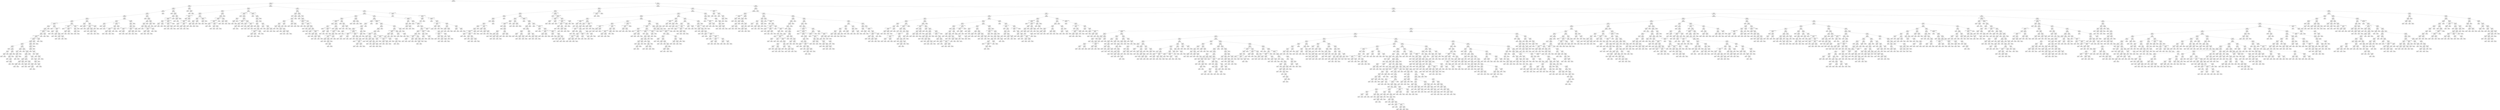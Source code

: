 digraph Tree {
node [shape=box, style="rounded", color="black", fontname=helvetica] ;
edge [fontname=helvetica] ;
0 [label="391 <= -5.2\ngini = 0.5\nsamples = 3435\nvalue = [2678, 2674]"] ;
1 [label="84 <= -4.6\ngini = 0.5\nsamples = 513\nvalue = [425, 360]"] ;
0 -> 1 [labeldistance=2.5, labelangle=45, headlabel="True"] ;
2 [label="182 <= 2.7\ngini = 0.5\nsamples = 216\nvalue = [206, 134]"] ;
1 -> 2 ;
3 [label="177 <= 0.6\ngini = 0.5\nsamples = 211\nvalue = [205, 126]"] ;
2 -> 3 ;
4 [label="9 <= 1.1\ngini = 0.5\nsamples = 185\nvalue = [167, 117]"] ;
3 -> 4 ;
5 [label="84 <= -5.8\ngini = 0.5\nsamples = 182\nvalue = [161, 117]"] ;
4 -> 5 ;
6 [label="45 <= -5.9\ngini = 0.5\nsamples = 162\nvalue = [135, 109]"] ;
5 -> 6 ;
7 [label="318 <= -5.7\ngini = 0.5\nsamples = 135\nvalue = [117, 82]"] ;
6 -> 7 ;
8 [label="97 <= -5.5\ngini = 0.5\nsamples = 121\nvalue = [100, 77]"] ;
7 -> 8 ;
9 [label="281 <= -1.7014117331926443e+38\ngini = 0.5\nsamples = 108\nvalue = [84, 71]"] ;
8 -> 9 ;
10 [label="384 <= -4.4\ngini = 0.5\nsamples = 98\nvalue = [78, 62]"] ;
9 -> 10 ;
11 [label="17 <= -3.4\ngini = 0.5\nsamples = 96\nvalue = [76, 62]"] ;
10 -> 11 ;
12 [label="106 <= -1.7014117331926443e+38\ngini = 0.5\nsamples = 95\nvalue = [76, 61]"] ;
11 -> 12 ;
13 [label="395 <= 9.4\ngini = 0.5\nsamples = 93\nvalue = [74, 60]"] ;
12 -> 13 ;
14 [label="359 <= -1.7014117331926443e+38\ngini = 0.5\nsamples = 92\nvalue = [74, 58]"] ;
13 -> 14 ;
15 [label="29 <= -1.7014117331926443e+38\ngini = 0.5\nsamples = 90\nvalue = [73, 57]"] ;
14 -> 15 ;
16 [label="rain <= 1401.5\ngini = 0.5\nsamples = 88\nvalue = [72, 56]"] ;
15 -> 16 ;
17 [label="rain <= 112.5\ngini = 0.4\nsamples = 67\nvalue = [67, 34]"] ;
16 -> 17 ;
18 [label="rain <= 13.5\ngini = 0.5\nsamples = 22\nvalue = [15, 14]"] ;
17 -> 18 ;
19 [label="gini = 0.0\nsamples = 4\nvalue = [5, 0]"] ;
18 -> 19 ;
20 [label="rain <= 33.0\ngini = 0.5\nsamples = 18\nvalue = [10, 14]"] ;
18 -> 20 ;
21 [label="rain <= 22.5\ngini = 0.2\nsamples = 6\nvalue = [1, 6]"] ;
20 -> 21 ;
22 [label="rain <= 18.0\ngini = 0.4\nsamples = 3\nvalue = [1, 2]"] ;
21 -> 22 ;
23 [label="gini = 0.0\nsamples = 2\nvalue = [0, 2]"] ;
22 -> 23 ;
24 [label="gini = 0.0\nsamples = 1\nvalue = [1, 0]"] ;
22 -> 24 ;
25 [label="gini = 0.0\nsamples = 3\nvalue = [0, 4]"] ;
21 -> 25 ;
26 [label="rain <= 91.5\ngini = 0.5\nsamples = 12\nvalue = [9, 8]"] ;
20 -> 26 ;
27 [label="rain <= 62.5\ngini = 0.5\nsamples = 10\nvalue = [9, 5]"] ;
26 -> 27 ;
28 [label="rain <= 37.0\ngini = 0.5\nsamples = 7\nvalue = [5, 5]"] ;
27 -> 28 ;
29 [label="gini = 0.0\nsamples = 2\nvalue = [2, 0]"] ;
28 -> 29 ;
30 [label="rain <= 43.5\ngini = 0.5\nsamples = 5\nvalue = [3, 5]"] ;
28 -> 30 ;
31 [label="gini = 0.0\nsamples = 1\nvalue = [0, 3]"] ;
30 -> 31 ;
32 [label="rain <= 58.5\ngini = 0.5\nsamples = 4\nvalue = [3, 2]"] ;
30 -> 32 ;
33 [label="gini = 0.0\nsamples = 2\nvalue = [3, 0]"] ;
32 -> 33 ;
34 [label="gini = 0.0\nsamples = 2\nvalue = [0, 2]"] ;
32 -> 34 ;
35 [label="gini = 0.0\nsamples = 3\nvalue = [4, 0]"] ;
27 -> 35 ;
36 [label="gini = 0.0\nsamples = 2\nvalue = [0, 3]"] ;
26 -> 36 ;
37 [label="rain <= 285.0\ngini = 0.4\nsamples = 45\nvalue = [52, 20]"] ;
17 -> 37 ;
38 [label="rain <= 184.5\ngini = 0.2\nsamples = 13\nvalue = [18, 2]"] ;
37 -> 38 ;
39 [label="rain <= 162.5\ngini = 0.3\nsamples = 7\nvalue = [7, 2]"] ;
38 -> 39 ;
40 [label="rain <= 130.5\ngini = 0.2\nsamples = 6\nvalue = [7, 1]"] ;
39 -> 40 ;
41 [label="rain <= 126.0\ngini = 0.4\nsamples = 3\nvalue = [2, 1]"] ;
40 -> 41 ;
42 [label="gini = 0.0\nsamples = 2\nvalue = [2, 0]"] ;
41 -> 42 ;
43 [label="gini = 0.0\nsamples = 1\nvalue = [0, 1]"] ;
41 -> 43 ;
44 [label="gini = 0.0\nsamples = 3\nvalue = [5, 0]"] ;
40 -> 44 ;
45 [label="gini = 0.0\nsamples = 1\nvalue = [0, 1]"] ;
39 -> 45 ;
46 [label="gini = 0.0\nsamples = 6\nvalue = [11, 0]"] ;
38 -> 46 ;
47 [label="rain <= 314.0\ngini = 0.5\nsamples = 32\nvalue = [34, 18]"] ;
37 -> 47 ;
48 [label="gini = 0.0\nsamples = 2\nvalue = [0, 4]"] ;
47 -> 48 ;
49 [label="rain <= 1352.0\ngini = 0.4\nsamples = 30\nvalue = [34, 14]"] ;
47 -> 49 ;
50 [label="rain <= 989.5\ngini = 0.4\nsamples = 28\nvalue = [30, 14]"] ;
49 -> 50 ;
51 [label="rain <= 562.5\ngini = 0.4\nsamples = 20\nvalue = [24, 8]"] ;
50 -> 51 ;
52 [label="rain <= 350.5\ngini = 0.5\nsamples = 10\nvalue = [8, 6]"] ;
51 -> 52 ;
53 [label="rain <= 345.0\ngini = 0.3\nsamples = 5\nvalue = [7, 2]"] ;
52 -> 53 ;
54 [label="rain <= 330.0\ngini = 0.5\nsamples = 3\nvalue = [3, 2]"] ;
53 -> 54 ;
55 [label="gini = 0.0\nsamples = 2\nvalue = [3, 0]"] ;
54 -> 55 ;
56 [label="gini = 0.0\nsamples = 1\nvalue = [0, 2]"] ;
54 -> 56 ;
57 [label="gini = 0.0\nsamples = 2\nvalue = [4, 0]"] ;
53 -> 57 ;
58 [label="rain <= 437.0\ngini = 0.3\nsamples = 5\nvalue = [1, 4]"] ;
52 -> 58 ;
59 [label="gini = 0.0\nsamples = 2\nvalue = [0, 2]"] ;
58 -> 59 ;
60 [label="rain <= 469.0\ngini = 0.4\nsamples = 3\nvalue = [1, 2]"] ;
58 -> 60 ;
61 [label="gini = 0.0\nsamples = 1\nvalue = [1, 0]"] ;
60 -> 61 ;
62 [label="gini = 0.0\nsamples = 2\nvalue = [0, 2]"] ;
60 -> 62 ;
63 [label="rain <= 790.5\ngini = 0.2\nsamples = 10\nvalue = [16, 2]"] ;
51 -> 63 ;
64 [label="gini = 0.0\nsamples = 4\nvalue = [7, 0]"] ;
63 -> 64 ;
65 [label="rain <= 804.0\ngini = 0.3\nsamples = 6\nvalue = [9, 2]"] ;
63 -> 65 ;
66 [label="gini = 0.0\nsamples = 1\nvalue = [0, 1]"] ;
65 -> 66 ;
67 [label="rain <= 892.0\ngini = 0.2\nsamples = 5\nvalue = [9, 1]"] ;
65 -> 67 ;
68 [label="gini = 0.0\nsamples = 2\nvalue = [6, 0]"] ;
67 -> 68 ;
69 [label="rain <= 915.5\ngini = 0.4\nsamples = 3\nvalue = [3, 1]"] ;
67 -> 69 ;
70 [label="gini = 0.0\nsamples = 1\nvalue = [0, 1]"] ;
69 -> 70 ;
71 [label="gini = 0.0\nsamples = 2\nvalue = [3, 0]"] ;
69 -> 71 ;
72 [label="rain <= 1010.0\ngini = 0.5\nsamples = 8\nvalue = [6, 6]"] ;
50 -> 72 ;
73 [label="gini = 0.0\nsamples = 2\nvalue = [0, 4]"] ;
72 -> 73 ;
74 [label="rain <= 1313.0\ngini = 0.4\nsamples = 6\nvalue = [6, 2]"] ;
72 -> 74 ;
75 [label="rain <= 1167.0\ngini = 0.2\nsamples = 5\nvalue = [6, 1]"] ;
74 -> 75 ;
76 [label="gini = 0.0\nsamples = 2\nvalue = [3, 0]"] ;
75 -> 76 ;
77 [label="rain <= 1212.0\ngini = 0.4\nsamples = 3\nvalue = [3, 1]"] ;
75 -> 77 ;
78 [label="gini = 0.0\nsamples = 1\nvalue = [0, 1]"] ;
77 -> 78 ;
79 [label="gini = 0.0\nsamples = 2\nvalue = [3, 0]"] ;
77 -> 79 ;
80 [label="gini = 0.0\nsamples = 1\nvalue = [0, 1]"] ;
74 -> 80 ;
81 [label="gini = 0.0\nsamples = 2\nvalue = [4, 0]"] ;
49 -> 81 ;
82 [label="rain <= 3130.5\ngini = 0.3\nsamples = 21\nvalue = [5, 22]"] ;
16 -> 82 ;
83 [label="rain <= 2979.0\ngini = 0.4\nsamples = 13\nvalue = [5, 12]"] ;
82 -> 83 ;
84 [label="rain <= 1557.5\ngini = 0.2\nsamples = 12\nvalue = [2, 12]"] ;
83 -> 84 ;
85 [label="gini = 0.0\nsamples = 4\nvalue = [0, 4]"] ;
84 -> 85 ;
86 [label="rain <= 1582.5\ngini = 0.3\nsamples = 8\nvalue = [2, 8]"] ;
84 -> 86 ;
87 [label="gini = 0.0\nsamples = 1\nvalue = [1, 0]"] ;
86 -> 87 ;
88 [label="rain <= 1982.0\ngini = 0.2\nsamples = 7\nvalue = [1, 8]"] ;
86 -> 88 ;
89 [label="gini = 0.0\nsamples = 3\nvalue = [0, 4]"] ;
88 -> 89 ;
90 [label="rain <= 2351.0\ngini = 0.3\nsamples = 4\nvalue = [1, 4]"] ;
88 -> 90 ;
91 [label="gini = 0.0\nsamples = 1\nvalue = [1, 0]"] ;
90 -> 91 ;
92 [label="gini = 0.0\nsamples = 3\nvalue = [0, 4]"] ;
90 -> 92 ;
93 [label="gini = 0.0\nsamples = 1\nvalue = [3, 0]"] ;
83 -> 93 ;
94 [label="gini = 0.0\nsamples = 8\nvalue = [0, 10]"] ;
82 -> 94 ;
95 [label="rain <= 857.5\ngini = 0.5\nsamples = 2\nvalue = [1, 1]"] ;
15 -> 95 ;
96 [label="gini = 0.0\nsamples = 1\nvalue = [1, 0]"] ;
95 -> 96 ;
97 [label="gini = 0.0\nsamples = 1\nvalue = [0, 1]"] ;
95 -> 97 ;
98 [label="rain <= 258.5\ngini = 0.5\nsamples = 2\nvalue = [1, 1]"] ;
14 -> 98 ;
99 [label="gini = 0.0\nsamples = 1\nvalue = [1, 0]"] ;
98 -> 99 ;
100 [label="gini = 0.0\nsamples = 1\nvalue = [0, 1]"] ;
98 -> 100 ;
101 [label="gini = 0.0\nsamples = 1\nvalue = [0, 2]"] ;
13 -> 101 ;
102 [label="rain <= 187.5\ngini = 0.4\nsamples = 2\nvalue = [2, 1]"] ;
12 -> 102 ;
103 [label="gini = 0.0\nsamples = 1\nvalue = [2, 0]"] ;
102 -> 103 ;
104 [label="gini = 0.0\nsamples = 1\nvalue = [0, 1]"] ;
102 -> 104 ;
105 [label="gini = 0.0\nsamples = 1\nvalue = [0, 1]"] ;
11 -> 105 ;
106 [label="gini = 0.0\nsamples = 2\nvalue = [2, 0]"] ;
10 -> 106 ;
107 [label="310 <= -6.2\ngini = 0.5\nsamples = 10\nvalue = [6, 9]"] ;
9 -> 107 ;
108 [label="gini = 0.0\nsamples = 2\nvalue = [0, 2]"] ;
107 -> 108 ;
109 [label="193 <= -1.7014117331926443e+38\ngini = 0.5\nsamples = 8\nvalue = [6, 7]"] ;
107 -> 109 ;
110 [label="rain <= 46.0\ngini = 0.5\nsamples = 2\nvalue = [2, 3]"] ;
109 -> 110 ;
111 [label="gini = 0.0\nsamples = 1\nvalue = [2, 0]"] ;
110 -> 111 ;
112 [label="gini = 0.0\nsamples = 1\nvalue = [0, 3]"] ;
110 -> 112 ;
113 [label="229 <= -5.5\ngini = 0.5\nsamples = 6\nvalue = [4, 4]"] ;
109 -> 113 ;
114 [label="rain <= 2714.5\ngini = 0.5\nsamples = 2\nvalue = [1, 1]"] ;
113 -> 114 ;
115 [label="gini = 0.0\nsamples = 1\nvalue = [1, 0]"] ;
114 -> 115 ;
116 [label="gini = 0.0\nsamples = 1\nvalue = [0, 1]"] ;
114 -> 116 ;
117 [label="247 <= -2.7\ngini = 0.5\nsamples = 4\nvalue = [3, 3]"] ;
113 -> 117 ;
118 [label="rain <= 1274.0\ngini = 0.5\nsamples = 2\nvalue = [2, 2]"] ;
117 -> 118 ;
119 [label="gini = 0.0\nsamples = 1\nvalue = [2, 0]"] ;
118 -> 119 ;
120 [label="gini = 0.0\nsamples = 1\nvalue = [0, 2]"] ;
118 -> 120 ;
121 [label="rain <= 371.0\ngini = 0.5\nsamples = 2\nvalue = [1, 1]"] ;
117 -> 121 ;
122 [label="gini = 0.0\nsamples = 1\nvalue = [0, 1]"] ;
121 -> 122 ;
123 [label="gini = 0.0\nsamples = 1\nvalue = [1, 0]"] ;
121 -> 123 ;
124 [label="59 <= -0.9\ngini = 0.4\nsamples = 13\nvalue = [16, 6]"] ;
8 -> 124 ;
125 [label="26 <= -1.7014117331926443e+38\ngini = 0.2\nsamples = 9\nvalue = [12, 2]"] ;
124 -> 125 ;
126 [label="gini = 0.0\nsamples = 5\nvalue = [7, 0]"] ;
125 -> 126 ;
127 [label="216 <= -1.7014117331926443e+38\ngini = 0.4\nsamples = 4\nvalue = [5, 2]"] ;
125 -> 127 ;
128 [label="rain <= 316.5\ngini = 0.4\nsamples = 2\nvalue = [3, 1]"] ;
127 -> 128 ;
129 [label="gini = 0.0\nsamples = 1\nvalue = [3, 0]"] ;
128 -> 129 ;
130 [label="gini = 0.0\nsamples = 1\nvalue = [0, 1]"] ;
128 -> 130 ;
131 [label="rain <= 911.5\ngini = 0.4\nsamples = 2\nvalue = [2, 1]"] ;
127 -> 131 ;
132 [label="gini = 0.0\nsamples = 1\nvalue = [2, 0]"] ;
131 -> 132 ;
133 [label="gini = 0.0\nsamples = 1\nvalue = [0, 1]"] ;
131 -> 133 ;
134 [label="1 <= -1.7014117331926443e+38\ngini = 0.5\nsamples = 4\nvalue = [4, 4]"] ;
124 -> 134 ;
135 [label="159 <= -0.1\ngini = 0.5\nsamples = 3\nvalue = [3, 4]"] ;
134 -> 135 ;
136 [label="rain <= 102.5\ngini = 0.5\nsamples = 2\nvalue = [3, 3]"] ;
135 -> 136 ;
137 [label="gini = 0.0\nsamples = 1\nvalue = [0, 3]"] ;
136 -> 137 ;
138 [label="gini = 0.0\nsamples = 1\nvalue = [3, 0]"] ;
136 -> 138 ;
139 [label="gini = 0.0\nsamples = 1\nvalue = [0, 1]"] ;
135 -> 139 ;
140 [label="gini = 0.0\nsamples = 1\nvalue = [1, 0]"] ;
134 -> 140 ;
141 [label="320 <= -5.6\ngini = 0.4\nsamples = 14\nvalue = [17, 5]"] ;
7 -> 141 ;
142 [label="128 <= -6.1\ngini = 0.1\nsamples = 6\nvalue = [12, 1]"] ;
141 -> 142 ;
143 [label="gini = 0.0\nsamples = 4\nvalue = [8, 0]"] ;
142 -> 143 ;
144 [label="rain <= 383.5\ngini = 0.3\nsamples = 2\nvalue = [4, 1]"] ;
142 -> 144 ;
145 [label="gini = 0.0\nsamples = 1\nvalue = [0, 1]"] ;
144 -> 145 ;
146 [label="gini = 0.0\nsamples = 1\nvalue = [4, 0]"] ;
144 -> 146 ;
147 [label="6 <= 0.6\ngini = 0.5\nsamples = 8\nvalue = [5, 4]"] ;
141 -> 147 ;
148 [label="205 <= -1.7014117331926443e+38\ngini = 0.5\nsamples = 6\nvalue = [3, 3]"] ;
147 -> 148 ;
149 [label="rain <= 1109.5\ngini = 0.5\nsamples = 2\nvalue = [1, 1]"] ;
148 -> 149 ;
150 [label="gini = 0.0\nsamples = 1\nvalue = [1, 0]"] ;
149 -> 150 ;
151 [label="gini = 0.0\nsamples = 1\nvalue = [0, 1]"] ;
149 -> 151 ;
152 [label="359 <= -2.5\ngini = 0.5\nsamples = 4\nvalue = [2, 2]"] ;
148 -> 152 ;
153 [label="rain <= 794.0\ngini = 0.5\nsamples = 2\nvalue = [1, 1]"] ;
152 -> 153 ;
154 [label="gini = 0.0\nsamples = 1\nvalue = [1, 0]"] ;
153 -> 154 ;
155 [label="gini = 0.0\nsamples = 1\nvalue = [0, 1]"] ;
153 -> 155 ;
156 [label="rain <= 1671.5\ngini = 0.5\nsamples = 2\nvalue = [1, 1]"] ;
152 -> 156 ;
157 [label="gini = 0.0\nsamples = 1\nvalue = [1, 0]"] ;
156 -> 157 ;
158 [label="gini = 0.0\nsamples = 1\nvalue = [0, 1]"] ;
156 -> 158 ;
159 [label="rain <= 1204.5\ngini = 0.4\nsamples = 2\nvalue = [2, 1]"] ;
147 -> 159 ;
160 [label="gini = 0.0\nsamples = 1\nvalue = [0, 1]"] ;
159 -> 160 ;
161 [label="gini = 0.0\nsamples = 1\nvalue = [2, 0]"] ;
159 -> 161 ;
162 [label="243 <= 0.0\ngini = 0.5\nsamples = 27\nvalue = [18, 27]"] ;
6 -> 162 ;
163 [label="164 <= -5.9\ngini = 0.4\nsamples = 17\nvalue = [7, 22]"] ;
162 -> 163 ;
164 [label="29 <= 0.3\ngini = 0.2\nsamples = 6\nvalue = [1, 10]"] ;
163 -> 164 ;
165 [label="gini = 0.0\nsamples = 4\nvalue = [0, 6]"] ;
164 -> 165 ;
166 [label="rain <= 1295.5\ngini = 0.3\nsamples = 2\nvalue = [1, 4]"] ;
164 -> 166 ;
167 [label="gini = 0.0\nsamples = 1\nvalue = [1, 0]"] ;
166 -> 167 ;
168 [label="gini = 0.0\nsamples = 1\nvalue = [0, 4]"] ;
166 -> 168 ;
169 [label="329 <= -1.7014117331926443e+38\ngini = 0.4\nsamples = 11\nvalue = [6, 12]"] ;
163 -> 169 ;
170 [label="107 <= -2.8\ngini = 0.4\nsamples = 7\nvalue = [3, 8]"] ;
169 -> 170 ;
171 [label="290 <= -1.7014117331926443e+38\ngini = 0.4\nsamples = 5\nvalue = [2, 6]"] ;
170 -> 171 ;
172 [label="rain <= 770.5\ngini = 0.4\nsamples = 3\nvalue = [1, 3]"] ;
171 -> 172 ;
173 [label="gini = 0.0\nsamples = 1\nvalue = [1, 0]"] ;
172 -> 173 ;
174 [label="gini = 0.0\nsamples = 2\nvalue = [0, 3]"] ;
172 -> 174 ;
175 [label="rain <= 294.5\ngini = 0.4\nsamples = 2\nvalue = [1, 3]"] ;
171 -> 175 ;
176 [label="gini = 0.0\nsamples = 1\nvalue = [0, 3]"] ;
175 -> 176 ;
177 [label="gini = 0.0\nsamples = 1\nvalue = [1, 0]"] ;
175 -> 177 ;
178 [label="rain <= 1771.5\ngini = 0.4\nsamples = 2\nvalue = [1, 2]"] ;
170 -> 178 ;
179 [label="gini = 0.0\nsamples = 1\nvalue = [1, 0]"] ;
178 -> 179 ;
180 [label="gini = 0.0\nsamples = 1\nvalue = [0, 2]"] ;
178 -> 180 ;
181 [label="rain <= 52.0\ngini = 0.5\nsamples = 4\nvalue = [3, 4]"] ;
169 -> 181 ;
182 [label="gini = 0.0\nsamples = 1\nvalue = [2, 0]"] ;
181 -> 182 ;
183 [label="368 <= -1.7014117331926443e+38\ngini = 0.3\nsamples = 3\nvalue = [1, 4]"] ;
181 -> 183 ;
184 [label="gini = 0.0\nsamples = 1\nvalue = [0, 3]"] ;
183 -> 184 ;
185 [label="rain <= 394.5\ngini = 0.5\nsamples = 2\nvalue = [1, 1]"] ;
183 -> 185 ;
186 [label="gini = 0.0\nsamples = 1\nvalue = [0, 1]"] ;
185 -> 186 ;
187 [label="gini = 0.0\nsamples = 1\nvalue = [1, 0]"] ;
185 -> 187 ;
188 [label="rain <= 1905.5\ngini = 0.4\nsamples = 10\nvalue = [11, 5]"] ;
162 -> 188 ;
189 [label="118 <= 0.1\ngini = 0.4\nsamples = 9\nvalue = [11, 4]"] ;
188 -> 189 ;
190 [label="113 <= 0.3\ngini = 0.5\nsamples = 6\nvalue = [6, 4]"] ;
189 -> 190 ;
191 [label="97 <= -1.7014117331926443e+38\ngini = 0.5\nsamples = 4\nvalue = [2, 2]"] ;
190 -> 191 ;
192 [label="rain <= 238.5\ngini = 0.5\nsamples = 2\nvalue = [1, 1]"] ;
191 -> 192 ;
193 [label="gini = 0.0\nsamples = 1\nvalue = [0, 1]"] ;
192 -> 193 ;
194 [label="gini = 0.0\nsamples = 1\nvalue = [1, 0]"] ;
192 -> 194 ;
195 [label="rain <= 253.0\ngini = 0.5\nsamples = 2\nvalue = [1, 1]"] ;
191 -> 195 ;
196 [label="gini = 0.0\nsamples = 1\nvalue = [1, 0]"] ;
195 -> 196 ;
197 [label="gini = 0.0\nsamples = 1\nvalue = [0, 1]"] ;
195 -> 197 ;
198 [label="rain <= 562.0\ngini = 0.4\nsamples = 2\nvalue = [4, 2]"] ;
190 -> 198 ;
199 [label="gini = 0.0\nsamples = 1\nvalue = [4, 0]"] ;
198 -> 199 ;
200 [label="gini = 0.0\nsamples = 1\nvalue = [0, 2]"] ;
198 -> 200 ;
201 [label="gini = 0.0\nsamples = 3\nvalue = [5, 0]"] ;
189 -> 201 ;
202 [label="gini = 0.0\nsamples = 1\nvalue = [0, 1]"] ;
188 -> 202 ;
203 [label="242 <= -5.5\ngini = 0.4\nsamples = 20\nvalue = [26, 8]"] ;
5 -> 203 ;
204 [label="gini = 0.0\nsamples = 7\nvalue = [12, 0]"] ;
203 -> 204 ;
205 [label="189 <= -5.0\ngini = 0.5\nsamples = 13\nvalue = [14, 8]"] ;
203 -> 205 ;
206 [label="47 <= -5.2\ngini = 0.4\nsamples = 10\nvalue = [11, 4]"] ;
205 -> 206 ;
207 [label="152 <= -6.0\ngini = 0.4\nsamples = 8\nvalue = [9, 4]"] ;
206 -> 207 ;
208 [label="rain <= 64.0\ngini = 0.5\nsamples = 2\nvalue = [1, 1]"] ;
207 -> 208 ;
209 [label="gini = 0.0\nsamples = 1\nvalue = [1, 0]"] ;
208 -> 209 ;
210 [label="gini = 0.0\nsamples = 1\nvalue = [0, 1]"] ;
208 -> 210 ;
211 [label="333 <= -5.2\ngini = 0.4\nsamples = 6\nvalue = [8, 3]"] ;
207 -> 211 ;
212 [label="172 <= -1.7014117331926443e+38\ngini = 0.4\nsamples = 4\nvalue = [6, 2]"] ;
211 -> 212 ;
213 [label="rain <= 3408.5\ngini = 0.4\nsamples = 2\nvalue = [3, 1]"] ;
212 -> 213 ;
214 [label="gini = 0.0\nsamples = 1\nvalue = [3, 0]"] ;
213 -> 214 ;
215 [label="gini = 0.0\nsamples = 1\nvalue = [0, 1]"] ;
213 -> 215 ;
216 [label="rain <= 553.5\ngini = 0.4\nsamples = 2\nvalue = [3, 1]"] ;
212 -> 216 ;
217 [label="gini = 0.0\nsamples = 1\nvalue = [3, 0]"] ;
216 -> 217 ;
218 [label="gini = 0.0\nsamples = 1\nvalue = [0, 1]"] ;
216 -> 218 ;
219 [label="rain <= 340.5\ngini = 0.4\nsamples = 2\nvalue = [2, 1]"] ;
211 -> 219 ;
220 [label="gini = 0.0\nsamples = 1\nvalue = [0, 1]"] ;
219 -> 220 ;
221 [label="gini = 0.0\nsamples = 1\nvalue = [2, 0]"] ;
219 -> 221 ;
222 [label="gini = 0.0\nsamples = 2\nvalue = [2, 0]"] ;
206 -> 222 ;
223 [label="353 <= -4.9\ngini = 0.5\nsamples = 3\nvalue = [3, 4]"] ;
205 -> 223 ;
224 [label="rain <= 1688.0\ngini = 0.5\nsamples = 2\nvalue = [3, 3]"] ;
223 -> 224 ;
225 [label="gini = 0.0\nsamples = 1\nvalue = [3, 0]"] ;
224 -> 225 ;
226 [label="gini = 0.0\nsamples = 1\nvalue = [0, 3]"] ;
224 -> 226 ;
227 [label="gini = 0.0\nsamples = 1\nvalue = [0, 1]"] ;
223 -> 227 ;
228 [label="gini = 0.0\nsamples = 3\nvalue = [6, 0]"] ;
4 -> 228 ;
229 [label="114 <= 1.1\ngini = 0.3\nsamples = 26\nvalue = [38, 9]"] ;
3 -> 229 ;
230 [label="gini = 0.0\nsamples = 4\nvalue = [9, 0]"] ;
229 -> 230 ;
231 [label="rain <= 1550.0\ngini = 0.4\nsamples = 22\nvalue = [29, 9]"] ;
229 -> 231 ;
232 [label="348 <= 1.5\ngini = 0.2\nsamples = 15\nvalue = [27, 4]"] ;
231 -> 232 ;
233 [label="107 <= -1.7014117331926443e+38\ngini = 0.3\nsamples = 10\nvalue = [14, 4]"] ;
232 -> 233 ;
234 [label="154 <= 2.1\ngini = 0.5\nsamples = 4\nvalue = [3, 2]"] ;
233 -> 234 ;
235 [label="rain <= 93.0\ngini = 0.5\nsamples = 2\nvalue = [1, 1]"] ;
234 -> 235 ;
236 [label="gini = 0.0\nsamples = 1\nvalue = [0, 1]"] ;
235 -> 236 ;
237 [label="gini = 0.0\nsamples = 1\nvalue = [1, 0]"] ;
235 -> 237 ;
238 [label="rain <= 497.5\ngini = 0.4\nsamples = 2\nvalue = [2, 1]"] ;
234 -> 238 ;
239 [label="gini = 0.0\nsamples = 1\nvalue = [0, 1]"] ;
238 -> 239 ;
240 [label="gini = 0.0\nsamples = 1\nvalue = [2, 0]"] ;
238 -> 240 ;
241 [label="106 <= -1.7014117331926443e+38\ngini = 0.3\nsamples = 6\nvalue = [11, 2]"] ;
233 -> 241 ;
242 [label="208 <= -1.7014117331926443e+38\ngini = 0.4\nsamples = 4\nvalue = [6, 2]"] ;
241 -> 242 ;
243 [label="rain <= 670.5\ngini = 0.4\nsamples = 2\nvalue = [2, 1]"] ;
242 -> 243 ;
244 [label="gini = 0.0\nsamples = 1\nvalue = [2, 0]"] ;
243 -> 244 ;
245 [label="gini = 0.0\nsamples = 1\nvalue = [0, 1]"] ;
243 -> 245 ;
246 [label="rain <= 705.0\ngini = 0.3\nsamples = 2\nvalue = [4, 1]"] ;
242 -> 246 ;
247 [label="gini = 0.0\nsamples = 1\nvalue = [0, 1]"] ;
246 -> 247 ;
248 [label="gini = 0.0\nsamples = 1\nvalue = [4, 0]"] ;
246 -> 248 ;
249 [label="gini = 0.0\nsamples = 2\nvalue = [5, 0]"] ;
241 -> 249 ;
250 [label="gini = 0.0\nsamples = 5\nvalue = [13, 0]"] ;
232 -> 250 ;
251 [label="226 <= 0.8\ngini = 0.4\nsamples = 7\nvalue = [2, 5]"] ;
231 -> 251 ;
252 [label="rain <= 4899.0\ngini = 0.4\nsamples = 3\nvalue = [2, 1]"] ;
251 -> 252 ;
253 [label="gini = 0.0\nsamples = 2\nvalue = [2, 0]"] ;
252 -> 253 ;
254 [label="gini = 0.0\nsamples = 1\nvalue = [0, 1]"] ;
252 -> 254 ;
255 [label="gini = 0.0\nsamples = 4\nvalue = [0, 4]"] ;
251 -> 255 ;
256 [label="173 <= 16.9\ngini = 0.2\nsamples = 5\nvalue = [1, 8]"] ;
2 -> 256 ;
257 [label="gini = 0.0\nsamples = 3\nvalue = [0, 6]"] ;
256 -> 257 ;
258 [label="rain <= 1222.0\ngini = 0.4\nsamples = 2\nvalue = [1, 2]"] ;
256 -> 258 ;
259 [label="gini = 0.0\nsamples = 1\nvalue = [1, 0]"] ;
258 -> 259 ;
260 [label="gini = 0.0\nsamples = 1\nvalue = [0, 2]"] ;
258 -> 260 ;
261 [label="158 <= -1.1\ngini = 0.5\nsamples = 297\nvalue = [219, 226]"] ;
1 -> 261 ;
262 [label="288 <= -4.8\ngini = 0.5\nsamples = 90\nvalue = [48, 78]"] ;
261 -> 262 ;
263 [label="195 <= -1.5\ngini = 0.5\nsamples = 41\nvalue = [28, 29]"] ;
262 -> 263 ;
264 [label="383 <= -5.5\ngini = 0.5\nsamples = 23\nvalue = [20, 11]"] ;
263 -> 264 ;
265 [label="86 <= -1.7014117331926443e+38\ngini = 0.5\nsamples = 9\nvalue = [4, 6]"] ;
264 -> 265 ;
266 [label="gini = 0.0\nsamples = 2\nvalue = [0, 2]"] ;
265 -> 266 ;
267 [label="180 <= 3.3\ngini = 0.5\nsamples = 7\nvalue = [4, 4]"] ;
265 -> 267 ;
268 [label="132 <= -1.7014117331926443e+38\ngini = 0.5\nsamples = 6\nvalue = [3, 4]"] ;
267 -> 268 ;
269 [label="rain <= 1168.5\ngini = 0.4\nsamples = 2\nvalue = [1, 2]"] ;
268 -> 269 ;
270 [label="gini = 0.0\nsamples = 1\nvalue = [1, 0]"] ;
269 -> 270 ;
271 [label="gini = 0.0\nsamples = 1\nvalue = [0, 2]"] ;
269 -> 271 ;
272 [label="122 <= -1.7014117331926443e+38\ngini = 0.5\nsamples = 4\nvalue = [2, 2]"] ;
268 -> 272 ;
273 [label="rain <= 135.0\ngini = 0.5\nsamples = 2\nvalue = [1, 1]"] ;
272 -> 273 ;
274 [label="gini = 0.0\nsamples = 1\nvalue = [0, 1]"] ;
273 -> 274 ;
275 [label="gini = 0.0\nsamples = 1\nvalue = [1, 0]"] ;
273 -> 275 ;
276 [label="rain <= 547.0\ngini = 0.5\nsamples = 2\nvalue = [1, 1]"] ;
272 -> 276 ;
277 [label="gini = 0.0\nsamples = 1\nvalue = [0, 1]"] ;
276 -> 277 ;
278 [label="gini = 0.0\nsamples = 1\nvalue = [1, 0]"] ;
276 -> 278 ;
279 [label="gini = 0.0\nsamples = 1\nvalue = [1, 0]"] ;
267 -> 279 ;
280 [label="8 <= -2.6\ngini = 0.4\nsamples = 14\nvalue = [16, 5]"] ;
264 -> 280 ;
281 [label="364 <= -1.2\ngini = 0.5\nsamples = 6\nvalue = [6, 4]"] ;
280 -> 281 ;
282 [label="217 <= -3.6\ngini = 0.5\nsamples = 4\nvalue = [5, 3]"] ;
281 -> 282 ;
283 [label="rain <= 651.0\ngini = 0.5\nsamples = 2\nvalue = [3, 2]"] ;
282 -> 283 ;
284 [label="gini = 0.0\nsamples = 1\nvalue = [0, 2]"] ;
283 -> 284 ;
285 [label="gini = 0.0\nsamples = 1\nvalue = [3, 0]"] ;
283 -> 285 ;
286 [label="rain <= 50.5\ngini = 0.4\nsamples = 2\nvalue = [2, 1]"] ;
282 -> 286 ;
287 [label="gini = 0.0\nsamples = 1\nvalue = [2, 0]"] ;
286 -> 287 ;
288 [label="gini = 0.0\nsamples = 1\nvalue = [0, 1]"] ;
286 -> 288 ;
289 [label="rain <= 2023.0\ngini = 0.5\nsamples = 2\nvalue = [1, 1]"] ;
281 -> 289 ;
290 [label="gini = 0.0\nsamples = 1\nvalue = [1, 0]"] ;
289 -> 290 ;
291 [label="gini = 0.0\nsamples = 1\nvalue = [0, 1]"] ;
289 -> 291 ;
292 [label="107 <= -1.7014117331926443e+38\ngini = 0.2\nsamples = 8\nvalue = [10, 1]"] ;
280 -> 292 ;
293 [label="rain <= 531.5\ngini = 0.4\nsamples = 2\nvalue = [3, 1]"] ;
292 -> 293 ;
294 [label="gini = 0.0\nsamples = 1\nvalue = [0, 1]"] ;
293 -> 294 ;
295 [label="gini = 0.0\nsamples = 1\nvalue = [3, 0]"] ;
293 -> 295 ;
296 [label="gini = 0.0\nsamples = 6\nvalue = [7, 0]"] ;
292 -> 296 ;
297 [label="rain <= 1295.5\ngini = 0.4\nsamples = 18\nvalue = [8, 18]"] ;
263 -> 297 ;
298 [label="149 <= 1.0\ngini = 0.3\nsamples = 15\nvalue = [5, 18]"] ;
297 -> 298 ;
299 [label="160 <= -1.7014117331926443e+38\ngini = 0.3\nsamples = 11\nvalue = [3, 15]"] ;
298 -> 299 ;
300 [label="379 <= -1.7014117331926443e+38\ngini = 0.4\nsamples = 6\nvalue = [3, 7]"] ;
299 -> 300 ;
301 [label="rain <= 354.0\ngini = 0.3\nsamples = 2\nvalue = [1, 4]"] ;
300 -> 301 ;
302 [label="gini = 0.0\nsamples = 1\nvalue = [0, 4]"] ;
301 -> 302 ;
303 [label="gini = 0.0\nsamples = 1\nvalue = [1, 0]"] ;
301 -> 303 ;
304 [label="218 <= -1.7014117331926443e+38\ngini = 0.5\nsamples = 4\nvalue = [2, 3]"] ;
300 -> 304 ;
305 [label="rain <= 239.0\ngini = 0.4\nsamples = 2\nvalue = [1, 2]"] ;
304 -> 305 ;
306 [label="gini = 0.0\nsamples = 1\nvalue = [1, 0]"] ;
305 -> 306 ;
307 [label="gini = 0.0\nsamples = 1\nvalue = [0, 2]"] ;
305 -> 307 ;
308 [label="rain <= 32.5\ngini = 0.5\nsamples = 2\nvalue = [1, 1]"] ;
304 -> 308 ;
309 [label="gini = 0.0\nsamples = 1\nvalue = [0, 1]"] ;
308 -> 309 ;
310 [label="gini = 0.0\nsamples = 1\nvalue = [1, 0]"] ;
308 -> 310 ;
311 [label="gini = 0.0\nsamples = 5\nvalue = [0, 8]"] ;
299 -> 311 ;
312 [label="66 <= 1.4\ngini = 0.5\nsamples = 4\nvalue = [2, 3]"] ;
298 -> 312 ;
313 [label="rain <= 740.0\ngini = 0.4\nsamples = 2\nvalue = [1, 2]"] ;
312 -> 313 ;
314 [label="gini = 0.0\nsamples = 1\nvalue = [0, 2]"] ;
313 -> 314 ;
315 [label="gini = 0.0\nsamples = 1\nvalue = [1, 0]"] ;
313 -> 315 ;
316 [label="rain <= 915.5\ngini = 0.5\nsamples = 2\nvalue = [1, 1]"] ;
312 -> 316 ;
317 [label="gini = 0.0\nsamples = 1\nvalue = [1, 0]"] ;
316 -> 317 ;
318 [label="gini = 0.0\nsamples = 1\nvalue = [0, 1]"] ;
316 -> 318 ;
319 [label="gini = 0.0\nsamples = 3\nvalue = [3, 0]"] ;
297 -> 319 ;
320 [label="28 <= -0.1\ngini = 0.4\nsamples = 49\nvalue = [20, 49]"] ;
262 -> 320 ;
321 [label="369 <= -1.7014117331926443e+38\ngini = 0.3\nsamples = 27\nvalue = [6, 31]"] ;
320 -> 321 ;
322 [label="gini = 0.0\nsamples = 7\nvalue = [0, 12]"] ;
321 -> 322 ;
323 [label="387 <= -4.8\ngini = 0.4\nsamples = 20\nvalue = [6, 19]"] ;
321 -> 323 ;
324 [label="125 <= -2.4\ngini = 0.4\nsamples = 3\nvalue = [2, 1]"] ;
323 -> 324 ;
325 [label="rain <= 649.0\ngini = 0.5\nsamples = 2\nvalue = [1, 1]"] ;
324 -> 325 ;
326 [label="gini = 0.0\nsamples = 1\nvalue = [1, 0]"] ;
325 -> 326 ;
327 [label="gini = 0.0\nsamples = 1\nvalue = [0, 1]"] ;
325 -> 327 ;
328 [label="gini = 0.0\nsamples = 1\nvalue = [1, 0]"] ;
324 -> 328 ;
329 [label="334 <= -1.0\ngini = 0.3\nsamples = 17\nvalue = [4, 18]"] ;
323 -> 329 ;
330 [label="312 <= -1.7014117331926443e+38\ngini = 0.1\nsamples = 11\nvalue = [1, 12]"] ;
329 -> 330 ;
331 [label="346 <= -0.7\ngini = 0.4\nsamples = 3\nvalue = [1, 2]"] ;
330 -> 331 ;
332 [label="rain <= 308.0\ngini = 0.5\nsamples = 2\nvalue = [1, 1]"] ;
331 -> 332 ;
333 [label="gini = 0.0\nsamples = 1\nvalue = [0, 1]"] ;
332 -> 333 ;
334 [label="gini = 0.0\nsamples = 1\nvalue = [1, 0]"] ;
332 -> 334 ;
335 [label="gini = 0.0\nsamples = 1\nvalue = [0, 1]"] ;
331 -> 335 ;
336 [label="gini = 0.0\nsamples = 8\nvalue = [0, 10]"] ;
330 -> 336 ;
337 [label="314 <= -0.9\ngini = 0.4\nsamples = 6\nvalue = [3, 6]"] ;
329 -> 337 ;
338 [label="rain <= 143.0\ngini = 0.4\nsamples = 2\nvalue = [1, 2]"] ;
337 -> 338 ;
339 [label="gini = 0.0\nsamples = 1\nvalue = [0, 2]"] ;
338 -> 339 ;
340 [label="gini = 0.0\nsamples = 1\nvalue = [1, 0]"] ;
338 -> 340 ;
341 [label="300 <= -1.7014117331926443e+38\ngini = 0.4\nsamples = 4\nvalue = [2, 4]"] ;
337 -> 341 ;
342 [label="rain <= 307.0\ngini = 0.4\nsamples = 2\nvalue = [1, 2]"] ;
341 -> 342 ;
343 [label="gini = 0.0\nsamples = 1\nvalue = [1, 0]"] ;
342 -> 343 ;
344 [label="gini = 0.0\nsamples = 1\nvalue = [0, 2]"] ;
342 -> 344 ;
345 [label="rain <= 76.0\ngini = 0.4\nsamples = 2\nvalue = [1, 2]"] ;
341 -> 345 ;
346 [label="gini = 0.0\nsamples = 1\nvalue = [1, 0]"] ;
345 -> 346 ;
347 [label="gini = 0.0\nsamples = 1\nvalue = [0, 2]"] ;
345 -> 347 ;
348 [label="86 <= -1.7014117331926443e+38\ngini = 0.5\nsamples = 22\nvalue = [14, 18]"] ;
320 -> 348 ;
349 [label="gini = 0.0\nsamples = 1\nvalue = [3, 0]"] ;
348 -> 349 ;
350 [label="37 <= 13.5\ngini = 0.5\nsamples = 21\nvalue = [11, 18]"] ;
348 -> 350 ;
351 [label="292 <= 1.3\ngini = 0.4\nsamples = 20\nvalue = [9, 18]"] ;
350 -> 351 ;
352 [label="332 <= 0.1\ngini = 0.5\nsamples = 17\nvalue = [9, 14]"] ;
351 -> 352 ;
353 [label="rain <= 47.5\ngini = 0.5\nsamples = 10\nvalue = [5, 6]"] ;
352 -> 353 ;
354 [label="gini = 0.0\nsamples = 2\nvalue = [0, 2]"] ;
353 -> 354 ;
355 [label="126 <= 0.1\ngini = 0.5\nsamples = 8\nvalue = [5, 4]"] ;
353 -> 355 ;
356 [label="gini = 0.0\nsamples = 2\nvalue = [2, 0]"] ;
355 -> 356 ;
357 [label="81 <= 1.4\ngini = 0.5\nsamples = 6\nvalue = [3, 4]"] ;
355 -> 357 ;
358 [label="385 <= -1.7014117331926443e+38\ngini = 0.5\nsamples = 4\nvalue = [2, 2]"] ;
357 -> 358 ;
359 [label="rain <= 478.5\ngini = 0.5\nsamples = 2\nvalue = [1, 1]"] ;
358 -> 359 ;
360 [label="gini = 0.0\nsamples = 1\nvalue = [1, 0]"] ;
359 -> 360 ;
361 [label="gini = 0.0\nsamples = 1\nvalue = [0, 1]"] ;
359 -> 361 ;
362 [label="rain <= 418.5\ngini = 0.5\nsamples = 2\nvalue = [1, 1]"] ;
358 -> 362 ;
363 [label="gini = 0.0\nsamples = 1\nvalue = [1, 0]"] ;
362 -> 363 ;
364 [label="gini = 0.0\nsamples = 1\nvalue = [0, 1]"] ;
362 -> 364 ;
365 [label="rain <= 423.5\ngini = 0.4\nsamples = 2\nvalue = [1, 2]"] ;
357 -> 365 ;
366 [label="gini = 0.0\nsamples = 1\nvalue = [0, 2]"] ;
365 -> 366 ;
367 [label="gini = 0.0\nsamples = 1\nvalue = [1, 0]"] ;
365 -> 367 ;
368 [label="26 <= 0.2\ngini = 0.4\nsamples = 7\nvalue = [4, 8]"] ;
352 -> 368 ;
369 [label="rain <= 194.0\ngini = 0.4\nsamples = 2\nvalue = [1, 2]"] ;
368 -> 369 ;
370 [label="gini = 0.0\nsamples = 1\nvalue = [1, 0]"] ;
369 -> 370 ;
371 [label="gini = 0.0\nsamples = 1\nvalue = [0, 2]"] ;
369 -> 371 ;
372 [label="143 <= 5.4\ngini = 0.4\nsamples = 5\nvalue = [3, 6]"] ;
368 -> 372 ;
373 [label="rain <= 516.5\ngini = 0.4\nsamples = 2\nvalue = [1, 2]"] ;
372 -> 373 ;
374 [label="gini = 0.0\nsamples = 1\nvalue = [1, 0]"] ;
373 -> 374 ;
375 [label="gini = 0.0\nsamples = 1\nvalue = [0, 2]"] ;
373 -> 375 ;
376 [label="rain <= 302.5\ngini = 0.4\nsamples = 3\nvalue = [2, 4]"] ;
372 -> 376 ;
377 [label="gini = 0.0\nsamples = 1\nvalue = [2, 0]"] ;
376 -> 377 ;
378 [label="gini = 0.0\nsamples = 2\nvalue = [0, 4]"] ;
376 -> 378 ;
379 [label="gini = 0.0\nsamples = 3\nvalue = [0, 4]"] ;
351 -> 379 ;
380 [label="gini = 0.0\nsamples = 1\nvalue = [2, 0]"] ;
350 -> 380 ;
381 [label="9 <= -0.9\ngini = 0.5\nsamples = 207\nvalue = [171, 148]"] ;
261 -> 381 ;
382 [label="335 <= 0.1\ngini = 0.4\nsamples = 40\nvalue = [43, 22]"] ;
381 -> 382 ;
383 [label="178 <= -1.0\ngini = 0.3\nsamples = 22\nvalue = [27, 7]"] ;
382 -> 383 ;
384 [label="gini = 0.0\nsamples = 4\nvalue = [7, 0]"] ;
383 -> 384 ;
385 [label="175 <= -0.4\ngini = 0.4\nsamples = 18\nvalue = [20, 7]"] ;
383 -> 385 ;
386 [label="170 <= -0.7\ngini = 0.4\nsamples = 15\nvalue = [14, 7]"] ;
385 -> 386 ;
387 [label="226 <= -0.6\ngini = 0.4\nsamples = 11\nvalue = [12, 5]"] ;
386 -> 387 ;
388 [label="23 <= -2.2\ngini = 0.4\nsamples = 9\nvalue = [11, 4]"] ;
387 -> 388 ;
389 [label="rain <= 1572.0\ngini = 0.4\nsamples = 2\nvalue = [2, 1]"] ;
388 -> 389 ;
390 [label="gini = 0.0\nsamples = 1\nvalue = [0, 1]"] ;
389 -> 390 ;
391 [label="gini = 0.0\nsamples = 1\nvalue = [2, 0]"] ;
389 -> 391 ;
392 [label="39 <= -0.8\ngini = 0.4\nsamples = 7\nvalue = [9, 3]"] ;
388 -> 392 ;
393 [label="rain <= 724.0\ngini = 0.4\nsamples = 2\nvalue = [3, 1]"] ;
392 -> 393 ;
394 [label="gini = 0.0\nsamples = 1\nvalue = [3, 0]"] ;
393 -> 394 ;
395 [label="gini = 0.0\nsamples = 1\nvalue = [0, 1]"] ;
393 -> 395 ;
396 [label="111 <= -1.2\ngini = 0.4\nsamples = 5\nvalue = [6, 2]"] ;
392 -> 396 ;
397 [label="rain <= 1024.5\ngini = 0.4\nsamples = 3\nvalue = [3, 1]"] ;
396 -> 397 ;
398 [label="gini = 0.0\nsamples = 2\nvalue = [3, 0]"] ;
397 -> 398 ;
399 [label="gini = 0.0\nsamples = 1\nvalue = [0, 1]"] ;
397 -> 399 ;
400 [label="rain <= 534.5\ngini = 0.4\nsamples = 2\nvalue = [3, 1]"] ;
396 -> 400 ;
401 [label="gini = 0.0\nsamples = 1\nvalue = [0, 1]"] ;
400 -> 401 ;
402 [label="gini = 0.0\nsamples = 1\nvalue = [3, 0]"] ;
400 -> 402 ;
403 [label="rain <= 540.0\ngini = 0.5\nsamples = 2\nvalue = [1, 1]"] ;
387 -> 403 ;
404 [label="gini = 0.0\nsamples = 1\nvalue = [0, 1]"] ;
403 -> 404 ;
405 [label="gini = 0.0\nsamples = 1\nvalue = [1, 0]"] ;
403 -> 405 ;
406 [label="257 <= 0.6\ngini = 0.5\nsamples = 4\nvalue = [2, 2]"] ;
386 -> 406 ;
407 [label="rain <= 76.0\ngini = 0.5\nsamples = 2\nvalue = [1, 1]"] ;
406 -> 407 ;
408 [label="gini = 0.0\nsamples = 1\nvalue = [1, 0]"] ;
407 -> 408 ;
409 [label="gini = 0.0\nsamples = 1\nvalue = [0, 1]"] ;
407 -> 409 ;
410 [label="rain <= 16.0\ngini = 0.5\nsamples = 2\nvalue = [1, 1]"] ;
406 -> 410 ;
411 [label="gini = 0.0\nsamples = 1\nvalue = [1, 0]"] ;
410 -> 411 ;
412 [label="gini = 0.0\nsamples = 1\nvalue = [0, 1]"] ;
410 -> 412 ;
413 [label="gini = 0.0\nsamples = 3\nvalue = [6, 0]"] ;
385 -> 413 ;
414 [label="259 <= 3.5\ngini = 0.5\nsamples = 18\nvalue = [16, 15]"] ;
382 -> 414 ;
415 [label="42 <= 0.2\ngini = 0.5\nsamples = 17\nvalue = [13, 15]"] ;
414 -> 415 ;
416 [label="gini = 0.0\nsamples = 2\nvalue = [0, 2]"] ;
415 -> 416 ;
417 [label="373 <= 3.5\ngini = 0.5\nsamples = 15\nvalue = [13, 13]"] ;
415 -> 417 ;
418 [label="0 <= -1.7014117331926443e+38\ngini = 0.5\nsamples = 14\nvalue = [12, 13]"] ;
417 -> 418 ;
419 [label="rain <= 829.0\ngini = 0.4\nsamples = 2\nvalue = [1, 2]"] ;
418 -> 419 ;
420 [label="gini = 0.0\nsamples = 1\nvalue = [1, 0]"] ;
419 -> 420 ;
421 [label="gini = 0.0\nsamples = 1\nvalue = [0, 2]"] ;
419 -> 421 ;
422 [label="243 <= -1.7014117331926443e+38\ngini = 0.5\nsamples = 12\nvalue = [11, 11]"] ;
418 -> 422 ;
423 [label="rain <= 265.5\ngini = 0.5\nsamples = 2\nvalue = [3, 3]"] ;
422 -> 423 ;
424 [label="gini = 0.0\nsamples = 1\nvalue = [3, 0]"] ;
423 -> 424 ;
425 [label="gini = 0.0\nsamples = 1\nvalue = [0, 3]"] ;
423 -> 425 ;
426 [label="253 <= 0.2\ngini = 0.5\nsamples = 10\nvalue = [8, 8]"] ;
422 -> 426 ;
427 [label="rain <= 71.0\ngini = 0.5\nsamples = 2\nvalue = [1, 1]"] ;
426 -> 427 ;
428 [label="gini = 0.0\nsamples = 1\nvalue = [0, 1]"] ;
427 -> 428 ;
429 [label="gini = 0.0\nsamples = 1\nvalue = [1, 0]"] ;
427 -> 429 ;
430 [label="169 <= 0.6\ngini = 0.5\nsamples = 8\nvalue = [7, 7]"] ;
426 -> 430 ;
431 [label="rain <= 1206.0\ngini = 0.5\nsamples = 2\nvalue = [2, 2]"] ;
430 -> 431 ;
432 [label="gini = 0.0\nsamples = 1\nvalue = [2, 0]"] ;
431 -> 432 ;
433 [label="gini = 0.0\nsamples = 1\nvalue = [0, 2]"] ;
431 -> 433 ;
434 [label="278 <= -1.7014117331926443e+38\ngini = 0.5\nsamples = 6\nvalue = [5, 5]"] ;
430 -> 434 ;
435 [label="rain <= 189.5\ngini = 0.5\nsamples = 2\nvalue = [2, 2]"] ;
434 -> 435 ;
436 [label="gini = 0.0\nsamples = 1\nvalue = [2, 0]"] ;
435 -> 436 ;
437 [label="gini = 0.0\nsamples = 1\nvalue = [0, 2]"] ;
435 -> 437 ;
438 [label="141 <= 2.3\ngini = 0.5\nsamples = 4\nvalue = [3, 3]"] ;
434 -> 438 ;
439 [label="rain <= 1754.5\ngini = 0.5\nsamples = 2\nvalue = [2, 2]"] ;
438 -> 439 ;
440 [label="gini = 0.0\nsamples = 1\nvalue = [2, 0]"] ;
439 -> 440 ;
441 [label="gini = 0.0\nsamples = 1\nvalue = [0, 2]"] ;
439 -> 441 ;
442 [label="rain <= 3016.5\ngini = 0.5\nsamples = 2\nvalue = [1, 1]"] ;
438 -> 442 ;
443 [label="gini = 0.0\nsamples = 1\nvalue = [1, 0]"] ;
442 -> 443 ;
444 [label="gini = 0.0\nsamples = 1\nvalue = [0, 1]"] ;
442 -> 444 ;
445 [label="gini = 0.0\nsamples = 1\nvalue = [1, 0]"] ;
417 -> 445 ;
446 [label="gini = 0.0\nsamples = 1\nvalue = [3, 0]"] ;
414 -> 446 ;
447 [label="182 <= 9.5\ngini = 0.5\nsamples = 167\nvalue = [128, 126]"] ;
381 -> 447 ;
448 [label="148 <= -0.0\ngini = 0.5\nsamples = 151\nvalue = [111, 118]"] ;
447 -> 448 ;
449 [label="394 <= -0.4\ngini = 0.5\nsamples = 43\nvalue = [27, 45]"] ;
448 -> 449 ;
450 [label="338 <= 0.7\ngini = 0.5\nsamples = 31\nvalue = [23, 27]"] ;
449 -> 450 ;
451 [label="51 <= -1.7014117331926443e+38\ngini = 0.5\nsamples = 25\nvalue = [21, 19]"] ;
450 -> 451 ;
452 [label="gini = 0.0\nsamples = 3\nvalue = [4, 0]"] ;
451 -> 452 ;
453 [label="154 <= -0.4\ngini = 0.5\nsamples = 22\nvalue = [17, 19]"] ;
451 -> 453 ;
454 [label="42 <= -0.4\ngini = 0.4\nsamples = 7\nvalue = [3, 10]"] ;
453 -> 454 ;
455 [label="gini = 0.0\nsamples = 3\nvalue = [0, 5]"] ;
454 -> 455 ;
456 [label="266 <= -1.7014117331926443e+38\ngini = 0.5\nsamples = 4\nvalue = [3, 5]"] ;
454 -> 456 ;
457 [label="rain <= 2359.5\ngini = 0.4\nsamples = 2\nvalue = [1, 2]"] ;
456 -> 457 ;
458 [label="gini = 0.0\nsamples = 1\nvalue = [1, 0]"] ;
457 -> 458 ;
459 [label="gini = 0.0\nsamples = 1\nvalue = [0, 2]"] ;
457 -> 459 ;
460 [label="rain <= 269.5\ngini = 0.5\nsamples = 2\nvalue = [2, 3]"] ;
456 -> 460 ;
461 [label="gini = 0.0\nsamples = 1\nvalue = [0, 3]"] ;
460 -> 461 ;
462 [label="gini = 0.0\nsamples = 1\nvalue = [2, 0]"] ;
460 -> 462 ;
463 [label="156 <= -0.3\ngini = 0.5\nsamples = 15\nvalue = [14, 9]"] ;
453 -> 463 ;
464 [label="gini = 0.0\nsamples = 2\nvalue = [2, 0]"] ;
463 -> 464 ;
465 [label="rain <= 1156.0\ngini = 0.5\nsamples = 13\nvalue = [12, 9]"] ;
463 -> 465 ;
466 [label="354 <= -1.7014117331926443e+38\ngini = 0.4\nsamples = 11\nvalue = [12, 6]"] ;
465 -> 466 ;
467 [label="236 <= 0.1\ngini = 0.5\nsamples = 9\nvalue = [9, 6]"] ;
466 -> 467 ;
468 [label="222 <= -1.7014117331926443e+38\ngini = 0.5\nsamples = 7\nvalue = [6, 5]"] ;
467 -> 468 ;
469 [label="rain <= 55.5\ngini = 0.5\nsamples = 3\nvalue = [3, 2]"] ;
468 -> 469 ;
470 [label="gini = 0.0\nsamples = 2\nvalue = [3, 0]"] ;
469 -> 470 ;
471 [label="gini = 0.0\nsamples = 1\nvalue = [0, 2]"] ;
469 -> 471 ;
472 [label="rain <= 258.0\ngini = 0.5\nsamples = 4\nvalue = [3, 3]"] ;
468 -> 472 ;
473 [label="100 <= -0.8\ngini = 0.4\nsamples = 3\nvalue = [1, 3]"] ;
472 -> 473 ;
474 [label="gini = 0.0\nsamples = 1\nvalue = [0, 2]"] ;
473 -> 474 ;
475 [label="rain <= 39.0\ngini = 0.5\nsamples = 2\nvalue = [1, 1]"] ;
473 -> 475 ;
476 [label="gini = 0.0\nsamples = 1\nvalue = [1, 0]"] ;
475 -> 476 ;
477 [label="gini = 0.0\nsamples = 1\nvalue = [0, 1]"] ;
475 -> 477 ;
478 [label="gini = 0.0\nsamples = 1\nvalue = [2, 0]"] ;
472 -> 478 ;
479 [label="rain <= 101.0\ngini = 0.4\nsamples = 2\nvalue = [3, 1]"] ;
467 -> 479 ;
480 [label="gini = 0.0\nsamples = 1\nvalue = [0, 1]"] ;
479 -> 480 ;
481 [label="gini = 0.0\nsamples = 1\nvalue = [3, 0]"] ;
479 -> 481 ;
482 [label="gini = 0.0\nsamples = 2\nvalue = [3, 0]"] ;
466 -> 482 ;
483 [label="gini = 0.0\nsamples = 2\nvalue = [0, 3]"] ;
465 -> 483 ;
484 [label="266 <= 1.1\ngini = 0.3\nsamples = 6\nvalue = [2, 8]"] ;
450 -> 484 ;
485 [label="gini = 0.0\nsamples = 2\nvalue = [0, 3]"] ;
484 -> 485 ;
486 [label="115 <= 22.1\ngini = 0.4\nsamples = 4\nvalue = [2, 5]"] ;
484 -> 486 ;
487 [label="rain <= 1112.0\ngini = 0.4\nsamples = 2\nvalue = [1, 2]"] ;
486 -> 487 ;
488 [label="gini = 0.0\nsamples = 1\nvalue = [1, 0]"] ;
487 -> 488 ;
489 [label="gini = 0.0\nsamples = 1\nvalue = [0, 2]"] ;
487 -> 489 ;
490 [label="rain <= 1293.0\ngini = 0.4\nsamples = 2\nvalue = [1, 3]"] ;
486 -> 490 ;
491 [label="gini = 0.0\nsamples = 1\nvalue = [1, 0]"] ;
490 -> 491 ;
492 [label="gini = 0.0\nsamples = 1\nvalue = [0, 3]"] ;
490 -> 492 ;
493 [label="rain <= 390.0\ngini = 0.3\nsamples = 12\nvalue = [4, 18]"] ;
449 -> 493 ;
494 [label="293 <= -0.0\ngini = 0.5\nsamples = 4\nvalue = [3, 5]"] ;
493 -> 494 ;
495 [label="gini = 0.0\nsamples = 2\nvalue = [0, 5]"] ;
494 -> 495 ;
496 [label="gini = 0.0\nsamples = 2\nvalue = [3, 0]"] ;
494 -> 496 ;
497 [label="378 <= 1.6\ngini = 0.1\nsamples = 8\nvalue = [1, 13]"] ;
493 -> 497 ;
498 [label="gini = 0.0\nsamples = 7\nvalue = [0, 13]"] ;
497 -> 498 ;
499 [label="gini = 0.0\nsamples = 1\nvalue = [1, 0]"] ;
497 -> 499 ;
500 [label="21 <= 0.7\ngini = 0.5\nsamples = 108\nvalue = [84, 73]"] ;
448 -> 500 ;
501 [label="60 <= 0.0\ngini = 0.5\nsamples = 68\nvalue = [60, 38]"] ;
500 -> 501 ;
502 [label="371 <= 0.8\ngini = 0.5\nsamples = 23\nvalue = [15, 17]"] ;
501 -> 502 ;
503 [label="371 <= 0.5\ngini = 0.5\nsamples = 22\nvalue = [14, 17]"] ;
502 -> 503 ;
504 [label="322 <= 0.5\ngini = 0.5\nsamples = 20\nvalue = [14, 15]"] ;
503 -> 504 ;
505 [label="120 <= -0.0\ngini = 0.5\nsamples = 16\nvalue = [12, 12]"] ;
504 -> 505 ;
506 [label="rain <= 302.0\ngini = 0.5\nsamples = 2\nvalue = [2, 2]"] ;
505 -> 506 ;
507 [label="gini = 0.0\nsamples = 1\nvalue = [2, 0]"] ;
506 -> 507 ;
508 [label="gini = 0.0\nsamples = 1\nvalue = [0, 2]"] ;
506 -> 508 ;
509 [label="51 <= -1.7014117331926443e+38\ngini = 0.5\nsamples = 14\nvalue = [10, 10]"] ;
505 -> 509 ;
510 [label="382 <= -1.7014117331926443e+38\ngini = 0.5\nsamples = 4\nvalue = [4, 4]"] ;
509 -> 510 ;
511 [label="rain <= 1216.0\ngini = 0.5\nsamples = 2\nvalue = [2, 2]"] ;
510 -> 511 ;
512 [label="gini = 0.0\nsamples = 1\nvalue = [2, 0]"] ;
511 -> 512 ;
513 [label="gini = 0.0\nsamples = 1\nvalue = [0, 2]"] ;
511 -> 513 ;
514 [label="rain <= 1547.0\ngini = 0.5\nsamples = 2\nvalue = [2, 2]"] ;
510 -> 514 ;
515 [label="gini = 0.0\nsamples = 1\nvalue = [0, 2]"] ;
514 -> 515 ;
516 [label="gini = 0.0\nsamples = 1\nvalue = [2, 0]"] ;
514 -> 516 ;
517 [label="359 <= -1.7014117331926443e+38\ngini = 0.5\nsamples = 10\nvalue = [6, 6]"] ;
509 -> 517 ;
518 [label="rain <= 29.0\ngini = 0.5\nsamples = 2\nvalue = [1, 1]"] ;
517 -> 518 ;
519 [label="gini = 0.0\nsamples = 1\nvalue = [1, 0]"] ;
518 -> 519 ;
520 [label="gini = 0.0\nsamples = 1\nvalue = [0, 1]"] ;
518 -> 520 ;
521 [label="rain <= 77.0\ngini = 0.5\nsamples = 8\nvalue = [5, 5]"] ;
517 -> 521 ;
522 [label="gini = 0.0\nsamples = 2\nvalue = [0, 3]"] ;
521 -> 522 ;
523 [label="17 <= 0.1\ngini = 0.4\nsamples = 6\nvalue = [5, 2]"] ;
521 -> 523 ;
524 [label="gini = 0.0\nsamples = 2\nvalue = [3, 0]"] ;
523 -> 524 ;
525 [label="0 <= -1.7014117331926443e+38\ngini = 0.5\nsamples = 4\nvalue = [2, 2]"] ;
523 -> 525 ;
526 [label="rain <= 1264.0\ngini = 0.5\nsamples = 2\nvalue = [1, 1]"] ;
525 -> 526 ;
527 [label="gini = 0.0\nsamples = 1\nvalue = [1, 0]"] ;
526 -> 527 ;
528 [label="gini = 0.0\nsamples = 1\nvalue = [0, 1]"] ;
526 -> 528 ;
529 [label="rain <= 1736.0\ngini = 0.5\nsamples = 2\nvalue = [1, 1]"] ;
525 -> 529 ;
530 [label="gini = 0.0\nsamples = 1\nvalue = [1, 0]"] ;
529 -> 530 ;
531 [label="gini = 0.0\nsamples = 1\nvalue = [0, 1]"] ;
529 -> 531 ;
532 [label="rain <= 2698.5\ngini = 0.5\nsamples = 4\nvalue = [2, 3]"] ;
504 -> 532 ;
533 [label="67 <= -0.0\ngini = 0.4\nsamples = 3\nvalue = [2, 1]"] ;
532 -> 533 ;
534 [label="rain <= 453.5\ngini = 0.5\nsamples = 2\nvalue = [1, 1]"] ;
533 -> 534 ;
535 [label="gini = 0.0\nsamples = 1\nvalue = [0, 1]"] ;
534 -> 535 ;
536 [label="gini = 0.0\nsamples = 1\nvalue = [1, 0]"] ;
534 -> 536 ;
537 [label="gini = 0.0\nsamples = 1\nvalue = [1, 0]"] ;
533 -> 537 ;
538 [label="gini = 0.0\nsamples = 1\nvalue = [0, 2]"] ;
532 -> 538 ;
539 [label="gini = 0.0\nsamples = 2\nvalue = [0, 2]"] ;
503 -> 539 ;
540 [label="gini = 0.0\nsamples = 1\nvalue = [1, 0]"] ;
502 -> 540 ;
541 [label="19 <= -1.7014117331926443e+38\ngini = 0.4\nsamples = 45\nvalue = [45, 21]"] ;
501 -> 541 ;
542 [label="gini = 0.0\nsamples = 3\nvalue = [7, 0]"] ;
541 -> 542 ;
543 [label="249 <= 0.6\ngini = 0.5\nsamples = 42\nvalue = [38, 21]"] ;
541 -> 543 ;
544 [label="151 <= 0.6\ngini = 0.4\nsamples = 32\nvalue = [31, 13]"] ;
543 -> 544 ;
545 [label="351 <= 0.4\ngini = 0.5\nsamples = 29\nvalue = [25, 13]"] ;
544 -> 545 ;
546 [label="47 <= 0.2\ngini = 0.5\nsamples = 28\nvalue = [23, 13]"] ;
545 -> 546 ;
547 [label="87 <= -1.7014117331926443e+38\ngini = 0.4\nsamples = 10\nvalue = [11, 5]"] ;
546 -> 547 ;
548 [label="rain <= 481.5\ngini = 0.4\nsamples = 2\nvalue = [3, 1]"] ;
547 -> 548 ;
549 [label="gini = 0.0\nsamples = 1\nvalue = [0, 1]"] ;
548 -> 549 ;
550 [label="gini = 0.0\nsamples = 1\nvalue = [3, 0]"] ;
548 -> 550 ;
551 [label="241 <= -0.1\ngini = 0.4\nsamples = 8\nvalue = [8, 4]"] ;
547 -> 551 ;
552 [label="rain <= 458.5\ngini = 0.4\nsamples = 2\nvalue = [2, 1]"] ;
551 -> 552 ;
553 [label="gini = 0.0\nsamples = 1\nvalue = [2, 0]"] ;
552 -> 553 ;
554 [label="gini = 0.0\nsamples = 1\nvalue = [0, 1]"] ;
552 -> 554 ;
555 [label="243 <= -0.0\ngini = 0.4\nsamples = 6\nvalue = [6, 3]"] ;
551 -> 555 ;
556 [label="rain <= 464.0\ngini = 0.4\nsamples = 2\nvalue = [2, 1]"] ;
555 -> 556 ;
557 [label="gini = 0.0\nsamples = 1\nvalue = [0, 1]"] ;
556 -> 557 ;
558 [label="gini = 0.0\nsamples = 1\nvalue = [2, 0]"] ;
556 -> 558 ;
559 [label="98 <= 1.0\ngini = 0.4\nsamples = 4\nvalue = [4, 2]"] ;
555 -> 559 ;
560 [label="rain <= 548.0\ngini = 0.4\nsamples = 2\nvalue = [2, 1]"] ;
559 -> 560 ;
561 [label="gini = 0.0\nsamples = 1\nvalue = [0, 1]"] ;
560 -> 561 ;
562 [label="gini = 0.0\nsamples = 1\nvalue = [2, 0]"] ;
560 -> 562 ;
563 [label="rain <= 917.0\ngini = 0.4\nsamples = 2\nvalue = [2, 1]"] ;
559 -> 563 ;
564 [label="gini = 0.0\nsamples = 1\nvalue = [2, 0]"] ;
563 -> 564 ;
565 [label="gini = 0.0\nsamples = 1\nvalue = [0, 1]"] ;
563 -> 565 ;
566 [label="3 <= 0.3\ngini = 0.5\nsamples = 18\nvalue = [12, 8]"] ;
546 -> 566 ;
567 [label="10 <= 0.3\ngini = 0.5\nsamples = 6\nvalue = [3, 3]"] ;
566 -> 567 ;
568 [label="rain <= 1660.0\ngini = 0.5\nsamples = 2\nvalue = [1, 1]"] ;
567 -> 568 ;
569 [label="gini = 0.0\nsamples = 1\nvalue = [1, 0]"] ;
568 -> 569 ;
570 [label="gini = 0.0\nsamples = 1\nvalue = [0, 1]"] ;
568 -> 570 ;
571 [label="213 <= -1.7014117331926443e+38\ngini = 0.5\nsamples = 4\nvalue = [2, 2]"] ;
567 -> 571 ;
572 [label="rain <= 1060.5\ngini = 0.5\nsamples = 2\nvalue = [1, 1]"] ;
571 -> 572 ;
573 [label="gini = 0.0\nsamples = 1\nvalue = [1, 0]"] ;
572 -> 573 ;
574 [label="gini = 0.0\nsamples = 1\nvalue = [0, 1]"] ;
572 -> 574 ;
575 [label="rain <= 63.0\ngini = 0.5\nsamples = 2\nvalue = [1, 1]"] ;
571 -> 575 ;
576 [label="gini = 0.0\nsamples = 1\nvalue = [0, 1]"] ;
575 -> 576 ;
577 [label="gini = 0.0\nsamples = 1\nvalue = [1, 0]"] ;
575 -> 577 ;
578 [label="232 <= -1.7014117331926443e+38\ngini = 0.5\nsamples = 12\nvalue = [9, 5]"] ;
566 -> 578 ;
579 [label="rain <= 991.0\ngini = 0.4\nsamples = 2\nvalue = [2, 1]"] ;
578 -> 579 ;
580 [label="gini = 0.0\nsamples = 1\nvalue = [0, 1]"] ;
579 -> 580 ;
581 [label="gini = 0.0\nsamples = 1\nvalue = [2, 0]"] ;
579 -> 581 ;
582 [label="rain <= 1770.5\ngini = 0.5\nsamples = 10\nvalue = [7, 4]"] ;
578 -> 582 ;
583 [label="rain <= 21.5\ngini = 0.2\nsamples = 7\nvalue = [7, 1]"] ;
582 -> 583 ;
584 [label="gini = 0.0\nsamples = 1\nvalue = [0, 1]"] ;
583 -> 584 ;
585 [label="gini = 0.0\nsamples = 6\nvalue = [7, 0]"] ;
583 -> 585 ;
586 [label="gini = 0.0\nsamples = 3\nvalue = [0, 3]"] ;
582 -> 586 ;
587 [label="gini = 0.0\nsamples = 1\nvalue = [2, 0]"] ;
545 -> 587 ;
588 [label="gini = 0.0\nsamples = 3\nvalue = [6, 0]"] ;
544 -> 588 ;
589 [label="173 <= 1.0\ngini = 0.5\nsamples = 10\nvalue = [7, 8]"] ;
543 -> 589 ;
590 [label="111 <= 0.6\ngini = 0.5\nsamples = 8\nvalue = [5, 7]"] ;
589 -> 590 ;
591 [label="364 <= -1.7014117331926443e+38\ngini = 0.5\nsamples = 4\nvalue = [2, 2]"] ;
590 -> 591 ;
592 [label="rain <= 361.5\ngini = 0.5\nsamples = 2\nvalue = [1, 1]"] ;
591 -> 592 ;
593 [label="gini = 0.0\nsamples = 1\nvalue = [0, 1]"] ;
592 -> 593 ;
594 [label="gini = 0.0\nsamples = 1\nvalue = [1, 0]"] ;
592 -> 594 ;
595 [label="rain <= 518.0\ngini = 0.5\nsamples = 2\nvalue = [1, 1]"] ;
591 -> 595 ;
596 [label="gini = 0.0\nsamples = 1\nvalue = [0, 1]"] ;
595 -> 596 ;
597 [label="gini = 0.0\nsamples = 1\nvalue = [1, 0]"] ;
595 -> 597 ;
598 [label="318 <= 0.7\ngini = 0.5\nsamples = 4\nvalue = [3, 5]"] ;
590 -> 598 ;
599 [label="rain <= 362.5\ngini = 0.4\nsamples = 2\nvalue = [1, 2]"] ;
598 -> 599 ;
600 [label="gini = 0.0\nsamples = 1\nvalue = [1, 0]"] ;
599 -> 600 ;
601 [label="gini = 0.0\nsamples = 1\nvalue = [0, 2]"] ;
599 -> 601 ;
602 [label="rain <= 208.0\ngini = 0.5\nsamples = 2\nvalue = [2, 3]"] ;
598 -> 602 ;
603 [label="gini = 0.0\nsamples = 1\nvalue = [2, 0]"] ;
602 -> 603 ;
604 [label="gini = 0.0\nsamples = 1\nvalue = [0, 3]"] ;
602 -> 604 ;
605 [label="rain <= 1171.0\ngini = 0.4\nsamples = 2\nvalue = [2, 1]"] ;
589 -> 605 ;
606 [label="gini = 0.0\nsamples = 1\nvalue = [0, 1]"] ;
605 -> 606 ;
607 [label="gini = 0.0\nsamples = 1\nvalue = [2, 0]"] ;
605 -> 607 ;
608 [label="340 <= -1.7014117331926443e+38\ngini = 0.5\nsamples = 40\nvalue = [24, 35]"] ;
500 -> 608 ;
609 [label="90 <= 1.1\ngini = 0.5\nsamples = 7\nvalue = [7, 4]"] ;
608 -> 609 ;
610 [label="109 <= 1.3\ngini = 0.5\nsamples = 4\nvalue = [4, 4]"] ;
609 -> 610 ;
611 [label="rain <= 599.0\ngini = 0.5\nsamples = 2\nvalue = [3, 3]"] ;
610 -> 611 ;
612 [label="gini = 0.0\nsamples = 1\nvalue = [3, 0]"] ;
611 -> 612 ;
613 [label="gini = 0.0\nsamples = 1\nvalue = [0, 3]"] ;
611 -> 613 ;
614 [label="rain <= 311.0\ngini = 0.5\nsamples = 2\nvalue = [1, 1]"] ;
610 -> 614 ;
615 [label="gini = 0.0\nsamples = 1\nvalue = [0, 1]"] ;
614 -> 615 ;
616 [label="gini = 0.0\nsamples = 1\nvalue = [1, 0]"] ;
614 -> 616 ;
617 [label="gini = 0.0\nsamples = 3\nvalue = [3, 0]"] ;
609 -> 617 ;
618 [label="282 <= 0.7\ngini = 0.5\nsamples = 33\nvalue = [17, 31]"] ;
608 -> 618 ;
619 [label="gini = 0.0\nsamples = 3\nvalue = [0, 4]"] ;
618 -> 619 ;
620 [label="262 <= -1.7014117331926443e+38\ngini = 0.5\nsamples = 30\nvalue = [17, 27]"] ;
618 -> 620 ;
621 [label="gini = 0.0\nsamples = 1\nvalue = [1, 0]"] ;
620 -> 621 ;
622 [label="215 <= 2.0\ngini = 0.5\nsamples = 29\nvalue = [16, 27]"] ;
620 -> 622 ;
623 [label="365 <= 1.0\ngini = 0.4\nsamples = 18\nvalue = [9, 21]"] ;
622 -> 623 ;
624 [label="394 <= 0.9\ngini = 0.5\nsamples = 11\nvalue = [7, 12]"] ;
623 -> 624 ;
625 [label="354 <= 0.8\ngini = 0.5\nsamples = 10\nvalue = [7, 11]"] ;
624 -> 625 ;
626 [label="14 <= -1.7014117331926443e+38\ngini = 0.5\nsamples = 4\nvalue = [2, 2]"] ;
625 -> 626 ;
627 [label="rain <= 396.5\ngini = 0.5\nsamples = 2\nvalue = [1, 1]"] ;
626 -> 627 ;
628 [label="gini = 0.0\nsamples = 1\nvalue = [1, 0]"] ;
627 -> 628 ;
629 [label="gini = 0.0\nsamples = 1\nvalue = [0, 1]"] ;
627 -> 629 ;
630 [label="rain <= 669.5\ngini = 0.5\nsamples = 2\nvalue = [1, 1]"] ;
626 -> 630 ;
631 [label="gini = 0.0\nsamples = 1\nvalue = [1, 0]"] ;
630 -> 631 ;
632 [label="gini = 0.0\nsamples = 1\nvalue = [0, 1]"] ;
630 -> 632 ;
633 [label="316 <= 1.2\ngini = 0.5\nsamples = 6\nvalue = [5, 9]"] ;
625 -> 633 ;
634 [label="rain <= 106.5\ngini = 0.4\nsamples = 4\nvalue = [3, 6]"] ;
633 -> 634 ;
635 [label="gini = 0.0\nsamples = 1\nvalue = [0, 4]"] ;
634 -> 635 ;
636 [label="rain <= 1453.5\ngini = 0.5\nsamples = 3\nvalue = [3, 2]"] ;
634 -> 636 ;
637 [label="gini = 0.0\nsamples = 2\nvalue = [3, 0]"] ;
636 -> 637 ;
638 [label="gini = 0.0\nsamples = 1\nvalue = [0, 2]"] ;
636 -> 638 ;
639 [label="rain <= 1628.0\ngini = 0.5\nsamples = 2\nvalue = [2, 3]"] ;
633 -> 639 ;
640 [label="gini = 0.0\nsamples = 1\nvalue = [2, 0]"] ;
639 -> 640 ;
641 [label="gini = 0.0\nsamples = 1\nvalue = [0, 3]"] ;
639 -> 641 ;
642 [label="gini = 0.0\nsamples = 1\nvalue = [0, 1]"] ;
624 -> 642 ;
643 [label="129 <= -1.7014117331926443e+38\ngini = 0.3\nsamples = 7\nvalue = [2, 9]"] ;
623 -> 643 ;
644 [label="141 <= 4.6\ngini = 0.4\nsamples = 4\nvalue = [2, 5]"] ;
643 -> 644 ;
645 [label="rain <= 347.0\ngini = 0.4\nsamples = 2\nvalue = [1, 2]"] ;
644 -> 645 ;
646 [label="gini = 0.0\nsamples = 1\nvalue = [1, 0]"] ;
645 -> 646 ;
647 [label="gini = 0.0\nsamples = 1\nvalue = [0, 2]"] ;
645 -> 647 ;
648 [label="rain <= 2032.0\ngini = 0.4\nsamples = 2\nvalue = [1, 3]"] ;
644 -> 648 ;
649 [label="gini = 0.0\nsamples = 1\nvalue = [1, 0]"] ;
648 -> 649 ;
650 [label="gini = 0.0\nsamples = 1\nvalue = [0, 3]"] ;
648 -> 650 ;
651 [label="gini = 0.0\nsamples = 3\nvalue = [0, 4]"] ;
643 -> 651 ;
652 [label="322 <= -1.7014117331926443e+38\ngini = 0.5\nsamples = 11\nvalue = [7, 6]"] ;
622 -> 652 ;
653 [label="gini = 0.0\nsamples = 2\nvalue = [2, 0]"] ;
652 -> 653 ;
654 [label="7 <= 4.6\ngini = 0.5\nsamples = 9\nvalue = [5, 6]"] ;
652 -> 654 ;
655 [label="52 <= -1.7014117331926443e+38\ngini = 0.5\nsamples = 6\nvalue = [3, 5]"] ;
654 -> 655 ;
656 [label="rain <= 297.0\ngini = 0.5\nsamples = 2\nvalue = [1, 1]"] ;
655 -> 656 ;
657 [label="gini = 0.0\nsamples = 1\nvalue = [1, 0]"] ;
656 -> 657 ;
658 [label="gini = 0.0\nsamples = 1\nvalue = [0, 1]"] ;
656 -> 658 ;
659 [label="208 <= 11.9\ngini = 0.4\nsamples = 4\nvalue = [2, 4]"] ;
655 -> 659 ;
660 [label="rain <= 867.5\ngini = 0.4\nsamples = 2\nvalue = [1, 2]"] ;
659 -> 660 ;
661 [label="gini = 0.0\nsamples = 1\nvalue = [1, 0]"] ;
660 -> 661 ;
662 [label="gini = 0.0\nsamples = 1\nvalue = [0, 2]"] ;
660 -> 662 ;
663 [label="rain <= 1094.5\ngini = 0.4\nsamples = 2\nvalue = [1, 2]"] ;
659 -> 663 ;
664 [label="gini = 0.0\nsamples = 1\nvalue = [0, 2]"] ;
663 -> 664 ;
665 [label="gini = 0.0\nsamples = 1\nvalue = [1, 0]"] ;
663 -> 665 ;
666 [label="156 <= 6.8\ngini = 0.4\nsamples = 3\nvalue = [2, 1]"] ;
654 -> 666 ;
667 [label="gini = 0.0\nsamples = 1\nvalue = [1, 0]"] ;
666 -> 667 ;
668 [label="rain <= 441.0\ngini = 0.5\nsamples = 2\nvalue = [1, 1]"] ;
666 -> 668 ;
669 [label="gini = 0.0\nsamples = 1\nvalue = [1, 0]"] ;
668 -> 669 ;
670 [label="gini = 0.0\nsamples = 1\nvalue = [0, 1]"] ;
668 -> 670 ;
671 [label="348 <= -1.7014117331926443e+38\ngini = 0.4\nsamples = 16\nvalue = [17, 8]"] ;
447 -> 671 ;
672 [label="gini = 0.0\nsamples = 1\nvalue = [1, 0]"] ;
671 -> 672 ;
673 [label="297 <= -1.7014117331926443e+38\ngini = 0.4\nsamples = 15\nvalue = [16, 8]"] ;
671 -> 673 ;
674 [label="rain <= 2584.5\ngini = 0.4\nsamples = 2\nvalue = [3, 1]"] ;
673 -> 674 ;
675 [label="gini = 0.0\nsamples = 1\nvalue = [3, 0]"] ;
674 -> 675 ;
676 [label="gini = 0.0\nsamples = 1\nvalue = [0, 1]"] ;
674 -> 676 ;
677 [label="289 <= -1.7014117331926443e+38\ngini = 0.5\nsamples = 13\nvalue = [13, 7]"] ;
673 -> 677 ;
678 [label="gini = 0.0\nsamples = 1\nvalue = [2, 0]"] ;
677 -> 678 ;
679 [label="242 <= 17.3\ngini = 0.5\nsamples = 12\nvalue = [11, 7]"] ;
677 -> 679 ;
680 [label="389 <= -1.7014117331926443e+38\ngini = 0.4\nsamples = 4\nvalue = [4, 2]"] ;
679 -> 680 ;
681 [label="rain <= 3081.5\ngini = 0.4\nsamples = 2\nvalue = [2, 1]"] ;
680 -> 681 ;
682 [label="gini = 0.0\nsamples = 1\nvalue = [2, 0]"] ;
681 -> 682 ;
683 [label="gini = 0.0\nsamples = 1\nvalue = [0, 1]"] ;
681 -> 683 ;
684 [label="rain <= 3202.0\ngini = 0.4\nsamples = 2\nvalue = [2, 1]"] ;
680 -> 684 ;
685 [label="gini = 0.0\nsamples = 1\nvalue = [2, 0]"] ;
684 -> 685 ;
686 [label="gini = 0.0\nsamples = 1\nvalue = [0, 1]"] ;
684 -> 686 ;
687 [label="365 <= 80.2\ngini = 0.5\nsamples = 8\nvalue = [7, 5]"] ;
679 -> 687 ;
688 [label="173 <= 23.9\ngini = 0.5\nsamples = 4\nvalue = [2, 2]"] ;
687 -> 688 ;
689 [label="rain <= 2580.0\ngini = 0.5\nsamples = 2\nvalue = [1, 1]"] ;
688 -> 689 ;
690 [label="gini = 0.0\nsamples = 1\nvalue = [1, 0]"] ;
689 -> 690 ;
691 [label="gini = 0.0\nsamples = 1\nvalue = [0, 1]"] ;
689 -> 691 ;
692 [label="rain <= 506.0\ngini = 0.5\nsamples = 2\nvalue = [1, 1]"] ;
688 -> 692 ;
693 [label="gini = 0.0\nsamples = 1\nvalue = [1, 0]"] ;
692 -> 693 ;
694 [label="gini = 0.0\nsamples = 1\nvalue = [0, 1]"] ;
692 -> 694 ;
695 [label="93 <= 138.0\ngini = 0.5\nsamples = 4\nvalue = [5, 3]"] ;
687 -> 695 ;
696 [label="rain <= 509.0\ngini = 0.4\nsamples = 2\nvalue = [2, 1]"] ;
695 -> 696 ;
697 [label="gini = 0.0\nsamples = 1\nvalue = [0, 1]"] ;
696 -> 697 ;
698 [label="gini = 0.0\nsamples = 1\nvalue = [2, 0]"] ;
696 -> 698 ;
699 [label="rain <= 601.0\ngini = 0.5\nsamples = 2\nvalue = [3, 2]"] ;
695 -> 699 ;
700 [label="gini = 0.0\nsamples = 1\nvalue = [0, 2]"] ;
699 -> 700 ;
701 [label="gini = 0.0\nsamples = 1\nvalue = [3, 0]"] ;
699 -> 701 ;
702 [label="223 <= -4.7\ngini = 0.5\nsamples = 2922\nvalue = [2253, 2314]"] ;
0 -> 702 [labeldistance=2.5, labelangle=-45, headlabel="False"] ;
703 [label="229 <= -4.2\ngini = 0.5\nsamples = 303\nvalue = [210, 267]"] ;
702 -> 703 ;
704 [label="265 <= -4.7\ngini = 0.5\nsamples = 116\nvalue = [64, 116]"] ;
703 -> 704 ;
705 [label="357 <= 0.6\ngini = 0.5\nsamples = 103\nvalue = [62, 97]"] ;
704 -> 705 ;
706 [label="138 <= -5.2\ngini = 0.5\nsamples = 88\nvalue = [47, 87]"] ;
705 -> 706 ;
707 [label="292 <= -0.7\ngini = 0.3\nsamples = 32\nvalue = [10, 36]"] ;
706 -> 707 ;
708 [label="59 <= -5.6\ngini = 0.3\nsamples = 31\nvalue = [9, 36]"] ;
707 -> 708 ;
709 [label="gini = 0.0\nsamples = 4\nvalue = [0, 10]"] ;
708 -> 709 ;
710 [label="108 <= -5.2\ngini = 0.4\nsamples = 27\nvalue = [9, 26]"] ;
708 -> 710 ;
711 [label="366 <= -5.0\ngini = 0.5\nsamples = 21\nvalue = [9, 17]"] ;
710 -> 711 ;
712 [label="246 <= -5.1\ngini = 0.4\nsamples = 15\nvalue = [6, 14]"] ;
711 -> 712 ;
713 [label="278 <= -3.4\ngini = 0.4\nsamples = 13\nvalue = [6, 12]"] ;
712 -> 713 ;
714 [label="359 <= -1.7014117331926443e+38\ngini = 0.4\nsamples = 11\nvalue = [5, 11]"] ;
713 -> 714 ;
715 [label="rain <= 2762.0\ngini = 0.4\nsamples = 2\nvalue = [1, 3]"] ;
714 -> 715 ;
716 [label="gini = 0.0\nsamples = 1\nvalue = [1, 0]"] ;
715 -> 716 ;
717 [label="gini = 0.0\nsamples = 1\nvalue = [0, 3]"] ;
715 -> 717 ;
718 [label="104 <= -1.7014117331926443e+38\ngini = 0.4\nsamples = 9\nvalue = [4, 8]"] ;
714 -> 718 ;
719 [label="rain <= 241.5\ngini = 0.4\nsamples = 3\nvalue = [1, 2]"] ;
718 -> 719 ;
720 [label="gini = 0.0\nsamples = 1\nvalue = [1, 0]"] ;
719 -> 720 ;
721 [label="gini = 0.0\nsamples = 2\nvalue = [0, 2]"] ;
719 -> 721 ;
722 [label="119 <= -5.7\ngini = 0.4\nsamples = 6\nvalue = [3, 6]"] ;
718 -> 722 ;
723 [label="rain <= 1047.5\ngini = 0.4\nsamples = 4\nvalue = [2, 4]"] ;
722 -> 723 ;
724 [label="gini = 0.0\nsamples = 2\nvalue = [2, 0]"] ;
723 -> 724 ;
725 [label="gini = 0.0\nsamples = 2\nvalue = [0, 4]"] ;
723 -> 725 ;
726 [label="rain <= 2468.5\ngini = 0.4\nsamples = 2\nvalue = [1, 2]"] ;
722 -> 726 ;
727 [label="gini = 0.0\nsamples = 1\nvalue = [1, 0]"] ;
726 -> 727 ;
728 [label="gini = 0.0\nsamples = 1\nvalue = [0, 2]"] ;
726 -> 728 ;
729 [label="rain <= 232.0\ngini = 0.5\nsamples = 2\nvalue = [1, 1]"] ;
713 -> 729 ;
730 [label="gini = 0.0\nsamples = 1\nvalue = [0, 1]"] ;
729 -> 730 ;
731 [label="gini = 0.0\nsamples = 1\nvalue = [1, 0]"] ;
729 -> 731 ;
732 [label="gini = 0.0\nsamples = 2\nvalue = [0, 2]"] ;
712 -> 732 ;
733 [label="153 <= -1.7014117331926443e+38\ngini = 0.5\nsamples = 6\nvalue = [3, 3]"] ;
711 -> 733 ;
734 [label="rain <= 1685.0\ngini = 0.5\nsamples = 2\nvalue = [1, 1]"] ;
733 -> 734 ;
735 [label="gini = 0.0\nsamples = 1\nvalue = [1, 0]"] ;
734 -> 735 ;
736 [label="gini = 0.0\nsamples = 1\nvalue = [0, 1]"] ;
734 -> 736 ;
737 [label="198 <= -4.5\ngini = 0.5\nsamples = 4\nvalue = [2, 2]"] ;
733 -> 737 ;
738 [label="rain <= 1691.5\ngini = 0.5\nsamples = 2\nvalue = [1, 1]"] ;
737 -> 738 ;
739 [label="gini = 0.0\nsamples = 1\nvalue = [1, 0]"] ;
738 -> 739 ;
740 [label="gini = 0.0\nsamples = 1\nvalue = [0, 1]"] ;
738 -> 740 ;
741 [label="rain <= 545.5\ngini = 0.5\nsamples = 2\nvalue = [1, 1]"] ;
737 -> 741 ;
742 [label="gini = 0.0\nsamples = 1\nvalue = [1, 0]"] ;
741 -> 742 ;
743 [label="gini = 0.0\nsamples = 1\nvalue = [0, 1]"] ;
741 -> 743 ;
744 [label="gini = 0.0\nsamples = 6\nvalue = [0, 9]"] ;
710 -> 744 ;
745 [label="gini = 0.0\nsamples = 1\nvalue = [1, 0]"] ;
707 -> 745 ;
746 [label="344 <= -5.0\ngini = 0.5\nsamples = 56\nvalue = [37, 51]"] ;
706 -> 746 ;
747 [label="50 <= -4.3\ngini = 0.5\nsamples = 20\nvalue = [17, 13]"] ;
746 -> 747 ;
748 [label="352 <= -5.0\ngini = 0.4\nsamples = 16\nvalue = [15, 7]"] ;
747 -> 748 ;
749 [label="167 <= -1.7014117331926443e+38\ngini = 0.5\nsamples = 12\nvalue = [9, 7]"] ;
748 -> 749 ;
750 [label="gini = 0.0\nsamples = 1\nvalue = [0, 1]"] ;
749 -> 750 ;
751 [label="99 <= -5.1\ngini = 0.5\nsamples = 11\nvalue = [9, 6]"] ;
749 -> 751 ;
752 [label="gini = 0.0\nsamples = 1\nvalue = [1, 0]"] ;
751 -> 752 ;
753 [label="301 <= -5.1\ngini = 0.5\nsamples = 10\nvalue = [8, 6]"] ;
751 -> 753 ;
754 [label="209 <= -5.2\ngini = 0.5\nsamples = 6\nvalue = [3, 3]"] ;
753 -> 754 ;
755 [label="rain <= 61.5\ngini = 0.5\nsamples = 2\nvalue = [1, 1]"] ;
754 -> 755 ;
756 [label="gini = 0.0\nsamples = 1\nvalue = [1, 0]"] ;
755 -> 756 ;
757 [label="gini = 0.0\nsamples = 1\nvalue = [0, 1]"] ;
755 -> 757 ;
758 [label="65 <= -4.9\ngini = 0.5\nsamples = 4\nvalue = [2, 2]"] ;
754 -> 758 ;
759 [label="rain <= 303.5\ngini = 0.5\nsamples = 2\nvalue = [1, 1]"] ;
758 -> 759 ;
760 [label="gini = 0.0\nsamples = 1\nvalue = [1, 0]"] ;
759 -> 760 ;
761 [label="gini = 0.0\nsamples = 1\nvalue = [0, 1]"] ;
759 -> 761 ;
762 [label="rain <= 160.0\ngini = 0.5\nsamples = 2\nvalue = [1, 1]"] ;
758 -> 762 ;
763 [label="gini = 0.0\nsamples = 1\nvalue = [1, 0]"] ;
762 -> 763 ;
764 [label="gini = 0.0\nsamples = 1\nvalue = [0, 1]"] ;
762 -> 764 ;
765 [label="12 <= -5.1\ngini = 0.5\nsamples = 4\nvalue = [5, 3]"] ;
753 -> 765 ;
766 [label="rain <= 228.0\ngini = 0.4\nsamples = 2\nvalue = [2, 1]"] ;
765 -> 766 ;
767 [label="gini = 0.0\nsamples = 1\nvalue = [0, 1]"] ;
766 -> 767 ;
768 [label="gini = 0.0\nsamples = 1\nvalue = [2, 0]"] ;
766 -> 768 ;
769 [label="rain <= 694.0\ngini = 0.5\nsamples = 2\nvalue = [3, 2]"] ;
765 -> 769 ;
770 [label="gini = 0.0\nsamples = 1\nvalue = [3, 0]"] ;
769 -> 770 ;
771 [label="gini = 0.0\nsamples = 1\nvalue = [0, 2]"] ;
769 -> 771 ;
772 [label="gini = 0.0\nsamples = 4\nvalue = [6, 0]"] ;
748 -> 772 ;
773 [label="313 <= -2.5\ngini = 0.4\nsamples = 4\nvalue = [2, 6]"] ;
747 -> 773 ;
774 [label="rain <= 317.5\ngini = 0.4\nsamples = 2\nvalue = [1, 3]"] ;
773 -> 774 ;
775 [label="gini = 0.0\nsamples = 1\nvalue = [0, 3]"] ;
774 -> 775 ;
776 [label="gini = 0.0\nsamples = 1\nvalue = [1, 0]"] ;
774 -> 776 ;
777 [label="rain <= 593.5\ngini = 0.4\nsamples = 2\nvalue = [1, 3]"] ;
773 -> 777 ;
778 [label="gini = 0.0\nsamples = 1\nvalue = [1, 0]"] ;
777 -> 778 ;
779 [label="gini = 0.0\nsamples = 1\nvalue = [0, 3]"] ;
777 -> 779 ;
780 [label="234 <= -1.7014117331926443e+38\ngini = 0.5\nsamples = 36\nvalue = [20, 38]"] ;
746 -> 780 ;
781 [label="gini = 0.0\nsamples = 3\nvalue = [0, 4]"] ;
780 -> 781 ;
782 [label="319 <= -5.0\ngini = 0.5\nsamples = 33\nvalue = [20, 34]"] ;
780 -> 782 ;
783 [label="42 <= -4.5\ngini = 0.5\nsamples = 14\nvalue = [9, 10]"] ;
782 -> 783 ;
784 [label="128 <= -5.6\ngini = 0.5\nsamples = 13\nvalue = [8, 10]"] ;
783 -> 784 ;
785 [label="gini = 0.0\nsamples = 1\nvalue = [1, 0]"] ;
784 -> 785 ;
786 [label="92 <= -5.0\ngini = 0.5\nsamples = 12\nvalue = [7, 10]"] ;
784 -> 786 ;
787 [label="343 <= -5.2\ngini = 0.5\nsamples = 6\nvalue = [3, 3]"] ;
786 -> 787 ;
788 [label="rain <= 126.5\ngini = 0.5\nsamples = 2\nvalue = [1, 1]"] ;
787 -> 788 ;
789 [label="gini = 0.0\nsamples = 1\nvalue = [1, 0]"] ;
788 -> 789 ;
790 [label="gini = 0.0\nsamples = 1\nvalue = [0, 1]"] ;
788 -> 790 ;
791 [label="171 <= -2.3\ngini = 0.5\nsamples = 4\nvalue = [2, 2]"] ;
787 -> 791 ;
792 [label="rain <= 200.5\ngini = 0.5\nsamples = 2\nvalue = [1, 1]"] ;
791 -> 792 ;
793 [label="gini = 0.0\nsamples = 1\nvalue = [0, 1]"] ;
792 -> 793 ;
794 [label="gini = 0.0\nsamples = 1\nvalue = [1, 0]"] ;
792 -> 794 ;
795 [label="rain <= 1157.5\ngini = 0.5\nsamples = 2\nvalue = [1, 1]"] ;
791 -> 795 ;
796 [label="gini = 0.0\nsamples = 1\nvalue = [1, 0]"] ;
795 -> 796 ;
797 [label="gini = 0.0\nsamples = 1\nvalue = [0, 1]"] ;
795 -> 797 ;
798 [label="311 <= -5.1\ngini = 0.5\nsamples = 6\nvalue = [4, 7]"] ;
786 -> 798 ;
799 [label="rain <= 284.5\ngini = 0.5\nsamples = 2\nvalue = [2, 3]"] ;
798 -> 799 ;
800 [label="gini = 0.0\nsamples = 1\nvalue = [0, 3]"] ;
799 -> 800 ;
801 [label="gini = 0.0\nsamples = 1\nvalue = [2, 0]"] ;
799 -> 801 ;
802 [label="59 <= -4.7\ngini = 0.4\nsamples = 4\nvalue = [2, 4]"] ;
798 -> 802 ;
803 [label="rain <= 294.0\ngini = 0.4\nsamples = 2\nvalue = [1, 2]"] ;
802 -> 803 ;
804 [label="gini = 0.0\nsamples = 1\nvalue = [0, 2]"] ;
803 -> 804 ;
805 [label="gini = 0.0\nsamples = 1\nvalue = [1, 0]"] ;
803 -> 805 ;
806 [label="rain <= 567.5\ngini = 0.4\nsamples = 2\nvalue = [1, 2]"] ;
802 -> 806 ;
807 [label="gini = 0.0\nsamples = 1\nvalue = [1, 0]"] ;
806 -> 807 ;
808 [label="gini = 0.0\nsamples = 1\nvalue = [0, 2]"] ;
806 -> 808 ;
809 [label="gini = 0.0\nsamples = 1\nvalue = [1, 0]"] ;
783 -> 809 ;
810 [label="348 <= -4.9\ngini = 0.4\nsamples = 19\nvalue = [11, 24]"] ;
782 -> 810 ;
811 [label="gini = 0.0\nsamples = 5\nvalue = [0, 6]"] ;
810 -> 811 ;
812 [label="17 <= -1.7014117331926443e+38\ngini = 0.5\nsamples = 14\nvalue = [11, 18]"] ;
810 -> 812 ;
813 [label="rain <= 123.0\ngini = 0.5\nsamples = 2\nvalue = [2, 2]"] ;
812 -> 813 ;
814 [label="gini = 0.0\nsamples = 1\nvalue = [0, 2]"] ;
813 -> 814 ;
815 [label="gini = 0.0\nsamples = 1\nvalue = [2, 0]"] ;
813 -> 815 ;
816 [label="139 <= -4.8\ngini = 0.5\nsamples = 12\nvalue = [9, 16]"] ;
812 -> 816 ;
817 [label="206 <= -1.7014117331926443e+38\ngini = 0.5\nsamples = 4\nvalue = [4, 6]"] ;
816 -> 817 ;
818 [label="rain <= 76.0\ngini = 0.5\nsamples = 2\nvalue = [2, 3]"] ;
817 -> 818 ;
819 [label="gini = 0.0\nsamples = 1\nvalue = [0, 3]"] ;
818 -> 819 ;
820 [label="gini = 0.0\nsamples = 1\nvalue = [2, 0]"] ;
818 -> 820 ;
821 [label="rain <= 79.5\ngini = 0.5\nsamples = 2\nvalue = [2, 3]"] ;
817 -> 821 ;
822 [label="gini = 0.0\nsamples = 1\nvalue = [2, 0]"] ;
821 -> 822 ;
823 [label="gini = 0.0\nsamples = 1\nvalue = [0, 3]"] ;
821 -> 823 ;
824 [label="171 <= -1.7014117331926443e+38\ngini = 0.4\nsamples = 8\nvalue = [5, 10]"] ;
816 -> 824 ;
825 [label="rain <= 2353.5\ngini = 0.4\nsamples = 2\nvalue = [1, 2]"] ;
824 -> 825 ;
826 [label="gini = 0.0\nsamples = 1\nvalue = [1, 0]"] ;
825 -> 826 ;
827 [label="gini = 0.0\nsamples = 1\nvalue = [0, 2]"] ;
825 -> 827 ;
828 [label="320 <= -4.8\ngini = 0.4\nsamples = 6\nvalue = [4, 8]"] ;
824 -> 828 ;
829 [label="rain <= 371.5\ngini = 0.4\nsamples = 2\nvalue = [2, 4]"] ;
828 -> 829 ;
830 [label="gini = 0.0\nsamples = 1\nvalue = [0, 4]"] ;
829 -> 830 ;
831 [label="gini = 0.0\nsamples = 1\nvalue = [2, 0]"] ;
829 -> 831 ;
832 [label="154 <= -2.4\ngini = 0.4\nsamples = 4\nvalue = [2, 4]"] ;
828 -> 832 ;
833 [label="rain <= 2663.0\ngini = 0.4\nsamples = 2\nvalue = [1, 2]"] ;
832 -> 833 ;
834 [label="gini = 0.0\nsamples = 1\nvalue = [1, 0]"] ;
833 -> 834 ;
835 [label="gini = 0.0\nsamples = 1\nvalue = [0, 2]"] ;
833 -> 835 ;
836 [label="rain <= 1263.0\ngini = 0.4\nsamples = 2\nvalue = [1, 2]"] ;
832 -> 836 ;
837 [label="gini = 0.0\nsamples = 1\nvalue = [1, 0]"] ;
836 -> 837 ;
838 [label="gini = 0.0\nsamples = 1\nvalue = [0, 2]"] ;
836 -> 838 ;
839 [label="372 <= -1.7014117331926443e+38\ngini = 0.5\nsamples = 15\nvalue = [15, 10]"] ;
705 -> 839 ;
840 [label="gini = 0.0\nsamples = 1\nvalue = [3, 0]"] ;
839 -> 840 ;
841 [label="63 <= -1.7014117331926443e+38\ngini = 0.5\nsamples = 14\nvalue = [12, 10]"] ;
839 -> 841 ;
842 [label="311 <= -1.7014117331926443e+38\ngini = 0.5\nsamples = 4\nvalue = [5, 3]"] ;
841 -> 842 ;
843 [label="rain <= 94.5\ngini = 0.5\nsamples = 2\nvalue = [3, 2]"] ;
842 -> 843 ;
844 [label="gini = 0.0\nsamples = 1\nvalue = [3, 0]"] ;
843 -> 844 ;
845 [label="gini = 0.0\nsamples = 1\nvalue = [0, 2]"] ;
843 -> 845 ;
846 [label="rain <= 2342.5\ngini = 0.4\nsamples = 2\nvalue = [2, 1]"] ;
842 -> 846 ;
847 [label="gini = 0.0\nsamples = 1\nvalue = [2, 0]"] ;
846 -> 847 ;
848 [label="gini = 0.0\nsamples = 1\nvalue = [0, 1]"] ;
846 -> 848 ;
849 [label="174 <= 7.2\ngini = 0.5\nsamples = 10\nvalue = [7, 7]"] ;
841 -> 849 ;
850 [label="128 <= -1.7014117331926443e+38\ngini = 0.5\nsamples = 8\nvalue = [5, 6]"] ;
849 -> 850 ;
851 [label="138 <= -1.7014117331926443e+38\ngini = 0.5\nsamples = 6\nvalue = [4, 4]"] ;
850 -> 851 ;
852 [label="rain <= 14.0\ngini = 0.5\nsamples = 2\nvalue = [1, 1]"] ;
851 -> 852 ;
853 [label="gini = 0.0\nsamples = 1\nvalue = [1, 0]"] ;
852 -> 853 ;
854 [label="gini = 0.0\nsamples = 1\nvalue = [0, 1]"] ;
852 -> 854 ;
855 [label="6 <= 16.8\ngini = 0.5\nsamples = 4\nvalue = [3, 3]"] ;
851 -> 855 ;
856 [label="rain <= 2509.5\ngini = 0.5\nsamples = 2\nvalue = [2, 2]"] ;
855 -> 856 ;
857 [label="gini = 0.0\nsamples = 1\nvalue = [2, 0]"] ;
856 -> 857 ;
858 [label="gini = 0.0\nsamples = 1\nvalue = [0, 2]"] ;
856 -> 858 ;
859 [label="rain <= 81.0\ngini = 0.5\nsamples = 2\nvalue = [1, 1]"] ;
855 -> 859 ;
860 [label="gini = 0.0\nsamples = 1\nvalue = [1, 0]"] ;
859 -> 860 ;
861 [label="gini = 0.0\nsamples = 1\nvalue = [0, 1]"] ;
859 -> 861 ;
862 [label="rain <= 311.0\ngini = 0.4\nsamples = 2\nvalue = [1, 2]"] ;
850 -> 862 ;
863 [label="gini = 0.0\nsamples = 1\nvalue = [1, 0]"] ;
862 -> 863 ;
864 [label="gini = 0.0\nsamples = 1\nvalue = [0, 2]"] ;
862 -> 864 ;
865 [label="rain <= 3450.5\ngini = 0.4\nsamples = 2\nvalue = [2, 1]"] ;
849 -> 865 ;
866 [label="gini = 0.0\nsamples = 1\nvalue = [2, 0]"] ;
865 -> 866 ;
867 [label="gini = 0.0\nsamples = 1\nvalue = [0, 1]"] ;
865 -> 867 ;
868 [label="56 <= 10.1\ngini = 0.2\nsamples = 13\nvalue = [2, 19]"] ;
704 -> 868 ;
869 [label="258 <= -1.7014117331926443e+38\ngini = 0.1\nsamples = 12\nvalue = [1, 19]"] ;
868 -> 869 ;
870 [label="gini = 0.0\nsamples = 1\nvalue = [1, 0]"] ;
869 -> 870 ;
871 [label="gini = 0.0\nsamples = 11\nvalue = [0, 19]"] ;
869 -> 871 ;
872 [label="gini = 0.0\nsamples = 1\nvalue = [1, 0]"] ;
868 -> 872 ;
873 [label="271 <= 6.9\ngini = 0.5\nsamples = 187\nvalue = [146, 151]"] ;
703 -> 873 ;
874 [label="396 <= 4.1\ngini = 0.5\nsamples = 173\nvalue = [143, 130]"] ;
873 -> 874 ;
875 [label="104 <= 0.5\ngini = 0.5\nsamples = 157\nvalue = [126, 124]"] ;
874 -> 875 ;
876 [label="100 <= -3.9\ngini = 0.5\nsamples = 108\nvalue = [95, 78]"] ;
875 -> 876 ;
877 [label="76 <= -4.6\ngini = 0.4\nsamples = 27\nvalue = [30, 13]"] ;
876 -> 877 ;
878 [label="23 <= -1.7014117331926443e+38\ngini = 0.4\nsamples = 3\nvalue = [1, 3]"] ;
877 -> 878 ;
879 [label="rain <= 1930.5\ngini = 0.4\nsamples = 2\nvalue = [1, 2]"] ;
878 -> 879 ;
880 [label="gini = 0.0\nsamples = 1\nvalue = [0, 2]"] ;
879 -> 880 ;
881 [label="gini = 0.0\nsamples = 1\nvalue = [1, 0]"] ;
879 -> 881 ;
882 [label="gini = 0.0\nsamples = 1\nvalue = [0, 1]"] ;
878 -> 882 ;
883 [label="133 <= 0.4\ngini = 0.4\nsamples = 24\nvalue = [29, 10]"] ;
877 -> 883 ;
884 [label="26 <= 0.4\ngini = 0.3\nsamples = 20\nvalue = [27, 7]"] ;
883 -> 884 ;
885 [label="193 <= -3.9\ngini = 0.3\nsamples = 17\nvalue = [24, 7]"] ;
884 -> 885 ;
886 [label="89 <= -1.7014117331926443e+38\ngini = 0.2\nsamples = 4\nvalue = [7, 1]"] ;
885 -> 886 ;
887 [label="rain <= 255.0\ngini = 0.3\nsamples = 2\nvalue = [4, 1]"] ;
886 -> 887 ;
888 [label="gini = 0.0\nsamples = 1\nvalue = [4, 0]"] ;
887 -> 888 ;
889 [label="gini = 0.0\nsamples = 1\nvalue = [0, 1]"] ;
887 -> 889 ;
890 [label="gini = 0.0\nsamples = 2\nvalue = [3, 0]"] ;
886 -> 890 ;
891 [label="65 <= 0.1\ngini = 0.4\nsamples = 13\nvalue = [17, 6]"] ;
885 -> 891 ;
892 [label="155 <= -1.3\ngini = 0.4\nsamples = 10\nvalue = [12, 5]"] ;
891 -> 892 ;
893 [label="121 <= -3.9\ngini = 0.4\nsamples = 6\nvalue = [8, 3]"] ;
892 -> 893 ;
894 [label="113 <= -1.7014117331926443e+38\ngini = 0.4\nsamples = 4\nvalue = [6, 2]"] ;
893 -> 894 ;
895 [label="rain <= 31.5\ngini = 0.4\nsamples = 2\nvalue = [3, 1]"] ;
894 -> 895 ;
896 [label="gini = 0.0\nsamples = 1\nvalue = [3, 0]"] ;
895 -> 896 ;
897 [label="gini = 0.0\nsamples = 1\nvalue = [0, 1]"] ;
895 -> 897 ;
898 [label="rain <= 373.5\ngini = 0.4\nsamples = 2\nvalue = [3, 1]"] ;
894 -> 898 ;
899 [label="gini = 0.0\nsamples = 1\nvalue = [3, 0]"] ;
898 -> 899 ;
900 [label="gini = 0.0\nsamples = 1\nvalue = [0, 1]"] ;
898 -> 900 ;
901 [label="rain <= 448.0\ngini = 0.4\nsamples = 2\nvalue = [2, 1]"] ;
893 -> 901 ;
902 [label="gini = 0.0\nsamples = 1\nvalue = [0, 1]"] ;
901 -> 902 ;
903 [label="gini = 0.0\nsamples = 1\nvalue = [2, 0]"] ;
901 -> 903 ;
904 [label="70 <= -1.7014117331926443e+38\ngini = 0.4\nsamples = 4\nvalue = [4, 2]"] ;
892 -> 904 ;
905 [label="rain <= 478.5\ngini = 0.4\nsamples = 2\nvalue = [2, 1]"] ;
904 -> 905 ;
906 [label="gini = 0.0\nsamples = 1\nvalue = [0, 1]"] ;
905 -> 906 ;
907 [label="gini = 0.0\nsamples = 1\nvalue = [2, 0]"] ;
905 -> 907 ;
908 [label="rain <= 448.0\ngini = 0.4\nsamples = 2\nvalue = [2, 1]"] ;
904 -> 908 ;
909 [label="gini = 0.0\nsamples = 1\nvalue = [0, 1]"] ;
908 -> 909 ;
910 [label="gini = 0.0\nsamples = 1\nvalue = [2, 0]"] ;
908 -> 910 ;
911 [label="114 <= -0.7\ngini = 0.3\nsamples = 3\nvalue = [5, 1]"] ;
891 -> 911 ;
912 [label="gini = 0.0\nsamples = 1\nvalue = [1, 0]"] ;
911 -> 912 ;
913 [label="rain <= 153.0\ngini = 0.3\nsamples = 2\nvalue = [4, 1]"] ;
911 -> 913 ;
914 [label="gini = 0.0\nsamples = 1\nvalue = [4, 0]"] ;
913 -> 914 ;
915 [label="gini = 0.0\nsamples = 1\nvalue = [0, 1]"] ;
913 -> 915 ;
916 [label="gini = 0.0\nsamples = 3\nvalue = [3, 0]"] ;
884 -> 916 ;
917 [label="383 <= -1.7014117331926443e+38\ngini = 0.5\nsamples = 4\nvalue = [2, 3]"] ;
883 -> 917 ;
918 [label="rain <= 305.0\ngini = 0.4\nsamples = 2\nvalue = [1, 2]"] ;
917 -> 918 ;
919 [label="gini = 0.0\nsamples = 1\nvalue = [1, 0]"] ;
918 -> 919 ;
920 [label="gini = 0.0\nsamples = 1\nvalue = [0, 2]"] ;
918 -> 920 ;
921 [label="rain <= 1805.5\ngini = 0.5\nsamples = 2\nvalue = [1, 1]"] ;
917 -> 921 ;
922 [label="gini = 0.0\nsamples = 1\nvalue = [1, 0]"] ;
921 -> 922 ;
923 [label="gini = 0.0\nsamples = 1\nvalue = [0, 1]"] ;
921 -> 923 ;
924 [label="123 <= -1.7\ngini = 0.5\nsamples = 81\nvalue = [65, 65]"] ;
876 -> 924 ;
925 [label="210 <= -3.2\ngini = 0.4\nsamples = 20\nvalue = [10, 22]"] ;
924 -> 925 ;
926 [label="268 <= -3.3\ngini = 0.5\nsamples = 12\nvalue = [8, 11]"] ;
925 -> 926 ;
927 [label="109 <= -1.7014117331926443e+38\ngini = 0.5\nsamples = 4\nvalue = [3, 3]"] ;
926 -> 927 ;
928 [label="rain <= 795.0\ngini = 0.5\nsamples = 2\nvalue = [2, 2]"] ;
927 -> 928 ;
929 [label="gini = 0.0\nsamples = 1\nvalue = [2, 0]"] ;
928 -> 929 ;
930 [label="gini = 0.0\nsamples = 1\nvalue = [0, 2]"] ;
928 -> 930 ;
931 [label="rain <= 860.0\ngini = 0.5\nsamples = 2\nvalue = [1, 1]"] ;
927 -> 931 ;
932 [label="gini = 0.0\nsamples = 1\nvalue = [0, 1]"] ;
931 -> 932 ;
933 [label="gini = 0.0\nsamples = 1\nvalue = [1, 0]"] ;
931 -> 933 ;
934 [label="180 <= -1.7014117331926443e+38\ngini = 0.5\nsamples = 8\nvalue = [5, 8]"] ;
926 -> 934 ;
935 [label="46 <= 3.0\ngini = 0.5\nsamples = 6\nvalue = [4, 7]"] ;
934 -> 935 ;
936 [label="163 <= -1.7014117331926443e+38\ngini = 0.4\nsamples = 4\nvalue = [2, 4]"] ;
935 -> 936 ;
937 [label="rain <= 1247.0\ngini = 0.4\nsamples = 2\nvalue = [1, 2]"] ;
936 -> 937 ;
938 [label="gini = 0.0\nsamples = 1\nvalue = [1, 0]"] ;
937 -> 938 ;
939 [label="gini = 0.0\nsamples = 1\nvalue = [0, 2]"] ;
937 -> 939 ;
940 [label="rain <= 510.0\ngini = 0.4\nsamples = 2\nvalue = [1, 2]"] ;
936 -> 940 ;
941 [label="gini = 0.0\nsamples = 1\nvalue = [0, 2]"] ;
940 -> 941 ;
942 [label="gini = 0.0\nsamples = 1\nvalue = [1, 0]"] ;
940 -> 942 ;
943 [label="rain <= 2362.5\ngini = 0.5\nsamples = 2\nvalue = [2, 3]"] ;
935 -> 943 ;
944 [label="gini = 0.0\nsamples = 1\nvalue = [2, 0]"] ;
943 -> 944 ;
945 [label="gini = 0.0\nsamples = 1\nvalue = [0, 3]"] ;
943 -> 945 ;
946 [label="rain <= 24.5\ngini = 0.5\nsamples = 2\nvalue = [1, 1]"] ;
934 -> 946 ;
947 [label="gini = 0.0\nsamples = 1\nvalue = [1, 0]"] ;
946 -> 947 ;
948 [label="gini = 0.0\nsamples = 1\nvalue = [0, 1]"] ;
946 -> 948 ;
949 [label="277 <= -1.7014117331926443e+38\ngini = 0.3\nsamples = 8\nvalue = [2, 11]"] ;
925 -> 949 ;
950 [label="300 <= -1.7014117331926443e+38\ngini = 0.4\nsamples = 4\nvalue = [2, 5]"] ;
949 -> 950 ;
951 [label="rain <= 903.0\ngini = 0.4\nsamples = 2\nvalue = [1, 2]"] ;
950 -> 951 ;
952 [label="gini = 0.0\nsamples = 1\nvalue = [0, 2]"] ;
951 -> 952 ;
953 [label="gini = 0.0\nsamples = 1\nvalue = [1, 0]"] ;
951 -> 953 ;
954 [label="rain <= 29.5\ngini = 0.4\nsamples = 2\nvalue = [1, 3]"] ;
950 -> 954 ;
955 [label="gini = 0.0\nsamples = 1\nvalue = [1, 0]"] ;
954 -> 955 ;
956 [label="gini = 0.0\nsamples = 1\nvalue = [0, 3]"] ;
954 -> 956 ;
957 [label="gini = 0.0\nsamples = 4\nvalue = [0, 6]"] ;
949 -> 957 ;
958 [label="399 <= 2.3\ngini = 0.5\nsamples = 61\nvalue = [55, 43]"] ;
924 -> 958 ;
959 [label="40 <= 0.1\ngini = 0.5\nsamples = 57\nvalue = [54, 38]"] ;
958 -> 959 ;
960 [label="334 <= -1.7014117331926443e+38\ngini = 0.4\nsamples = 30\nvalue = [33, 15]"] ;
959 -> 960 ;
961 [label="262 <= -0.8\ngini = 0.4\nsamples = 5\nvalue = [2, 4]"] ;
960 -> 961 ;
962 [label="gini = 0.0\nsamples = 1\nvalue = [0, 1]"] ;
961 -> 962 ;
963 [label="357 <= -1.7014117331926443e+38\ngini = 0.5\nsamples = 4\nvalue = [2, 3]"] ;
961 -> 963 ;
964 [label="rain <= 1006.0\ngini = 0.5\nsamples = 2\nvalue = [1, 1]"] ;
963 -> 964 ;
965 [label="gini = 0.0\nsamples = 1\nvalue = [1, 0]"] ;
964 -> 965 ;
966 [label="gini = 0.0\nsamples = 1\nvalue = [0, 1]"] ;
964 -> 966 ;
967 [label="rain <= 1203.0\ngini = 0.4\nsamples = 2\nvalue = [1, 2]"] ;
963 -> 967 ;
968 [label="gini = 0.0\nsamples = 1\nvalue = [0, 2]"] ;
967 -> 968 ;
969 [label="gini = 0.0\nsamples = 1\nvalue = [1, 0]"] ;
967 -> 969 ;
970 [label="98 <= 0.4\ngini = 0.4\nsamples = 25\nvalue = [31, 11]"] ;
960 -> 970 ;
971 [label="69 <= -1.7014117331926443e+38\ngini = 0.3\nsamples = 22\nvalue = [29, 8]"] ;
970 -> 971 ;
972 [label="gini = 0.0\nsamples = 1\nvalue = [0, 1]"] ;
971 -> 972 ;
973 [label="176 <= 0.7\ngini = 0.3\nsamples = 21\nvalue = [29, 7]"] ;
971 -> 973 ;
974 [label="389 <= -1.3\ngini = 0.3\nsamples = 19\nvalue = [27, 5]"] ;
973 -> 974 ;
975 [label="32 <= -0.6\ngini = 0.4\nsamples = 6\nvalue = [6, 3]"] ;
974 -> 975 ;
976 [label="rain <= 132.5\ngini = 0.4\nsamples = 4\nvalue = [5, 2]"] ;
975 -> 976 ;
977 [label="gini = 0.0\nsamples = 1\nvalue = [0, 1]"] ;
976 -> 977 ;
978 [label="41 <= -1.1\ngini = 0.3\nsamples = 3\nvalue = [5, 1]"] ;
976 -> 978 ;
979 [label="rain <= 765.0\ngini = 0.4\nsamples = 2\nvalue = [3, 1]"] ;
978 -> 979 ;
980 [label="gini = 0.0\nsamples = 1\nvalue = [3, 0]"] ;
979 -> 980 ;
981 [label="gini = 0.0\nsamples = 1\nvalue = [0, 1]"] ;
979 -> 981 ;
982 [label="gini = 0.0\nsamples = 1\nvalue = [2, 0]"] ;
978 -> 982 ;
983 [label="rain <= 372.0\ngini = 0.5\nsamples = 2\nvalue = [1, 1]"] ;
975 -> 983 ;
984 [label="gini = 0.0\nsamples = 1\nvalue = [1, 0]"] ;
983 -> 984 ;
985 [label="gini = 0.0\nsamples = 1\nvalue = [0, 1]"] ;
983 -> 985 ;
986 [label="98 <= -0.0\ngini = 0.2\nsamples = 13\nvalue = [21, 2]"] ;
974 -> 986 ;
987 [label="gini = 0.0\nsamples = 8\nvalue = [13, 0]"] ;
986 -> 987 ;
988 [label="126 <= 0.1\ngini = 0.3\nsamples = 5\nvalue = [8, 2]"] ;
986 -> 988 ;
989 [label="248 <= 0.3\ngini = 0.4\nsamples = 4\nvalue = [5, 2]"] ;
988 -> 989 ;
990 [label="rain <= 191.5\ngini = 0.4\nsamples = 2\nvalue = [2, 1]"] ;
989 -> 990 ;
991 [label="gini = 0.0\nsamples = 1\nvalue = [2, 0]"] ;
990 -> 991 ;
992 [label="gini = 0.0\nsamples = 1\nvalue = [0, 1]"] ;
990 -> 992 ;
993 [label="rain <= 166.5\ngini = 0.4\nsamples = 2\nvalue = [3, 1]"] ;
989 -> 993 ;
994 [label="gini = 0.0\nsamples = 1\nvalue = [3, 0]"] ;
993 -> 994 ;
995 [label="gini = 0.0\nsamples = 1\nvalue = [0, 1]"] ;
993 -> 995 ;
996 [label="gini = 0.0\nsamples = 1\nvalue = [3, 0]"] ;
988 -> 996 ;
997 [label="rain <= 506.0\ngini = 0.5\nsamples = 2\nvalue = [2, 2]"] ;
973 -> 997 ;
998 [label="gini = 0.0\nsamples = 1\nvalue = [0, 2]"] ;
997 -> 998 ;
999 [label="gini = 0.0\nsamples = 1\nvalue = [2, 0]"] ;
997 -> 999 ;
1000 [label="381 <= -1.7014117331926443e+38\ngini = 0.5\nsamples = 3\nvalue = [2, 3]"] ;
970 -> 1000 ;
1001 [label="rain <= 1117.5\ngini = 0.5\nsamples = 2\nvalue = [2, 2]"] ;
1000 -> 1001 ;
1002 [label="gini = 0.0\nsamples = 1\nvalue = [2, 0]"] ;
1001 -> 1002 ;
1003 [label="gini = 0.0\nsamples = 1\nvalue = [0, 2]"] ;
1001 -> 1003 ;
1004 [label="gini = 0.0\nsamples = 1\nvalue = [0, 1]"] ;
1000 -> 1004 ;
1005 [label="40 <= 0.2\ngini = 0.5\nsamples = 27\nvalue = [21, 23]"] ;
959 -> 1005 ;
1006 [label="rain <= 51.0\ngini = 0.3\nsamples = 4\nvalue = [1, 5]"] ;
1005 -> 1006 ;
1007 [label="gini = 0.0\nsamples = 1\nvalue = [1, 0]"] ;
1006 -> 1007 ;
1008 [label="gini = 0.0\nsamples = 3\nvalue = [0, 5]"] ;
1006 -> 1008 ;
1009 [label="339 <= 0.2\ngini = 0.5\nsamples = 23\nvalue = [20, 18]"] ;
1005 -> 1009 ;
1010 [label="349 <= -1.7014117331926443e+38\ngini = 0.5\nsamples = 21\nvalue = [17, 18]"] ;
1009 -> 1010 ;
1011 [label="gini = 0.0\nsamples = 1\nvalue = [1, 0]"] ;
1010 -> 1011 ;
1012 [label="262 <= 0.0\ngini = 0.5\nsamples = 20\nvalue = [16, 18]"] ;
1010 -> 1012 ;
1013 [label="156 <= -0.1\ngini = 0.5\nsamples = 14\nvalue = [12, 11]"] ;
1012 -> 1013 ;
1014 [label="rain <= 694.0\ngini = 0.5\nsamples = 2\nvalue = [3, 2]"] ;
1013 -> 1014 ;
1015 [label="gini = 0.0\nsamples = 1\nvalue = [3, 0]"] ;
1014 -> 1015 ;
1016 [label="gini = 0.0\nsamples = 1\nvalue = [0, 2]"] ;
1014 -> 1016 ;
1017 [label="137 <= 0.1\ngini = 0.5\nsamples = 12\nvalue = [9, 9]"] ;
1013 -> 1017 ;
1018 [label="rain <= 326.0\ngini = 0.5\nsamples = 2\nvalue = [1, 1]"] ;
1017 -> 1018 ;
1019 [label="gini = 0.0\nsamples = 1\nvalue = [0, 1]"] ;
1018 -> 1019 ;
1020 [label="gini = 0.0\nsamples = 1\nvalue = [1, 0]"] ;
1018 -> 1020 ;
1021 [label="rain <= 145.0\ngini = 0.5\nsamples = 10\nvalue = [8, 8]"] ;
1017 -> 1021 ;
1022 [label="gini = 0.0\nsamples = 3\nvalue = [0, 5]"] ;
1021 -> 1022 ;
1023 [label="164 <= 0.2\ngini = 0.4\nsamples = 7\nvalue = [8, 3]"] ;
1021 -> 1023 ;
1024 [label="132 <= -0.8\ngini = 0.5\nsamples = 4\nvalue = [3, 3]"] ;
1023 -> 1024 ;
1025 [label="rain <= 1816.5\ngini = 0.5\nsamples = 2\nvalue = [1, 1]"] ;
1024 -> 1025 ;
1026 [label="gini = 0.0\nsamples = 1\nvalue = [1, 0]"] ;
1025 -> 1026 ;
1027 [label="gini = 0.0\nsamples = 1\nvalue = [0, 1]"] ;
1025 -> 1027 ;
1028 [label="rain <= 2376.0\ngini = 0.5\nsamples = 2\nvalue = [2, 2]"] ;
1024 -> 1028 ;
1029 [label="gini = 0.0\nsamples = 1\nvalue = [2, 0]"] ;
1028 -> 1029 ;
1030 [label="gini = 0.0\nsamples = 1\nvalue = [0, 2]"] ;
1028 -> 1030 ;
1031 [label="gini = 0.0\nsamples = 3\nvalue = [5, 0]"] ;
1023 -> 1031 ;
1032 [label="72 <= 0.7\ngini = 0.5\nsamples = 6\nvalue = [4, 7]"] ;
1012 -> 1032 ;
1033 [label="391 <= 0.5\ngini = 0.4\nsamples = 4\nvalue = [2, 4]"] ;
1032 -> 1033 ;
1034 [label="rain <= 1438.0\ngini = 0.4\nsamples = 2\nvalue = [1, 2]"] ;
1033 -> 1034 ;
1035 [label="gini = 0.0\nsamples = 1\nvalue = [1, 0]"] ;
1034 -> 1035 ;
1036 [label="gini = 0.0\nsamples = 1\nvalue = [0, 2]"] ;
1034 -> 1036 ;
1037 [label="rain <= 166.0\ngini = 0.4\nsamples = 2\nvalue = [1, 2]"] ;
1033 -> 1037 ;
1038 [label="gini = 0.0\nsamples = 1\nvalue = [1, 0]"] ;
1037 -> 1038 ;
1039 [label="gini = 0.0\nsamples = 1\nvalue = [0, 2]"] ;
1037 -> 1039 ;
1040 [label="rain <= 566.0\ngini = 0.5\nsamples = 2\nvalue = [2, 3]"] ;
1032 -> 1040 ;
1041 [label="gini = 0.0\nsamples = 1\nvalue = [0, 3]"] ;
1040 -> 1041 ;
1042 [label="gini = 0.0\nsamples = 1\nvalue = [2, 0]"] ;
1040 -> 1042 ;
1043 [label="gini = 0.0\nsamples = 2\nvalue = [3, 0]"] ;
1009 -> 1043 ;
1044 [label="318 <= 2.1\ngini = 0.3\nsamples = 4\nvalue = [1, 5]"] ;
958 -> 1044 ;
1045 [label="rain <= 563.0\ngini = 0.4\nsamples = 2\nvalue = [1, 3]"] ;
1044 -> 1045 ;
1046 [label="gini = 0.0\nsamples = 1\nvalue = [0, 3]"] ;
1045 -> 1046 ;
1047 [label="gini = 0.0\nsamples = 1\nvalue = [1, 0]"] ;
1045 -> 1047 ;
1048 [label="gini = 0.0\nsamples = 2\nvalue = [0, 2]"] ;
1044 -> 1048 ;
1049 [label="169 <= 0.6\ngini = 0.5\nsamples = 49\nvalue = [31, 46]"] ;
875 -> 1049 ;
1050 [label="381 <= 1.1\ngini = 0.3\nsamples = 17\nvalue = [7, 25]"] ;
1049 -> 1050 ;
1051 [label="377 <= -1.7014117331926443e+38\ngini = 0.2\nsamples = 6\nvalue = [1, 11]"] ;
1050 -> 1051 ;
1052 [label="rain <= 59.5\ngini = 0.3\nsamples = 2\nvalue = [1, 4]"] ;
1051 -> 1052 ;
1053 [label="gini = 0.0\nsamples = 1\nvalue = [0, 4]"] ;
1052 -> 1053 ;
1054 [label="gini = 0.0\nsamples = 1\nvalue = [1, 0]"] ;
1052 -> 1054 ;
1055 [label="gini = 0.0\nsamples = 4\nvalue = [0, 7]"] ;
1051 -> 1055 ;
1056 [label="rain <= 506.0\ngini = 0.4\nsamples = 11\nvalue = [6, 14]"] ;
1050 -> 1056 ;
1057 [label="133 <= 1.3\ngini = 0.4\nsamples = 6\nvalue = [6, 2]"] ;
1056 -> 1057 ;
1058 [label="gini = 0.0\nsamples = 4\nvalue = [5, 0]"] ;
1057 -> 1058 ;
1059 [label="rain <= 119.5\ngini = 0.4\nsamples = 2\nvalue = [1, 2]"] ;
1057 -> 1059 ;
1060 [label="gini = 0.0\nsamples = 1\nvalue = [1, 0]"] ;
1059 -> 1060 ;
1061 [label="gini = 0.0\nsamples = 1\nvalue = [0, 2]"] ;
1059 -> 1061 ;
1062 [label="gini = 0.0\nsamples = 5\nvalue = [0, 12]"] ;
1056 -> 1062 ;
1063 [label="16 <= 0.9\ngini = 0.5\nsamples = 32\nvalue = [24, 21]"] ;
1049 -> 1063 ;
1064 [label="304 <= 1.0\ngini = 0.5\nsamples = 13\nvalue = [13, 7]"] ;
1063 -> 1064 ;
1065 [label="395 <= 0.7\ngini = 0.4\nsamples = 9\nvalue = [10, 3]"] ;
1064 -> 1065 ;
1066 [label="gini = 0.0\nsamples = 3\nvalue = [4, 0]"] ;
1065 -> 1066 ;
1067 [label="82 <= -1.7014117331926443e+38\ngini = 0.4\nsamples = 6\nvalue = [6, 3]"] ;
1065 -> 1067 ;
1068 [label="rain <= 1006.0\ngini = 0.4\nsamples = 2\nvalue = [2, 1]"] ;
1067 -> 1068 ;
1069 [label="gini = 0.0\nsamples = 1\nvalue = [2, 0]"] ;
1068 -> 1069 ;
1070 [label="gini = 0.0\nsamples = 1\nvalue = [0, 1]"] ;
1068 -> 1070 ;
1071 [label="287 <= -1.7014117331926443e+38\ngini = 0.4\nsamples = 4\nvalue = [4, 2]"] ;
1067 -> 1071 ;
1072 [label="rain <= 536.0\ngini = 0.4\nsamples = 2\nvalue = [2, 1]"] ;
1071 -> 1072 ;
1073 [label="gini = 0.0\nsamples = 1\nvalue = [0, 1]"] ;
1072 -> 1073 ;
1074 [label="gini = 0.0\nsamples = 1\nvalue = [2, 0]"] ;
1072 -> 1074 ;
1075 [label="rain <= 992.0\ngini = 0.4\nsamples = 2\nvalue = [2, 1]"] ;
1071 -> 1075 ;
1076 [label="gini = 0.0\nsamples = 1\nvalue = [0, 1]"] ;
1075 -> 1076 ;
1077 [label="gini = 0.0\nsamples = 1\nvalue = [2, 0]"] ;
1075 -> 1077 ;
1078 [label="77 <= 0.6\ngini = 0.5\nsamples = 4\nvalue = [3, 4]"] ;
1064 -> 1078 ;
1079 [label="rain <= 2863.0\ngini = 0.4\nsamples = 2\nvalue = [1, 2]"] ;
1078 -> 1079 ;
1080 [label="gini = 0.0\nsamples = 1\nvalue = [1, 0]"] ;
1079 -> 1080 ;
1081 [label="gini = 0.0\nsamples = 1\nvalue = [0, 2]"] ;
1079 -> 1081 ;
1082 [label="rain <= 124.5\ngini = 0.5\nsamples = 2\nvalue = [2, 2]"] ;
1078 -> 1082 ;
1083 [label="gini = 0.0\nsamples = 1\nvalue = [0, 2]"] ;
1082 -> 1083 ;
1084 [label="gini = 0.0\nsamples = 1\nvalue = [2, 0]"] ;
1082 -> 1084 ;
1085 [label="50 <= 3.2\ngini = 0.5\nsamples = 19\nvalue = [11, 14]"] ;
1063 -> 1085 ;
1086 [label="178 <= 4.3\ngini = 0.5\nsamples = 18\nvalue = [11, 13]"] ;
1085 -> 1086 ;
1087 [label="290 <= -1.7014117331926443e+38\ngini = 0.5\nsamples = 16\nvalue = [10, 11]"] ;
1086 -> 1087 ;
1088 [label="rain <= 2522.5\ngini = 0.5\nsamples = 2\nvalue = [2, 3]"] ;
1087 -> 1088 ;
1089 [label="gini = 0.0\nsamples = 1\nvalue = [2, 0]"] ;
1088 -> 1089 ;
1090 [label="gini = 0.0\nsamples = 1\nvalue = [0, 3]"] ;
1088 -> 1090 ;
1091 [label="251 <= 0.4\ngini = 0.5\nsamples = 14\nvalue = [8, 8]"] ;
1087 -> 1091 ;
1092 [label="rain <= 146.0\ngini = 0.5\nsamples = 2\nvalue = [1, 1]"] ;
1091 -> 1092 ;
1093 [label="gini = 0.0\nsamples = 1\nvalue = [1, 0]"] ;
1092 -> 1093 ;
1094 [label="gini = 0.0\nsamples = 1\nvalue = [0, 1]"] ;
1092 -> 1094 ;
1095 [label="51 <= 1.0\ngini = 0.5\nsamples = 12\nvalue = [7, 7]"] ;
1091 -> 1095 ;
1096 [label="rain <= 184.0\ngini = 0.5\nsamples = 2\nvalue = [1, 1]"] ;
1095 -> 1096 ;
1097 [label="gini = 0.0\nsamples = 1\nvalue = [0, 1]"] ;
1096 -> 1097 ;
1098 [label="gini = 0.0\nsamples = 1\nvalue = [1, 0]"] ;
1096 -> 1098 ;
1099 [label="305 <= -1.7014117331926443e+38\ngini = 0.5\nsamples = 10\nvalue = [6, 6]"] ;
1095 -> 1099 ;
1100 [label="rain <= 207.5\ngini = 0.5\nsamples = 2\nvalue = [2, 2]"] ;
1099 -> 1100 ;
1101 [label="gini = 0.0\nsamples = 1\nvalue = [0, 2]"] ;
1100 -> 1101 ;
1102 [label="gini = 0.0\nsamples = 1\nvalue = [2, 0]"] ;
1100 -> 1102 ;
1103 [label="232 <= -1.7014117331926443e+38\ngini = 0.5\nsamples = 8\nvalue = [4, 4]"] ;
1099 -> 1103 ;
1104 [label="194 <= -1.7014117331926443e+38\ngini = 0.5\nsamples = 4\nvalue = [2, 2]"] ;
1103 -> 1104 ;
1105 [label="rain <= 40.5\ngini = 0.5\nsamples = 2\nvalue = [1, 1]"] ;
1104 -> 1105 ;
1106 [label="gini = 0.0\nsamples = 1\nvalue = [1, 0]"] ;
1105 -> 1106 ;
1107 [label="gini = 0.0\nsamples = 1\nvalue = [0, 1]"] ;
1105 -> 1107 ;
1108 [label="rain <= 612.5\ngini = 0.5\nsamples = 2\nvalue = [1, 1]"] ;
1104 -> 1108 ;
1109 [label="gini = 0.0\nsamples = 1\nvalue = [1, 0]"] ;
1108 -> 1109 ;
1110 [label="gini = 0.0\nsamples = 1\nvalue = [0, 1]"] ;
1108 -> 1110 ;
1111 [label="298 <= 1.7\ngini = 0.5\nsamples = 4\nvalue = [2, 2]"] ;
1103 -> 1111 ;
1112 [label="rain <= 1043.5\ngini = 0.5\nsamples = 2\nvalue = [1, 1]"] ;
1111 -> 1112 ;
1113 [label="gini = 0.0\nsamples = 1\nvalue = [1, 0]"] ;
1112 -> 1113 ;
1114 [label="gini = 0.0\nsamples = 1\nvalue = [0, 1]"] ;
1112 -> 1114 ;
1115 [label="rain <= 193.5\ngini = 0.5\nsamples = 2\nvalue = [1, 1]"] ;
1111 -> 1115 ;
1116 [label="gini = 0.0\nsamples = 1\nvalue = [1, 0]"] ;
1115 -> 1116 ;
1117 [label="gini = 0.0\nsamples = 1\nvalue = [0, 1]"] ;
1115 -> 1117 ;
1118 [label="rain <= 1289.5\ngini = 0.4\nsamples = 2\nvalue = [1, 2]"] ;
1086 -> 1118 ;
1119 [label="gini = 0.0\nsamples = 1\nvalue = [1, 0]"] ;
1118 -> 1119 ;
1120 [label="gini = 0.0\nsamples = 1\nvalue = [0, 2]"] ;
1118 -> 1120 ;
1121 [label="gini = 0.0\nsamples = 1\nvalue = [0, 1]"] ;
1085 -> 1121 ;
1122 [label="348 <= 6.4\ngini = 0.4\nsamples = 16\nvalue = [17, 6]"] ;
874 -> 1122 ;
1123 [label="184 <= 3.7\ngini = 0.4\nsamples = 15\nvalue = [17, 5]"] ;
1122 -> 1123 ;
1124 [label="266 <= 4.4\ngini = 0.2\nsamples = 8\nvalue = [12, 2]"] ;
1123 -> 1124 ;
1125 [label="gini = 0.0\nsamples = 4\nvalue = [5, 0]"] ;
1124 -> 1125 ;
1126 [label="115 <= -1.7014117331926443e+38\ngini = 0.3\nsamples = 4\nvalue = [7, 2]"] ;
1124 -> 1126 ;
1127 [label="rain <= 1639.0\ngini = 0.3\nsamples = 2\nvalue = [4, 1]"] ;
1126 -> 1127 ;
1128 [label="gini = 0.0\nsamples = 1\nvalue = [0, 1]"] ;
1127 -> 1128 ;
1129 [label="gini = 0.0\nsamples = 1\nvalue = [4, 0]"] ;
1127 -> 1129 ;
1130 [label="rain <= 1043.5\ngini = 0.4\nsamples = 2\nvalue = [3, 1]"] ;
1126 -> 1130 ;
1131 [label="gini = 0.0\nsamples = 1\nvalue = [3, 0]"] ;
1130 -> 1131 ;
1132 [label="gini = 0.0\nsamples = 1\nvalue = [0, 1]"] ;
1130 -> 1132 ;
1133 [label="338 <= 4.4\ngini = 0.5\nsamples = 7\nvalue = [5, 3]"] ;
1123 -> 1133 ;
1134 [label="gini = 0.0\nsamples = 1\nvalue = [0, 1]"] ;
1133 -> 1134 ;
1135 [label="168 <= 6.0\ngini = 0.4\nsamples = 6\nvalue = [5, 2]"] ;
1133 -> 1135 ;
1136 [label="397 <= 4.7\ngini = 0.5\nsamples = 4\nvalue = [3, 2]"] ;
1135 -> 1136 ;
1137 [label="rain <= 1434.0\ngini = 0.4\nsamples = 2\nvalue = [2, 1]"] ;
1136 -> 1137 ;
1138 [label="gini = 0.0\nsamples = 1\nvalue = [2, 0]"] ;
1137 -> 1138 ;
1139 [label="gini = 0.0\nsamples = 1\nvalue = [0, 1]"] ;
1137 -> 1139 ;
1140 [label="rain <= 135.5\ngini = 0.5\nsamples = 2\nvalue = [1, 1]"] ;
1136 -> 1140 ;
1141 [label="gini = 0.0\nsamples = 1\nvalue = [1, 0]"] ;
1140 -> 1141 ;
1142 [label="gini = 0.0\nsamples = 1\nvalue = [0, 1]"] ;
1140 -> 1142 ;
1143 [label="gini = 0.0\nsamples = 2\nvalue = [2, 0]"] ;
1135 -> 1143 ;
1144 [label="gini = 0.0\nsamples = 1\nvalue = [0, 1]"] ;
1122 -> 1144 ;
1145 [label="16 <= -1.7014117331926443e+38\ngini = 0.2\nsamples = 14\nvalue = [3, 21]"] ;
873 -> 1145 ;
1146 [label="116 <= 8.8\ngini = 0.4\nsamples = 2\nvalue = [2, 1]"] ;
1145 -> 1146 ;
1147 [label="gini = 0.0\nsamples = 1\nvalue = [0, 1]"] ;
1146 -> 1147 ;
1148 [label="gini = 0.0\nsamples = 1\nvalue = [2, 0]"] ;
1146 -> 1148 ;
1149 [label="369 <= 18.3\ngini = 0.1\nsamples = 12\nvalue = [1, 20]"] ;
1145 -> 1149 ;
1150 [label="gini = 0.0\nsamples = 7\nvalue = [0, 14]"] ;
1149 -> 1150 ;
1151 [label="311 <= 19.0\ngini = 0.2\nsamples = 5\nvalue = [1, 6]"] ;
1149 -> 1151 ;
1152 [label="rain <= 849.0\ngini = 0.4\nsamples = 2\nvalue = [1, 2]"] ;
1151 -> 1152 ;
1153 [label="gini = 0.0\nsamples = 1\nvalue = [1, 0]"] ;
1152 -> 1153 ;
1154 [label="gini = 0.0\nsamples = 1\nvalue = [0, 2]"] ;
1152 -> 1154 ;
1155 [label="gini = 0.0\nsamples = 3\nvalue = [0, 4]"] ;
1151 -> 1155 ;
1156 [label="352 <= -4.0\ngini = 0.5\nsamples = 2619\nvalue = [2043, 2047]"] ;
702 -> 1156 ;
1157 [label="13 <= 28.1\ngini = 0.5\nsamples = 207\nvalue = [184, 133]"] ;
1156 -> 1157 ;
1158 [label="193 <= -4.7\ngini = 0.5\nsamples = 200\nvalue = [172, 133]"] ;
1157 -> 1158 ;
1159 [label="340 <= -3.3\ngini = 0.4\nsamples = 35\nvalue = [40, 14]"] ;
1158 -> 1159 ;
1160 [label="300 <= -1.7014117331926443e+38\ngini = 0.1\nsamples = 10\nvalue = [18, 1]"] ;
1159 -> 1160 ;
1161 [label="rain <= 68.0\ngini = 0.4\nsamples = 2\nvalue = [2, 1]"] ;
1160 -> 1161 ;
1162 [label="gini = 0.0\nsamples = 1\nvalue = [2, 0]"] ;
1161 -> 1162 ;
1163 [label="gini = 0.0\nsamples = 1\nvalue = [0, 1]"] ;
1161 -> 1163 ;
1164 [label="gini = 0.0\nsamples = 8\nvalue = [16, 0]"] ;
1160 -> 1164 ;
1165 [label="rain <= 1333.0\ngini = 0.5\nsamples = 25\nvalue = [22, 13]"] ;
1159 -> 1165 ;
1166 [label="243 <= -1.0\ngini = 0.4\nsamples = 21\nvalue = [22, 9]"] ;
1165 -> 1166 ;
1167 [label="389 <= -2.3\ngini = 0.5\nsamples = 6\nvalue = [4, 7]"] ;
1166 -> 1167 ;
1168 [label="15 <= -4.3\ngini = 0.5\nsamples = 4\nvalue = [4, 4]"] ;
1167 -> 1168 ;
1169 [label="rain <= 317.0\ngini = 0.4\nsamples = 2\nvalue = [2, 1]"] ;
1168 -> 1169 ;
1170 [label="gini = 0.0\nsamples = 1\nvalue = [0, 1]"] ;
1169 -> 1170 ;
1171 [label="gini = 0.0\nsamples = 1\nvalue = [2, 0]"] ;
1169 -> 1171 ;
1172 [label="rain <= 214.0\ngini = 0.5\nsamples = 2\nvalue = [2, 3]"] ;
1168 -> 1172 ;
1173 [label="gini = 0.0\nsamples = 1\nvalue = [0, 3]"] ;
1172 -> 1173 ;
1174 [label="gini = 0.0\nsamples = 1\nvalue = [2, 0]"] ;
1172 -> 1174 ;
1175 [label="gini = 0.0\nsamples = 2\nvalue = [0, 3]"] ;
1167 -> 1175 ;
1176 [label="149 <= 0.5\ngini = 0.2\nsamples = 15\nvalue = [18, 2]"] ;
1166 -> 1176 ;
1177 [label="gini = 0.0\nsamples = 8\nvalue = [11, 0]"] ;
1176 -> 1177 ;
1178 [label="192 <= 0.8\ngini = 0.3\nsamples = 7\nvalue = [7, 2]"] ;
1176 -> 1178 ;
1179 [label="115 <= 2.0\ngini = 0.4\nsamples = 5\nvalue = [4, 2]"] ;
1178 -> 1179 ;
1180 [label="rain <= 385.0\ngini = 0.4\nsamples = 3\nvalue = [3, 1]"] ;
1179 -> 1180 ;
1181 [label="gini = 0.0\nsamples = 2\nvalue = [3, 0]"] ;
1180 -> 1181 ;
1182 [label="gini = 0.0\nsamples = 1\nvalue = [0, 1]"] ;
1180 -> 1182 ;
1183 [label="rain <= 90.0\ngini = 0.5\nsamples = 2\nvalue = [1, 1]"] ;
1179 -> 1183 ;
1184 [label="gini = 0.0\nsamples = 1\nvalue = [1, 0]"] ;
1183 -> 1184 ;
1185 [label="gini = 0.0\nsamples = 1\nvalue = [0, 1]"] ;
1183 -> 1185 ;
1186 [label="gini = 0.0\nsamples = 2\nvalue = [3, 0]"] ;
1178 -> 1186 ;
1187 [label="gini = 0.0\nsamples = 4\nvalue = [0, 4]"] ;
1165 -> 1187 ;
1188 [label="171 <= -4.4\ngini = 0.5\nsamples = 165\nvalue = [132, 119]"] ;
1158 -> 1188 ;
1189 [label="202 <= -4.0\ngini = 0.5\nsamples = 26\nvalue = [13, 25]"] ;
1188 -> 1189 ;
1190 [label="347 <= -4.5\ngini = 0.5\nsamples = 9\nvalue = [7, 6]"] ;
1189 -> 1190 ;
1191 [label="82 <= -4.7\ngini = 0.4\nsamples = 6\nvalue = [6, 3]"] ;
1190 -> 1191 ;
1192 [label="rain <= 1740.0\ngini = 0.4\nsamples = 2\nvalue = [2, 1]"] ;
1191 -> 1192 ;
1193 [label="gini = 0.0\nsamples = 1\nvalue = [2, 0]"] ;
1192 -> 1193 ;
1194 [label="gini = 0.0\nsamples = 1\nvalue = [0, 1]"] ;
1192 -> 1194 ;
1195 [label="46 <= -4.4\ngini = 0.4\nsamples = 4\nvalue = [4, 2]"] ;
1191 -> 1195 ;
1196 [label="rain <= 2913.5\ngini = 0.4\nsamples = 2\nvalue = [2, 1]"] ;
1195 -> 1196 ;
1197 [label="gini = 0.0\nsamples = 1\nvalue = [2, 0]"] ;
1196 -> 1197 ;
1198 [label="gini = 0.0\nsamples = 1\nvalue = [0, 1]"] ;
1196 -> 1198 ;
1199 [label="rain <= 532.0\ngini = 0.4\nsamples = 2\nvalue = [2, 1]"] ;
1195 -> 1199 ;
1200 [label="gini = 0.0\nsamples = 1\nvalue = [0, 1]"] ;
1199 -> 1200 ;
1201 [label="gini = 0.0\nsamples = 1\nvalue = [2, 0]"] ;
1199 -> 1201 ;
1202 [label="300 <= -4.0\ngini = 0.4\nsamples = 3\nvalue = [1, 3]"] ;
1190 -> 1202 ;
1203 [label="rain <= 256.5\ngini = 0.4\nsamples = 2\nvalue = [1, 2]"] ;
1202 -> 1203 ;
1204 [label="gini = 0.0\nsamples = 1\nvalue = [1, 0]"] ;
1203 -> 1204 ;
1205 [label="gini = 0.0\nsamples = 1\nvalue = [0, 2]"] ;
1203 -> 1205 ;
1206 [label="gini = 0.0\nsamples = 1\nvalue = [0, 1]"] ;
1202 -> 1206 ;
1207 [label="198 <= -0.4\ngini = 0.4\nsamples = 17\nvalue = [6, 19]"] ;
1189 -> 1207 ;
1208 [label="gini = 0.0\nsamples = 6\nvalue = [0, 10]"] ;
1207 -> 1208 ;
1209 [label="364 <= -1.7014117331926443e+38\ngini = 0.5\nsamples = 11\nvalue = [6, 9]"] ;
1207 -> 1209 ;
1210 [label="gini = 0.0\nsamples = 1\nvalue = [0, 1]"] ;
1209 -> 1210 ;
1211 [label="8 <= -0.5\ngini = 0.5\nsamples = 10\nvalue = [6, 8]"] ;
1209 -> 1211 ;
1212 [label="208 <= -1.7014117331926443e+38\ngini = 0.5\nsamples = 6\nvalue = [4, 4]"] ;
1211 -> 1212 ;
1213 [label="rain <= 472.5\ngini = 0.5\nsamples = 2\nvalue = [1, 1]"] ;
1212 -> 1213 ;
1214 [label="gini = 0.0\nsamples = 1\nvalue = [0, 1]"] ;
1213 -> 1214 ;
1215 [label="gini = 0.0\nsamples = 1\nvalue = [1, 0]"] ;
1213 -> 1215 ;
1216 [label="79 <= -1.7014117331926443e+38\ngini = 0.5\nsamples = 4\nvalue = [3, 3]"] ;
1212 -> 1216 ;
1217 [label="rain <= 949.0\ngini = 0.5\nsamples = 2\nvalue = [1, 1]"] ;
1216 -> 1217 ;
1218 [label="gini = 0.0\nsamples = 1\nvalue = [1, 0]"] ;
1217 -> 1218 ;
1219 [label="gini = 0.0\nsamples = 1\nvalue = [0, 1]"] ;
1217 -> 1219 ;
1220 [label="rain <= 981.5\ngini = 0.5\nsamples = 2\nvalue = [2, 2]"] ;
1216 -> 1220 ;
1221 [label="gini = 0.0\nsamples = 1\nvalue = [2, 0]"] ;
1220 -> 1221 ;
1222 [label="gini = 0.0\nsamples = 1\nvalue = [0, 2]"] ;
1220 -> 1222 ;
1223 [label="rain <= 114.0\ngini = 0.4\nsamples = 4\nvalue = [2, 4]"] ;
1211 -> 1223 ;
1224 [label="gini = 0.0\nsamples = 1\nvalue = [1, 0]"] ;
1223 -> 1224 ;
1225 [label="125 <= -1.7014117331926443e+38\ngini = 0.3\nsamples = 3\nvalue = [1, 4]"] ;
1223 -> 1225 ;
1226 [label="rain <= 3476.5\ngini = 0.4\nsamples = 2\nvalue = [1, 2]"] ;
1225 -> 1226 ;
1227 [label="gini = 0.0\nsamples = 1\nvalue = [0, 2]"] ;
1226 -> 1227 ;
1228 [label="gini = 0.0\nsamples = 1\nvalue = [1, 0]"] ;
1226 -> 1228 ;
1229 [label="gini = 0.0\nsamples = 1\nvalue = [0, 2]"] ;
1225 -> 1229 ;
1230 [label="363 <= -3.7\ngini = 0.5\nsamples = 139\nvalue = [119, 94]"] ;
1188 -> 1230 ;
1231 [label="97 <= -0.1\ngini = 0.5\nsamples = 55\nvalue = [54, 29]"] ;
1230 -> 1231 ;
1232 [label="35 <= -0.2\ngini = 0.5\nsamples = 48\nvalue = [44, 29]"] ;
1231 -> 1232 ;
1233 [label="rain <= 1237.0\ngini = 0.5\nsamples = 45\nvalue = [44, 25]"] ;
1232 -> 1233 ;
1234 [label="247 <= -4.7\ngini = 0.4\nsamples = 38\nvalue = [44, 13]"] ;
1233 -> 1234 ;
1235 [label="gini = 0.0\nsamples = 6\nvalue = [11, 0]"] ;
1234 -> 1235 ;
1236 [label="245 <= -4.4\ngini = 0.4\nsamples = 32\nvalue = [33, 13]"] ;
1234 -> 1236 ;
1237 [label="gini = 0.0\nsamples = 2\nvalue = [0, 2]"] ;
1236 -> 1237 ;
1238 [label="151 <= -4.1\ngini = 0.4\nsamples = 30\nvalue = [33, 11]"] ;
1236 -> 1238 ;
1239 [label="170 <= -4.0\ngini = 0.2\nsamples = 9\nvalue = [14, 2]"] ;
1238 -> 1239 ;
1240 [label="gini = 0.0\nsamples = 5\nvalue = [8, 0]"] ;
1239 -> 1240 ;
1241 [label="106 <= -1.7014117331926443e+38\ngini = 0.4\nsamples = 4\nvalue = [6, 2]"] ;
1239 -> 1241 ;
1242 [label="rain <= 285.0\ngini = 0.4\nsamples = 2\nvalue = [2, 1]"] ;
1241 -> 1242 ;
1243 [label="gini = 0.0\nsamples = 1\nvalue = [2, 0]"] ;
1242 -> 1243 ;
1244 [label="gini = 0.0\nsamples = 1\nvalue = [0, 1]"] ;
1242 -> 1244 ;
1245 [label="rain <= 27.0\ngini = 0.3\nsamples = 2\nvalue = [4, 1]"] ;
1241 -> 1245 ;
1246 [label="gini = 0.0\nsamples = 1\nvalue = [4, 0]"] ;
1245 -> 1246 ;
1247 [label="gini = 0.0\nsamples = 1\nvalue = [0, 1]"] ;
1245 -> 1247 ;
1248 [label="388 <= -3.9\ngini = 0.4\nsamples = 21\nvalue = [19, 9]"] ;
1238 -> 1248 ;
1249 [label="347 <= -3.7\ngini = 0.5\nsamples = 14\nvalue = [9, 7]"] ;
1248 -> 1249 ;
1250 [label="138 <= -1.7014117331926443e+38\ngini = 0.5\nsamples = 13\nvalue = [9, 6]"] ;
1249 -> 1250 ;
1251 [label="gini = 0.0\nsamples = 1\nvalue = [1, 0]"] ;
1250 -> 1251 ;
1252 [label="128 <= -4.6\ngini = 0.5\nsamples = 12\nvalue = [8, 6]"] ;
1250 -> 1252 ;
1253 [label="137 <= -4.7\ngini = 0.5\nsamples = 6\nvalue = [5, 3]"] ;
1252 -> 1253 ;
1254 [label="rain <= 22.0\ngini = 0.5\nsamples = 2\nvalue = [1, 1]"] ;
1253 -> 1254 ;
1255 [label="gini = 0.0\nsamples = 1\nvalue = [0, 1]"] ;
1254 -> 1255 ;
1256 [label="gini = 0.0\nsamples = 1\nvalue = [1, 0]"] ;
1254 -> 1256 ;
1257 [label="234 <= -3.8\ngini = 0.4\nsamples = 4\nvalue = [4, 2]"] ;
1253 -> 1257 ;
1258 [label="rain <= 712.5\ngini = 0.4\nsamples = 2\nvalue = [2, 1]"] ;
1257 -> 1258 ;
1259 [label="gini = 0.0\nsamples = 1\nvalue = [0, 1]"] ;
1258 -> 1259 ;
1260 [label="gini = 0.0\nsamples = 1\nvalue = [2, 0]"] ;
1258 -> 1260 ;
1261 [label="rain <= 162.5\ngini = 0.4\nsamples = 2\nvalue = [2, 1]"] ;
1257 -> 1261 ;
1262 [label="gini = 0.0\nsamples = 1\nvalue = [0, 1]"] ;
1261 -> 1262 ;
1263 [label="gini = 0.0\nsamples = 1\nvalue = [2, 0]"] ;
1261 -> 1263 ;
1264 [label="94 <= -4.2\ngini = 0.5\nsamples = 6\nvalue = [3, 3]"] ;
1252 -> 1264 ;
1265 [label="rain <= 437.5\ngini = 0.5\nsamples = 2\nvalue = [1, 1]"] ;
1264 -> 1265 ;
1266 [label="gini = 0.0\nsamples = 1\nvalue = [1, 0]"] ;
1265 -> 1266 ;
1267 [label="gini = 0.0\nsamples = 1\nvalue = [0, 1]"] ;
1265 -> 1267 ;
1268 [label="32 <= -2.3\ngini = 0.5\nsamples = 4\nvalue = [2, 2]"] ;
1264 -> 1268 ;
1269 [label="rain <= 396.5\ngini = 0.5\nsamples = 2\nvalue = [1, 1]"] ;
1268 -> 1269 ;
1270 [label="gini = 0.0\nsamples = 1\nvalue = [1, 0]"] ;
1269 -> 1270 ;
1271 [label="gini = 0.0\nsamples = 1\nvalue = [0, 1]"] ;
1269 -> 1271 ;
1272 [label="rain <= 445.0\ngini = 0.5\nsamples = 2\nvalue = [1, 1]"] ;
1268 -> 1272 ;
1273 [label="gini = 0.0\nsamples = 1\nvalue = [0, 1]"] ;
1272 -> 1273 ;
1274 [label="gini = 0.0\nsamples = 1\nvalue = [1, 0]"] ;
1272 -> 1274 ;
1275 [label="gini = 0.0\nsamples = 1\nvalue = [0, 1]"] ;
1249 -> 1275 ;
1276 [label="290 <= -2.3\ngini = 0.3\nsamples = 7\nvalue = [10, 2]"] ;
1248 -> 1276 ;
1277 [label="gini = 0.0\nsamples = 3\nvalue = [6, 0]"] ;
1276 -> 1277 ;
1278 [label="237 <= -0.4\ngini = 0.4\nsamples = 4\nvalue = [4, 2]"] ;
1276 -> 1278 ;
1279 [label="rain <= 423.5\ngini = 0.4\nsamples = 2\nvalue = [2, 1]"] ;
1278 -> 1279 ;
1280 [label="gini = 0.0\nsamples = 1\nvalue = [0, 1]"] ;
1279 -> 1280 ;
1281 [label="gini = 0.0\nsamples = 1\nvalue = [2, 0]"] ;
1279 -> 1281 ;
1282 [label="rain <= 556.5\ngini = 0.4\nsamples = 2\nvalue = [2, 1]"] ;
1278 -> 1282 ;
1283 [label="gini = 0.0\nsamples = 1\nvalue = [2, 0]"] ;
1282 -> 1283 ;
1284 [label="gini = 0.0\nsamples = 1\nvalue = [0, 1]"] ;
1282 -> 1284 ;
1285 [label="gini = 0.0\nsamples = 7\nvalue = [0, 12]"] ;
1233 -> 1285 ;
1286 [label="gini = 0.0\nsamples = 3\nvalue = [0, 4]"] ;
1232 -> 1286 ;
1287 [label="gini = 0.0\nsamples = 7\nvalue = [10, 0]"] ;
1231 -> 1287 ;
1288 [label="254 <= 0.4\ngini = 0.5\nsamples = 84\nvalue = [65, 65]"] ;
1230 -> 1288 ;
1289 [label="38 <= 0.8\ngini = 0.5\nsamples = 47\nvalue = [31, 42]"] ;
1288 -> 1289 ;
1290 [label="213 <= -3.9\ngini = 0.5\nsamples = 43\nvalue = [31, 36]"] ;
1289 -> 1290 ;
1291 [label="gini = 0.0\nsamples = 2\nvalue = [3, 0]"] ;
1290 -> 1291 ;
1292 [label="103 <= -0.4\ngini = 0.5\nsamples = 41\nvalue = [28, 36]"] ;
1290 -> 1292 ;
1293 [label="144 <= -1.7014117331926443e+38\ngini = 0.5\nsamples = 20\nvalue = [17, 15]"] ;
1292 -> 1293 ;
1294 [label="gini = 0.0\nsamples = 2\nvalue = [4, 0]"] ;
1293 -> 1294 ;
1295 [label="119 <= -1.7014117331926443e+38\ngini = 0.5\nsamples = 18\nvalue = [13, 15]"] ;
1293 -> 1295 ;
1296 [label="gini = 0.0\nsamples = 2\nvalue = [0, 3]"] ;
1295 -> 1296 ;
1297 [label="142 <= -1.7014117331926443e+38\ngini = 0.5\nsamples = 16\nvalue = [13, 12]"] ;
1295 -> 1297 ;
1298 [label="gini = 0.0\nsamples = 1\nvalue = [1, 0]"] ;
1297 -> 1298 ;
1299 [label="rain <= 1243.0\ngini = 0.5\nsamples = 15\nvalue = [12, 12]"] ;
1297 -> 1299 ;
1300 [label="41 <= -2.6\ngini = 0.4\nsamples = 12\nvalue = [12, 6]"] ;
1299 -> 1300 ;
1301 [label="gini = 0.0\nsamples = 3\nvalue = [6, 0]"] ;
1300 -> 1301 ;
1302 [label="107 <= -2.5\ngini = 0.5\nsamples = 9\nvalue = [6, 6]"] ;
1300 -> 1302 ;
1303 [label="rain <= 39.5\ngini = 0.5\nsamples = 2\nvalue = [2, 2]"] ;
1302 -> 1303 ;
1304 [label="gini = 0.0\nsamples = 1\nvalue = [0, 2]"] ;
1303 -> 1304 ;
1305 [label="gini = 0.0\nsamples = 1\nvalue = [2, 0]"] ;
1303 -> 1305 ;
1306 [label="137 <= -1.7014117331926443e+38\ngini = 0.5\nsamples = 7\nvalue = [4, 4]"] ;
1302 -> 1306 ;
1307 [label="rain <= 648.0\ngini = 0.5\nsamples = 2\nvalue = [1, 1]"] ;
1306 -> 1307 ;
1308 [label="gini = 0.0\nsamples = 1\nvalue = [0, 1]"] ;
1307 -> 1308 ;
1309 [label="gini = 0.0\nsamples = 1\nvalue = [1, 0]"] ;
1307 -> 1309 ;
1310 [label="245 <= -1.1\ngini = 0.5\nsamples = 5\nvalue = [3, 3]"] ;
1306 -> 1310 ;
1311 [label="rain <= 273.5\ngini = 0.5\nsamples = 3\nvalue = [2, 2]"] ;
1310 -> 1311 ;
1312 [label="gini = 0.0\nsamples = 1\nvalue = [1, 0]"] ;
1311 -> 1312 ;
1313 [label="rain <= 560.0\ngini = 0.4\nsamples = 2\nvalue = [1, 2]"] ;
1311 -> 1313 ;
1314 [label="gini = 0.0\nsamples = 1\nvalue = [0, 2]"] ;
1313 -> 1314 ;
1315 [label="gini = 0.0\nsamples = 1\nvalue = [1, 0]"] ;
1313 -> 1315 ;
1316 [label="rain <= 114.0\ngini = 0.5\nsamples = 2\nvalue = [1, 1]"] ;
1310 -> 1316 ;
1317 [label="gini = 0.0\nsamples = 1\nvalue = [0, 1]"] ;
1316 -> 1317 ;
1318 [label="gini = 0.0\nsamples = 1\nvalue = [1, 0]"] ;
1316 -> 1318 ;
1319 [label="gini = 0.0\nsamples = 3\nvalue = [0, 6]"] ;
1299 -> 1319 ;
1320 [label="59 <= 0.5\ngini = 0.5\nsamples = 21\nvalue = [11, 21]"] ;
1292 -> 1320 ;
1321 [label="291 <= 0.0\ngini = 0.4\nsamples = 16\nvalue = [7, 18]"] ;
1320 -> 1321 ;
1322 [label="134 <= -1.7014117331926443e+38\ngini = 0.4\nsamples = 13\nvalue = [7, 14]"] ;
1321 -> 1322 ;
1323 [label="gini = 0.0\nsamples = 1\nvalue = [0, 1]"] ;
1322 -> 1323 ;
1324 [label="242 <= -1.7014117331926443e+38\ngini = 0.5\nsamples = 12\nvalue = [7, 13]"] ;
1322 -> 1324 ;
1325 [label="283 <= 2.7\ngini = 0.5\nsamples = 4\nvalue = [3, 4]"] ;
1324 -> 1325 ;
1326 [label="rain <= 537.5\ngini = 0.5\nsamples = 2\nvalue = [1, 1]"] ;
1325 -> 1326 ;
1327 [label="gini = 0.0\nsamples = 1\nvalue = [0, 1]"] ;
1326 -> 1327 ;
1328 [label="gini = 0.0\nsamples = 1\nvalue = [1, 0]"] ;
1326 -> 1328 ;
1329 [label="rain <= 132.5\ngini = 0.5\nsamples = 2\nvalue = [2, 3]"] ;
1325 -> 1329 ;
1330 [label="gini = 0.0\nsamples = 1\nvalue = [2, 0]"] ;
1329 -> 1330 ;
1331 [label="gini = 0.0\nsamples = 1\nvalue = [0, 3]"] ;
1329 -> 1331 ;
1332 [label="5 <= -0.4\ngini = 0.4\nsamples = 8\nvalue = [4, 9]"] ;
1324 -> 1332 ;
1333 [label="169 <= -0.5\ngini = 0.4\nsamples = 6\nvalue = [3, 6]"] ;
1332 -> 1333 ;
1334 [label="rain <= 1137.0\ngini = 0.4\nsamples = 2\nvalue = [1, 2]"] ;
1333 -> 1334 ;
1335 [label="gini = 0.0\nsamples = 1\nvalue = [1, 0]"] ;
1334 -> 1335 ;
1336 [label="gini = 0.0\nsamples = 1\nvalue = [0, 2]"] ;
1334 -> 1336 ;
1337 [label="302 <= -0.1\ngini = 0.4\nsamples = 4\nvalue = [2, 4]"] ;
1333 -> 1337 ;
1338 [label="rain <= 26.5\ngini = 0.4\nsamples = 2\nvalue = [1, 2]"] ;
1337 -> 1338 ;
1339 [label="gini = 0.0\nsamples = 1\nvalue = [0, 2]"] ;
1338 -> 1339 ;
1340 [label="gini = 0.0\nsamples = 1\nvalue = [1, 0]"] ;
1338 -> 1340 ;
1341 [label="rain <= 1096.5\ngini = 0.4\nsamples = 2\nvalue = [1, 2]"] ;
1337 -> 1341 ;
1342 [label="gini = 0.0\nsamples = 1\nvalue = [1, 0]"] ;
1341 -> 1342 ;
1343 [label="gini = 0.0\nsamples = 1\nvalue = [0, 2]"] ;
1341 -> 1343 ;
1344 [label="rain <= 836.0\ngini = 0.4\nsamples = 2\nvalue = [1, 3]"] ;
1332 -> 1344 ;
1345 [label="gini = 0.0\nsamples = 1\nvalue = [1, 0]"] ;
1344 -> 1345 ;
1346 [label="gini = 0.0\nsamples = 1\nvalue = [0, 3]"] ;
1344 -> 1346 ;
1347 [label="gini = 0.0\nsamples = 3\nvalue = [0, 4]"] ;
1321 -> 1347 ;
1348 [label="20 <= 0.5\ngini = 0.5\nsamples = 5\nvalue = [4, 3]"] ;
1320 -> 1348 ;
1349 [label="gini = 0.0\nsamples = 1\nvalue = [2, 0]"] ;
1348 -> 1349 ;
1350 [label="246 <= -1.7014117331926443e+38\ngini = 0.5\nsamples = 4\nvalue = [2, 3]"] ;
1348 -> 1350 ;
1351 [label="rain <= 251.5\ngini = 0.5\nsamples = 2\nvalue = [1, 1]"] ;
1350 -> 1351 ;
1352 [label="gini = 0.0\nsamples = 1\nvalue = [1, 0]"] ;
1351 -> 1352 ;
1353 [label="gini = 0.0\nsamples = 1\nvalue = [0, 1]"] ;
1351 -> 1353 ;
1354 [label="rain <= 394.0\ngini = 0.4\nsamples = 2\nvalue = [1, 2]"] ;
1350 -> 1354 ;
1355 [label="gini = 0.0\nsamples = 1\nvalue = [0, 2]"] ;
1354 -> 1355 ;
1356 [label="gini = 0.0\nsamples = 1\nvalue = [1, 0]"] ;
1354 -> 1356 ;
1357 [label="gini = 0.0\nsamples = 4\nvalue = [0, 6]"] ;
1289 -> 1357 ;
1358 [label="323 <= 2.6\ngini = 0.5\nsamples = 37\nvalue = [34, 23]"] ;
1288 -> 1358 ;
1359 [label="136 <= 0.9\ngini = 0.4\nsamples = 19\nvalue = [23, 9]"] ;
1358 -> 1359 ;
1360 [label="335 <= 0.7\ngini = 0.5\nsamples = 11\nvalue = [11, 7]"] ;
1359 -> 1360 ;
1361 [label="123 <= 0.1\ngini = 0.4\nsamples = 8\nvalue = [10, 4]"] ;
1360 -> 1361 ;
1362 [label="185 <= 0.8\ngini = 0.5\nsamples = 4\nvalue = [4, 3]"] ;
1361 -> 1362 ;
1363 [label="rain <= 171.5\ngini = 0.5\nsamples = 2\nvalue = [1, 1]"] ;
1362 -> 1363 ;
1364 [label="gini = 0.0\nsamples = 1\nvalue = [0, 1]"] ;
1363 -> 1364 ;
1365 [label="gini = 0.0\nsamples = 1\nvalue = [1, 0]"] ;
1363 -> 1365 ;
1366 [label="rain <= 2460.0\ngini = 0.5\nsamples = 2\nvalue = [3, 2]"] ;
1362 -> 1366 ;
1367 [label="gini = 0.0\nsamples = 1\nvalue = [3, 0]"] ;
1366 -> 1367 ;
1368 [label="gini = 0.0\nsamples = 1\nvalue = [0, 2]"] ;
1366 -> 1368 ;
1369 [label="39 <= 0.5\ngini = 0.2\nsamples = 4\nvalue = [6, 1]"] ;
1361 -> 1369 ;
1370 [label="rain <= 351.0\ngini = 0.3\nsamples = 2\nvalue = [4, 1]"] ;
1369 -> 1370 ;
1371 [label="gini = 0.0\nsamples = 1\nvalue = [4, 0]"] ;
1370 -> 1371 ;
1372 [label="gini = 0.0\nsamples = 1\nvalue = [0, 1]"] ;
1370 -> 1372 ;
1373 [label="gini = 0.0\nsamples = 2\nvalue = [2, 0]"] ;
1369 -> 1373 ;
1374 [label="365 <= 1.3\ngini = 0.4\nsamples = 3\nvalue = [1, 3]"] ;
1360 -> 1374 ;
1375 [label="gini = 0.0\nsamples = 1\nvalue = [0, 1]"] ;
1374 -> 1375 ;
1376 [label="rain <= 563.5\ngini = 0.4\nsamples = 2\nvalue = [1, 2]"] ;
1374 -> 1376 ;
1377 [label="gini = 0.0\nsamples = 1\nvalue = [0, 2]"] ;
1376 -> 1377 ;
1378 [label="gini = 0.0\nsamples = 1\nvalue = [1, 0]"] ;
1376 -> 1378 ;
1379 [label="44 <= 1.1\ngini = 0.2\nsamples = 8\nvalue = [12, 2]"] ;
1359 -> 1379 ;
1380 [label="398 <= 1.3\ngini = 0.3\nsamples = 4\nvalue = [7, 2]"] ;
1379 -> 1380 ;
1381 [label="rain <= 258.5\ngini = 0.3\nsamples = 2\nvalue = [5, 1]"] ;
1380 -> 1381 ;
1382 [label="gini = 0.0\nsamples = 1\nvalue = [5, 0]"] ;
1381 -> 1382 ;
1383 [label="gini = 0.0\nsamples = 1\nvalue = [0, 1]"] ;
1381 -> 1383 ;
1384 [label="rain <= 322.0\ngini = 0.4\nsamples = 2\nvalue = [2, 1]"] ;
1380 -> 1384 ;
1385 [label="gini = 0.0\nsamples = 1\nvalue = [0, 1]"] ;
1384 -> 1385 ;
1386 [label="gini = 0.0\nsamples = 1\nvalue = [2, 0]"] ;
1384 -> 1386 ;
1387 [label="gini = 0.0\nsamples = 4\nvalue = [5, 0]"] ;
1379 -> 1387 ;
1388 [label="292 <= 7.9\ngini = 0.5\nsamples = 18\nvalue = [11, 14]"] ;
1358 -> 1388 ;
1389 [label="389 <= 2.7\ngini = 0.5\nsamples = 15\nvalue = [11, 11]"] ;
1388 -> 1389 ;
1390 [label="238 <= 15.3\ngini = 0.3\nsamples = 5\nvalue = [1, 5]"] ;
1389 -> 1390 ;
1391 [label="gini = 0.0\nsamples = 3\nvalue = [0, 3]"] ;
1390 -> 1391 ;
1392 [label="rain <= 940.5\ngini = 0.4\nsamples = 2\nvalue = [1, 2]"] ;
1390 -> 1392 ;
1393 [label="gini = 0.0\nsamples = 1\nvalue = [1, 0]"] ;
1392 -> 1393 ;
1394 [label="gini = 0.0\nsamples = 1\nvalue = [0, 2]"] ;
1392 -> 1394 ;
1395 [label="373 <= -1.7014117331926443e+38\ngini = 0.5\nsamples = 10\nvalue = [10, 6]"] ;
1389 -> 1395 ;
1396 [label="gini = 0.0\nsamples = 2\nvalue = [4, 0]"] ;
1395 -> 1396 ;
1397 [label="341 <= 9.3\ngini = 0.5\nsamples = 8\nvalue = [6, 6]"] ;
1395 -> 1397 ;
1398 [label="335 <= -1.7014117331926443e+38\ngini = 0.5\nsamples = 6\nvalue = [5, 4]"] ;
1397 -> 1398 ;
1399 [label="rain <= 1917.0\ngini = 0.4\nsamples = 2\nvalue = [2, 1]"] ;
1398 -> 1399 ;
1400 [label="gini = 0.0\nsamples = 1\nvalue = [2, 0]"] ;
1399 -> 1400 ;
1401 [label="gini = 0.0\nsamples = 1\nvalue = [0, 1]"] ;
1399 -> 1401 ;
1402 [label="20 <= 3.9\ngini = 0.5\nsamples = 4\nvalue = [3, 3]"] ;
1398 -> 1402 ;
1403 [label="rain <= 64.0\ngini = 0.5\nsamples = 2\nvalue = [1, 1]"] ;
1402 -> 1403 ;
1404 [label="gini = 0.0\nsamples = 1\nvalue = [0, 1]"] ;
1403 -> 1404 ;
1405 [label="gini = 0.0\nsamples = 1\nvalue = [1, 0]"] ;
1403 -> 1405 ;
1406 [label="rain <= 1153.5\ngini = 0.5\nsamples = 2\nvalue = [2, 2]"] ;
1402 -> 1406 ;
1407 [label="gini = 0.0\nsamples = 1\nvalue = [2, 0]"] ;
1406 -> 1407 ;
1408 [label="gini = 0.0\nsamples = 1\nvalue = [0, 2]"] ;
1406 -> 1408 ;
1409 [label="rain <= 1169.5\ngini = 0.4\nsamples = 2\nvalue = [1, 2]"] ;
1397 -> 1409 ;
1410 [label="gini = 0.0\nsamples = 1\nvalue = [1, 0]"] ;
1409 -> 1410 ;
1411 [label="gini = 0.0\nsamples = 1\nvalue = [0, 2]"] ;
1409 -> 1411 ;
1412 [label="gini = 0.0\nsamples = 3\nvalue = [0, 3]"] ;
1388 -> 1412 ;
1413 [label="gini = 0.0\nsamples = 7\nvalue = [12, 0]"] ;
1157 -> 1413 ;
1414 [label="261 <= 24.0\ngini = 0.5\nsamples = 2412\nvalue = [1859, 1914]"] ;
1156 -> 1414 ;
1415 [label="137 <= -3.1\ngini = 0.5\nsamples = 2192\nvalue = [1712, 1714]"] ;
1414 -> 1415 ;
1416 [label="99 <= 0.2\ngini = 0.5\nsamples = 227\nvalue = [151, 204]"] ;
1415 -> 1416 ;
1417 [label="133 <= -3.7\ngini = 0.5\nsamples = 172\nvalue = [103, 159]"] ;
1416 -> 1417 ;
1418 [label="76 <= -3.9\ngini = 0.5\nsamples = 71\nvalue = [54, 58]"] ;
1417 -> 1418 ;
1419 [label="343 <= -4.0\ngini = 0.5\nsamples = 35\nvalue = [34, 19]"] ;
1418 -> 1419 ;
1420 [label="130 <= -3.9\ngini = 0.5\nsamples = 8\nvalue = [5, 8]"] ;
1419 -> 1420 ;
1421 [label="71 <= -4.3\ngini = 0.5\nsamples = 6\nvalue = [5, 5]"] ;
1420 -> 1421 ;
1422 [label="92 <= -1.7014117331926443e+38\ngini = 0.5\nsamples = 4\nvalue = [4, 3]"] ;
1421 -> 1422 ;
1423 [label="rain <= 16.5\ngini = 0.5\nsamples = 2\nvalue = [1, 1]"] ;
1422 -> 1423 ;
1424 [label="gini = 0.0\nsamples = 1\nvalue = [0, 1]"] ;
1423 -> 1424 ;
1425 [label="gini = 0.0\nsamples = 1\nvalue = [1, 0]"] ;
1423 -> 1425 ;
1426 [label="rain <= 282.0\ngini = 0.5\nsamples = 2\nvalue = [3, 2]"] ;
1422 -> 1426 ;
1427 [label="gini = 0.0\nsamples = 1\nvalue = [3, 0]"] ;
1426 -> 1427 ;
1428 [label="gini = 0.0\nsamples = 1\nvalue = [0, 2]"] ;
1426 -> 1428 ;
1429 [label="rain <= 2004.0\ngini = 0.4\nsamples = 2\nvalue = [1, 2]"] ;
1421 -> 1429 ;
1430 [label="gini = 0.0\nsamples = 1\nvalue = [1, 0]"] ;
1429 -> 1430 ;
1431 [label="gini = 0.0\nsamples = 1\nvalue = [0, 2]"] ;
1429 -> 1431 ;
1432 [label="gini = 0.0\nsamples = 2\nvalue = [0, 3]"] ;
1420 -> 1432 ;
1433 [label="15 <= 2.5\ngini = 0.4\nsamples = 27\nvalue = [29, 11]"] ;
1419 -> 1433 ;
1434 [label="321 <= -1.7014117331926443e+38\ngini = 0.4\nsamples = 26\nvalue = [29, 10]"] ;
1433 -> 1434 ;
1435 [label="rain <= 1813.5\ngini = 0.4\nsamples = 2\nvalue = [1, 2]"] ;
1434 -> 1435 ;
1436 [label="gini = 0.0\nsamples = 1\nvalue = [1, 0]"] ;
1435 -> 1436 ;
1437 [label="gini = 0.0\nsamples = 1\nvalue = [0, 2]"] ;
1435 -> 1437 ;
1438 [label="50 <= -4.4\ngini = 0.3\nsamples = 24\nvalue = [28, 8]"] ;
1434 -> 1438 ;
1439 [label="gini = 0.0\nsamples = 6\nvalue = [6, 0]"] ;
1438 -> 1439 ;
1440 [label="115 <= -4.0\ngini = 0.4\nsamples = 18\nvalue = [22, 8]"] ;
1438 -> 1440 ;
1441 [label="171 <= -1.7014117331926443e+38\ngini = 0.4\nsamples = 13\nvalue = [14, 7]"] ;
1440 -> 1441 ;
1442 [label="213 <= -1.7014117331926443e+38\ngini = 0.4\nsamples = 4\nvalue = [4, 2]"] ;
1441 -> 1442 ;
1443 [label="rain <= 2879.0\ngini = 0.4\nsamples = 2\nvalue = [2, 1]"] ;
1442 -> 1443 ;
1444 [label="gini = 0.0\nsamples = 1\nvalue = [2, 0]"] ;
1443 -> 1444 ;
1445 [label="gini = 0.0\nsamples = 1\nvalue = [0, 1]"] ;
1443 -> 1445 ;
1446 [label="rain <= 1408.5\ngini = 0.4\nsamples = 2\nvalue = [2, 1]"] ;
1442 -> 1446 ;
1447 [label="gini = 0.0\nsamples = 1\nvalue = [2, 0]"] ;
1446 -> 1447 ;
1448 [label="gini = 0.0\nsamples = 1\nvalue = [0, 1]"] ;
1446 -> 1448 ;
1449 [label="rain <= 501.5\ngini = 0.4\nsamples = 9\nvalue = [10, 5]"] ;
1441 -> 1449 ;
1450 [label="rain <= 42.0\ngini = 0.2\nsamples = 4\nvalue = [7, 1]"] ;
1449 -> 1450 ;
1451 [label="gini = 0.0\nsamples = 1\nvalue = [0, 1]"] ;
1450 -> 1451 ;
1452 [label="gini = 0.0\nsamples = 3\nvalue = [7, 0]"] ;
1450 -> 1452 ;
1453 [label="177 <= -4.2\ngini = 0.5\nsamples = 5\nvalue = [3, 4]"] ;
1449 -> 1453 ;
1454 [label="120 <= -2.7\ngini = 0.4\nsamples = 3\nvalue = [1, 3]"] ;
1453 -> 1454 ;
1455 [label="gini = 0.0\nsamples = 1\nvalue = [0, 1]"] ;
1454 -> 1455 ;
1456 [label="rain <= 648.5\ngini = 0.4\nsamples = 2\nvalue = [1, 2]"] ;
1454 -> 1456 ;
1457 [label="gini = 0.0\nsamples = 1\nvalue = [1, 0]"] ;
1456 -> 1457 ;
1458 [label="gini = 0.0\nsamples = 1\nvalue = [0, 2]"] ;
1456 -> 1458 ;
1459 [label="rain <= 1167.0\ngini = 0.4\nsamples = 2\nvalue = [2, 1]"] ;
1453 -> 1459 ;
1460 [label="gini = 0.0\nsamples = 1\nvalue = [0, 1]"] ;
1459 -> 1460 ;
1461 [label="gini = 0.0\nsamples = 1\nvalue = [2, 0]"] ;
1459 -> 1461 ;
1462 [label="371 <= -3.9\ngini = 0.2\nsamples = 5\nvalue = [8, 1]"] ;
1440 -> 1462 ;
1463 [label="rain <= 16.0\ngini = 0.3\nsamples = 2\nvalue = [4, 1]"] ;
1462 -> 1463 ;
1464 [label="gini = 0.0\nsamples = 1\nvalue = [4, 0]"] ;
1463 -> 1464 ;
1465 [label="gini = 0.0\nsamples = 1\nvalue = [0, 1]"] ;
1463 -> 1465 ;
1466 [label="gini = 0.0\nsamples = 3\nvalue = [4, 0]"] ;
1462 -> 1466 ;
1467 [label="gini = 0.0\nsamples = 1\nvalue = [0, 1]"] ;
1433 -> 1467 ;
1468 [label="192 <= -3.4\ngini = 0.4\nsamples = 36\nvalue = [20, 39]"] ;
1418 -> 1468 ;
1469 [label="301 <= -4.0\ngini = 0.5\nsamples = 32\nvalue = [20, 30]"] ;
1468 -> 1469 ;
1470 [label="282 <= -1.7014117331926443e+38\ngini = 0.4\nsamples = 7\nvalue = [6, 3]"] ;
1469 -> 1470 ;
1471 [label="gini = 0.0\nsamples = 1\nvalue = [1, 0]"] ;
1470 -> 1471 ;
1472 [label="313 <= -3.7\ngini = 0.5\nsamples = 6\nvalue = [5, 3]"] ;
1470 -> 1472 ;
1473 [label="39 <= -3.9\ngini = 0.4\nsamples = 4\nvalue = [4, 2]"] ;
1472 -> 1473 ;
1474 [label="rain <= 687.0\ngini = 0.4\nsamples = 2\nvalue = [2, 1]"] ;
1473 -> 1474 ;
1475 [label="gini = 0.0\nsamples = 1\nvalue = [2, 0]"] ;
1474 -> 1475 ;
1476 [label="gini = 0.0\nsamples = 1\nvalue = [0, 1]"] ;
1474 -> 1476 ;
1477 [label="rain <= 373.5\ngini = 0.4\nsamples = 2\nvalue = [2, 1]"] ;
1473 -> 1477 ;
1478 [label="gini = 0.0\nsamples = 1\nvalue = [0, 1]"] ;
1477 -> 1478 ;
1479 [label="gini = 0.0\nsamples = 1\nvalue = [2, 0]"] ;
1477 -> 1479 ;
1480 [label="rain <= 288.5\ngini = 0.5\nsamples = 2\nvalue = [1, 1]"] ;
1472 -> 1480 ;
1481 [label="gini = 0.0\nsamples = 1\nvalue = [0, 1]"] ;
1480 -> 1481 ;
1482 [label="gini = 0.0\nsamples = 1\nvalue = [1, 0]"] ;
1480 -> 1482 ;
1483 [label="355 <= -3.7\ngini = 0.4\nsamples = 25\nvalue = [14, 27]"] ;
1469 -> 1483 ;
1484 [label="rain <= 3366.0\ngini = 0.4\nsamples = 3\nvalue = [3, 1]"] ;
1483 -> 1484 ;
1485 [label="gini = 0.0\nsamples = 2\nvalue = [3, 0]"] ;
1484 -> 1485 ;
1486 [label="gini = 0.0\nsamples = 1\nvalue = [0, 1]"] ;
1484 -> 1486 ;
1487 [label="228 <= -3.9\ngini = 0.4\nsamples = 22\nvalue = [11, 26]"] ;
1483 -> 1487 ;
1488 [label="266 <= -3.8\ngini = 0.5\nsamples = 10\nvalue = [7, 8]"] ;
1487 -> 1488 ;
1489 [label="77 <= -3.8\ngini = 0.5\nsamples = 8\nvalue = [6, 6]"] ;
1488 -> 1489 ;
1490 [label="rain <= 234.5\ngini = 0.5\nsamples = 2\nvalue = [2, 2]"] ;
1489 -> 1490 ;
1491 [label="gini = 0.0\nsamples = 1\nvalue = [2, 0]"] ;
1490 -> 1491 ;
1492 [label="gini = 0.0\nsamples = 1\nvalue = [0, 2]"] ;
1490 -> 1492 ;
1493 [label="273 <= -3.6\ngini = 0.5\nsamples = 6\nvalue = [4, 4]"] ;
1489 -> 1493 ;
1494 [label="rain <= 127.5\ngini = 0.5\nsamples = 2\nvalue = [2, 2]"] ;
1493 -> 1494 ;
1495 [label="gini = 0.0\nsamples = 1\nvalue = [0, 2]"] ;
1494 -> 1495 ;
1496 [label="gini = 0.0\nsamples = 1\nvalue = [2, 0]"] ;
1494 -> 1496 ;
1497 [label="216 <= -1.2\ngini = 0.5\nsamples = 4\nvalue = [2, 2]"] ;
1493 -> 1497 ;
1498 [label="rain <= 766.5\ngini = 0.5\nsamples = 2\nvalue = [1, 1]"] ;
1497 -> 1498 ;
1499 [label="gini = 0.0\nsamples = 1\nvalue = [1, 0]"] ;
1498 -> 1499 ;
1500 [label="gini = 0.0\nsamples = 1\nvalue = [0, 1]"] ;
1498 -> 1500 ;
1501 [label="rain <= 77.5\ngini = 0.5\nsamples = 2\nvalue = [1, 1]"] ;
1497 -> 1501 ;
1502 [label="gini = 0.0\nsamples = 1\nvalue = [1, 0]"] ;
1501 -> 1502 ;
1503 [label="gini = 0.0\nsamples = 1\nvalue = [0, 1]"] ;
1501 -> 1503 ;
1504 [label="rain <= 347.5\ngini = 0.4\nsamples = 2\nvalue = [1, 2]"] ;
1488 -> 1504 ;
1505 [label="gini = 0.0\nsamples = 1\nvalue = [1, 0]"] ;
1504 -> 1505 ;
1506 [label="gini = 0.0\nsamples = 1\nvalue = [0, 2]"] ;
1504 -> 1506 ;
1507 [label="120 <= -3.5\ngini = 0.3\nsamples = 12\nvalue = [4, 18]"] ;
1487 -> 1507 ;
1508 [label="12 <= -1.7014117331926443e+38\ngini = 0.3\nsamples = 9\nvalue = [4, 14]"] ;
1507 -> 1508 ;
1509 [label="gini = 0.0\nsamples = 1\nvalue = [0, 1]"] ;
1508 -> 1509 ;
1510 [label="237 <= -3.8\ngini = 0.4\nsamples = 8\nvalue = [4, 13]"] ;
1508 -> 1510 ;
1511 [label="rain <= 101.5\ngini = 0.4\nsamples = 2\nvalue = [1, 2]"] ;
1510 -> 1511 ;
1512 [label="gini = 0.0\nsamples = 1\nvalue = [0, 2]"] ;
1511 -> 1512 ;
1513 [label="gini = 0.0\nsamples = 1\nvalue = [1, 0]"] ;
1511 -> 1513 ;
1514 [label="205 <= -3.7\ngini = 0.3\nsamples = 6\nvalue = [3, 11]"] ;
1510 -> 1514 ;
1515 [label="rain <= 276.5\ngini = 0.4\nsamples = 2\nvalue = [1, 3]"] ;
1514 -> 1515 ;
1516 [label="gini = 0.0\nsamples = 1\nvalue = [1, 0]"] ;
1515 -> 1516 ;
1517 [label="gini = 0.0\nsamples = 1\nvalue = [0, 3]"] ;
1515 -> 1517 ;
1518 [label="153 <= -1.7014117331926443e+38\ngini = 0.3\nsamples = 4\nvalue = [2, 8]"] ;
1514 -> 1518 ;
1519 [label="rain <= 975.0\ngini = 0.3\nsamples = 2\nvalue = [1, 4]"] ;
1518 -> 1519 ;
1520 [label="gini = 0.0\nsamples = 1\nvalue = [0, 4]"] ;
1519 -> 1520 ;
1521 [label="gini = 0.0\nsamples = 1\nvalue = [1, 0]"] ;
1519 -> 1521 ;
1522 [label="rain <= 1610.5\ngini = 0.3\nsamples = 2\nvalue = [1, 4]"] ;
1518 -> 1522 ;
1523 [label="gini = 0.0\nsamples = 1\nvalue = [0, 4]"] ;
1522 -> 1523 ;
1524 [label="gini = 0.0\nsamples = 1\nvalue = [1, 0]"] ;
1522 -> 1524 ;
1525 [label="gini = 0.0\nsamples = 3\nvalue = [0, 4]"] ;
1507 -> 1525 ;
1526 [label="gini = 0.0\nsamples = 4\nvalue = [0, 9]"] ;
1468 -> 1526 ;
1527 [label="238 <= 0.7\ngini = 0.4\nsamples = 101\nvalue = [49, 101]"] ;
1417 -> 1527 ;
1528 [label="305 <= -0.9\ngini = 0.4\nsamples = 75\nvalue = [28, 80]"] ;
1527 -> 1528 ;
1529 [label="45 <= -3.6\ngini = 0.2\nsamples = 33\nvalue = [7, 43]"] ;
1528 -> 1529 ;
1530 [label="251 <= -3.8\ngini = 0.4\nsamples = 14\nvalue = [6, 13]"] ;
1529 -> 1530 ;
1531 [label="gini = 0.0\nsamples = 1\nvalue = [0, 3]"] ;
1530 -> 1531 ;
1532 [label="341 <= -3.5\ngini = 0.5\nsamples = 13\nvalue = [6, 10]"] ;
1530 -> 1532 ;
1533 [label="29 <= -4.3\ngini = 0.5\nsamples = 8\nvalue = [4, 4]"] ;
1532 -> 1533 ;
1534 [label="rain <= 2544.0\ngini = 0.5\nsamples = 2\nvalue = [1, 1]"] ;
1533 -> 1534 ;
1535 [label="gini = 0.0\nsamples = 1\nvalue = [1, 0]"] ;
1534 -> 1535 ;
1536 [label="gini = 0.0\nsamples = 1\nvalue = [0, 1]"] ;
1534 -> 1536 ;
1537 [label="226 <= -3.9\ngini = 0.5\nsamples = 6\nvalue = [3, 3]"] ;
1533 -> 1537 ;
1538 [label="rain <= 174.5\ngini = 0.5\nsamples = 2\nvalue = [1, 1]"] ;
1537 -> 1538 ;
1539 [label="gini = 0.0\nsamples = 1\nvalue = [0, 1]"] ;
1538 -> 1539 ;
1540 [label="gini = 0.0\nsamples = 1\nvalue = [1, 0]"] ;
1538 -> 1540 ;
1541 [label="263 <= -3.7\ngini = 0.5\nsamples = 4\nvalue = [2, 2]"] ;
1537 -> 1541 ;
1542 [label="rain <= 1190.0\ngini = 0.5\nsamples = 2\nvalue = [1, 1]"] ;
1541 -> 1542 ;
1543 [label="gini = 0.0\nsamples = 1\nvalue = [1, 0]"] ;
1542 -> 1543 ;
1544 [label="gini = 0.0\nsamples = 1\nvalue = [0, 1]"] ;
1542 -> 1544 ;
1545 [label="rain <= 640.0\ngini = 0.5\nsamples = 2\nvalue = [1, 1]"] ;
1541 -> 1545 ;
1546 [label="gini = 0.0\nsamples = 1\nvalue = [0, 1]"] ;
1545 -> 1546 ;
1547 [label="gini = 0.0\nsamples = 1\nvalue = [1, 0]"] ;
1545 -> 1547 ;
1548 [label="20 <= -3.8\ngini = 0.4\nsamples = 5\nvalue = [2, 6]"] ;
1532 -> 1548 ;
1549 [label="gini = 0.0\nsamples = 1\nvalue = [0, 1]"] ;
1548 -> 1549 ;
1550 [label="339 <= -2.0\ngini = 0.4\nsamples = 4\nvalue = [2, 5]"] ;
1548 -> 1550 ;
1551 [label="rain <= 2628.0\ngini = 0.4\nsamples = 2\nvalue = [1, 3]"] ;
1550 -> 1551 ;
1552 [label="gini = 0.0\nsamples = 1\nvalue = [1, 0]"] ;
1551 -> 1552 ;
1553 [label="gini = 0.0\nsamples = 1\nvalue = [0, 3]"] ;
1551 -> 1553 ;
1554 [label="rain <= 993.0\ngini = 0.4\nsamples = 2\nvalue = [1, 2]"] ;
1550 -> 1554 ;
1555 [label="gini = 0.0\nsamples = 1\nvalue = [0, 2]"] ;
1554 -> 1555 ;
1556 [label="gini = 0.0\nsamples = 1\nvalue = [1, 0]"] ;
1554 -> 1556 ;
1557 [label="41 <= -1.7014117331926443e+38\ngini = 0.1\nsamples = 19\nvalue = [1, 30]"] ;
1529 -> 1557 ;
1558 [label="179 <= -1.7014117331926443e+38\ngini = 0.4\nsamples = 3\nvalue = [1, 2]"] ;
1557 -> 1558 ;
1559 [label="gini = 0.0\nsamples = 1\nvalue = [0, 1]"] ;
1558 -> 1559 ;
1560 [label="rain <= 1299.5\ngini = 0.5\nsamples = 2\nvalue = [1, 1]"] ;
1558 -> 1560 ;
1561 [label="gini = 0.0\nsamples = 1\nvalue = [1, 0]"] ;
1560 -> 1561 ;
1562 [label="gini = 0.0\nsamples = 1\nvalue = [0, 1]"] ;
1560 -> 1562 ;
1563 [label="gini = 0.0\nsamples = 16\nvalue = [0, 28]"] ;
1557 -> 1563 ;
1564 [label="187 <= -0.4\ngini = 0.5\nsamples = 42\nvalue = [21, 37]"] ;
1528 -> 1564 ;
1565 [label="338 <= -0.3\ngini = 0.5\nsamples = 15\nvalue = [13, 7]"] ;
1564 -> 1565 ;
1566 [label="137 <= -3.4\ngini = 0.2\nsamples = 6\nvalue = [7, 1]"] ;
1565 -> 1566 ;
1567 [label="gini = 0.0\nsamples = 4\nvalue = [5, 0]"] ;
1566 -> 1567 ;
1568 [label="rain <= 737.0\ngini = 0.4\nsamples = 2\nvalue = [2, 1]"] ;
1566 -> 1568 ;
1569 [label="gini = 0.0\nsamples = 1\nvalue = [0, 1]"] ;
1568 -> 1569 ;
1570 [label="gini = 0.0\nsamples = 1\nvalue = [2, 0]"] ;
1568 -> 1570 ;
1571 [label="242 <= -0.8\ngini = 0.5\nsamples = 9\nvalue = [6, 6]"] ;
1565 -> 1571 ;
1572 [label="72 <= -1.9\ngini = 0.4\nsamples = 3\nvalue = [1, 3]"] ;
1571 -> 1572 ;
1573 [label="rain <= 292.5\ngini = 0.4\nsamples = 2\nvalue = [1, 2]"] ;
1572 -> 1573 ;
1574 [label="gini = 0.0\nsamples = 1\nvalue = [1, 0]"] ;
1573 -> 1574 ;
1575 [label="gini = 0.0\nsamples = 1\nvalue = [0, 2]"] ;
1573 -> 1575 ;
1576 [label="gini = 0.0\nsamples = 1\nvalue = [0, 1]"] ;
1572 -> 1576 ;
1577 [label="342 <= -0.2\ngini = 0.5\nsamples = 6\nvalue = [5, 3]"] ;
1571 -> 1577 ;
1578 [label="rain <= 1553.5\ngini = 0.5\nsamples = 2\nvalue = [1, 1]"] ;
1577 -> 1578 ;
1579 [label="gini = 0.0\nsamples = 1\nvalue = [1, 0]"] ;
1578 -> 1579 ;
1580 [label="gini = 0.0\nsamples = 1\nvalue = [0, 1]"] ;
1578 -> 1580 ;
1581 [label="323 <= 0.3\ngini = 0.4\nsamples = 4\nvalue = [4, 2]"] ;
1577 -> 1581 ;
1582 [label="rain <= 1755.5\ngini = 0.4\nsamples = 2\nvalue = [2, 1]"] ;
1581 -> 1582 ;
1583 [label="gini = 0.0\nsamples = 1\nvalue = [2, 0]"] ;
1582 -> 1583 ;
1584 [label="gini = 0.0\nsamples = 1\nvalue = [0, 1]"] ;
1582 -> 1584 ;
1585 [label="rain <= 675.0\ngini = 0.4\nsamples = 2\nvalue = [2, 1]"] ;
1581 -> 1585 ;
1586 [label="gini = 0.0\nsamples = 1\nvalue = [0, 1]"] ;
1585 -> 1586 ;
1587 [label="gini = 0.0\nsamples = 1\nvalue = [2, 0]"] ;
1585 -> 1587 ;
1588 [label="rain <= 950.5\ngini = 0.3\nsamples = 27\nvalue = [8, 30]"] ;
1564 -> 1588 ;
1589 [label="262 <= -0.5\ngini = 0.4\nsamples = 20\nvalue = [8, 19]"] ;
1588 -> 1589 ;
1590 [label="103 <= -1.7014117331926443e+38\ngini = 0.5\nsamples = 4\nvalue = [3, 2]"] ;
1589 -> 1590 ;
1591 [label="rain <= 349.5\ngini = 0.4\nsamples = 2\nvalue = [1, 2]"] ;
1590 -> 1591 ;
1592 [label="gini = 0.0\nsamples = 1\nvalue = [0, 2]"] ;
1591 -> 1592 ;
1593 [label="gini = 0.0\nsamples = 1\nvalue = [1, 0]"] ;
1591 -> 1593 ;
1594 [label="gini = 0.0\nsamples = 2\nvalue = [2, 0]"] ;
1590 -> 1594 ;
1595 [label="119 <= 0.5\ngini = 0.4\nsamples = 16\nvalue = [5, 17]"] ;
1589 -> 1595 ;
1596 [label="320 <= 0.2\ngini = 0.3\nsamples = 15\nvalue = [4, 17]"] ;
1595 -> 1596 ;
1597 [label="369 <= -0.2\ngini = 0.4\nsamples = 7\nvalue = [3, 6]"] ;
1596 -> 1597 ;
1598 [label="96 <= 0.0\ngini = 0.5\nsamples = 6\nvalue = [3, 5]"] ;
1597 -> 1598 ;
1599 [label="rain <= 158.5\ngini = 0.4\nsamples = 4\nvalue = [2, 4]"] ;
1598 -> 1599 ;
1600 [label="gini = 0.0\nsamples = 1\nvalue = [1, 0]"] ;
1599 -> 1600 ;
1601 [label="255 <= -1.7014117331926443e+38\ngini = 0.3\nsamples = 3\nvalue = [1, 4]"] ;
1599 -> 1601 ;
1602 [label="rain <= 342.0\ngini = 0.4\nsamples = 2\nvalue = [1, 2]"] ;
1601 -> 1602 ;
1603 [label="gini = 0.0\nsamples = 1\nvalue = [0, 2]"] ;
1602 -> 1603 ;
1604 [label="gini = 0.0\nsamples = 1\nvalue = [1, 0]"] ;
1602 -> 1604 ;
1605 [label="gini = 0.0\nsamples = 1\nvalue = [0, 2]"] ;
1601 -> 1605 ;
1606 [label="rain <= 140.5\ngini = 0.5\nsamples = 2\nvalue = [1, 1]"] ;
1598 -> 1606 ;
1607 [label="gini = 0.0\nsamples = 1\nvalue = [0, 1]"] ;
1606 -> 1607 ;
1608 [label="gini = 0.0\nsamples = 1\nvalue = [1, 0]"] ;
1606 -> 1608 ;
1609 [label="gini = 0.0\nsamples = 1\nvalue = [0, 1]"] ;
1597 -> 1609 ;
1610 [label="116 <= 0.4\ngini = 0.2\nsamples = 8\nvalue = [1, 11]"] ;
1596 -> 1610 ;
1611 [label="gini = 0.0\nsamples = 6\nvalue = [0, 8]"] ;
1610 -> 1611 ;
1612 [label="rain <= 477.5\ngini = 0.4\nsamples = 2\nvalue = [1, 3]"] ;
1610 -> 1612 ;
1613 [label="gini = 0.0\nsamples = 1\nvalue = [0, 3]"] ;
1612 -> 1613 ;
1614 [label="gini = 0.0\nsamples = 1\nvalue = [1, 0]"] ;
1612 -> 1614 ;
1615 [label="gini = 0.0\nsamples = 1\nvalue = [1, 0]"] ;
1595 -> 1615 ;
1616 [label="gini = 0.0\nsamples = 7\nvalue = [0, 11]"] ;
1588 -> 1616 ;
1617 [label="rain <= 112.0\ngini = 0.5\nsamples = 26\nvalue = [21, 21]"] ;
1527 -> 1617 ;
1618 [label="gini = 0.0\nsamples = 5\nvalue = [0, 9]"] ;
1617 -> 1618 ;
1619 [label="264 <= 3.7\ngini = 0.5\nsamples = 21\nvalue = [21, 12]"] ;
1617 -> 1619 ;
1620 [label="2 <= -1.7014117331926443e+38\ngini = 0.3\nsamples = 10\nvalue = [16, 3]"] ;
1619 -> 1620 ;
1621 [label="gini = 0.0\nsamples = 2\nvalue = [4, 0]"] ;
1620 -> 1621 ;
1622 [label="57 <= 0.7\ngini = 0.3\nsamples = 8\nvalue = [12, 3]"] ;
1620 -> 1622 ;
1623 [label="253 <= 0.5\ngini = 0.4\nsamples = 6\nvalue = [8, 3]"] ;
1622 -> 1623 ;
1624 [label="rain <= 2934.0\ngini = 0.3\nsamples = 2\nvalue = [4, 1]"] ;
1623 -> 1624 ;
1625 [label="gini = 0.0\nsamples = 1\nvalue = [4, 0]"] ;
1624 -> 1625 ;
1626 [label="gini = 0.0\nsamples = 1\nvalue = [0, 1]"] ;
1624 -> 1626 ;
1627 [label="102 <= 2.6\ngini = 0.4\nsamples = 4\nvalue = [4, 2]"] ;
1623 -> 1627 ;
1628 [label="rain <= 1262.0\ngini = 0.4\nsamples = 2\nvalue = [2, 1]"] ;
1627 -> 1628 ;
1629 [label="gini = 0.0\nsamples = 1\nvalue = [2, 0]"] ;
1628 -> 1629 ;
1630 [label="gini = 0.0\nsamples = 1\nvalue = [0, 1]"] ;
1628 -> 1630 ;
1631 [label="rain <= 1695.5\ngini = 0.4\nsamples = 2\nvalue = [2, 1]"] ;
1627 -> 1631 ;
1632 [label="gini = 0.0\nsamples = 1\nvalue = [2, 0]"] ;
1631 -> 1632 ;
1633 [label="gini = 0.0\nsamples = 1\nvalue = [0, 1]"] ;
1631 -> 1633 ;
1634 [label="gini = 0.0\nsamples = 2\nvalue = [4, 0]"] ;
1622 -> 1634 ;
1635 [label="56 <= 3.3\ngini = 0.5\nsamples = 11\nvalue = [5, 9]"] ;
1619 -> 1635 ;
1636 [label="216 <= -1.7014117331926443e+38\ngini = 0.5\nsamples = 9\nvalue = [5, 7]"] ;
1635 -> 1636 ;
1637 [label="gini = 0.0\nsamples = 1\nvalue = [0, 1]"] ;
1636 -> 1637 ;
1638 [label="237 <= 3.5\ngini = 0.5\nsamples = 8\nvalue = [5, 6]"] ;
1636 -> 1638 ;
1639 [label="rain <= 809.5\ngini = 0.4\nsamples = 2\nvalue = [1, 2]"] ;
1638 -> 1639 ;
1640 [label="gini = 0.0\nsamples = 1\nvalue = [0, 2]"] ;
1639 -> 1640 ;
1641 [label="gini = 0.0\nsamples = 1\nvalue = [1, 0]"] ;
1639 -> 1641 ;
1642 [label="254 <= 5.3\ngini = 0.5\nsamples = 6\nvalue = [4, 4]"] ;
1638 -> 1642 ;
1643 [label="rain <= 980.0\ngini = 0.5\nsamples = 2\nvalue = [1, 1]"] ;
1642 -> 1643 ;
1644 [label="gini = 0.0\nsamples = 1\nvalue = [1, 0]"] ;
1643 -> 1644 ;
1645 [label="gini = 0.0\nsamples = 1\nvalue = [0, 1]"] ;
1643 -> 1645 ;
1646 [label="66 <= -1.7014117331926443e+38\ngini = 0.5\nsamples = 4\nvalue = [3, 3]"] ;
1642 -> 1646 ;
1647 [label="rain <= 743.0\ngini = 0.5\nsamples = 2\nvalue = [2, 2]"] ;
1646 -> 1647 ;
1648 [label="gini = 0.0\nsamples = 1\nvalue = [2, 0]"] ;
1647 -> 1648 ;
1649 [label="gini = 0.0\nsamples = 1\nvalue = [0, 2]"] ;
1647 -> 1649 ;
1650 [label="rain <= 2248.0\ngini = 0.5\nsamples = 2\nvalue = [1, 1]"] ;
1646 -> 1650 ;
1651 [label="gini = 0.0\nsamples = 1\nvalue = [1, 0]"] ;
1650 -> 1651 ;
1652 [label="gini = 0.0\nsamples = 1\nvalue = [0, 1]"] ;
1650 -> 1652 ;
1653 [label="gini = 0.0\nsamples = 2\nvalue = [0, 2]"] ;
1635 -> 1653 ;
1654 [label="48 <= 0.5\ngini = 0.5\nsamples = 55\nvalue = [48, 45]"] ;
1416 -> 1654 ;
1655 [label="47 <= -0.4\ngini = 0.4\nsamples = 22\nvalue = [28, 13]"] ;
1654 -> 1655 ;
1656 [label="146 <= -1.7014117331926443e+38\ngini = 0.5\nsamples = 12\nvalue = [13, 12]"] ;
1655 -> 1656 ;
1657 [label="gini = 0.0\nsamples = 1\nvalue = [1, 0]"] ;
1656 -> 1657 ;
1658 [label="397 <= -1.7014117331926443e+38\ngini = 0.5\nsamples = 11\nvalue = [12, 12]"] ;
1656 -> 1658 ;
1659 [label="rain <= 665.5\ngini = 0.5\nsamples = 7\nvalue = [6, 6]"] ;
1658 -> 1659 ;
1660 [label="rain <= 86.0\ngini = 0.4\nsamples = 5\nvalue = [3, 6]"] ;
1659 -> 1660 ;
1661 [label="gini = 0.0\nsamples = 1\nvalue = [2, 0]"] ;
1660 -> 1661 ;
1662 [label="rain <= 402.5\ngini = 0.2\nsamples = 4\nvalue = [1, 6]"] ;
1660 -> 1662 ;
1663 [label="gini = 0.0\nsamples = 2\nvalue = [0, 5]"] ;
1662 -> 1663 ;
1664 [label="rain <= 562.5\ngini = 0.5\nsamples = 2\nvalue = [1, 1]"] ;
1662 -> 1664 ;
1665 [label="gini = 0.0\nsamples = 1\nvalue = [1, 0]"] ;
1664 -> 1665 ;
1666 [label="gini = 0.0\nsamples = 1\nvalue = [0, 1]"] ;
1664 -> 1666 ;
1667 [label="gini = 0.0\nsamples = 2\nvalue = [3, 0]"] ;
1659 -> 1667 ;
1668 [label="244 <= 0.8\ngini = 0.5\nsamples = 4\nvalue = [6, 6]"] ;
1658 -> 1668 ;
1669 [label="rain <= 259.5\ngini = 0.5\nsamples = 2\nvalue = [2, 2]"] ;
1668 -> 1669 ;
1670 [label="gini = 0.0\nsamples = 1\nvalue = [2, 0]"] ;
1669 -> 1670 ;
1671 [label="gini = 0.0\nsamples = 1\nvalue = [0, 2]"] ;
1669 -> 1671 ;
1672 [label="rain <= 194.0\ngini = 0.5\nsamples = 2\nvalue = [4, 4]"] ;
1668 -> 1672 ;
1673 [label="gini = 0.0\nsamples = 1\nvalue = [0, 4]"] ;
1672 -> 1673 ;
1674 [label="gini = 0.0\nsamples = 1\nvalue = [4, 0]"] ;
1672 -> 1674 ;
1675 [label="340 <= 0.3\ngini = 0.1\nsamples = 10\nvalue = [15, 1]"] ;
1655 -> 1675 ;
1676 [label="276 <= 0.2\ngini = 0.3\nsamples = 4\nvalue = [4, 1]"] ;
1675 -> 1676 ;
1677 [label="gini = 0.0\nsamples = 2\nvalue = [2, 0]"] ;
1676 -> 1677 ;
1678 [label="rain <= 851.0\ngini = 0.4\nsamples = 2\nvalue = [2, 1]"] ;
1676 -> 1678 ;
1679 [label="gini = 0.0\nsamples = 1\nvalue = [2, 0]"] ;
1678 -> 1679 ;
1680 [label="gini = 0.0\nsamples = 1\nvalue = [0, 1]"] ;
1678 -> 1680 ;
1681 [label="gini = 0.0\nsamples = 6\nvalue = [11, 0]"] ;
1675 -> 1681 ;
1682 [label="337 <= 0.9\ngini = 0.5\nsamples = 33\nvalue = [20, 32]"] ;
1654 -> 1682 ;
1683 [label="184 <= 1.4\ngini = 0.4\nsamples = 16\nvalue = [6, 17]"] ;
1682 -> 1683 ;
1684 [label="206 <= 0.3\ngini = 0.4\nsamples = 14\nvalue = [6, 14]"] ;
1683 -> 1684 ;
1685 [label="106 <= 0.4\ngini = 0.5\nsamples = 9\nvalue = [4, 6]"] ;
1684 -> 1685 ;
1686 [label="312 <= 0.6\ngini = 0.5\nsamples = 4\nvalue = [2, 2]"] ;
1685 -> 1686 ;
1687 [label="rain <= 1019.0\ngini = 0.5\nsamples = 2\nvalue = [1, 1]"] ;
1686 -> 1687 ;
1688 [label="gini = 0.0\nsamples = 1\nvalue = [1, 0]"] ;
1687 -> 1688 ;
1689 [label="gini = 0.0\nsamples = 1\nvalue = [0, 1]"] ;
1687 -> 1689 ;
1690 [label="rain <= 585.5\ngini = 0.5\nsamples = 2\nvalue = [1, 1]"] ;
1686 -> 1690 ;
1691 [label="gini = 0.0\nsamples = 1\nvalue = [0, 1]"] ;
1690 -> 1691 ;
1692 [label="gini = 0.0\nsamples = 1\nvalue = [1, 0]"] ;
1690 -> 1692 ;
1693 [label="91 <= 0.9\ngini = 0.4\nsamples = 5\nvalue = [2, 4]"] ;
1685 -> 1693 ;
1694 [label="rain <= 36.5\ngini = 0.4\nsamples = 3\nvalue = [1, 2]"] ;
1693 -> 1694 ;
1695 [label="gini = 0.0\nsamples = 1\nvalue = [1, 0]"] ;
1694 -> 1695 ;
1696 [label="gini = 0.0\nsamples = 2\nvalue = [0, 2]"] ;
1694 -> 1696 ;
1697 [label="rain <= 653.0\ngini = 0.4\nsamples = 2\nvalue = [1, 2]"] ;
1693 -> 1697 ;
1698 [label="gini = 0.0\nsamples = 1\nvalue = [1, 0]"] ;
1697 -> 1698 ;
1699 [label="gini = 0.0\nsamples = 1\nvalue = [0, 2]"] ;
1697 -> 1699 ;
1700 [label="94 <= 0.9\ngini = 0.3\nsamples = 5\nvalue = [2, 8]"] ;
1684 -> 1700 ;
1701 [label="4 <= 0.7\ngini = 0.3\nsamples = 4\nvalue = [2, 7]"] ;
1700 -> 1701 ;
1702 [label="rain <= 677.5\ngini = 0.3\nsamples = 2\nvalue = [1, 4]"] ;
1701 -> 1702 ;
1703 [label="gini = 0.0\nsamples = 1\nvalue = [1, 0]"] ;
1702 -> 1703 ;
1704 [label="gini = 0.0\nsamples = 1\nvalue = [0, 4]"] ;
1702 -> 1704 ;
1705 [label="rain <= 432.0\ngini = 0.4\nsamples = 2\nvalue = [1, 3]"] ;
1701 -> 1705 ;
1706 [label="gini = 0.0\nsamples = 1\nvalue = [0, 3]"] ;
1705 -> 1706 ;
1707 [label="gini = 0.0\nsamples = 1\nvalue = [1, 0]"] ;
1705 -> 1707 ;
1708 [label="gini = 0.0\nsamples = 1\nvalue = [0, 1]"] ;
1700 -> 1708 ;
1709 [label="gini = 0.0\nsamples = 2\nvalue = [0, 3]"] ;
1683 -> 1709 ;
1710 [label="305 <= -1.7014117331926443e+38\ngini = 0.5\nsamples = 17\nvalue = [14, 15]"] ;
1682 -> 1710 ;
1711 [label="gini = 0.0\nsamples = 1\nvalue = [0, 2]"] ;
1710 -> 1711 ;
1712 [label="394 <= 3.7\ngini = 0.5\nsamples = 16\nvalue = [14, 13]"] ;
1710 -> 1712 ;
1713 [label="100 <= -1.7014117331926443e+38\ngini = 0.5\nsamples = 8\nvalue = [7, 4]"] ;
1712 -> 1713 ;
1714 [label="gini = 0.0\nsamples = 1\nvalue = [1, 0]"] ;
1713 -> 1714 ;
1715 [label="36 <= 1.4\ngini = 0.5\nsamples = 7\nvalue = [6, 4]"] ;
1713 -> 1715 ;
1716 [label="11 <= -1.7014117331926443e+38\ngini = 0.5\nsamples = 5\nvalue = [5, 3]"] ;
1715 -> 1716 ;
1717 [label="rain <= 361.0\ngini = 0.5\nsamples = 3\nvalue = [3, 2]"] ;
1716 -> 1717 ;
1718 [label="gini = 0.0\nsamples = 2\nvalue = [3, 0]"] ;
1717 -> 1718 ;
1719 [label="gini = 0.0\nsamples = 1\nvalue = [0, 2]"] ;
1717 -> 1719 ;
1720 [label="rain <= 2653.5\ngini = 0.4\nsamples = 2\nvalue = [2, 1]"] ;
1716 -> 1720 ;
1721 [label="gini = 0.0\nsamples = 1\nvalue = [2, 0]"] ;
1720 -> 1721 ;
1722 [label="gini = 0.0\nsamples = 1\nvalue = [0, 1]"] ;
1720 -> 1722 ;
1723 [label="rain <= 488.5\ngini = 0.5\nsamples = 2\nvalue = [1, 1]"] ;
1715 -> 1723 ;
1724 [label="gini = 0.0\nsamples = 1\nvalue = [1, 0]"] ;
1723 -> 1724 ;
1725 [label="gini = 0.0\nsamples = 1\nvalue = [0, 1]"] ;
1723 -> 1725 ;
1726 [label="35 <= 8.5\ngini = 0.5\nsamples = 8\nvalue = [7, 9]"] ;
1712 -> 1726 ;
1727 [label="rain <= 313.0\ngini = 0.4\nsamples = 2\nvalue = [1, 2]"] ;
1726 -> 1727 ;
1728 [label="gini = 0.0\nsamples = 1\nvalue = [0, 2]"] ;
1727 -> 1728 ;
1729 [label="gini = 0.0\nsamples = 1\nvalue = [1, 0]"] ;
1727 -> 1729 ;
1730 [label="190 <= 16.5\ngini = 0.5\nsamples = 6\nvalue = [6, 7]"] ;
1726 -> 1730 ;
1731 [label="rain <= 121.5\ngini = 0.5\nsamples = 2\nvalue = [2, 2]"] ;
1730 -> 1731 ;
1732 [label="gini = 0.0\nsamples = 1\nvalue = [0, 2]"] ;
1731 -> 1732 ;
1733 [label="gini = 0.0\nsamples = 1\nvalue = [2, 0]"] ;
1731 -> 1733 ;
1734 [label="279 <= -1.7014117331926443e+38\ngini = 0.5\nsamples = 4\nvalue = [4, 5]"] ;
1730 -> 1734 ;
1735 [label="rain <= 1268.0\ngini = 0.5\nsamples = 2\nvalue = [3, 4]"] ;
1734 -> 1735 ;
1736 [label="gini = 0.0\nsamples = 1\nvalue = [0, 4]"] ;
1735 -> 1736 ;
1737 [label="gini = 0.0\nsamples = 1\nvalue = [3, 0]"] ;
1735 -> 1737 ;
1738 [label="rain <= 326.5\ngini = 0.5\nsamples = 2\nvalue = [1, 1]"] ;
1734 -> 1738 ;
1739 [label="gini = 0.0\nsamples = 1\nvalue = [0, 1]"] ;
1738 -> 1739 ;
1740 [label="gini = 0.0\nsamples = 1\nvalue = [1, 0]"] ;
1738 -> 1740 ;
1741 [label="73 <= 3.4\ngini = 0.5\nsamples = 1965\nvalue = [1561, 1510]"] ;
1415 -> 1741 ;
1742 [label="314 <= 1.0\ngini = 0.5\nsamples = 1421\nvalue = [1094, 1112]"] ;
1741 -> 1742 ;
1743 [label="292 <= 0.8\ngini = 0.5\nsamples = 1115\nvalue = [886, 824]"] ;
1742 -> 1743 ;
1744 [label="103 <= 0.9\ngini = 0.5\nsamples = 1012\nvalue = [782, 765]"] ;
1743 -> 1744 ;
1745 [label="73 <= 0.6\ngini = 0.5\nsamples = 953\nvalue = [751, 708]"] ;
1744 -> 1745 ;
1746 [label="145 <= 0.5\ngini = 0.5\nsamples = 869\nvalue = [671, 658]"] ;
1745 -> 1746 ;
1747 [label="142 <= -2.8\ngini = 0.5\nsamples = 797\nvalue = [631, 589]"] ;
1746 -> 1747 ;
1748 [label="43 <= -1.7014117331926443e+38\ngini = 0.5\nsamples = 59\nvalue = [35, 57]"] ;
1747 -> 1748 ;
1749 [label="252 <= -1.5\ngini = 0.5\nsamples = 17\nvalue = [16, 11]"] ;
1748 -> 1749 ;
1750 [label="382 <= -2.9\ngini = 0.2\nsamples = 4\nvalue = [6, 1]"] ;
1749 -> 1750 ;
1751 [label="rain <= 2371.5\ngini = 0.4\nsamples = 2\nvalue = [3, 1]"] ;
1750 -> 1751 ;
1752 [label="gini = 0.0\nsamples = 1\nvalue = [3, 0]"] ;
1751 -> 1752 ;
1753 [label="gini = 0.0\nsamples = 1\nvalue = [0, 1]"] ;
1751 -> 1753 ;
1754 [label="gini = 0.0\nsamples = 2\nvalue = [3, 0]"] ;
1750 -> 1754 ;
1755 [label="330 <= 0.6\ngini = 0.5\nsamples = 13\nvalue = [10, 10]"] ;
1749 -> 1755 ;
1756 [label="310 <= 0.4\ngini = 0.5\nsamples = 10\nvalue = [6, 9]"] ;
1755 -> 1756 ;
1757 [label="118 <= -0.5\ngini = 0.5\nsamples = 9\nvalue = [6, 8]"] ;
1756 -> 1757 ;
1758 [label="307 <= -0.8\ngini = 0.5\nsamples = 5\nvalue = [3, 5]"] ;
1757 -> 1758 ;
1759 [label="rain <= 50.0\ngini = 0.4\nsamples = 2\nvalue = [1, 2]"] ;
1758 -> 1759 ;
1760 [label="gini = 0.0\nsamples = 1\nvalue = [1, 0]"] ;
1759 -> 1760 ;
1761 [label="gini = 0.0\nsamples = 1\nvalue = [0, 2]"] ;
1759 -> 1761 ;
1762 [label="rain <= 1734.0\ngini = 0.5\nsamples = 3\nvalue = [2, 3]"] ;
1758 -> 1762 ;
1763 [label="gini = 0.0\nsamples = 1\nvalue = [2, 0]"] ;
1762 -> 1763 ;
1764 [label="gini = 0.0\nsamples = 2\nvalue = [0, 3]"] ;
1762 -> 1764 ;
1765 [label="200 <= -1.7014117331926443e+38\ngini = 0.5\nsamples = 4\nvalue = [3, 3]"] ;
1757 -> 1765 ;
1766 [label="rain <= 693.0\ngini = 0.5\nsamples = 2\nvalue = [1, 1]"] ;
1765 -> 1766 ;
1767 [label="gini = 0.0\nsamples = 1\nvalue = [1, 0]"] ;
1766 -> 1767 ;
1768 [label="gini = 0.0\nsamples = 1\nvalue = [0, 1]"] ;
1766 -> 1768 ;
1769 [label="rain <= 798.0\ngini = 0.5\nsamples = 2\nvalue = [2, 2]"] ;
1765 -> 1769 ;
1770 [label="gini = 0.0\nsamples = 1\nvalue = [2, 0]"] ;
1769 -> 1770 ;
1771 [label="gini = 0.0\nsamples = 1\nvalue = [0, 2]"] ;
1769 -> 1771 ;
1772 [label="gini = 0.0\nsamples = 1\nvalue = [0, 1]"] ;
1756 -> 1772 ;
1773 [label="rain <= 3552.5\ngini = 0.3\nsamples = 3\nvalue = [4, 1]"] ;
1755 -> 1773 ;
1774 [label="gini = 0.0\nsamples = 2\nvalue = [4, 0]"] ;
1773 -> 1774 ;
1775 [label="gini = 0.0\nsamples = 1\nvalue = [0, 1]"] ;
1773 -> 1775 ;
1776 [label="388 <= -1.3\ngini = 0.4\nsamples = 42\nvalue = [19, 46]"] ;
1748 -> 1776 ;
1777 [label="335 <= -1.6\ngini = 0.5\nsamples = 16\nvalue = [10, 11]"] ;
1776 -> 1777 ;
1778 [label="47 <= -2.9\ngini = 0.4\nsamples = 12\nvalue = [5, 10]"] ;
1777 -> 1778 ;
1779 [label="198 <= -3.4\ngini = 0.5\nsamples = 8\nvalue = [5, 6]"] ;
1778 -> 1779 ;
1780 [label="gini = 0.0\nsamples = 1\nvalue = [0, 1]"] ;
1779 -> 1780 ;
1781 [label="42 <= -3.6\ngini = 0.5\nsamples = 7\nvalue = [5, 5]"] ;
1779 -> 1781 ;
1782 [label="rain <= 1661.5\ngini = 0.5\nsamples = 2\nvalue = [2, 2]"] ;
1781 -> 1782 ;
1783 [label="gini = 0.0\nsamples = 1\nvalue = [2, 0]"] ;
1782 -> 1783 ;
1784 [label="gini = 0.0\nsamples = 1\nvalue = [0, 2]"] ;
1782 -> 1784 ;
1785 [label="71 <= -2.8\ngini = 0.5\nsamples = 5\nvalue = [3, 3]"] ;
1781 -> 1785 ;
1786 [label="rain <= 1451.0\ngini = 0.5\nsamples = 3\nvalue = [2, 2]"] ;
1785 -> 1786 ;
1787 [label="gini = 0.0\nsamples = 2\nvalue = [2, 0]"] ;
1786 -> 1787 ;
1788 [label="gini = 0.0\nsamples = 1\nvalue = [0, 2]"] ;
1786 -> 1788 ;
1789 [label="rain <= 826.0\ngini = 0.5\nsamples = 2\nvalue = [1, 1]"] ;
1785 -> 1789 ;
1790 [label="gini = 0.0\nsamples = 1\nvalue = [0, 1]"] ;
1789 -> 1790 ;
1791 [label="gini = 0.0\nsamples = 1\nvalue = [1, 0]"] ;
1789 -> 1791 ;
1792 [label="gini = 0.0\nsamples = 4\nvalue = [0, 4]"] ;
1778 -> 1792 ;
1793 [label="38 <= -1.2\ngini = 0.3\nsamples = 4\nvalue = [5, 1]"] ;
1777 -> 1793 ;
1794 [label="rain <= 1393.0\ngini = 0.4\nsamples = 2\nvalue = [3, 1]"] ;
1793 -> 1794 ;
1795 [label="gini = 0.0\nsamples = 1\nvalue = [3, 0]"] ;
1794 -> 1795 ;
1796 [label="gini = 0.0\nsamples = 1\nvalue = [0, 1]"] ;
1794 -> 1796 ;
1797 [label="gini = 0.0\nsamples = 2\nvalue = [2, 0]"] ;
1793 -> 1797 ;
1798 [label="130 <= 0.3\ngini = 0.3\nsamples = 26\nvalue = [9, 35]"] ;
1776 -> 1798 ;
1799 [label="239 <= 0.9\ngini = 0.3\nsamples = 23\nvalue = [7, 34]"] ;
1798 -> 1799 ;
1800 [label="351 <= -0.5\ngini = 0.2\nsamples = 21\nvalue = [5, 33]"] ;
1799 -> 1800 ;
1801 [label="320 <= -1.7\ngini = 0.4\nsamples = 10\nvalue = [5, 15]"] ;
1800 -> 1801 ;
1802 [label="172 <= -2.1\ngini = 0.4\nsamples = 8\nvalue = [5, 11]"] ;
1801 -> 1802 ;
1803 [label="gini = 0.0\nsamples = 1\nvalue = [0, 1]"] ;
1802 -> 1803 ;
1804 [label="388 <= -1.0\ngini = 0.4\nsamples = 7\nvalue = [5, 10]"] ;
1802 -> 1804 ;
1805 [label="rain <= 966.5\ngini = 0.4\nsamples = 2\nvalue = [3, 6]"] ;
1804 -> 1805 ;
1806 [label="gini = 0.0\nsamples = 1\nvalue = [3, 0]"] ;
1805 -> 1806 ;
1807 [label="gini = 0.0\nsamples = 1\nvalue = [0, 6]"] ;
1805 -> 1807 ;
1808 [label="305 <= -0.6\ngini = 0.4\nsamples = 5\nvalue = [2, 4]"] ;
1804 -> 1808 ;
1809 [label="rain <= 2232.0\ngini = 0.4\nsamples = 2\nvalue = [1, 2]"] ;
1808 -> 1809 ;
1810 [label="gini = 0.0\nsamples = 1\nvalue = [1, 0]"] ;
1809 -> 1810 ;
1811 [label="gini = 0.0\nsamples = 1\nvalue = [0, 2]"] ;
1809 -> 1811 ;
1812 [label="rain <= 29.5\ngini = 0.4\nsamples = 3\nvalue = [1, 2]"] ;
1808 -> 1812 ;
1813 [label="gini = 0.0\nsamples = 1\nvalue = [0, 1]"] ;
1812 -> 1813 ;
1814 [label="rain <= 1042.5\ngini = 0.5\nsamples = 2\nvalue = [1, 1]"] ;
1812 -> 1814 ;
1815 [label="gini = 0.0\nsamples = 1\nvalue = [1, 0]"] ;
1814 -> 1815 ;
1816 [label="gini = 0.0\nsamples = 1\nvalue = [0, 1]"] ;
1814 -> 1816 ;
1817 [label="gini = 0.0\nsamples = 2\nvalue = [0, 4]"] ;
1801 -> 1817 ;
1818 [label="gini = 0.0\nsamples = 11\nvalue = [0, 18]"] ;
1800 -> 1818 ;
1819 [label="rain <= 981.5\ngini = 0.4\nsamples = 2\nvalue = [2, 1]"] ;
1799 -> 1819 ;
1820 [label="gini = 0.0\nsamples = 1\nvalue = [2, 0]"] ;
1819 -> 1820 ;
1821 [label="gini = 0.0\nsamples = 1\nvalue = [0, 1]"] ;
1819 -> 1821 ;
1822 [label="307 <= -1.1\ngini = 0.4\nsamples = 3\nvalue = [2, 1]"] ;
1798 -> 1822 ;
1823 [label="gini = 0.0\nsamples = 1\nvalue = [1, 0]"] ;
1822 -> 1823 ;
1824 [label="rain <= 1132.5\ngini = 0.5\nsamples = 2\nvalue = [1, 1]"] ;
1822 -> 1824 ;
1825 [label="gini = 0.0\nsamples = 1\nvalue = [1, 0]"] ;
1824 -> 1825 ;
1826 [label="gini = 0.0\nsamples = 1\nvalue = [0, 1]"] ;
1824 -> 1826 ;
1827 [label="214 <= 0.5\ngini = 0.5\nsamples = 738\nvalue = [596, 532]"] ;
1747 -> 1827 ;
1828 [label="193 <= -1.4\ngini = 0.5\nsamples = 712\nvalue = [584, 504]"] ;
1827 -> 1828 ;
1829 [label="274 <= -2.1\ngini = 0.5\nsamples = 218\nvalue = [164, 178]"] ;
1828 -> 1829 ;
1830 [label="25 <= -2.2\ngini = 0.5\nsamples = 56\nvalue = [54, 33]"] ;
1829 -> 1830 ;
1831 [label="31 <= -2.4\ngini = 0.5\nsamples = 25\nvalue = [23, 21]"] ;
1830 -> 1831 ;
1832 [label="178 <= -2.3\ngini = 0.4\nsamples = 10\nvalue = [12, 5]"] ;
1831 -> 1832 ;
1833 [label="114 <= -2.8\ngini = 0.5\nsamples = 8\nvalue = [8, 5]"] ;
1832 -> 1833 ;
1834 [label="gini = 0.0\nsamples = 2\nvalue = [2, 0]"] ;
1833 -> 1834 ;
1835 [label="305 <= -2.6\ngini = 0.5\nsamples = 6\nvalue = [6, 5]"] ;
1833 -> 1835 ;
1836 [label="rain <= 1825.0\ngini = 0.4\nsamples = 2\nvalue = [1, 2]"] ;
1835 -> 1836 ;
1837 [label="gini = 0.0\nsamples = 1\nvalue = [1, 0]"] ;
1836 -> 1837 ;
1838 [label="gini = 0.0\nsamples = 1\nvalue = [0, 2]"] ;
1836 -> 1838 ;
1839 [label="rain <= 1476.5\ngini = 0.5\nsamples = 4\nvalue = [5, 3]"] ;
1835 -> 1839 ;
1840 [label="gini = 0.0\nsamples = 2\nvalue = [5, 0]"] ;
1839 -> 1840 ;
1841 [label="gini = 0.0\nsamples = 2\nvalue = [0, 3]"] ;
1839 -> 1841 ;
1842 [label="gini = 0.0\nsamples = 2\nvalue = [4, 0]"] ;
1832 -> 1842 ;
1843 [label="104 <= -2.2\ngini = 0.5\nsamples = 15\nvalue = [11, 16]"] ;
1831 -> 1843 ;
1844 [label="185 <= -2.8\ngini = 0.5\nsamples = 10\nvalue = [9, 9]"] ;
1843 -> 1844 ;
1845 [label="rain <= 1616.0\ngini = 0.5\nsamples = 2\nvalue = [1, 1]"] ;
1844 -> 1845 ;
1846 [label="gini = 0.0\nsamples = 1\nvalue = [0, 1]"] ;
1845 -> 1846 ;
1847 [label="gini = 0.0\nsamples = 1\nvalue = [1, 0]"] ;
1845 -> 1847 ;
1848 [label="227 <= -2.5\ngini = 0.5\nsamples = 8\nvalue = [8, 8]"] ;
1844 -> 1848 ;
1849 [label="rain <= 1414.0\ngini = 0.5\nsamples = 2\nvalue = [2, 2]"] ;
1848 -> 1849 ;
1850 [label="gini = 0.0\nsamples = 1\nvalue = [2, 0]"] ;
1849 -> 1850 ;
1851 [label="gini = 0.0\nsamples = 1\nvalue = [0, 2]"] ;
1849 -> 1851 ;
1852 [label="10 <= -2.3\ngini = 0.5\nsamples = 6\nvalue = [6, 6]"] ;
1848 -> 1852 ;
1853 [label="rain <= 398.5\ngini = 0.5\nsamples = 2\nvalue = [2, 2]"] ;
1852 -> 1853 ;
1854 [label="gini = 0.0\nsamples = 1\nvalue = [2, 0]"] ;
1853 -> 1854 ;
1855 [label="gini = 0.0\nsamples = 1\nvalue = [0, 2]"] ;
1853 -> 1855 ;
1856 [label="205 <= -1.5\ngini = 0.5\nsamples = 4\nvalue = [4, 4]"] ;
1852 -> 1856 ;
1857 [label="rain <= 3460.5\ngini = 0.5\nsamples = 2\nvalue = [2, 2]"] ;
1856 -> 1857 ;
1858 [label="gini = 0.0\nsamples = 1\nvalue = [2, 0]"] ;
1857 -> 1858 ;
1859 [label="gini = 0.0\nsamples = 1\nvalue = [0, 2]"] ;
1857 -> 1859 ;
1860 [label="rain <= 738.0\ngini = 0.5\nsamples = 2\nvalue = [2, 2]"] ;
1856 -> 1860 ;
1861 [label="gini = 0.0\nsamples = 1\nvalue = [2, 0]"] ;
1860 -> 1861 ;
1862 [label="gini = 0.0\nsamples = 1\nvalue = [0, 2]"] ;
1860 -> 1862 ;
1863 [label="22 <= -2.4\ngini = 0.3\nsamples = 5\nvalue = [2, 7]"] ;
1843 -> 1863 ;
1864 [label="rain <= 1837.0\ngini = 0.4\nsamples = 2\nvalue = [1, 2]"] ;
1863 -> 1864 ;
1865 [label="gini = 0.0\nsamples = 1\nvalue = [1, 0]"] ;
1864 -> 1865 ;
1866 [label="gini = 0.0\nsamples = 1\nvalue = [0, 2]"] ;
1864 -> 1866 ;
1867 [label="307 <= -1.9\ngini = 0.3\nsamples = 3\nvalue = [1, 5]"] ;
1863 -> 1867 ;
1868 [label="rain <= 371.5\ngini = 0.3\nsamples = 2\nvalue = [1, 4]"] ;
1867 -> 1868 ;
1869 [label="gini = 0.0\nsamples = 1\nvalue = [0, 4]"] ;
1868 -> 1869 ;
1870 [label="gini = 0.0\nsamples = 1\nvalue = [1, 0]"] ;
1868 -> 1870 ;
1871 [label="gini = 0.0\nsamples = 1\nvalue = [0, 1]"] ;
1867 -> 1871 ;
1872 [label="4 <= -0.5\ngini = 0.4\nsamples = 31\nvalue = [31, 12]"] ;
1830 -> 1872 ;
1873 [label="74 <= -2.1\ngini = 0.4\nsamples = 27\nvalue = [29, 9]"] ;
1872 -> 1873 ;
1874 [label="174 <= -2.2\ngini = 0.4\nsamples = 18\nvalue = [16, 8]"] ;
1873 -> 1874 ;
1875 [label="20 <= -2.1\ngini = 0.4\nsamples = 8\nvalue = [10, 3]"] ;
1874 -> 1875 ;
1876 [label="gini = 0.0\nsamples = 1\nvalue = [1, 0]"] ;
1875 -> 1876 ;
1877 [label="1 <= -1.4\ngini = 0.4\nsamples = 7\nvalue = [9, 3]"] ;
1875 -> 1877 ;
1878 [label="rain <= 113.5\ngini = 0.4\nsamples = 3\nvalue = [3, 1]"] ;
1877 -> 1878 ;
1879 [label="gini = 0.0\nsamples = 1\nvalue = [2, 0]"] ;
1878 -> 1879 ;
1880 [label="rain <= 308.0\ngini = 0.5\nsamples = 2\nvalue = [1, 1]"] ;
1878 -> 1880 ;
1881 [label="gini = 0.0\nsamples = 1\nvalue = [0, 1]"] ;
1880 -> 1881 ;
1882 [label="gini = 0.0\nsamples = 1\nvalue = [1, 0]"] ;
1880 -> 1882 ;
1883 [label="336 <= -1.7014117331926443e+38\ngini = 0.4\nsamples = 4\nvalue = [6, 2]"] ;
1877 -> 1883 ;
1884 [label="rain <= 796.5\ngini = 0.4\nsamples = 2\nvalue = [3, 1]"] ;
1883 -> 1884 ;
1885 [label="gini = 0.0\nsamples = 1\nvalue = [3, 0]"] ;
1884 -> 1885 ;
1886 [label="gini = 0.0\nsamples = 1\nvalue = [0, 1]"] ;
1884 -> 1886 ;
1887 [label="rain <= 1270.5\ngini = 0.4\nsamples = 2\nvalue = [3, 1]"] ;
1883 -> 1887 ;
1888 [label="gini = 0.0\nsamples = 1\nvalue = [3, 0]"] ;
1887 -> 1888 ;
1889 [label="gini = 0.0\nsamples = 1\nvalue = [0, 1]"] ;
1887 -> 1889 ;
1890 [label="132 <= -2.1\ngini = 0.5\nsamples = 10\nvalue = [6, 5]"] ;
1874 -> 1890 ;
1891 [label="155 <= -2.2\ngini = 0.5\nsamples = 8\nvalue = [4, 4]"] ;
1890 -> 1891 ;
1892 [label="rain <= 168.0\ngini = 0.5\nsamples = 2\nvalue = [1, 1]"] ;
1891 -> 1892 ;
1893 [label="gini = 0.0\nsamples = 1\nvalue = [0, 1]"] ;
1892 -> 1893 ;
1894 [label="gini = 0.0\nsamples = 1\nvalue = [1, 0]"] ;
1892 -> 1894 ;
1895 [label="118 <= -1.7014117331926443e+38\ngini = 0.5\nsamples = 6\nvalue = [3, 3]"] ;
1891 -> 1895 ;
1896 [label="rain <= 1196.0\ngini = 0.5\nsamples = 2\nvalue = [1, 1]"] ;
1895 -> 1896 ;
1897 [label="gini = 0.0\nsamples = 1\nvalue = [1, 0]"] ;
1896 -> 1897 ;
1898 [label="gini = 0.0\nsamples = 1\nvalue = [0, 1]"] ;
1896 -> 1898 ;
1899 [label="rain <= 1224.5\ngini = 0.5\nsamples = 4\nvalue = [2, 2]"] ;
1895 -> 1899 ;
1900 [label="gini = 0.0\nsamples = 2\nvalue = [2, 0]"] ;
1899 -> 1900 ;
1901 [label="gini = 0.0\nsamples = 2\nvalue = [0, 2]"] ;
1899 -> 1901 ;
1902 [label="rain <= 881.0\ngini = 0.4\nsamples = 2\nvalue = [2, 1]"] ;
1890 -> 1902 ;
1903 [label="gini = 0.0\nsamples = 1\nvalue = [2, 0]"] ;
1902 -> 1903 ;
1904 [label="gini = 0.0\nsamples = 1\nvalue = [0, 1]"] ;
1902 -> 1904 ;
1905 [label="324 <= -2.1\ngini = 0.1\nsamples = 9\nvalue = [13, 1]"] ;
1873 -> 1905 ;
1906 [label="19 <= -1.7\ngini = 0.3\nsamples = 4\nvalue = [4, 1]"] ;
1905 -> 1906 ;
1907 [label="gini = 0.0\nsamples = 2\nvalue = [2, 0]"] ;
1906 -> 1907 ;
1908 [label="rain <= 20.5\ngini = 0.4\nsamples = 2\nvalue = [2, 1]"] ;
1906 -> 1908 ;
1909 [label="gini = 0.0\nsamples = 1\nvalue = [2, 0]"] ;
1908 -> 1909 ;
1910 [label="gini = 0.0\nsamples = 1\nvalue = [0, 1]"] ;
1908 -> 1910 ;
1911 [label="gini = 0.0\nsamples = 5\nvalue = [9, 0]"] ;
1905 -> 1911 ;
1912 [label="18 <= -0.8\ngini = 0.5\nsamples = 4\nvalue = [2, 3]"] ;
1872 -> 1912 ;
1913 [label="rain <= 1403.0\ngini = 0.5\nsamples = 2\nvalue = [1, 1]"] ;
1912 -> 1913 ;
1914 [label="gini = 0.0\nsamples = 1\nvalue = [1, 0]"] ;
1913 -> 1914 ;
1915 [label="gini = 0.0\nsamples = 1\nvalue = [0, 1]"] ;
1913 -> 1915 ;
1916 [label="rain <= 885.0\ngini = 0.4\nsamples = 2\nvalue = [1, 2]"] ;
1912 -> 1916 ;
1917 [label="gini = 0.0\nsamples = 1\nvalue = [1, 0]"] ;
1916 -> 1917 ;
1918 [label="gini = 0.0\nsamples = 1\nvalue = [0, 2]"] ;
1916 -> 1918 ;
1919 [label="99 <= -2.5\ngini = 0.5\nsamples = 162\nvalue = [110, 145]"] ;
1829 -> 1919 ;
1920 [label="140 <= -1.5\ngini = 0.3\nsamples = 17\nvalue = [5, 25]"] ;
1919 -> 1920 ;
1921 [label="206 <= -1.5\ngini = 0.4\nsamples = 14\nvalue = [5, 17]"] ;
1920 -> 1921 ;
1922 [label="172 <= -1.8\ngini = 0.3\nsamples = 10\nvalue = [3, 15]"] ;
1921 -> 1922 ;
1923 [label="93 <= -2.1\ngini = 0.3\nsamples = 8\nvalue = [3, 11]"] ;
1922 -> 1923 ;
1924 [label="104 <= -1.7\ngini = 0.2\nsamples = 3\nvalue = [1, 6]"] ;
1923 -> 1924 ;
1925 [label="rain <= 1337.0\ngini = 0.3\nsamples = 2\nvalue = [1, 5]"] ;
1924 -> 1925 ;
1926 [label="gini = 0.0\nsamples = 1\nvalue = [1, 0]"] ;
1925 -> 1926 ;
1927 [label="gini = 0.0\nsamples = 1\nvalue = [0, 5]"] ;
1925 -> 1927 ;
1928 [label="gini = 0.0\nsamples = 1\nvalue = [0, 1]"] ;
1924 -> 1928 ;
1929 [label="186 <= -1.9\ngini = 0.4\nsamples = 5\nvalue = [2, 5]"] ;
1923 -> 1929 ;
1930 [label="rain <= 198.5\ngini = 0.4\nsamples = 2\nvalue = [1, 2]"] ;
1929 -> 1930 ;
1931 [label="gini = 0.0\nsamples = 1\nvalue = [1, 0]"] ;
1930 -> 1931 ;
1932 [label="gini = 0.0\nsamples = 1\nvalue = [0, 2]"] ;
1930 -> 1932 ;
1933 [label="rain <= 1296.0\ngini = 0.4\nsamples = 3\nvalue = [1, 3]"] ;
1929 -> 1933 ;
1934 [label="gini = 0.0\nsamples = 2\nvalue = [0, 3]"] ;
1933 -> 1934 ;
1935 [label="gini = 0.0\nsamples = 1\nvalue = [1, 0]"] ;
1933 -> 1935 ;
1936 [label="gini = 0.0\nsamples = 2\nvalue = [0, 4]"] ;
1922 -> 1936 ;
1937 [label="395 <= -0.9\ngini = 0.5\nsamples = 4\nvalue = [2, 2]"] ;
1921 -> 1937 ;
1938 [label="rain <= 1064.0\ngini = 0.5\nsamples = 2\nvalue = [1, 1]"] ;
1937 -> 1938 ;
1939 [label="gini = 0.0\nsamples = 1\nvalue = [1, 0]"] ;
1938 -> 1939 ;
1940 [label="gini = 0.0\nsamples = 1\nvalue = [0, 1]"] ;
1938 -> 1940 ;
1941 [label="rain <= 187.5\ngini = 0.5\nsamples = 2\nvalue = [1, 1]"] ;
1937 -> 1941 ;
1942 [label="gini = 0.0\nsamples = 1\nvalue = [1, 0]"] ;
1941 -> 1942 ;
1943 [label="gini = 0.0\nsamples = 1\nvalue = [0, 1]"] ;
1941 -> 1943 ;
1944 [label="gini = 0.0\nsamples = 3\nvalue = [0, 8]"] ;
1920 -> 1944 ;
1945 [label="218 <= -1.7\ngini = 0.5\nsamples = 145\nvalue = [105, 120]"] ;
1919 -> 1945 ;
1946 [label="312 <= -1.6\ngini = 0.5\nsamples = 76\nvalue = [66, 55]"] ;
1945 -> 1946 ;
1947 [label="rain <= 1534.0\ngini = 0.5\nsamples = 54\nvalue = [43, 47]"] ;
1946 -> 1947 ;
1948 [label="230 <= -2.1\ngini = 0.5\nsamples = 42\nvalue = [43, 25]"] ;
1947 -> 1948 ;
1949 [label="gini = 0.0\nsamples = 3\nvalue = [0, 6]"] ;
1948 -> 1949 ;
1950 [label="399 <= -2.0\ngini = 0.4\nsamples = 39\nvalue = [43, 19]"] ;
1948 -> 1950 ;
1951 [label="281 <= -1.7\ngini = 0.4\nsamples = 4\nvalue = [2, 5]"] ;
1950 -> 1951 ;
1952 [label="gini = 0.0\nsamples = 2\nvalue = [0, 2]"] ;
1951 -> 1952 ;
1953 [label="rain <= 204.0\ngini = 0.5\nsamples = 2\nvalue = [2, 3]"] ;
1951 -> 1953 ;
1954 [label="gini = 0.0\nsamples = 1\nvalue = [2, 0]"] ;
1953 -> 1954 ;
1955 [label="gini = 0.0\nsamples = 1\nvalue = [0, 3]"] ;
1953 -> 1955 ;
1956 [label="57 <= -1.9\ngini = 0.4\nsamples = 35\nvalue = [41, 14]"] ;
1950 -> 1956 ;
1957 [label="303 <= -2.0\ngini = 0.2\nsamples = 14\nvalue = [23, 3]"] ;
1956 -> 1957 ;
1958 [label="138 <= -1.9\ngini = 0.3\nsamples = 9\nvalue = [11, 3]"] ;
1957 -> 1958 ;
1959 [label="rain <= 554.5\ngini = 0.4\nsamples = 2\nvalue = [2, 1]"] ;
1958 -> 1959 ;
1960 [label="gini = 0.0\nsamples = 1\nvalue = [2, 0]"] ;
1959 -> 1960 ;
1961 [label="gini = 0.0\nsamples = 1\nvalue = [0, 1]"] ;
1959 -> 1961 ;
1962 [label="rain <= 957.0\ngini = 0.3\nsamples = 7\nvalue = [9, 2]"] ;
1958 -> 1962 ;
1963 [label="rain <= 182.5\ngini = 0.2\nsamples = 6\nvalue = [9, 1]"] ;
1962 -> 1963 ;
1964 [label="rain <= 78.0\ngini = 0.5\nsamples = 2\nvalue = [1, 1]"] ;
1963 -> 1964 ;
1965 [label="gini = 0.0\nsamples = 1\nvalue = [1, 0]"] ;
1964 -> 1965 ;
1966 [label="gini = 0.0\nsamples = 1\nvalue = [0, 1]"] ;
1964 -> 1966 ;
1967 [label="gini = 0.0\nsamples = 4\nvalue = [8, 0]"] ;
1963 -> 1967 ;
1968 [label="gini = 0.0\nsamples = 1\nvalue = [0, 1]"] ;
1962 -> 1968 ;
1969 [label="gini = 0.0\nsamples = 5\nvalue = [12, 0]"] ;
1957 -> 1969 ;
1970 [label="383 <= -1.9\ngini = 0.5\nsamples = 21\nvalue = [18, 11]"] ;
1956 -> 1970 ;
1971 [label="gini = 0.0\nsamples = 3\nvalue = [0, 3]"] ;
1970 -> 1971 ;
1972 [label="10 <= -1.7014117331926443e+38\ngini = 0.4\nsamples = 18\nvalue = [18, 8]"] ;
1970 -> 1972 ;
1973 [label="rain <= 206.5\ngini = 0.5\nsamples = 2\nvalue = [2, 2]"] ;
1972 -> 1973 ;
1974 [label="gini = 0.0\nsamples = 1\nvalue = [0, 2]"] ;
1973 -> 1974 ;
1975 [label="gini = 0.0\nsamples = 1\nvalue = [2, 0]"] ;
1973 -> 1975 ;
1976 [label="81 <= -1.7\ngini = 0.4\nsamples = 16\nvalue = [16, 6]"] ;
1972 -> 1976 ;
1977 [label="339 <= -1.8\ngini = 0.4\nsamples = 12\nvalue = [13, 4]"] ;
1976 -> 1977 ;
1978 [label="gini = 0.0\nsamples = 2\nvalue = [2, 0]"] ;
1977 -> 1978 ;
1979 [label="217 <= -2.0\ngini = 0.4\nsamples = 10\nvalue = [11, 4]"] ;
1977 -> 1979 ;
1980 [label="380 <= -1.2\ngini = 0.3\nsamples = 6\nvalue = [7, 2]"] ;
1979 -> 1980 ;
1981 [label="rain <= 183.0\ngini = 0.3\nsamples = 2\nvalue = [4, 1]"] ;
1980 -> 1981 ;
1982 [label="gini = 0.0\nsamples = 1\nvalue = [4, 0]"] ;
1981 -> 1982 ;
1983 [label="gini = 0.0\nsamples = 1\nvalue = [0, 1]"] ;
1981 -> 1983 ;
1984 [label="rain <= 242.5\ngini = 0.4\nsamples = 4\nvalue = [3, 1]"] ;
1980 -> 1984 ;
1985 [label="gini = 0.0\nsamples = 1\nvalue = [0, 1]"] ;
1984 -> 1985 ;
1986 [label="gini = 0.0\nsamples = 3\nvalue = [3, 0]"] ;
1984 -> 1986 ;
1987 [label="347 <= -1.7\ngini = 0.4\nsamples = 4\nvalue = [4, 2]"] ;
1979 -> 1987 ;
1988 [label="rain <= 814.0\ngini = 0.4\nsamples = 2\nvalue = [2, 1]"] ;
1987 -> 1988 ;
1989 [label="gini = 0.0\nsamples = 1\nvalue = [2, 0]"] ;
1988 -> 1989 ;
1990 [label="gini = 0.0\nsamples = 1\nvalue = [0, 1]"] ;
1988 -> 1990 ;
1991 [label="rain <= 162.5\ngini = 0.4\nsamples = 2\nvalue = [2, 1]"] ;
1987 -> 1991 ;
1992 [label="gini = 0.0\nsamples = 1\nvalue = [2, 0]"] ;
1991 -> 1992 ;
1993 [label="gini = 0.0\nsamples = 1\nvalue = [0, 1]"] ;
1991 -> 1993 ;
1994 [label="326 <= -1.7\ngini = 0.5\nsamples = 4\nvalue = [3, 2]"] ;
1976 -> 1994 ;
1995 [label="rain <= 290.0\ngini = 0.5\nsamples = 2\nvalue = [1, 1]"] ;
1994 -> 1995 ;
1996 [label="gini = 0.0\nsamples = 1\nvalue = [0, 1]"] ;
1995 -> 1996 ;
1997 [label="gini = 0.0\nsamples = 1\nvalue = [1, 0]"] ;
1995 -> 1997 ;
1998 [label="rain <= 694.0\ngini = 0.4\nsamples = 2\nvalue = [2, 1]"] ;
1994 -> 1998 ;
1999 [label="gini = 0.0\nsamples = 1\nvalue = [2, 0]"] ;
1998 -> 1999 ;
2000 [label="gini = 0.0\nsamples = 1\nvalue = [0, 1]"] ;
1998 -> 2000 ;
2001 [label="gini = 0.0\nsamples = 12\nvalue = [0, 22]"] ;
1947 -> 2001 ;
2002 [label="387 <= -2.2\ngini = 0.4\nsamples = 22\nvalue = [23, 8]"] ;
1946 -> 2002 ;
2003 [label="gini = 0.0\nsamples = 2\nvalue = [0, 2]"] ;
2002 -> 2003 ;
2004 [label="338 <= -1.8\ngini = 0.3\nsamples = 20\nvalue = [23, 6]"] ;
2002 -> 2004 ;
2005 [label="111 <= -1.8\ngini = 0.5\nsamples = 12\nvalue = [11, 6]"] ;
2004 -> 2005 ;
2006 [label="144 <= -2.2\ngini = 0.5\nsamples = 8\nvalue = [6, 5]"] ;
2005 -> 2006 ;
2007 [label="rain <= 287.0\ngini = 0.4\nsamples = 2\nvalue = [2, 1]"] ;
2006 -> 2007 ;
2008 [label="gini = 0.0\nsamples = 1\nvalue = [0, 1]"] ;
2007 -> 2008 ;
2009 [label="gini = 0.0\nsamples = 1\nvalue = [2, 0]"] ;
2007 -> 2009 ;
2010 [label="355 <= -1.8\ngini = 0.5\nsamples = 6\nvalue = [4, 4]"] ;
2006 -> 2010 ;
2011 [label="rain <= 2692.0\ngini = 0.5\nsamples = 2\nvalue = [2, 2]"] ;
2010 -> 2011 ;
2012 [label="gini = 0.0\nsamples = 1\nvalue = [2, 0]"] ;
2011 -> 2012 ;
2013 [label="gini = 0.0\nsamples = 1\nvalue = [0, 2]"] ;
2011 -> 2013 ;
2014 [label="168 <= -1.6\ngini = 0.5\nsamples = 4\nvalue = [2, 2]"] ;
2010 -> 2014 ;
2015 [label="rain <= 1186.5\ngini = 0.5\nsamples = 2\nvalue = [1, 1]"] ;
2014 -> 2015 ;
2016 [label="gini = 0.0\nsamples = 1\nvalue = [1, 0]"] ;
2015 -> 2016 ;
2017 [label="gini = 0.0\nsamples = 1\nvalue = [0, 1]"] ;
2015 -> 2017 ;
2018 [label="rain <= 581.0\ngini = 0.5\nsamples = 2\nvalue = [1, 1]"] ;
2014 -> 2018 ;
2019 [label="gini = 0.0\nsamples = 1\nvalue = [1, 0]"] ;
2018 -> 2019 ;
2020 [label="gini = 0.0\nsamples = 1\nvalue = [0, 1]"] ;
2018 -> 2020 ;
2021 [label="123 <= -0.9\ngini = 0.3\nsamples = 4\nvalue = [5, 1]"] ;
2005 -> 2021 ;
2022 [label="gini = 0.0\nsamples = 2\nvalue = [2, 0]"] ;
2021 -> 2022 ;
2023 [label="rain <= 4106.5\ngini = 0.4\nsamples = 2\nvalue = [3, 1]"] ;
2021 -> 2023 ;
2024 [label="gini = 0.0\nsamples = 1\nvalue = [3, 0]"] ;
2023 -> 2024 ;
2025 [label="gini = 0.0\nsamples = 1\nvalue = [0, 1]"] ;
2023 -> 2025 ;
2026 [label="gini = 0.0\nsamples = 8\nvalue = [12, 0]"] ;
2004 -> 2026 ;
2027 [label="362 <= -1.8\ngini = 0.5\nsamples = 69\nvalue = [39, 65]"] ;
1945 -> 2027 ;
2028 [label="355 <= -1.4\ngini = 0.5\nsamples = 19\nvalue = [16, 12]"] ;
2027 -> 2028 ;
2029 [label="362 <= -1.7014117331926443e+38\ngini = 0.4\nsamples = 10\nvalue = [12, 4]"] ;
2028 -> 2029 ;
2030 [label="rain <= 1144.0\ngini = 0.4\nsamples = 8\nvalue = [9, 4]"] ;
2029 -> 2030 ;
2031 [label="292 <= -1.6\ngini = 0.3\nsamples = 6\nvalue = [9, 2]"] ;
2030 -> 2031 ;
2032 [label="rain <= 284.5\ngini = 0.5\nsamples = 2\nvalue = [1, 1]"] ;
2031 -> 2032 ;
2033 [label="gini = 0.0\nsamples = 1\nvalue = [1, 0]"] ;
2032 -> 2033 ;
2034 [label="gini = 0.0\nsamples = 1\nvalue = [0, 1]"] ;
2032 -> 2034 ;
2035 [label="227 <= -1.7014117331926443e+38\ngini = 0.2\nsamples = 4\nvalue = [8, 1]"] ;
2031 -> 2035 ;
2036 [label="rain <= 606.0\ngini = 0.2\nsamples = 3\nvalue = [6, 1]"] ;
2035 -> 2036 ;
2037 [label="gini = 0.0\nsamples = 2\nvalue = [6, 0]"] ;
2036 -> 2037 ;
2038 [label="gini = 0.0\nsamples = 1\nvalue = [0, 1]"] ;
2036 -> 2038 ;
2039 [label="gini = 0.0\nsamples = 1\nvalue = [2, 0]"] ;
2035 -> 2039 ;
2040 [label="gini = 0.0\nsamples = 2\nvalue = [0, 2]"] ;
2030 -> 2040 ;
2041 [label="gini = 0.0\nsamples = 2\nvalue = [3, 0]"] ;
2029 -> 2041 ;
2042 [label="344 <= -1.6\ngini = 0.4\nsamples = 9\nvalue = [4, 8]"] ;
2028 -> 2042 ;
2043 [label="20 <= -1.7014117331926443e+38\ngini = 0.5\nsamples = 4\nvalue = [2, 2]"] ;
2042 -> 2043 ;
2044 [label="rain <= 181.0\ngini = 0.5\nsamples = 2\nvalue = [1, 1]"] ;
2043 -> 2044 ;
2045 [label="gini = 0.0\nsamples = 1\nvalue = [0, 1]"] ;
2044 -> 2045 ;
2046 [label="gini = 0.0\nsamples = 1\nvalue = [1, 0]"] ;
2044 -> 2046 ;
2047 [label="rain <= 153.0\ngini = 0.5\nsamples = 2\nvalue = [1, 1]"] ;
2043 -> 2047 ;
2048 [label="gini = 0.0\nsamples = 1\nvalue = [1, 0]"] ;
2047 -> 2048 ;
2049 [label="gini = 0.0\nsamples = 1\nvalue = [0, 1]"] ;
2047 -> 2049 ;
2050 [label="294 <= -0.6\ngini = 0.4\nsamples = 5\nvalue = [2, 6]"] ;
2042 -> 2050 ;
2051 [label="210 <= -1.0\ngini = 0.4\nsamples = 4\nvalue = [2, 5]"] ;
2050 -> 2051 ;
2052 [label="rain <= 1277.0\ngini = 0.4\nsamples = 2\nvalue = [1, 2]"] ;
2051 -> 2052 ;
2053 [label="gini = 0.0\nsamples = 1\nvalue = [1, 0]"] ;
2052 -> 2053 ;
2054 [label="gini = 0.0\nsamples = 1\nvalue = [0, 2]"] ;
2052 -> 2054 ;
2055 [label="rain <= 979.0\ngini = 0.4\nsamples = 2\nvalue = [1, 3]"] ;
2051 -> 2055 ;
2056 [label="gini = 0.0\nsamples = 1\nvalue = [1, 0]"] ;
2055 -> 2056 ;
2057 [label="gini = 0.0\nsamples = 1\nvalue = [0, 3]"] ;
2055 -> 2057 ;
2058 [label="gini = 0.0\nsamples = 1\nvalue = [0, 1]"] ;
2050 -> 2058 ;
2059 [label="188 <= -1.5\ngini = 0.4\nsamples = 50\nvalue = [23, 53]"] ;
2027 -> 2059 ;
2060 [label="130 <= -1.8\ngini = 0.1\nsamples = 11\nvalue = [1, 19]"] ;
2059 -> 2060 ;
2061 [label="gini = 0.0\nsamples = 1\nvalue = [1, 0]"] ;
2060 -> 2061 ;
2062 [label="gini = 0.0\nsamples = 10\nvalue = [0, 19]"] ;
2060 -> 2062 ;
2063 [label="390 <= -1.8\ngini = 0.5\nsamples = 39\nvalue = [22, 34]"] ;
2059 -> 2063 ;
2064 [label="37 <= 0.1\ngini = 0.5\nsamples = 7\nvalue = [7, 4]"] ;
2063 -> 2064 ;
2065 [label="322 <= -1.7014117331926443e+38\ngini = 0.5\nsamples = 6\nvalue = [5, 4]"] ;
2064 -> 2065 ;
2066 [label="rain <= 2560.0\ngini = 0.5\nsamples = 2\nvalue = [3, 2]"] ;
2065 -> 2066 ;
2067 [label="gini = 0.0\nsamples = 1\nvalue = [3, 0]"] ;
2066 -> 2067 ;
2068 [label="gini = 0.0\nsamples = 1\nvalue = [0, 2]"] ;
2066 -> 2068 ;
2069 [label="366 <= -1.5\ngini = 0.5\nsamples = 4\nvalue = [2, 2]"] ;
2065 -> 2069 ;
2070 [label="rain <= 2202.5\ngini = 0.5\nsamples = 2\nvalue = [1, 1]"] ;
2069 -> 2070 ;
2071 [label="gini = 0.0\nsamples = 1\nvalue = [1, 0]"] ;
2070 -> 2071 ;
2072 [label="gini = 0.0\nsamples = 1\nvalue = [0, 1]"] ;
2070 -> 2072 ;
2073 [label="rain <= 1212.0\ngini = 0.5\nsamples = 2\nvalue = [1, 1]"] ;
2069 -> 2073 ;
2074 [label="gini = 0.0\nsamples = 1\nvalue = [1, 0]"] ;
2073 -> 2074 ;
2075 [label="gini = 0.0\nsamples = 1\nvalue = [0, 1]"] ;
2073 -> 2075 ;
2076 [label="gini = 0.0\nsamples = 1\nvalue = [2, 0]"] ;
2064 -> 2076 ;
2077 [label="387 <= -1.7014117331926443e+38\ngini = 0.4\nsamples = 32\nvalue = [15, 30]"] ;
2063 -> 2077 ;
2078 [label="gini = 0.0\nsamples = 2\nvalue = [0, 6]"] ;
2077 -> 2078 ;
2079 [label="214 <= -1.0\ngini = 0.5\nsamples = 30\nvalue = [15, 24]"] ;
2077 -> 2079 ;
2080 [label="308 <= -1.4\ngini = 0.5\nsamples = 21\nvalue = [12, 13]"] ;
2079 -> 2080 ;
2081 [label="gini = 0.0\nsamples = 1\nvalue = [1, 0]"] ;
2080 -> 2081 ;
2082 [label="21 <= -1.7\ngini = 0.5\nsamples = 20\nvalue = [11, 13]"] ;
2080 -> 2082 ;
2083 [label="gini = 0.0\nsamples = 1\nvalue = [1, 0]"] ;
2082 -> 2083 ;
2084 [label="355 <= -1.3\ngini = 0.5\nsamples = 19\nvalue = [10, 13]"] ;
2082 -> 2084 ;
2085 [label="rain <= 659.0\ngini = 0.4\nsamples = 3\nvalue = [1, 3]"] ;
2084 -> 2085 ;
2086 [label="gini = 0.0\nsamples = 1\nvalue = [1, 0]"] ;
2085 -> 2086 ;
2087 [label="gini = 0.0\nsamples = 2\nvalue = [0, 3]"] ;
2085 -> 2087 ;
2088 [label="276 <= -0.1\ngini = 0.5\nsamples = 16\nvalue = [9, 10]"] ;
2084 -> 2088 ;
2089 [label="246 <= -1.5\ngini = 0.5\nsamples = 14\nvalue = [7, 7]"] ;
2088 -> 2089 ;
2090 [label="rain <= 1102.0\ngini = 0.5\nsamples = 2\nvalue = [1, 1]"] ;
2089 -> 2090 ;
2091 [label="gini = 0.0\nsamples = 1\nvalue = [1, 0]"] ;
2090 -> 2091 ;
2092 [label="gini = 0.0\nsamples = 1\nvalue = [0, 1]"] ;
2090 -> 2092 ;
2093 [label="rain <= 660.0\ngini = 0.5\nsamples = 12\nvalue = [6, 6]"] ;
2089 -> 2093 ;
2094 [label="318 <= -0.6\ngini = 0.4\nsamples = 8\nvalue = [6, 2]"] ;
2093 -> 2094 ;
2095 [label="gini = 0.0\nsamples = 4\nvalue = [4, 0]"] ;
2094 -> 2095 ;
2096 [label="rain <= 28.0\ngini = 0.5\nsamples = 4\nvalue = [2, 2]"] ;
2094 -> 2096 ;
2097 [label="gini = 0.0\nsamples = 1\nvalue = [0, 1]"] ;
2096 -> 2097 ;
2098 [label="44 <= -1.0\ngini = 0.4\nsamples = 3\nvalue = [2, 1]"] ;
2096 -> 2098 ;
2099 [label="rain <= 120.5\ngini = 0.5\nsamples = 2\nvalue = [1, 1]"] ;
2098 -> 2099 ;
2100 [label="gini = 0.0\nsamples = 1\nvalue = [0, 1]"] ;
2099 -> 2100 ;
2101 [label="gini = 0.0\nsamples = 1\nvalue = [1, 0]"] ;
2099 -> 2101 ;
2102 [label="gini = 0.0\nsamples = 1\nvalue = [1, 0]"] ;
2098 -> 2102 ;
2103 [label="gini = 0.0\nsamples = 4\nvalue = [0, 4]"] ;
2093 -> 2103 ;
2104 [label="rain <= 143.5\ngini = 0.5\nsamples = 2\nvalue = [2, 3]"] ;
2088 -> 2104 ;
2105 [label="gini = 0.0\nsamples = 1\nvalue = [2, 0]"] ;
2104 -> 2105 ;
2106 [label="gini = 0.0\nsamples = 1\nvalue = [0, 3]"] ;
2104 -> 2106 ;
2107 [label="395 <= -1.0\ngini = 0.3\nsamples = 9\nvalue = [3, 11]"] ;
2079 -> 2107 ;
2108 [label="gini = 0.0\nsamples = 3\nvalue = [0, 5]"] ;
2107 -> 2108 ;
2109 [label="344 <= 0.1\ngini = 0.4\nsamples = 6\nvalue = [3, 6]"] ;
2107 -> 2109 ;
2110 [label="359 <= -0.5\ngini = 0.5\nsamples = 4\nvalue = [3, 4]"] ;
2109 -> 2110 ;
2111 [label="rain <= 1817.0\ngini = 0.5\nsamples = 2\nvalue = [2, 3]"] ;
2110 -> 2111 ;
2112 [label="gini = 0.0\nsamples = 1\nvalue = [2, 0]"] ;
2111 -> 2112 ;
2113 [label="gini = 0.0\nsamples = 1\nvalue = [0, 3]"] ;
2111 -> 2113 ;
2114 [label="rain <= 348.0\ngini = 0.5\nsamples = 2\nvalue = [1, 1]"] ;
2110 -> 2114 ;
2115 [label="gini = 0.0\nsamples = 1\nvalue = [0, 1]"] ;
2114 -> 2115 ;
2116 [label="gini = 0.0\nsamples = 1\nvalue = [1, 0]"] ;
2114 -> 2116 ;
2117 [label="gini = 0.0\nsamples = 2\nvalue = [0, 2]"] ;
2109 -> 2117 ;
2118 [label="154 <= -1.2\ngini = 0.5\nsamples = 494\nvalue = [420, 326]"] ;
1828 -> 2118 ;
2119 [label="398 <= -1.3\ngini = 0.4\nsamples = 64\nvalue = [67, 26]"] ;
2118 -> 2119 ;
2120 [label="102 <= -1.4\ngini = 0.5\nsamples = 23\nvalue = [17, 13]"] ;
2119 -> 2120 ;
2121 [label="136 <= -1.3\ngini = 0.3\nsamples = 9\nvalue = [11, 3]"] ;
2120 -> 2121 ;
2122 [label="120 <= -1.4\ngini = 0.4\nsamples = 7\nvalue = [8, 3]"] ;
2121 -> 2122 ;
2123 [label="377 <= -1.3\ngini = 0.4\nsamples = 5\nvalue = [4, 2]"] ;
2122 -> 2123 ;
2124 [label="rain <= 424.0\ngini = 0.4\nsamples = 3\nvalue = [2, 1]"] ;
2123 -> 2124 ;
2125 [label="gini = 0.0\nsamples = 2\nvalue = [2, 0]"] ;
2124 -> 2125 ;
2126 [label="gini = 0.0\nsamples = 1\nvalue = [0, 1]"] ;
2124 -> 2126 ;
2127 [label="rain <= 108.5\ngini = 0.4\nsamples = 2\nvalue = [2, 1]"] ;
2123 -> 2127 ;
2128 [label="gini = 0.0\nsamples = 1\nvalue = [2, 0]"] ;
2127 -> 2128 ;
2129 [label="gini = 0.0\nsamples = 1\nvalue = [0, 1]"] ;
2127 -> 2129 ;
2130 [label="rain <= 1972.0\ngini = 0.3\nsamples = 2\nvalue = [4, 1]"] ;
2122 -> 2130 ;
2131 [label="gini = 0.0\nsamples = 1\nvalue = [4, 0]"] ;
2130 -> 2131 ;
2132 [label="gini = 0.0\nsamples = 1\nvalue = [0, 1]"] ;
2130 -> 2132 ;
2133 [label="gini = 0.0\nsamples = 2\nvalue = [3, 0]"] ;
2121 -> 2133 ;
2134 [label="110 <= -1.2\ngini = 0.5\nsamples = 14\nvalue = [6, 10]"] ;
2120 -> 2134 ;
2135 [label="142 <= -1.2\ngini = 0.5\nsamples = 12\nvalue = [6, 8]"] ;
2134 -> 2135 ;
2136 [label="229 <= -1.4\ngini = 0.4\nsamples = 4\nvalue = [2, 4]"] ;
2135 -> 2136 ;
2137 [label="rain <= 944.5\ngini = 0.4\nsamples = 2\nvalue = [1, 2]"] ;
2136 -> 2137 ;
2138 [label="gini = 0.0\nsamples = 1\nvalue = [1, 0]"] ;
2137 -> 2138 ;
2139 [label="gini = 0.0\nsamples = 1\nvalue = [0, 2]"] ;
2137 -> 2139 ;
2140 [label="rain <= 266.0\ngini = 0.4\nsamples = 2\nvalue = [1, 2]"] ;
2136 -> 2140 ;
2141 [label="gini = 0.0\nsamples = 1\nvalue = [0, 2]"] ;
2140 -> 2141 ;
2142 [label="gini = 0.0\nsamples = 1\nvalue = [1, 0]"] ;
2140 -> 2142 ;
2143 [label="391 <= -1.4\ngini = 0.5\nsamples = 8\nvalue = [4, 4]"] ;
2135 -> 2143 ;
2144 [label="rain <= 1620.5\ngini = 0.5\nsamples = 2\nvalue = [1, 1]"] ;
2143 -> 2144 ;
2145 [label="gini = 0.0\nsamples = 1\nvalue = [0, 1]"] ;
2144 -> 2145 ;
2146 [label="gini = 0.0\nsamples = 1\nvalue = [1, 0]"] ;
2144 -> 2146 ;
2147 [label="66 <= -2.0\ngini = 0.5\nsamples = 6\nvalue = [3, 3]"] ;
2143 -> 2147 ;
2148 [label="rain <= 529.0\ngini = 0.5\nsamples = 2\nvalue = [1, 1]"] ;
2147 -> 2148 ;
2149 [label="gini = 0.0\nsamples = 1\nvalue = [1, 0]"] ;
2148 -> 2149 ;
2150 [label="gini = 0.0\nsamples = 1\nvalue = [0, 1]"] ;
2148 -> 2150 ;
2151 [label="68 <= -1.0\ngini = 0.5\nsamples = 4\nvalue = [2, 2]"] ;
2147 -> 2151 ;
2152 [label="rain <= 125.0\ngini = 0.5\nsamples = 2\nvalue = [1, 1]"] ;
2151 -> 2152 ;
2153 [label="gini = 0.0\nsamples = 1\nvalue = [0, 1]"] ;
2152 -> 2153 ;
2154 [label="gini = 0.0\nsamples = 1\nvalue = [1, 0]"] ;
2152 -> 2154 ;
2155 [label="rain <= 927.0\ngini = 0.5\nsamples = 2\nvalue = [1, 1]"] ;
2151 -> 2155 ;
2156 [label="gini = 0.0\nsamples = 1\nvalue = [0, 1]"] ;
2155 -> 2156 ;
2157 [label="gini = 0.0\nsamples = 1\nvalue = [1, 0]"] ;
2155 -> 2157 ;
2158 [label="gini = 0.0\nsamples = 2\nvalue = [0, 2]"] ;
2134 -> 2158 ;
2159 [label="330 <= -1.3\ngini = 0.3\nsamples = 41\nvalue = [50, 13]"] ;
2119 -> 2159 ;
2160 [label="315 <= -1.0\ngini = 0.5\nsamples = 6\nvalue = [3, 3]"] ;
2159 -> 2160 ;
2161 [label="rain <= 1926.0\ngini = 0.5\nsamples = 2\nvalue = [1, 1]"] ;
2160 -> 2161 ;
2162 [label="gini = 0.0\nsamples = 1\nvalue = [1, 0]"] ;
2161 -> 2162 ;
2163 [label="gini = 0.0\nsamples = 1\nvalue = [0, 1]"] ;
2161 -> 2163 ;
2164 [label="249 <= -1.6\ngini = 0.5\nsamples = 4\nvalue = [2, 2]"] ;
2160 -> 2164 ;
2165 [label="rain <= 1660.5\ngini = 0.5\nsamples = 2\nvalue = [1, 1]"] ;
2164 -> 2165 ;
2166 [label="gini = 0.0\nsamples = 1\nvalue = [1, 0]"] ;
2165 -> 2166 ;
2167 [label="gini = 0.0\nsamples = 1\nvalue = [0, 1]"] ;
2165 -> 2167 ;
2168 [label="rain <= 1957.0\ngini = 0.5\nsamples = 2\nvalue = [1, 1]"] ;
2164 -> 2168 ;
2169 [label="gini = 0.0\nsamples = 1\nvalue = [1, 0]"] ;
2168 -> 2169 ;
2170 [label="gini = 0.0\nsamples = 1\nvalue = [0, 1]"] ;
2168 -> 2170 ;
2171 [label="360 <= -1.0\ngini = 0.3\nsamples = 35\nvalue = [47, 10]"] ;
2159 -> 2171 ;
2172 [label="227 <= -1.3\ngini = 0.1\nsamples = 18\nvalue = [32, 2]"] ;
2171 -> 2172 ;
2173 [label="330 <= -1.2\ngini = 0.2\nsamples = 8\nvalue = [14, 2]"] ;
2172 -> 2173 ;
2174 [label="rain <= 1721.0\ngini = 0.3\nsamples = 3\nvalue = [4, 1]"] ;
2173 -> 2174 ;
2175 [label="gini = 0.0\nsamples = 2\nvalue = [4, 0]"] ;
2174 -> 2175 ;
2176 [label="gini = 0.0\nsamples = 1\nvalue = [0, 1]"] ;
2174 -> 2176 ;
2177 [label="79 <= -1.4\ngini = 0.2\nsamples = 5\nvalue = [10, 1]"] ;
2173 -> 2177 ;
2178 [label="rain <= 319.5\ngini = 0.2\nsamples = 3\nvalue = [8, 1]"] ;
2177 -> 2178 ;
2179 [label="rain <= 76.5\ngini = 0.5\nsamples = 2\nvalue = [1, 1]"] ;
2178 -> 2179 ;
2180 [label="gini = 0.0\nsamples = 1\nvalue = [1, 0]"] ;
2179 -> 2180 ;
2181 [label="gini = 0.0\nsamples = 1\nvalue = [0, 1]"] ;
2179 -> 2181 ;
2182 [label="gini = 0.0\nsamples = 1\nvalue = [7, 0]"] ;
2178 -> 2182 ;
2183 [label="gini = 0.0\nsamples = 2\nvalue = [2, 0]"] ;
2177 -> 2183 ;
2184 [label="gini = 0.0\nsamples = 10\nvalue = [18, 0]"] ;
2172 -> 2184 ;
2185 [label="266 <= -0.2\ngini = 0.5\nsamples = 17\nvalue = [15, 8]"] ;
2171 -> 2185 ;
2186 [label="197 <= -0.9\ngini = 0.5\nsamples = 14\nvalue = [11, 8]"] ;
2185 -> 2186 ;
2187 [label="346 <= -0.9\ngini = 0.4\nsamples = 8\nvalue = [8, 3]"] ;
2186 -> 2187 ;
2188 [label="gini = 0.0\nsamples = 1\nvalue = [1, 0]"] ;
2187 -> 2188 ;
2189 [label="24 <= -1.1\ngini = 0.4\nsamples = 7\nvalue = [7, 3]"] ;
2187 -> 2189 ;
2190 [label="rain <= 1362.5\ngini = 0.4\nsamples = 3\nvalue = [3, 1]"] ;
2189 -> 2190 ;
2191 [label="gini = 0.0\nsamples = 2\nvalue = [3, 0]"] ;
2190 -> 2191 ;
2192 [label="gini = 0.0\nsamples = 1\nvalue = [0, 1]"] ;
2190 -> 2192 ;
2193 [label="90 <= -0.7\ngini = 0.4\nsamples = 4\nvalue = [4, 2]"] ;
2189 -> 2193 ;
2194 [label="rain <= 810.5\ngini = 0.4\nsamples = 2\nvalue = [2, 1]"] ;
2193 -> 2194 ;
2195 [label="gini = 0.0\nsamples = 1\nvalue = [2, 0]"] ;
2194 -> 2195 ;
2196 [label="gini = 0.0\nsamples = 1\nvalue = [0, 1]"] ;
2194 -> 2196 ;
2197 [label="rain <= 1004.5\ngini = 0.4\nsamples = 2\nvalue = [2, 1]"] ;
2193 -> 2197 ;
2198 [label="gini = 0.0\nsamples = 1\nvalue = [2, 0]"] ;
2197 -> 2198 ;
2199 [label="gini = 0.0\nsamples = 1\nvalue = [0, 1]"] ;
2197 -> 2199 ;
2200 [label="21 <= -0.6\ngini = 0.5\nsamples = 6\nvalue = [3, 5]"] ;
2186 -> 2200 ;
2201 [label="103 <= -1.0\ngini = 0.4\nsamples = 4\nvalue = [2, 4]"] ;
2200 -> 2201 ;
2202 [label="rain <= 486.5\ngini = 0.4\nsamples = 2\nvalue = [1, 2]"] ;
2201 -> 2202 ;
2203 [label="gini = 0.0\nsamples = 1\nvalue = [1, 0]"] ;
2202 -> 2203 ;
2204 [label="gini = 0.0\nsamples = 1\nvalue = [0, 2]"] ;
2202 -> 2204 ;
2205 [label="rain <= 325.5\ngini = 0.4\nsamples = 2\nvalue = [1, 2]"] ;
2201 -> 2205 ;
2206 [label="gini = 0.0\nsamples = 1\nvalue = [1, 0]"] ;
2205 -> 2206 ;
2207 [label="gini = 0.0\nsamples = 1\nvalue = [0, 2]"] ;
2205 -> 2207 ;
2208 [label="rain <= 309.5\ngini = 0.5\nsamples = 2\nvalue = [1, 1]"] ;
2200 -> 2208 ;
2209 [label="gini = 0.0\nsamples = 1\nvalue = [0, 1]"] ;
2208 -> 2209 ;
2210 [label="gini = 0.0\nsamples = 1\nvalue = [1, 0]"] ;
2208 -> 2210 ;
2211 [label="gini = 0.0\nsamples = 3\nvalue = [4, 0]"] ;
2185 -> 2211 ;
2212 [label="64 <= -0.3\ngini = 0.5\nsamples = 430\nvalue = [353, 300]"] ;
2118 -> 2212 ;
2213 [label="239 <= -1.3\ngini = 0.5\nsamples = 243\nvalue = [179, 184]"] ;
2212 -> 2213 ;
2214 [label="209 <= -0.8\ngini = 0.4\nsamples = 28\nvalue = [11, 27]"] ;
2213 -> 2214 ;
2215 [label="104 <= -0.9\ngini = 0.5\nsamples = 22\nvalue = [11, 19]"] ;
2214 -> 2215 ;
2216 [label="244 <= -1.7014117331926443e+38\ngini = 0.4\nsamples = 14\nvalue = [5, 15]"] ;
2215 -> 2216 ;
2217 [label="gini = 0.0\nsamples = 1\nvalue = [1, 0]"] ;
2216 -> 2217 ;
2218 [label="55 <= -1.1\ngini = 0.3\nsamples = 13\nvalue = [4, 15]"] ;
2216 -> 2218 ;
2219 [label="235 <= -1.3\ngini = 0.4\nsamples = 10\nvalue = [4, 11]"] ;
2218 -> 2219 ;
2220 [label="97 <= -1.7014117331926443e+38\ngini = 0.5\nsamples = 4\nvalue = [2, 3]"] ;
2219 -> 2220 ;
2221 [label="rain <= 2616.5\ngini = 0.4\nsamples = 2\nvalue = [1, 2]"] ;
2220 -> 2221 ;
2222 [label="gini = 0.0\nsamples = 1\nvalue = [1, 0]"] ;
2221 -> 2222 ;
2223 [label="gini = 0.0\nsamples = 1\nvalue = [0, 2]"] ;
2221 -> 2223 ;
2224 [label="rain <= 894.5\ngini = 0.5\nsamples = 2\nvalue = [1, 1]"] ;
2220 -> 2224 ;
2225 [label="gini = 0.0\nsamples = 1\nvalue = [1, 0]"] ;
2224 -> 2225 ;
2226 [label="gini = 0.0\nsamples = 1\nvalue = [0, 1]"] ;
2224 -> 2226 ;
2227 [label="233 <= -1.7014117331926443e+38\ngini = 0.3\nsamples = 6\nvalue = [2, 8]"] ;
2219 -> 2227 ;
2228 [label="gini = 0.0\nsamples = 1\nvalue = [0, 1]"] ;
2227 -> 2228 ;
2229 [label="47 <= -1.4\ngini = 0.3\nsamples = 5\nvalue = [2, 7]"] ;
2227 -> 2229 ;
2230 [label="rain <= 850.0\ngini = 0.4\nsamples = 2\nvalue = [1, 3]"] ;
2229 -> 2230 ;
2231 [label="gini = 0.0\nsamples = 1\nvalue = [1, 0]"] ;
2230 -> 2231 ;
2232 [label="gini = 0.0\nsamples = 1\nvalue = [0, 3]"] ;
2230 -> 2232 ;
2233 [label="rain <= 1134.5\ngini = 0.3\nsamples = 3\nvalue = [1, 4]"] ;
2229 -> 2233 ;
2234 [label="gini = 0.0\nsamples = 1\nvalue = [1, 0]"] ;
2233 -> 2234 ;
2235 [label="gini = 0.0\nsamples = 2\nvalue = [0, 4]"] ;
2233 -> 2235 ;
2236 [label="gini = 0.0\nsamples = 3\nvalue = [0, 4]"] ;
2218 -> 2236 ;
2237 [label="95 <= -0.8\ngini = 0.5\nsamples = 8\nvalue = [6, 4]"] ;
2215 -> 2237 ;
2238 [label="42 <= -0.6\ngini = 0.5\nsamples = 4\nvalue = [2, 2]"] ;
2237 -> 2238 ;
2239 [label="rain <= 47.5\ngini = 0.5\nsamples = 2\nvalue = [1, 1]"] ;
2238 -> 2239 ;
2240 [label="gini = 0.0\nsamples = 1\nvalue = [1, 0]"] ;
2239 -> 2240 ;
2241 [label="gini = 0.0\nsamples = 1\nvalue = [0, 1]"] ;
2239 -> 2241 ;
2242 [label="rain <= 149.0\ngini = 0.5\nsamples = 2\nvalue = [1, 1]"] ;
2238 -> 2242 ;
2243 [label="gini = 0.0\nsamples = 1\nvalue = [0, 1]"] ;
2242 -> 2243 ;
2244 [label="gini = 0.0\nsamples = 1\nvalue = [1, 0]"] ;
2242 -> 2244 ;
2245 [label="150 <= -0.8\ngini = 0.4\nsamples = 4\nvalue = [4, 2]"] ;
2237 -> 2245 ;
2246 [label="rain <= 351.0\ngini = 0.4\nsamples = 2\nvalue = [2, 1]"] ;
2245 -> 2246 ;
2247 [label="gini = 0.0\nsamples = 1\nvalue = [0, 1]"] ;
2246 -> 2247 ;
2248 [label="gini = 0.0\nsamples = 1\nvalue = [2, 0]"] ;
2246 -> 2248 ;
2249 [label="rain <= 870.0\ngini = 0.4\nsamples = 2\nvalue = [2, 1]"] ;
2245 -> 2249 ;
2250 [label="gini = 0.0\nsamples = 1\nvalue = [2, 0]"] ;
2249 -> 2250 ;
2251 [label="gini = 0.0\nsamples = 1\nvalue = [0, 1]"] ;
2249 -> 2251 ;
2252 [label="gini = 0.0\nsamples = 6\nvalue = [0, 8]"] ;
2214 -> 2252 ;
2253 [label="298 <= -0.2\ngini = 0.5\nsamples = 215\nvalue = [168, 157]"] ;
2213 -> 2253 ;
2254 [label="66 <= -0.4\ngini = 0.5\nsamples = 177\nvalue = [147, 120]"] ;
2253 -> 2254 ;
2255 [label="390 <= -1.6\ngini = 0.5\nsamples = 156\nvalue = [136, 98]"] ;
2254 -> 2255 ;
2256 [label="gini = 0.0\nsamples = 4\nvalue = [0, 7]"] ;
2255 -> 2256 ;
2257 [label="393 <= -1.3\ngini = 0.5\nsamples = 152\nvalue = [136, 91]"] ;
2255 -> 2257 ;
2258 [label="277 <= -1.2\ngini = 0.1\nsamples = 9\nvalue = [14, 1]"] ;
2257 -> 2258 ;
2259 [label="290 <= -1.3\ngini = 0.4\nsamples = 3\nvalue = [2, 1]"] ;
2258 -> 2259 ;
2260 [label="gini = 0.0\nsamples = 1\nvalue = [1, 0]"] ;
2259 -> 2260 ;
2261 [label="rain <= 4080.0\ngini = 0.5\nsamples = 2\nvalue = [1, 1]"] ;
2259 -> 2261 ;
2262 [label="gini = 0.0\nsamples = 1\nvalue = [1, 0]"] ;
2261 -> 2262 ;
2263 [label="gini = 0.0\nsamples = 1\nvalue = [0, 1]"] ;
2261 -> 2263 ;
2264 [label="gini = 0.0\nsamples = 6\nvalue = [12, 0]"] ;
2258 -> 2264 ;
2265 [label="24 <= -0.3\ngini = 0.5\nsamples = 143\nvalue = [122, 90]"] ;
2257 -> 2265 ;
2266 [label="86 <= -1.6\ngini = 0.5\nsamples = 138\nvalue = [113, 90]"] ;
2265 -> 2266 ;
2267 [label="346 <= -0.7\ngini = 0.3\nsamples = 13\nvalue = [18, 5]"] ;
2266 -> 2267 ;
2268 [label="179 <= -0.5\ngini = 0.5\nsamples = 6\nvalue = [6, 4]"] ;
2267 -> 2268 ;
2269 [label="274 <= -0.6\ngini = 0.5\nsamples = 4\nvalue = [5, 3]"] ;
2268 -> 2269 ;
2270 [label="rain <= 287.0\ngini = 0.5\nsamples = 2\nvalue = [3, 2]"] ;
2269 -> 2270 ;
2271 [label="gini = 0.0\nsamples = 1\nvalue = [3, 0]"] ;
2270 -> 2271 ;
2272 [label="gini = 0.0\nsamples = 1\nvalue = [0, 2]"] ;
2270 -> 2272 ;
2273 [label="rain <= 29.5\ngini = 0.4\nsamples = 2\nvalue = [2, 1]"] ;
2269 -> 2273 ;
2274 [label="gini = 0.0\nsamples = 1\nvalue = [2, 0]"] ;
2273 -> 2274 ;
2275 [label="gini = 0.0\nsamples = 1\nvalue = [0, 1]"] ;
2273 -> 2275 ;
2276 [label="rain <= 1403.5\ngini = 0.5\nsamples = 2\nvalue = [1, 1]"] ;
2268 -> 2276 ;
2277 [label="gini = 0.0\nsamples = 1\nvalue = [1, 0]"] ;
2276 -> 2277 ;
2278 [label="gini = 0.0\nsamples = 1\nvalue = [0, 1]"] ;
2276 -> 2278 ;
2279 [label="37 <= -0.7\ngini = 0.1\nsamples = 7\nvalue = [12, 1]"] ;
2267 -> 2279 ;
2280 [label="rain <= 37.0\ngini = 0.4\nsamples = 2\nvalue = [3, 1]"] ;
2279 -> 2280 ;
2281 [label="gini = 0.0\nsamples = 1\nvalue = [0, 1]"] ;
2280 -> 2281 ;
2282 [label="gini = 0.0\nsamples = 1\nvalue = [3, 0]"] ;
2280 -> 2282 ;
2283 [label="gini = 0.0\nsamples = 5\nvalue = [9, 0]"] ;
2279 -> 2283 ;
2284 [label="89 <= -0.3\ngini = 0.5\nsamples = 125\nvalue = [95, 85]"] ;
2266 -> 2284 ;
2285 [label="378 <= -0.7\ngini = 0.5\nsamples = 123\nvalue = [92, 85]"] ;
2284 -> 2285 ;
2286 [label="252 <= -1.0\ngini = 0.5\nsamples = 66\nvalue = [59, 41]"] ;
2285 -> 2286 ;
2287 [label="rain <= 55.5\ngini = 0.5\nsamples = 15\nvalue = [9, 12]"] ;
2286 -> 2287 ;
2288 [label="gini = 0.0\nsamples = 2\nvalue = [0, 3]"] ;
2287 -> 2288 ;
2289 [label="117 <= -1.0\ngini = 0.5\nsamples = 13\nvalue = [9, 9]"] ;
2287 -> 2289 ;
2290 [label="222 <= -0.9\ngini = 0.4\nsamples = 8\nvalue = [4, 8]"] ;
2289 -> 2290 ;
2291 [label="345 <= -0.5\ngini = 0.5\nsamples = 6\nvalue = [4, 6]"] ;
2290 -> 2291 ;
2292 [label="273 <= -1.2\ngini = 0.4\nsamples = 4\nvalue = [2, 4]"] ;
2291 -> 2292 ;
2293 [label="rain <= 1484.0\ngini = 0.4\nsamples = 2\nvalue = [1, 2]"] ;
2292 -> 2293 ;
2294 [label="gini = 0.0\nsamples = 1\nvalue = [0, 2]"] ;
2293 -> 2294 ;
2295 [label="gini = 0.0\nsamples = 1\nvalue = [1, 0]"] ;
2293 -> 2295 ;
2296 [label="rain <= 1599.5\ngini = 0.4\nsamples = 2\nvalue = [1, 2]"] ;
2292 -> 2296 ;
2297 [label="gini = 0.0\nsamples = 1\nvalue = [0, 2]"] ;
2296 -> 2297 ;
2298 [label="gini = 0.0\nsamples = 1\nvalue = [1, 0]"] ;
2296 -> 2298 ;
2299 [label="rain <= 1656.0\ngini = 0.5\nsamples = 2\nvalue = [2, 2]"] ;
2291 -> 2299 ;
2300 [label="gini = 0.0\nsamples = 1\nvalue = [2, 0]"] ;
2299 -> 2300 ;
2301 [label="gini = 0.0\nsamples = 1\nvalue = [0, 2]"] ;
2299 -> 2301 ;
2302 [label="gini = 0.0\nsamples = 2\nvalue = [0, 2]"] ;
2290 -> 2302 ;
2303 [label="26 <= -1.1\ngini = 0.3\nsamples = 5\nvalue = [5, 1]"] ;
2289 -> 2303 ;
2304 [label="rain <= 93.0\ngini = 0.5\nsamples = 2\nvalue = [1, 1]"] ;
2303 -> 2304 ;
2305 [label="gini = 0.0\nsamples = 1\nvalue = [1, 0]"] ;
2304 -> 2305 ;
2306 [label="gini = 0.0\nsamples = 1\nvalue = [0, 1]"] ;
2304 -> 2306 ;
2307 [label="gini = 0.0\nsamples = 3\nvalue = [4, 0]"] ;
2303 -> 2307 ;
2308 [label="91 <= -1.1\ngini = 0.5\nsamples = 51\nvalue = [50, 29]"] ;
2286 -> 2308 ;
2309 [label="gini = 0.0\nsamples = 3\nvalue = [3, 0]"] ;
2308 -> 2309 ;
2310 [label="331 <= -1.7014117331926443e+38\ngini = 0.5\nsamples = 48\nvalue = [47, 29]"] ;
2308 -> 2310 ;
2311 [label="gini = 0.0\nsamples = 1\nvalue = [0, 1]"] ;
2310 -> 2311 ;
2312 [label="279 <= -1.2\ngini = 0.5\nsamples = 47\nvalue = [47, 28]"] ;
2310 -> 2312 ;
2313 [label="gini = 0.0\nsamples = 1\nvalue = [3, 0]"] ;
2312 -> 2313 ;
2314 [label="209 <= -1.2\ngini = 0.5\nsamples = 46\nvalue = [44, 28]"] ;
2312 -> 2314 ;
2315 [label="gini = 0.0\nsamples = 1\nvalue = [1, 0]"] ;
2314 -> 2315 ;
2316 [label="308 <= -1.1\ngini = 0.5\nsamples = 45\nvalue = [43, 28]"] ;
2314 -> 2316 ;
2317 [label="294 <= -0.7\ngini = 0.4\nsamples = 5\nvalue = [6, 2]"] ;
2316 -> 2317 ;
2318 [label="rain <= 1000.5\ngini = 0.3\nsamples = 3\nvalue = [4, 1]"] ;
2317 -> 2318 ;
2319 [label="gini = 0.0\nsamples = 2\nvalue = [4, 0]"] ;
2318 -> 2319 ;
2320 [label="gini = 0.0\nsamples = 1\nvalue = [0, 1]"] ;
2318 -> 2320 ;
2321 [label="rain <= 17.0\ngini = 0.4\nsamples = 2\nvalue = [2, 1]"] ;
2317 -> 2321 ;
2322 [label="gini = 0.0\nsamples = 1\nvalue = [0, 1]"] ;
2321 -> 2322 ;
2323 [label="gini = 0.0\nsamples = 1\nvalue = [2, 0]"] ;
2321 -> 2323 ;
2324 [label="399 <= -0.7\ngini = 0.5\nsamples = 40\nvalue = [37, 26]"] ;
2316 -> 2324 ;
2325 [label="240 <= -1.7014117331926443e+38\ngini = 0.5\nsamples = 39\nvalue = [36, 26]"] ;
2324 -> 2325 ;
2326 [label="rain <= 686.0\ngini = 0.4\nsamples = 2\nvalue = [3, 1]"] ;
2325 -> 2326 ;
2327 [label="gini = 0.0\nsamples = 1\nvalue = [0, 1]"] ;
2326 -> 2327 ;
2328 [label="gini = 0.0\nsamples = 1\nvalue = [3, 0]"] ;
2326 -> 2328 ;
2329 [label="68 <= -0.8\ngini = 0.5\nsamples = 37\nvalue = [33, 25]"] ;
2325 -> 2329 ;
2330 [label="364 <= -1.1\ngini = 0.5\nsamples = 29\nvalue = [23, 19]"] ;
2329 -> 2330 ;
2331 [label="361 <= -1.1\ngini = 0.5\nsamples = 12\nvalue = [13, 9]"] ;
2330 -> 2331 ;
2332 [label="339 <= -1.0\ngini = 0.4\nsamples = 4\nvalue = [4, 2]"] ;
2331 -> 2332 ;
2333 [label="rain <= 2202.5\ngini = 0.4\nsamples = 2\nvalue = [2, 1]"] ;
2332 -> 2333 ;
2334 [label="gini = 0.0\nsamples = 1\nvalue = [2, 0]"] ;
2333 -> 2334 ;
2335 [label="gini = 0.0\nsamples = 1\nvalue = [0, 1]"] ;
2333 -> 2335 ;
2336 [label="rain <= 788.5\ngini = 0.4\nsamples = 2\nvalue = [2, 1]"] ;
2332 -> 2336 ;
2337 [label="gini = 0.0\nsamples = 1\nvalue = [0, 1]"] ;
2336 -> 2337 ;
2338 [label="gini = 0.0\nsamples = 1\nvalue = [2, 0]"] ;
2336 -> 2338 ;
2339 [label="159 <= -1.1\ngini = 0.5\nsamples = 8\nvalue = [9, 7]"] ;
2331 -> 2339 ;
2340 [label="rain <= 715.0\ngini = 0.5\nsamples = 2\nvalue = [3, 2]"] ;
2339 -> 2340 ;
2341 [label="gini = 0.0\nsamples = 1\nvalue = [0, 2]"] ;
2340 -> 2341 ;
2342 [label="gini = 0.0\nsamples = 1\nvalue = [3, 0]"] ;
2340 -> 2342 ;
2343 [label="304 <= -1.3\ngini = 0.5\nsamples = 6\nvalue = [6, 5]"] ;
2339 -> 2343 ;
2344 [label="rain <= 266.0\ngini = 0.5\nsamples = 4\nvalue = [5, 4]"] ;
2343 -> 2344 ;
2345 [label="gini = 0.0\nsamples = 1\nvalue = [0, 2]"] ;
2344 -> 2345 ;
2346 [label="rain <= 1218.0\ngini = 0.4\nsamples = 3\nvalue = [5, 2]"] ;
2344 -> 2346 ;
2347 [label="gini = 0.0\nsamples = 2\nvalue = [5, 0]"] ;
2346 -> 2347 ;
2348 [label="gini = 0.0\nsamples = 1\nvalue = [0, 2]"] ;
2346 -> 2348 ;
2349 [label="rain <= 185.5\ngini = 0.5\nsamples = 2\nvalue = [1, 1]"] ;
2343 -> 2349 ;
2350 [label="gini = 0.0\nsamples = 1\nvalue = [0, 1]"] ;
2349 -> 2350 ;
2351 [label="gini = 0.0\nsamples = 1\nvalue = [1, 0]"] ;
2349 -> 2351 ;
2352 [label="rain <= 43.0\ngini = 0.5\nsamples = 17\nvalue = [10, 10]"] ;
2330 -> 2352 ;
2353 [label="334 <= -0.7\ngini = 0.3\nsamples = 4\nvalue = [1, 5]"] ;
2352 -> 2353 ;
2354 [label="gini = 0.0\nsamples = 2\nvalue = [0, 3]"] ;
2353 -> 2354 ;
2355 [label="rain <= 28.0\ngini = 0.4\nsamples = 2\nvalue = [1, 2]"] ;
2353 -> 2355 ;
2356 [label="gini = 0.0\nsamples = 1\nvalue = [1, 0]"] ;
2355 -> 2356 ;
2357 [label="gini = 0.0\nsamples = 1\nvalue = [0, 2]"] ;
2355 -> 2357 ;
2358 [label="185 <= -0.9\ngini = 0.5\nsamples = 13\nvalue = [9, 5]"] ;
2352 -> 2358 ;
2359 [label="gini = 0.0\nsamples = 2\nvalue = [3, 0]"] ;
2358 -> 2359 ;
2360 [label="68 <= -0.9\ngini = 0.5\nsamples = 11\nvalue = [6, 5]"] ;
2358 -> 2360 ;
2361 [label="297 <= -1.0\ngini = 0.5\nsamples = 10\nvalue = [5, 5]"] ;
2360 -> 2361 ;
2362 [label="rain <= 440.0\ngini = 0.5\nsamples = 2\nvalue = [1, 1]"] ;
2361 -> 2362 ;
2363 [label="gini = 0.0\nsamples = 1\nvalue = [1, 0]"] ;
2362 -> 2363 ;
2364 [label="gini = 0.0\nsamples = 1\nvalue = [0, 1]"] ;
2362 -> 2364 ;
2365 [label="384 <= -0.8\ngini = 0.5\nsamples = 8\nvalue = [4, 4]"] ;
2361 -> 2365 ;
2366 [label="rain <= 393.5\ngini = 0.5\nsamples = 2\nvalue = [1, 1]"] ;
2365 -> 2366 ;
2367 [label="gini = 0.0\nsamples = 1\nvalue = [1, 0]"] ;
2366 -> 2367 ;
2368 [label="gini = 0.0\nsamples = 1\nvalue = [0, 1]"] ;
2366 -> 2368 ;
2369 [label="306 <= -0.7\ngini = 0.5\nsamples = 6\nvalue = [3, 3]"] ;
2365 -> 2369 ;
2370 [label="rain <= 1519.5\ngini = 0.5\nsamples = 2\nvalue = [1, 1]"] ;
2369 -> 2370 ;
2371 [label="gini = 0.0\nsamples = 1\nvalue = [0, 1]"] ;
2370 -> 2371 ;
2372 [label="gini = 0.0\nsamples = 1\nvalue = [1, 0]"] ;
2370 -> 2372 ;
2373 [label="14 <= -1.7014117331926443e+38\ngini = 0.5\nsamples = 4\nvalue = [2, 2]"] ;
2369 -> 2373 ;
2374 [label="rain <= 218.0\ngini = 0.5\nsamples = 2\nvalue = [1, 1]"] ;
2373 -> 2374 ;
2375 [label="gini = 0.0\nsamples = 1\nvalue = [0, 1]"] ;
2374 -> 2375 ;
2376 [label="gini = 0.0\nsamples = 1\nvalue = [1, 0]"] ;
2374 -> 2376 ;
2377 [label="rain <= 815.0\ngini = 0.5\nsamples = 2\nvalue = [1, 1]"] ;
2373 -> 2377 ;
2378 [label="gini = 0.0\nsamples = 1\nvalue = [0, 1]"] ;
2377 -> 2378 ;
2379 [label="gini = 0.0\nsamples = 1\nvalue = [1, 0]"] ;
2377 -> 2379 ;
2380 [label="gini = 0.0\nsamples = 1\nvalue = [1, 0]"] ;
2360 -> 2380 ;
2381 [label="337 <= -0.8\ngini = 0.5\nsamples = 8\nvalue = [10, 6]"] ;
2329 -> 2381 ;
2382 [label="13 <= -1.7014117331926443e+38\ngini = 0.5\nsamples = 4\nvalue = [6, 4]"] ;
2381 -> 2382 ;
2383 [label="rain <= 155.5\ngini = 0.5\nsamples = 2\nvalue = [3, 2]"] ;
2382 -> 2383 ;
2384 [label="gini = 0.0\nsamples = 1\nvalue = [0, 2]"] ;
2383 -> 2384 ;
2385 [label="gini = 0.0\nsamples = 1\nvalue = [3, 0]"] ;
2383 -> 2385 ;
2386 [label="rain <= 439.0\ngini = 0.5\nsamples = 2\nvalue = [3, 2]"] ;
2382 -> 2386 ;
2387 [label="gini = 0.0\nsamples = 1\nvalue = [3, 0]"] ;
2386 -> 2387 ;
2388 [label="gini = 0.0\nsamples = 1\nvalue = [0, 2]"] ;
2386 -> 2388 ;
2389 [label="347 <= -0.8\ngini = 0.4\nsamples = 4\nvalue = [4, 2]"] ;
2381 -> 2389 ;
2390 [label="rain <= 997.0\ngini = 0.4\nsamples = 2\nvalue = [2, 1]"] ;
2389 -> 2390 ;
2391 [label="gini = 0.0\nsamples = 1\nvalue = [2, 0]"] ;
2390 -> 2391 ;
2392 [label="gini = 0.0\nsamples = 1\nvalue = [0, 1]"] ;
2390 -> 2392 ;
2393 [label="rain <= 718.5\ngini = 0.4\nsamples = 2\nvalue = [2, 1]"] ;
2389 -> 2393 ;
2394 [label="gini = 0.0\nsamples = 1\nvalue = [2, 0]"] ;
2393 -> 2394 ;
2395 [label="gini = 0.0\nsamples = 1\nvalue = [0, 1]"] ;
2393 -> 2395 ;
2396 [label="gini = 0.0\nsamples = 1\nvalue = [1, 0]"] ;
2324 -> 2396 ;
2397 [label="202 <= -0.8\ngini = 0.5\nsamples = 57\nvalue = [33, 44]"] ;
2285 -> 2397 ;
2398 [label="311 <= -0.7\ngini = 0.2\nsamples = 6\nvalue = [1, 8]"] ;
2397 -> 2398 ;
2399 [label="rain <= 262.0\ngini = 0.4\nsamples = 2\nvalue = [1, 2]"] ;
2398 -> 2399 ;
2400 [label="gini = 0.0\nsamples = 1\nvalue = [0, 2]"] ;
2399 -> 2400 ;
2401 [label="gini = 0.0\nsamples = 1\nvalue = [1, 0]"] ;
2399 -> 2401 ;
2402 [label="gini = 0.0\nsamples = 4\nvalue = [0, 6]"] ;
2398 -> 2402 ;
2403 [label="127 <= -0.6\ngini = 0.5\nsamples = 51\nvalue = [32, 36]"] ;
2397 -> 2403 ;
2404 [label="368 <= -0.6\ngini = 0.4\nsamples = 12\nvalue = [10, 5]"] ;
2403 -> 2404 ;
2405 [label="gini = 0.0\nsamples = 3\nvalue = [4, 0]"] ;
2404 -> 2405 ;
2406 [label="201 <= -0.6\ngini = 0.5\nsamples = 9\nvalue = [6, 5]"] ;
2404 -> 2406 ;
2407 [label="gini = 0.0\nsamples = 1\nvalue = [0, 1]"] ;
2406 -> 2407 ;
2408 [label="12 <= -0.9\ngini = 0.5\nsamples = 8\nvalue = [6, 4]"] ;
2406 -> 2408 ;
2409 [label="gini = 0.0\nsamples = 1\nvalue = [1, 0]"] ;
2408 -> 2409 ;
2410 [label="5 <= -0.6\ngini = 0.5\nsamples = 7\nvalue = [5, 4]"] ;
2408 -> 2410 ;
2411 [label="193 <= -0.6\ngini = 0.5\nsamples = 4\nvalue = [2, 2]"] ;
2410 -> 2411 ;
2412 [label="rain <= 1254.5\ngini = 0.5\nsamples = 2\nvalue = [1, 1]"] ;
2411 -> 2412 ;
2413 [label="gini = 0.0\nsamples = 1\nvalue = [1, 0]"] ;
2412 -> 2413 ;
2414 [label="gini = 0.0\nsamples = 1\nvalue = [0, 1]"] ;
2412 -> 2414 ;
2415 [label="rain <= 548.5\ngini = 0.5\nsamples = 2\nvalue = [1, 1]"] ;
2411 -> 2415 ;
2416 [label="gini = 0.0\nsamples = 1\nvalue = [0, 1]"] ;
2415 -> 2416 ;
2417 [label="gini = 0.0\nsamples = 1\nvalue = [1, 0]"] ;
2415 -> 2417 ;
2418 [label="rain <= 2868.0\ngini = 0.5\nsamples = 3\nvalue = [3, 2]"] ;
2410 -> 2418 ;
2419 [label="gini = 0.0\nsamples = 2\nvalue = [0, 2]"] ;
2418 -> 2419 ;
2420 [label="gini = 0.0\nsamples = 1\nvalue = [3, 0]"] ;
2418 -> 2420 ;
2421 [label="92 <= -1.3\ngini = 0.5\nsamples = 39\nvalue = [22, 31]"] ;
2403 -> 2421 ;
2422 [label="gini = 0.0\nsamples = 2\nvalue = [0, 3]"] ;
2421 -> 2422 ;
2423 [label="340 <= -0.3\ngini = 0.5\nsamples = 37\nvalue = [22, 28]"] ;
2421 -> 2423 ;
2424 [label="37 <= 1.7\ngini = 0.5\nsamples = 31\nvalue = [17, 25]"] ;
2423 -> 2424 ;
2425 [label="364 <= -0.4\ngini = 0.5\nsamples = 30\nvalue = [17, 23]"] ;
2424 -> 2425 ;
2426 [label="376 <= -0.5\ngini = 0.5\nsamples = 18\nvalue = [10, 16]"] ;
2425 -> 2426 ;
2427 [label="313 <= -0.6\ngini = 0.5\nsamples = 8\nvalue = [5, 6]"] ;
2426 -> 2427 ;
2428 [label="rain <= 123.5\ngini = 0.5\nsamples = 2\nvalue = [2, 3]"] ;
2427 -> 2428 ;
2429 [label="gini = 0.0\nsamples = 1\nvalue = [0, 3]"] ;
2428 -> 2429 ;
2430 [label="gini = 0.0\nsamples = 1\nvalue = [2, 0]"] ;
2428 -> 2430 ;
2431 [label="322 <= -0.5\ngini = 0.5\nsamples = 6\nvalue = [3, 3]"] ;
2427 -> 2431 ;
2432 [label="rain <= 258.5\ngini = 0.5\nsamples = 2\nvalue = [1, 1]"] ;
2431 -> 2432 ;
2433 [label="gini = 0.0\nsamples = 1\nvalue = [1, 0]"] ;
2432 -> 2433 ;
2434 [label="gini = 0.0\nsamples = 1\nvalue = [0, 1]"] ;
2432 -> 2434 ;
2435 [label="131 <= -0.5\ngini = 0.5\nsamples = 4\nvalue = [2, 2]"] ;
2431 -> 2435 ;
2436 [label="rain <= 2075.5\ngini = 0.5\nsamples = 2\nvalue = [1, 1]"] ;
2435 -> 2436 ;
2437 [label="gini = 0.0\nsamples = 1\nvalue = [1, 0]"] ;
2436 -> 2437 ;
2438 [label="gini = 0.0\nsamples = 1\nvalue = [0, 1]"] ;
2436 -> 2438 ;
2439 [label="rain <= 57.5\ngini = 0.5\nsamples = 2\nvalue = [1, 1]"] ;
2435 -> 2439 ;
2440 [label="gini = 0.0\nsamples = 1\nvalue = [1, 0]"] ;
2439 -> 2440 ;
2441 [label="gini = 0.0\nsamples = 1\nvalue = [0, 1]"] ;
2439 -> 2441 ;
2442 [label="264 <= -0.9\ngini = 0.4\nsamples = 10\nvalue = [5, 10]"] ;
2426 -> 2442 ;
2443 [label="rain <= 732.5\ngini = 0.4\nsamples = 2\nvalue = [1, 2]"] ;
2442 -> 2443 ;
2444 [label="gini = 0.0\nsamples = 1\nvalue = [1, 0]"] ;
2443 -> 2444 ;
2445 [label="gini = 0.0\nsamples = 1\nvalue = [0, 2]"] ;
2443 -> 2445 ;
2446 [label="250 <= -0.5\ngini = 0.4\nsamples = 8\nvalue = [4, 8]"] ;
2442 -> 2446 ;
2447 [label="rain <= 326.5\ngini = 0.4\nsamples = 2\nvalue = [1, 2]"] ;
2446 -> 2447 ;
2448 [label="gini = 0.0\nsamples = 1\nvalue = [1, 0]"] ;
2447 -> 2448 ;
2449 [label="gini = 0.0\nsamples = 1\nvalue = [0, 2]"] ;
2447 -> 2449 ;
2450 [label="130 <= -0.4\ngini = 0.4\nsamples = 6\nvalue = [3, 6]"] ;
2446 -> 2450 ;
2451 [label="rain <= 433.5\ngini = 0.4\nsamples = 2\nvalue = [1, 2]"] ;
2450 -> 2451 ;
2452 [label="gini = 0.0\nsamples = 1\nvalue = [0, 2]"] ;
2451 -> 2452 ;
2453 [label="gini = 0.0\nsamples = 1\nvalue = [1, 0]"] ;
2451 -> 2453 ;
2454 [label="240 <= -0.5\ngini = 0.4\nsamples = 4\nvalue = [2, 4]"] ;
2450 -> 2454 ;
2455 [label="rain <= 148.0\ngini = 0.4\nsamples = 2\nvalue = [1, 2]"] ;
2454 -> 2455 ;
2456 [label="gini = 0.0\nsamples = 1\nvalue = [1, 0]"] ;
2455 -> 2456 ;
2457 [label="gini = 0.0\nsamples = 1\nvalue = [0, 2]"] ;
2455 -> 2457 ;
2458 [label="rain <= 587.0\ngini = 0.4\nsamples = 2\nvalue = [1, 2]"] ;
2454 -> 2458 ;
2459 [label="gini = 0.0\nsamples = 1\nvalue = [0, 2]"] ;
2458 -> 2459 ;
2460 [label="gini = 0.0\nsamples = 1\nvalue = [1, 0]"] ;
2458 -> 2460 ;
2461 [label="112 <= -0.7\ngini = 0.5\nsamples = 12\nvalue = [7, 7]"] ;
2425 -> 2461 ;
2462 [label="rain <= 203.5\ngini = 0.5\nsamples = 2\nvalue = [1, 1]"] ;
2461 -> 2462 ;
2463 [label="gini = 0.0\nsamples = 1\nvalue = [1, 0]"] ;
2462 -> 2463 ;
2464 [label="gini = 0.0\nsamples = 1\nvalue = [0, 1]"] ;
2462 -> 2464 ;
2465 [label="300 <= -0.8\ngini = 0.5\nsamples = 10\nvalue = [6, 6]"] ;
2461 -> 2465 ;
2466 [label="rain <= 165.5\ngini = 0.5\nsamples = 2\nvalue = [1, 1]"] ;
2465 -> 2466 ;
2467 [label="gini = 0.0\nsamples = 1\nvalue = [0, 1]"] ;
2466 -> 2467 ;
2468 [label="gini = 0.0\nsamples = 1\nvalue = [1, 0]"] ;
2466 -> 2468 ;
2469 [label="51 <= -0.9\ngini = 0.5\nsamples = 8\nvalue = [5, 5]"] ;
2465 -> 2469 ;
2470 [label="rain <= 326.0\ngini = 0.5\nsamples = 2\nvalue = [1, 1]"] ;
2469 -> 2470 ;
2471 [label="gini = 0.0\nsamples = 1\nvalue = [0, 1]"] ;
2470 -> 2471 ;
2472 [label="gini = 0.0\nsamples = 1\nvalue = [1, 0]"] ;
2470 -> 2472 ;
2473 [label="37 <= -0.5\ngini = 0.5\nsamples = 6\nvalue = [4, 4]"] ;
2469 -> 2473 ;
2474 [label="rain <= 79.5\ngini = 0.5\nsamples = 2\nvalue = [1, 1]"] ;
2473 -> 2474 ;
2475 [label="gini = 0.0\nsamples = 1\nvalue = [1, 0]"] ;
2474 -> 2475 ;
2476 [label="gini = 0.0\nsamples = 1\nvalue = [0, 1]"] ;
2474 -> 2476 ;
2477 [label="5 <= -0.3\ngini = 0.5\nsamples = 4\nvalue = [3, 3]"] ;
2473 -> 2477 ;
2478 [label="rain <= 183.0\ngini = 0.5\nsamples = 2\nvalue = [2, 2]"] ;
2477 -> 2478 ;
2479 [label="gini = 0.0\nsamples = 1\nvalue = [2, 0]"] ;
2478 -> 2479 ;
2480 [label="gini = 0.0\nsamples = 1\nvalue = [0, 2]"] ;
2478 -> 2480 ;
2481 [label="rain <= 726.0\ngini = 0.5\nsamples = 2\nvalue = [1, 1]"] ;
2477 -> 2481 ;
2482 [label="gini = 0.0\nsamples = 1\nvalue = [1, 0]"] ;
2481 -> 2482 ;
2483 [label="gini = 0.0\nsamples = 1\nvalue = [0, 1]"] ;
2481 -> 2483 ;
2484 [label="gini = 0.0\nsamples = 1\nvalue = [0, 2]"] ;
2424 -> 2484 ;
2485 [label="rain <= 274.5\ngini = 0.5\nsamples = 6\nvalue = [5, 3]"] ;
2423 -> 2485 ;
2486 [label="gini = 0.0\nsamples = 3\nvalue = [5, 0]"] ;
2485 -> 2486 ;
2487 [label="gini = 0.0\nsamples = 3\nvalue = [0, 3]"] ;
2485 -> 2487 ;
2488 [label="gini = 0.0\nsamples = 2\nvalue = [3, 0]"] ;
2284 -> 2488 ;
2489 [label="gini = 0.0\nsamples = 5\nvalue = [9, 0]"] ;
2265 -> 2489 ;
2490 [label="337 <= -0.4\ngini = 0.4\nsamples = 21\nvalue = [11, 22]"] ;
2254 -> 2490 ;
2491 [label="23 <= -0.0\ngini = 0.2\nsamples = 5\nvalue = [1, 9]"] ;
2490 -> 2491 ;
2492 [label="gini = 0.0\nsamples = 3\nvalue = [0, 5]"] ;
2491 -> 2492 ;
2493 [label="rain <= 1400.0\ngini = 0.3\nsamples = 2\nvalue = [1, 4]"] ;
2491 -> 2493 ;
2494 [label="gini = 0.0\nsamples = 1\nvalue = [0, 4]"] ;
2493 -> 2494 ;
2495 [label="gini = 0.0\nsamples = 1\nvalue = [1, 0]"] ;
2493 -> 2495 ;
2496 [label="73 <= -0.8\ngini = 0.5\nsamples = 16\nvalue = [10, 13]"] ;
2490 -> 2496 ;
2497 [label="rain <= 1571.5\ngini = 0.4\nsamples = 2\nvalue = [1, 3]"] ;
2496 -> 2497 ;
2498 [label="gini = 0.0\nsamples = 1\nvalue = [1, 0]"] ;
2497 -> 2498 ;
2499 [label="gini = 0.0\nsamples = 1\nvalue = [0, 3]"] ;
2497 -> 2499 ;
2500 [label="396 <= -1.7014117331926443e+38\ngini = 0.5\nsamples = 14\nvalue = [9, 10]"] ;
2496 -> 2500 ;
2501 [label="rain <= 1883.0\ngini = 0.4\nsamples = 2\nvalue = [1, 2]"] ;
2500 -> 2501 ;
2502 [label="gini = 0.0\nsamples = 1\nvalue = [1, 0]"] ;
2501 -> 2502 ;
2503 [label="gini = 0.0\nsamples = 1\nvalue = [0, 2]"] ;
2501 -> 2503 ;
2504 [label="263 <= -0.8\ngini = 0.5\nsamples = 12\nvalue = [8, 8]"] ;
2500 -> 2504 ;
2505 [label="rain <= 500.0\ngini = 0.5\nsamples = 2\nvalue = [1, 1]"] ;
2504 -> 2505 ;
2506 [label="gini = 0.0\nsamples = 1\nvalue = [0, 1]"] ;
2505 -> 2506 ;
2507 [label="gini = 0.0\nsamples = 1\nvalue = [1, 0]"] ;
2505 -> 2507 ;
2508 [label="291 <= -0.7\ngini = 0.5\nsamples = 10\nvalue = [7, 7]"] ;
2504 -> 2508 ;
2509 [label="rain <= 1576.5\ngini = 0.5\nsamples = 4\nvalue = [3, 3]"] ;
2508 -> 2509 ;
2510 [label="rain <= 548.0\ngini = 0.4\nsamples = 3\nvalue = [3, 1]"] ;
2509 -> 2510 ;
2511 [label="gini = 0.0\nsamples = 1\nvalue = [0, 1]"] ;
2510 -> 2511 ;
2512 [label="gini = 0.0\nsamples = 2\nvalue = [3, 0]"] ;
2510 -> 2512 ;
2513 [label="gini = 0.0\nsamples = 1\nvalue = [0, 2]"] ;
2509 -> 2513 ;
2514 [label="397 <= -0.3\ngini = 0.5\nsamples = 6\nvalue = [4, 4]"] ;
2508 -> 2514 ;
2515 [label="rain <= 267.0\ngini = 0.5\nsamples = 2\nvalue = [1, 1]"] ;
2514 -> 2515 ;
2516 [label="gini = 0.0\nsamples = 1\nvalue = [0, 1]"] ;
2515 -> 2516 ;
2517 [label="gini = 0.0\nsamples = 1\nvalue = [1, 0]"] ;
2515 -> 2517 ;
2518 [label="57 <= -0.1\ngini = 0.5\nsamples = 4\nvalue = [3, 3]"] ;
2514 -> 2518 ;
2519 [label="rain <= 578.5\ngini = 0.5\nsamples = 2\nvalue = [2, 2]"] ;
2518 -> 2519 ;
2520 [label="gini = 0.0\nsamples = 1\nvalue = [2, 0]"] ;
2519 -> 2520 ;
2521 [label="gini = 0.0\nsamples = 1\nvalue = [0, 2]"] ;
2519 -> 2521 ;
2522 [label="rain <= 506.0\ngini = 0.5\nsamples = 2\nvalue = [1, 1]"] ;
2518 -> 2522 ;
2523 [label="gini = 0.0\nsamples = 1\nvalue = [0, 1]"] ;
2522 -> 2523 ;
2524 [label="gini = 0.0\nsamples = 1\nvalue = [1, 0]"] ;
2522 -> 2524 ;
2525 [label="391 <= 0.3\ngini = 0.5\nsamples = 38\nvalue = [21, 37]"] ;
2253 -> 2525 ;
2526 [label="143 <= -0.1\ngini = 0.4\nsamples = 29\nvalue = [14, 32]"] ;
2525 -> 2526 ;
2527 [label="296 <= -0.8\ngini = 0.5\nsamples = 26\nvalue = [14, 26]"] ;
2526 -> 2527 ;
2528 [label="gini = 0.0\nsamples = 2\nvalue = [2, 0]"] ;
2527 -> 2528 ;
2529 [label="251 <= 0.6\ngini = 0.4\nsamples = 24\nvalue = [12, 26]"] ;
2527 -> 2529 ;
2530 [label="399 <= -0.3\ngini = 0.4\nsamples = 23\nvalue = [11, 26]"] ;
2529 -> 2530 ;
2531 [label="181 <= -0.3\ngini = 0.2\nsamples = 7\nvalue = [1, 8]"] ;
2530 -> 2531 ;
2532 [label="gini = 0.0\nsamples = 5\nvalue = [0, 7]"] ;
2531 -> 2532 ;
2533 [label="rain <= 586.0\ngini = 0.5\nsamples = 2\nvalue = [1, 1]"] ;
2531 -> 2533 ;
2534 [label="gini = 0.0\nsamples = 1\nvalue = [0, 1]"] ;
2533 -> 2534 ;
2535 [label="gini = 0.0\nsamples = 1\nvalue = [1, 0]"] ;
2533 -> 2535 ;
2536 [label="44 <= -0.1\ngini = 0.5\nsamples = 16\nvalue = [10, 18]"] ;
2530 -> 2536 ;
2537 [label="180 <= -0.3\ngini = 0.5\nsamples = 15\nvalue = [10, 15]"] ;
2536 -> 2537 ;
2538 [label="267 <= -0.9\ngini = 0.5\nsamples = 11\nvalue = [8, 13]"] ;
2537 -> 2538 ;
2539 [label="239 <= -0.4\ngini = 0.5\nsamples = 5\nvalue = [5, 7]"] ;
2538 -> 2539 ;
2540 [label="rain <= 371.0\ngini = 0.5\nsamples = 2\nvalue = [3, 4]"] ;
2539 -> 2540 ;
2541 [label="gini = 0.0\nsamples = 1\nvalue = [3, 0]"] ;
2540 -> 2541 ;
2542 [label="gini = 0.0\nsamples = 1\nvalue = [0, 4]"] ;
2540 -> 2542 ;
2543 [label="rain <= 193.5\ngini = 0.5\nsamples = 3\nvalue = [2, 3]"] ;
2539 -> 2543 ;
2544 [label="gini = 0.0\nsamples = 1\nvalue = [2, 0]"] ;
2543 -> 2544 ;
2545 [label="gini = 0.0\nsamples = 2\nvalue = [0, 3]"] ;
2543 -> 2545 ;
2546 [label="145 <= -1.7014117331926443e+38\ngini = 0.4\nsamples = 6\nvalue = [3, 6]"] ;
2538 -> 2546 ;
2547 [label="31 <= -0.5\ngini = 0.4\nsamples = 4\nvalue = [2, 4]"] ;
2546 -> 2547 ;
2548 [label="rain <= 648.0\ngini = 0.4\nsamples = 2\nvalue = [1, 2]"] ;
2547 -> 2548 ;
2549 [label="gini = 0.0\nsamples = 1\nvalue = [1, 0]"] ;
2548 -> 2549 ;
2550 [label="gini = 0.0\nsamples = 1\nvalue = [0, 2]"] ;
2548 -> 2550 ;
2551 [label="rain <= 2549.5\ngini = 0.4\nsamples = 2\nvalue = [1, 2]"] ;
2547 -> 2551 ;
2552 [label="gini = 0.0\nsamples = 1\nvalue = [1, 0]"] ;
2551 -> 2552 ;
2553 [label="gini = 0.0\nsamples = 1\nvalue = [0, 2]"] ;
2551 -> 2553 ;
2554 [label="rain <= 1082.0\ngini = 0.4\nsamples = 2\nvalue = [1, 2]"] ;
2546 -> 2554 ;
2555 [label="gini = 0.0\nsamples = 1\nvalue = [1, 0]"] ;
2554 -> 2555 ;
2556 [label="gini = 0.0\nsamples = 1\nvalue = [0, 2]"] ;
2554 -> 2556 ;
2557 [label="292 <= -0.0\ngini = 0.5\nsamples = 4\nvalue = [2, 2]"] ;
2537 -> 2557 ;
2558 [label="rain <= 1012.0\ngini = 0.5\nsamples = 2\nvalue = [1, 1]"] ;
2557 -> 2558 ;
2559 [label="gini = 0.0\nsamples = 1\nvalue = [1, 0]"] ;
2558 -> 2559 ;
2560 [label="gini = 0.0\nsamples = 1\nvalue = [0, 1]"] ;
2558 -> 2560 ;
2561 [label="rain <= 411.5\ngini = 0.5\nsamples = 2\nvalue = [1, 1]"] ;
2557 -> 2561 ;
2562 [label="gini = 0.0\nsamples = 1\nvalue = [0, 1]"] ;
2561 -> 2562 ;
2563 [label="gini = 0.0\nsamples = 1\nvalue = [1, 0]"] ;
2561 -> 2563 ;
2564 [label="gini = 0.0\nsamples = 1\nvalue = [0, 3]"] ;
2536 -> 2564 ;
2565 [label="gini = 0.0\nsamples = 1\nvalue = [1, 0]"] ;
2529 -> 2565 ;
2566 [label="gini = 0.0\nsamples = 3\nvalue = [0, 6]"] ;
2526 -> 2566 ;
2567 [label="21 <= -0.7\ngini = 0.5\nsamples = 9\nvalue = [7, 5]"] ;
2525 -> 2567 ;
2568 [label="145 <= -0.9\ngini = 0.4\nsamples = 5\nvalue = [2, 4]"] ;
2567 -> 2568 ;
2569 [label="gini = 0.0\nsamples = 1\nvalue = [0, 1]"] ;
2568 -> 2569 ;
2570 [label="244 <= -0.4\ngini = 0.5\nsamples = 4\nvalue = [2, 3]"] ;
2568 -> 2570 ;
2571 [label="rain <= 2104.0\ngini = 0.5\nsamples = 2\nvalue = [1, 1]"] ;
2570 -> 2571 ;
2572 [label="gini = 0.0\nsamples = 1\nvalue = [1, 0]"] ;
2571 -> 2572 ;
2573 [label="gini = 0.0\nsamples = 1\nvalue = [0, 1]"] ;
2571 -> 2573 ;
2574 [label="rain <= 2576.5\ngini = 0.4\nsamples = 2\nvalue = [1, 2]"] ;
2570 -> 2574 ;
2575 [label="gini = 0.0\nsamples = 1\nvalue = [1, 0]"] ;
2574 -> 2575 ;
2576 [label="gini = 0.0\nsamples = 1\nvalue = [0, 2]"] ;
2574 -> 2576 ;
2577 [label="272 <= 0.3\ngini = 0.3\nsamples = 4\nvalue = [5, 1]"] ;
2567 -> 2577 ;
2578 [label="gini = 0.0\nsamples = 2\nvalue = [2, 0]"] ;
2577 -> 2578 ;
2579 [label="rain <= 2619.5\ngini = 0.4\nsamples = 2\nvalue = [3, 1]"] ;
2577 -> 2579 ;
2580 [label="gini = 0.0\nsamples = 1\nvalue = [3, 0]"] ;
2579 -> 2580 ;
2581 [label="gini = 0.0\nsamples = 1\nvalue = [0, 1]"] ;
2579 -> 2581 ;
2582 [label="105 <= -0.3\ngini = 0.5\nsamples = 187\nvalue = [174, 116]"] ;
2212 -> 2582 ;
2583 [label="84 <= 0.3\ngini = 0.3\nsamples = 27\nvalue = [37, 10]"] ;
2582 -> 2583 ;
2584 [label="63 <= -0.2\ngini = 0.3\nsamples = 25\nvalue = [37, 7]"] ;
2583 -> 2584 ;
2585 [label="gini = 0.0\nsamples = 5\nvalue = [8, 0]"] ;
2584 -> 2585 ;
2586 [label="272 <= 0.1\ngini = 0.3\nsamples = 20\nvalue = [29, 7]"] ;
2584 -> 2586 ;
2587 [label="105 <= -0.8\ngini = 0.4\nsamples = 16\nvalue = [23, 7]"] ;
2586 -> 2587 ;
2588 [label="275 <= -1.7014117331926443e+38\ngini = 0.5\nsamples = 4\nvalue = [3, 2]"] ;
2587 -> 2588 ;
2589 [label="rain <= 638.5\ngini = 0.4\nsamples = 2\nvalue = [2, 1]"] ;
2588 -> 2589 ;
2590 [label="gini = 0.0\nsamples = 1\nvalue = [2, 0]"] ;
2589 -> 2590 ;
2591 [label="gini = 0.0\nsamples = 1\nvalue = [0, 1]"] ;
2589 -> 2591 ;
2592 [label="rain <= 788.5\ngini = 0.5\nsamples = 2\nvalue = [1, 1]"] ;
2588 -> 2592 ;
2593 [label="gini = 0.0\nsamples = 1\nvalue = [1, 0]"] ;
2592 -> 2593 ;
2594 [label="gini = 0.0\nsamples = 1\nvalue = [0, 1]"] ;
2592 -> 2594 ;
2595 [label="397 <= -1.2\ngini = 0.3\nsamples = 12\nvalue = [20, 5]"] ;
2587 -> 2595 ;
2596 [label="gini = 0.0\nsamples = 2\nvalue = [4, 0]"] ;
2595 -> 2596 ;
2597 [label="92 <= 0.0\ngini = 0.4\nsamples = 10\nvalue = [16, 5]"] ;
2595 -> 2597 ;
2598 [label="rain <= 999.0\ngini = 0.4\nsamples = 7\nvalue = [12, 4]"] ;
2597 -> 2598 ;
2599 [label="367 <= -1.7014117331926443e+38\ngini = 0.3\nsamples = 6\nvalue = [12, 3]"] ;
2598 -> 2599 ;
2600 [label="gini = 0.0\nsamples = 1\nvalue = [3, 0]"] ;
2599 -> 2600 ;
2601 [label="357 <= -0.6\ngini = 0.4\nsamples = 5\nvalue = [9, 3]"] ;
2599 -> 2601 ;
2602 [label="rain <= 311.0\ngini = 0.4\nsamples = 3\nvalue = [6, 2]"] ;
2601 -> 2602 ;
2603 [label="gini = 0.0\nsamples = 1\nvalue = [0, 2]"] ;
2602 -> 2603 ;
2604 [label="gini = 0.0\nsamples = 2\nvalue = [6, 0]"] ;
2602 -> 2604 ;
2605 [label="rain <= 125.0\ngini = 0.4\nsamples = 2\nvalue = [3, 1]"] ;
2601 -> 2605 ;
2606 [label="gini = 0.0\nsamples = 1\nvalue = [3, 0]"] ;
2605 -> 2606 ;
2607 [label="gini = 0.0\nsamples = 1\nvalue = [0, 1]"] ;
2605 -> 2607 ;
2608 [label="gini = 0.0\nsamples = 1\nvalue = [0, 1]"] ;
2598 -> 2608 ;
2609 [label="rain <= 414.0\ngini = 0.3\nsamples = 3\nvalue = [4, 1]"] ;
2597 -> 2609 ;
2610 [label="rain <= 100.0\ngini = 0.5\nsamples = 2\nvalue = [1, 1]"] ;
2609 -> 2610 ;
2611 [label="gini = 0.0\nsamples = 1\nvalue = [1, 0]"] ;
2610 -> 2611 ;
2612 [label="gini = 0.0\nsamples = 1\nvalue = [0, 1]"] ;
2610 -> 2612 ;
2613 [label="gini = 0.0\nsamples = 1\nvalue = [3, 0]"] ;
2609 -> 2613 ;
2614 [label="gini = 0.0\nsamples = 4\nvalue = [6, 0]"] ;
2586 -> 2614 ;
2615 [label="gini = 0.0\nsamples = 2\nvalue = [0, 3]"] ;
2583 -> 2615 ;
2616 [label="40 <= -0.0\ngini = 0.5\nsamples = 160\nvalue = [137, 106]"] ;
2582 -> 2616 ;
2617 [label="297 <= -0.6\ngini = 0.5\nsamples = 55\nvalue = [43, 51]"] ;
2616 -> 2617 ;
2618 [label="61 <= -0.5\ngini = 0.2\nsamples = 5\nvalue = [9, 1]"] ;
2617 -> 2618 ;
2619 [label="gini = 0.0\nsamples = 2\nvalue = [6, 0]"] ;
2618 -> 2619 ;
2620 [label="rain <= 3041.5\ngini = 0.4\nsamples = 3\nvalue = [3, 1]"] ;
2618 -> 2620 ;
2621 [label="gini = 0.0\nsamples = 2\nvalue = [3, 0]"] ;
2620 -> 2621 ;
2622 [label="gini = 0.0\nsamples = 1\nvalue = [0, 1]"] ;
2620 -> 2622 ;
2623 [label="65 <= 0.2\ngini = 0.5\nsamples = 50\nvalue = [34, 50]"] ;
2617 -> 2623 ;
2624 [label="77 <= -0.2\ngini = 0.4\nsamples = 38\nvalue = [23, 45]"] ;
2623 -> 2624 ;
2625 [label="8 <= -0.4\ngini = 0.2\nsamples = 9\nvalue = [2, 12]"] ;
2624 -> 2625 ;
2626 [label="396 <= -0.1\ngini = 0.4\nsamples = 5\nvalue = [2, 5]"] ;
2625 -> 2626 ;
2627 [label="5 <= -0.1\ngini = 0.4\nsamples = 4\nvalue = [2, 4]"] ;
2626 -> 2627 ;
2628 [label="rain <= 336.0\ngini = 0.4\nsamples = 2\nvalue = [1, 2]"] ;
2627 -> 2628 ;
2629 [label="gini = 0.0\nsamples = 1\nvalue = [0, 2]"] ;
2628 -> 2629 ;
2630 [label="gini = 0.0\nsamples = 1\nvalue = [1, 0]"] ;
2628 -> 2630 ;
2631 [label="rain <= 341.5\ngini = 0.4\nsamples = 2\nvalue = [1, 2]"] ;
2627 -> 2631 ;
2632 [label="gini = 0.0\nsamples = 1\nvalue = [1, 0]"] ;
2631 -> 2632 ;
2633 [label="gini = 0.0\nsamples = 1\nvalue = [0, 2]"] ;
2631 -> 2633 ;
2634 [label="gini = 0.0\nsamples = 1\nvalue = [0, 1]"] ;
2626 -> 2634 ;
2635 [label="gini = 0.0\nsamples = 4\nvalue = [0, 7]"] ;
2625 -> 2635 ;
2636 [label="282 <= -0.3\ngini = 0.5\nsamples = 29\nvalue = [21, 33]"] ;
2624 -> 2636 ;
2637 [label="378 <= -0.3\ngini = 0.5\nsamples = 8\nvalue = [10, 9]"] ;
2636 -> 2637 ;
2638 [label="gini = 0.0\nsamples = 1\nvalue = [1, 0]"] ;
2637 -> 2638 ;
2639 [label="24 <= -0.5\ngini = 0.5\nsamples = 7\nvalue = [9, 9]"] ;
2637 -> 2639 ;
2640 [label="gini = 0.0\nsamples = 1\nvalue = [1, 0]"] ;
2639 -> 2640 ;
2641 [label="36 <= -0.2\ngini = 0.5\nsamples = 6\nvalue = [8, 9]"] ;
2639 -> 2641 ;
2642 [label="136 <= 0.1\ngini = 0.5\nsamples = 4\nvalue = [7, 7]"] ;
2641 -> 2642 ;
2643 [label="rain <= 233.5\ngini = 0.5\nsamples = 2\nvalue = [4, 4]"] ;
2642 -> 2643 ;
2644 [label="gini = 0.0\nsamples = 1\nvalue = [0, 4]"] ;
2643 -> 2644 ;
2645 [label="gini = 0.0\nsamples = 1\nvalue = [4, 0]"] ;
2643 -> 2645 ;
2646 [label="rain <= 264.0\ngini = 0.5\nsamples = 2\nvalue = [3, 3]"] ;
2642 -> 2646 ;
2647 [label="gini = 0.0\nsamples = 1\nvalue = [3, 0]"] ;
2646 -> 2647 ;
2648 [label="gini = 0.0\nsamples = 1\nvalue = [0, 3]"] ;
2646 -> 2648 ;
2649 [label="rain <= 563.5\ngini = 0.4\nsamples = 2\nvalue = [1, 2]"] ;
2641 -> 2649 ;
2650 [label="gini = 0.0\nsamples = 1\nvalue = [0, 2]"] ;
2649 -> 2650 ;
2651 [label="gini = 0.0\nsamples = 1\nvalue = [1, 0]"] ;
2649 -> 2651 ;
2652 [label="365 <= -0.1\ngini = 0.4\nsamples = 21\nvalue = [11, 24]"] ;
2636 -> 2652 ;
2653 [label="gini = 0.0\nsamples = 3\nvalue = [0, 6]"] ;
2652 -> 2653 ;
2654 [label="104 <= -0.1\ngini = 0.5\nsamples = 18\nvalue = [11, 18]"] ;
2652 -> 2654 ;
2655 [label="gini = 0.0\nsamples = 2\nvalue = [2, 0]"] ;
2654 -> 2655 ;
2656 [label="36 <= -0.2\ngini = 0.4\nsamples = 16\nvalue = [9, 18]"] ;
2654 -> 2656 ;
2657 [label="gini = 0.0\nsamples = 2\nvalue = [0, 2]"] ;
2656 -> 2657 ;
2658 [label="366 <= 0.1\ngini = 0.5\nsamples = 14\nvalue = [9, 16]"] ;
2656 -> 2658 ;
2659 [label="330 <= -0.2\ngini = 0.4\nsamples = 6\nvalue = [3, 7]"] ;
2658 -> 2659 ;
2660 [label="rain <= 95.0\ngini = 0.4\nsamples = 2\nvalue = [1, 3]"] ;
2659 -> 2660 ;
2661 [label="gini = 0.0\nsamples = 1\nvalue = [1, 0]"] ;
2660 -> 2661 ;
2662 [label="gini = 0.0\nsamples = 1\nvalue = [0, 3]"] ;
2660 -> 2662 ;
2663 [label="245 <= -0.1\ngini = 0.4\nsamples = 4\nvalue = [2, 4]"] ;
2659 -> 2663 ;
2664 [label="rain <= 579.5\ngini = 0.4\nsamples = 2\nvalue = [1, 2]"] ;
2663 -> 2664 ;
2665 [label="gini = 0.0\nsamples = 1\nvalue = [1, 0]"] ;
2664 -> 2665 ;
2666 [label="gini = 0.0\nsamples = 1\nvalue = [0, 2]"] ;
2664 -> 2666 ;
2667 [label="rain <= 52.5\ngini = 0.4\nsamples = 2\nvalue = [1, 2]"] ;
2663 -> 2667 ;
2668 [label="gini = 0.0\nsamples = 1\nvalue = [1, 0]"] ;
2667 -> 2668 ;
2669 [label="gini = 0.0\nsamples = 1\nvalue = [0, 2]"] ;
2667 -> 2669 ;
2670 [label="386 <= 2.4\ngini = 0.5\nsamples = 8\nvalue = [6, 9]"] ;
2658 -> 2670 ;
2671 [label="378 <= 0.5\ngini = 0.5\nsamples = 6\nvalue = [5, 8]"] ;
2670 -> 2671 ;
2672 [label="rain <= 389.0\ngini = 0.5\nsamples = 4\nvalue = [4, 6]"] ;
2671 -> 2672 ;
2673 [label="gini = 0.0\nsamples = 1\nvalue = [0, 5]"] ;
2672 -> 2673 ;
2674 [label="rain <= 2264.5\ngini = 0.3\nsamples = 3\nvalue = [4, 1]"] ;
2672 -> 2674 ;
2675 [label="gini = 0.0\nsamples = 2\nvalue = [4, 0]"] ;
2674 -> 2675 ;
2676 [label="gini = 0.0\nsamples = 1\nvalue = [0, 1]"] ;
2674 -> 2676 ;
2677 [label="rain <= 637.0\ngini = 0.4\nsamples = 2\nvalue = [1, 2]"] ;
2671 -> 2677 ;
2678 [label="gini = 0.0\nsamples = 1\nvalue = [0, 2]"] ;
2677 -> 2678 ;
2679 [label="gini = 0.0\nsamples = 1\nvalue = [1, 0]"] ;
2677 -> 2679 ;
2680 [label="rain <= 2525.5\ngini = 0.5\nsamples = 2\nvalue = [1, 1]"] ;
2670 -> 2680 ;
2681 [label="gini = 0.0\nsamples = 1\nvalue = [1, 0]"] ;
2680 -> 2681 ;
2682 [label="gini = 0.0\nsamples = 1\nvalue = [0, 1]"] ;
2680 -> 2682 ;
2683 [label="66 <= 0.6\ngini = 0.4\nsamples = 12\nvalue = [11, 5]"] ;
2623 -> 2683 ;
2684 [label="193 <= 0.1\ngini = 0.5\nsamples = 9\nvalue = [7, 5]"] ;
2683 -> 2684 ;
2685 [label="28 <= 0.1\ngini = 0.5\nsamples = 4\nvalue = [2, 2]"] ;
2684 -> 2685 ;
2686 [label="rain <= 868.0\ngini = 0.5\nsamples = 2\nvalue = [1, 1]"] ;
2685 -> 2686 ;
2687 [label="gini = 0.0\nsamples = 1\nvalue = [1, 0]"] ;
2686 -> 2687 ;
2688 [label="gini = 0.0\nsamples = 1\nvalue = [0, 1]"] ;
2686 -> 2688 ;
2689 [label="rain <= 1087.0\ngini = 0.5\nsamples = 2\nvalue = [1, 1]"] ;
2685 -> 2689 ;
2690 [label="gini = 0.0\nsamples = 1\nvalue = [1, 0]"] ;
2689 -> 2690 ;
2691 [label="gini = 0.0\nsamples = 1\nvalue = [0, 1]"] ;
2689 -> 2691 ;
2692 [label="286 <= -0.3\ngini = 0.5\nsamples = 5\nvalue = [5, 3]"] ;
2684 -> 2692 ;
2693 [label="rain <= 1290.0\ngini = 0.4\nsamples = 2\nvalue = [2, 1]"] ;
2692 -> 2693 ;
2694 [label="gini = 0.0\nsamples = 1\nvalue = [2, 0]"] ;
2693 -> 2694 ;
2695 [label="gini = 0.0\nsamples = 1\nvalue = [0, 1]"] ;
2693 -> 2695 ;
2696 [label="rain <= 966.0\ngini = 0.5\nsamples = 3\nvalue = [3, 2]"] ;
2692 -> 2696 ;
2697 [label="gini = 0.0\nsamples = 2\nvalue = [3, 0]"] ;
2696 -> 2697 ;
2698 [label="gini = 0.0\nsamples = 1\nvalue = [0, 2]"] ;
2696 -> 2698 ;
2699 [label="gini = 0.0\nsamples = 3\nvalue = [4, 0]"] ;
2683 -> 2699 ;
2700 [label="262 <= -0.2\ngini = 0.5\nsamples = 105\nvalue = [94, 55]"] ;
2616 -> 2700 ;
2701 [label="rain <= 2545.0\ngini = 0.4\nsamples = 13\nvalue = [4, 11]"] ;
2700 -> 2701 ;
2702 [label="282 <= -0.0\ngini = 0.5\nsamples = 11\nvalue = [4, 7]"] ;
2701 -> 2702 ;
2703 [label="252 <= 0.3\ngini = 0.5\nsamples = 8\nvalue = [4, 4]"] ;
2702 -> 2703 ;
2704 [label="210 <= 0.1\ngini = 0.4\nsamples = 6\nvalue = [2, 4]"] ;
2703 -> 2704 ;
2705 [label="gini = 0.0\nsamples = 1\nvalue = [0, 1]"] ;
2704 -> 2705 ;
2706 [label="204 <= -0.2\ngini = 0.5\nsamples = 5\nvalue = [2, 3]"] ;
2704 -> 2706 ;
2707 [label="rain <= 1467.0\ngini = 0.4\nsamples = 3\nvalue = [1, 2]"] ;
2706 -> 2707 ;
2708 [label="gini = 0.0\nsamples = 2\nvalue = [0, 2]"] ;
2707 -> 2708 ;
2709 [label="gini = 0.0\nsamples = 1\nvalue = [1, 0]"] ;
2707 -> 2709 ;
2710 [label="rain <= 43.0\ngini = 0.5\nsamples = 2\nvalue = [1, 1]"] ;
2706 -> 2710 ;
2711 [label="gini = 0.0\nsamples = 1\nvalue = [1, 0]"] ;
2710 -> 2711 ;
2712 [label="gini = 0.0\nsamples = 1\nvalue = [0, 1]"] ;
2710 -> 2712 ;
2713 [label="gini = 0.0\nsamples = 2\nvalue = [2, 0]"] ;
2703 -> 2713 ;
2714 [label="gini = 0.0\nsamples = 3\nvalue = [0, 3]"] ;
2702 -> 2714 ;
2715 [label="gini = 0.0\nsamples = 2\nvalue = [0, 4]"] ;
2701 -> 2715 ;
2716 [label="17 <= 0.0\ngini = 0.4\nsamples = 92\nvalue = [90, 44]"] ;
2700 -> 2716 ;
2717 [label="308 <= 0.0\ngini = 0.3\nsamples = 26\nvalue = [36, 7]"] ;
2716 -> 2717 ;
2718 [label="rain <= 139.0\ngini = 0.4\nsamples = 13\nvalue = [13, 6]"] ;
2717 -> 2718 ;
2719 [label="gini = 0.0\nsamples = 4\nvalue = [9, 0]"] ;
2718 -> 2719 ;
2720 [label="230 <= 0.0\ngini = 0.5\nsamples = 9\nvalue = [4, 6]"] ;
2718 -> 2720 ;
2721 [label="384 <= 0.0\ngini = 0.3\nsamples = 6\nvalue = [1, 5]"] ;
2720 -> 2721 ;
2722 [label="gini = 0.0\nsamples = 4\nvalue = [0, 4]"] ;
2721 -> 2722 ;
2723 [label="rain <= 194.5\ngini = 0.5\nsamples = 2\nvalue = [1, 1]"] ;
2721 -> 2723 ;
2724 [label="gini = 0.0\nsamples = 1\nvalue = [1, 0]"] ;
2723 -> 2724 ;
2725 [label="gini = 0.0\nsamples = 1\nvalue = [0, 1]"] ;
2723 -> 2725 ;
2726 [label="262 <= 0.0\ngini = 0.4\nsamples = 3\nvalue = [3, 1]"] ;
2720 -> 2726 ;
2727 [label="gini = 0.0\nsamples = 1\nvalue = [1, 0]"] ;
2726 -> 2727 ;
2728 [label="rain <= 239.0\ngini = 0.4\nsamples = 2\nvalue = [2, 1]"] ;
2726 -> 2728 ;
2729 [label="gini = 0.0\nsamples = 1\nvalue = [0, 1]"] ;
2728 -> 2729 ;
2730 [label="gini = 0.0\nsamples = 1\nvalue = [2, 0]"] ;
2728 -> 2730 ;
2731 [label="79 <= 0.1\ngini = 0.1\nsamples = 13\nvalue = [23, 1]"] ;
2717 -> 2731 ;
2732 [label="gini = 0.0\nsamples = 10\nvalue = [16, 0]"] ;
2731 -> 2732 ;
2733 [label="229 <= 0.3\ngini = 0.2\nsamples = 3\nvalue = [7, 1]"] ;
2731 -> 2733 ;
2734 [label="gini = 0.0\nsamples = 1\nvalue = [2, 0]"] ;
2733 -> 2734 ;
2735 [label="rain <= 22.5\ngini = 0.3\nsamples = 2\nvalue = [5, 1]"] ;
2733 -> 2735 ;
2736 [label="gini = 0.0\nsamples = 1\nvalue = [0, 1]"] ;
2735 -> 2736 ;
2737 [label="gini = 0.0\nsamples = 1\nvalue = [5, 0]"] ;
2735 -> 2737 ;
2738 [label="186 <= -0.0\ngini = 0.5\nsamples = 66\nvalue = [54, 37]"] ;
2716 -> 2738 ;
2739 [label="278 <= -0.0\ngini = 0.3\nsamples = 7\nvalue = [10, 2]"] ;
2738 -> 2739 ;
2740 [label="19 <= 0.1\ngini = 0.4\nsamples = 4\nvalue = [5, 2]"] ;
2739 -> 2740 ;
2741 [label="rain <= 36.0\ngini = 0.4\nsamples = 2\nvalue = [2, 1]"] ;
2740 -> 2741 ;
2742 [label="gini = 0.0\nsamples = 1\nvalue = [0, 1]"] ;
2741 -> 2742 ;
2743 [label="gini = 0.0\nsamples = 1\nvalue = [2, 0]"] ;
2741 -> 2743 ;
2744 [label="rain <= 44.0\ngini = 0.4\nsamples = 2\nvalue = [3, 1]"] ;
2740 -> 2744 ;
2745 [label="gini = 0.0\nsamples = 1\nvalue = [3, 0]"] ;
2744 -> 2745 ;
2746 [label="gini = 0.0\nsamples = 1\nvalue = [0, 1]"] ;
2744 -> 2746 ;
2747 [label="gini = 0.0\nsamples = 3\nvalue = [5, 0]"] ;
2739 -> 2747 ;
2748 [label="189 <= -1.7014117331926443e+38\ngini = 0.5\nsamples = 59\nvalue = [44, 35]"] ;
2738 -> 2748 ;
2749 [label="gini = 0.0\nsamples = 2\nvalue = [3, 0]"] ;
2748 -> 2749 ;
2750 [label="133 <= 0.5\ngini = 0.5\nsamples = 57\nvalue = [41, 35]"] ;
2748 -> 2750 ;
2751 [label="185 <= 0.2\ngini = 0.5\nsamples = 52\nvalue = [40, 30]"] ;
2750 -> 2751 ;
2752 [label="274 <= 0.1\ngini = 0.5\nsamples = 14\nvalue = [11, 13]"] ;
2751 -> 2752 ;
2753 [label="56 <= 0.0\ngini = 0.4\nsamples = 6\nvalue = [3, 6]"] ;
2752 -> 2753 ;
2754 [label="rain <= 1401.5\ngini = 0.5\nsamples = 2\nvalue = [1, 1]"] ;
2753 -> 2754 ;
2755 [label="gini = 0.0\nsamples = 1\nvalue = [0, 1]"] ;
2754 -> 2755 ;
2756 [label="gini = 0.0\nsamples = 1\nvalue = [1, 0]"] ;
2754 -> 2756 ;
2757 [label="145 <= 0.0\ngini = 0.4\nsamples = 4\nvalue = [2, 5]"] ;
2753 -> 2757 ;
2758 [label="rain <= 291.0\ngini = 0.4\nsamples = 2\nvalue = [1, 2]"] ;
2757 -> 2758 ;
2759 [label="gini = 0.0\nsamples = 1\nvalue = [0, 2]"] ;
2758 -> 2759 ;
2760 [label="gini = 0.0\nsamples = 1\nvalue = [1, 0]"] ;
2758 -> 2760 ;
2761 [label="rain <= 1064.5\ngini = 0.4\nsamples = 2\nvalue = [1, 3]"] ;
2757 -> 2761 ;
2762 [label="gini = 0.0\nsamples = 1\nvalue = [0, 3]"] ;
2761 -> 2762 ;
2763 [label="gini = 0.0\nsamples = 1\nvalue = [1, 0]"] ;
2761 -> 2763 ;
2764 [label="47 <= 0.2\ngini = 0.5\nsamples = 8\nvalue = [8, 7]"] ;
2752 -> 2764 ;
2765 [label="rain <= 385.0\ngini = 0.5\nsamples = 2\nvalue = [3, 2]"] ;
2764 -> 2765 ;
2766 [label="gini = 0.0\nsamples = 1\nvalue = [0, 2]"] ;
2765 -> 2766 ;
2767 [label="gini = 0.0\nsamples = 1\nvalue = [3, 0]"] ;
2765 -> 2767 ;
2768 [label="97 <= 0.1\ngini = 0.5\nsamples = 6\nvalue = [5, 5]"] ;
2764 -> 2768 ;
2769 [label="rain <= 105.5\ngini = 0.5\nsamples = 4\nvalue = [3, 3]"] ;
2768 -> 2769 ;
2770 [label="gini = 0.0\nsamples = 2\nvalue = [0, 3]"] ;
2769 -> 2770 ;
2771 [label="gini = 0.0\nsamples = 2\nvalue = [3, 0]"] ;
2769 -> 2771 ;
2772 [label="rain <= 2764.0\ngini = 0.5\nsamples = 2\nvalue = [2, 2]"] ;
2768 -> 2772 ;
2773 [label="gini = 0.0\nsamples = 1\nvalue = [2, 0]"] ;
2772 -> 2773 ;
2774 [label="gini = 0.0\nsamples = 1\nvalue = [0, 2]"] ;
2772 -> 2774 ;
2775 [label="rain <= 99.0\ngini = 0.5\nsamples = 38\nvalue = [29, 17]"] ;
2751 -> 2775 ;
2776 [label="163 <= 0.4\ngini = 0.5\nsamples = 11\nvalue = [5, 7]"] ;
2775 -> 2776 ;
2777 [label="188 <= 0.6\ngini = 0.4\nsamples = 6\nvalue = [5, 2]"] ;
2776 -> 2777 ;
2778 [label="367 <= 0.4\ngini = 0.3\nsamples = 5\nvalue = [5, 1]"] ;
2777 -> 2778 ;
2779 [label="gini = 0.0\nsamples = 3\nvalue = [3, 0]"] ;
2778 -> 2779 ;
2780 [label="rain <= 31.5\ngini = 0.4\nsamples = 2\nvalue = [2, 1]"] ;
2778 -> 2780 ;
2781 [label="gini = 0.0\nsamples = 1\nvalue = [2, 0]"] ;
2780 -> 2781 ;
2782 [label="gini = 0.0\nsamples = 1\nvalue = [0, 1]"] ;
2780 -> 2782 ;
2783 [label="gini = 0.0\nsamples = 1\nvalue = [0, 1]"] ;
2777 -> 2783 ;
2784 [label="gini = 0.0\nsamples = 5\nvalue = [0, 5]"] ;
2776 -> 2784 ;
2785 [label="50 <= 0.4\ngini = 0.4\nsamples = 27\nvalue = [24, 10]"] ;
2775 -> 2785 ;
2786 [label="63 <= 0.5\ngini = 0.2\nsamples = 11\nvalue = [14, 2]"] ;
2785 -> 2786 ;
2787 [label="gini = 0.0\nsamples = 7\nvalue = [10, 0]"] ;
2786 -> 2787 ;
2788 [label="355 <= 0.3\ngini = 0.4\nsamples = 4\nvalue = [4, 2]"] ;
2786 -> 2788 ;
2789 [label="rain <= 249.0\ngini = 0.4\nsamples = 2\nvalue = [2, 1]"] ;
2788 -> 2789 ;
2790 [label="gini = 0.0\nsamples = 1\nvalue = [0, 1]"] ;
2789 -> 2790 ;
2791 [label="gini = 0.0\nsamples = 1\nvalue = [2, 0]"] ;
2789 -> 2791 ;
2792 [label="rain <= 145.0\ngini = 0.4\nsamples = 2\nvalue = [2, 1]"] ;
2788 -> 2792 ;
2793 [label="gini = 0.0\nsamples = 1\nvalue = [2, 0]"] ;
2792 -> 2793 ;
2794 [label="gini = 0.0\nsamples = 1\nvalue = [0, 1]"] ;
2792 -> 2794 ;
2795 [label="rain <= 2545.5\ngini = 0.5\nsamples = 16\nvalue = [10, 8]"] ;
2785 -> 2795 ;
2796 [label="195 <= 0.2\ngini = 0.4\nsamples = 13\nvalue = [10, 5]"] ;
2795 -> 2796 ;
2797 [label="gini = 0.0\nsamples = 1\nvalue = [0, 1]"] ;
2796 -> 2797 ;
2798 [label="282 <= 0.4\ngini = 0.4\nsamples = 12\nvalue = [10, 4]"] ;
2796 -> 2798 ;
2799 [label="rain <= 191.5\ngini = 0.5\nsamples = 9\nvalue = [7, 4]"] ;
2798 -> 2799 ;
2800 [label="gini = 0.0\nsamples = 3\nvalue = [4, 0]"] ;
2799 -> 2800 ;
2801 [label="172 <= 0.2\ngini = 0.5\nsamples = 6\nvalue = [3, 4]"] ;
2799 -> 2801 ;
2802 [label="176 <= 0.2\ngini = 0.4\nsamples = 3\nvalue = [3, 1]"] ;
2801 -> 2802 ;
2803 [label="rain <= 1132.5\ngini = 0.4\nsamples = 2\nvalue = [2, 1]"] ;
2802 -> 2803 ;
2804 [label="gini = 0.0\nsamples = 1\nvalue = [0, 1]"] ;
2803 -> 2804 ;
2805 [label="gini = 0.0\nsamples = 1\nvalue = [2, 0]"] ;
2803 -> 2805 ;
2806 [label="gini = 0.0\nsamples = 1\nvalue = [1, 0]"] ;
2802 -> 2806 ;
2807 [label="gini = 0.0\nsamples = 3\nvalue = [0, 3]"] ;
2801 -> 2807 ;
2808 [label="gini = 0.0\nsamples = 3\nvalue = [3, 0]"] ;
2798 -> 2808 ;
2809 [label="gini = 0.0\nsamples = 3\nvalue = [0, 3]"] ;
2795 -> 2809 ;
2810 [label="238 <= 0.6\ngini = 0.3\nsamples = 5\nvalue = [1, 5]"] ;
2750 -> 2810 ;
2811 [label="gini = 0.0\nsamples = 3\nvalue = [0, 3]"] ;
2810 -> 2811 ;
2812 [label="rain <= 406.0\ngini = 0.4\nsamples = 2\nvalue = [1, 2]"] ;
2810 -> 2812 ;
2813 [label="gini = 0.0\nsamples = 1\nvalue = [1, 0]"] ;
2812 -> 2813 ;
2814 [label="gini = 0.0\nsamples = 1\nvalue = [0, 2]"] ;
2812 -> 2814 ;
2815 [label="241 <= 0.5\ngini = 0.4\nsamples = 26\nvalue = [12, 28]"] ;
1827 -> 2815 ;
2816 [label="220 <= -0.3\ngini = 0.3\nsamples = 17\nvalue = [6, 23]"] ;
2815 -> 2816 ;
2817 [label="gini = 0.0\nsamples = 1\nvalue = [1, 0]"] ;
2816 -> 2817 ;
2818 [label="184 <= 0.3\ngini = 0.3\nsamples = 16\nvalue = [5, 23]"] ;
2816 -> 2818 ;
2819 [label="gini = 0.0\nsamples = 5\nvalue = [0, 8]"] ;
2818 -> 2819 ;
2820 [label="89 <= 0.3\ngini = 0.4\nsamples = 11\nvalue = [5, 15]"] ;
2818 -> 2820 ;
2821 [label="rain <= 171.5\ngini = 0.3\nsamples = 3\nvalue = [1, 5]"] ;
2820 -> 2821 ;
2822 [label="gini = 0.0\nsamples = 1\nvalue = [0, 4]"] ;
2821 -> 2822 ;
2823 [label="rain <= 367.0\ngini = 0.5\nsamples = 2\nvalue = [1, 1]"] ;
2821 -> 2823 ;
2824 [label="gini = 0.0\nsamples = 1\nvalue = [1, 0]"] ;
2823 -> 2824 ;
2825 [label="gini = 0.0\nsamples = 1\nvalue = [0, 1]"] ;
2823 -> 2825 ;
2826 [label="120 <= 0.5\ngini = 0.4\nsamples = 8\nvalue = [4, 10]"] ;
2820 -> 2826 ;
2827 [label="92 <= 0.4\ngini = 0.4\nsamples = 6\nvalue = [3, 8]"] ;
2826 -> 2827 ;
2828 [label="rain <= 672.5\ngini = 0.4\nsamples = 2\nvalue = [1, 3]"] ;
2827 -> 2828 ;
2829 [label="gini = 0.0\nsamples = 1\nvalue = [0, 3]"] ;
2828 -> 2829 ;
2830 [label="gini = 0.0\nsamples = 1\nvalue = [1, 0]"] ;
2828 -> 2830 ;
2831 [label="rain <= 694.0\ngini = 0.4\nsamples = 4\nvalue = [2, 5]"] ;
2827 -> 2831 ;
2832 [label="gini = 0.0\nsamples = 2\nvalue = [2, 0]"] ;
2831 -> 2832 ;
2833 [label="gini = 0.0\nsamples = 2\nvalue = [0, 5]"] ;
2831 -> 2833 ;
2834 [label="rain <= 1428.0\ngini = 0.4\nsamples = 2\nvalue = [1, 2]"] ;
2826 -> 2834 ;
2835 [label="gini = 0.0\nsamples = 1\nvalue = [0, 2]"] ;
2834 -> 2835 ;
2836 [label="gini = 0.0\nsamples = 1\nvalue = [1, 0]"] ;
2834 -> 2836 ;
2837 [label="193 <= 0.4\ngini = 0.5\nsamples = 9\nvalue = [6, 5]"] ;
2815 -> 2837 ;
2838 [label="rain <= 86.0\ngini = 0.4\nsamples = 4\nvalue = [1, 3]"] ;
2837 -> 2838 ;
2839 [label="gini = 0.0\nsamples = 2\nvalue = [0, 2]"] ;
2838 -> 2839 ;
2840 [label="389 <= 0.5\ngini = 0.5\nsamples = 2\nvalue = [1, 1]"] ;
2838 -> 2840 ;
2841 [label="gini = 0.0\nsamples = 1\nvalue = [1, 0]"] ;
2840 -> 2841 ;
2842 [label="gini = 0.0\nsamples = 1\nvalue = [0, 1]"] ;
2840 -> 2842 ;
2843 [label="rain <= 506.5\ngini = 0.4\nsamples = 5\nvalue = [5, 2]"] ;
2837 -> 2843 ;
2844 [label="gini = 0.0\nsamples = 2\nvalue = [3, 0]"] ;
2843 -> 2844 ;
2845 [label="259 <= 0.6\ngini = 0.5\nsamples = 3\nvalue = [2, 2]"] ;
2843 -> 2845 ;
2846 [label="rain <= 2214.0\ngini = 0.4\nsamples = 2\nvalue = [2, 1]"] ;
2845 -> 2846 ;
2847 [label="gini = 0.0\nsamples = 1\nvalue = [0, 1]"] ;
2846 -> 2847 ;
2848 [label="gini = 0.0\nsamples = 1\nvalue = [2, 0]"] ;
2846 -> 2848 ;
2849 [label="gini = 0.0\nsamples = 1\nvalue = [0, 1]"] ;
2845 -> 2849 ;
2850 [label="271 <= 0.7\ngini = 0.5\nsamples = 72\nvalue = [40, 69]"] ;
1746 -> 2850 ;
2851 [label="51 <= 0.6\ngini = 0.4\nsamples = 65\nvalue = [32, 67]"] ;
2850 -> 2851 ;
2852 [label="187 <= -0.7\ngini = 0.4\nsamples = 48\nvalue = [17, 54]"] ;
2851 -> 2852 ;
2853 [label="gini = 0.0\nsamples = 2\nvalue = [2, 0]"] ;
2852 -> 2853 ;
2854 [label="49 <= 0.6\ngini = 0.3\nsamples = 46\nvalue = [15, 54]"] ;
2852 -> 2854 ;
2855 [label="300 <= 0.3\ngini = 0.4\nsamples = 36\nvalue = [15, 36]"] ;
2854 -> 2855 ;
2856 [label="gini = 0.0\nsamples = 6\nvalue = [0, 11]"] ;
2855 -> 2856 ;
2857 [label="138 <= 0.4\ngini = 0.5\nsamples = 30\nvalue = [15, 25]"] ;
2855 -> 2857 ;
2858 [label="159 <= -0.3\ngini = 0.4\nsamples = 12\nvalue = [5, 16]"] ;
2857 -> 2858 ;
2859 [label="265 <= -1.7014117331926443e+38\ngini = 0.5\nsamples = 4\nvalue = [3, 4]"] ;
2858 -> 2859 ;
2860 [label="rain <= 495.5\ngini = 0.5\nsamples = 2\nvalue = [1, 1]"] ;
2859 -> 2860 ;
2861 [label="gini = 0.0\nsamples = 1\nvalue = [1, 0]"] ;
2860 -> 2861 ;
2862 [label="gini = 0.0\nsamples = 1\nvalue = [0, 1]"] ;
2860 -> 2862 ;
2863 [label="rain <= 296.0\ngini = 0.5\nsamples = 2\nvalue = [2, 3]"] ;
2859 -> 2863 ;
2864 [label="gini = 0.0\nsamples = 1\nvalue = [2, 0]"] ;
2863 -> 2864 ;
2865 [label="gini = 0.0\nsamples = 1\nvalue = [0, 3]"] ;
2863 -> 2865 ;
2866 [label="8 <= 0.6\ngini = 0.2\nsamples = 8\nvalue = [2, 12]"] ;
2858 -> 2866 ;
2867 [label="gini = 0.0\nsamples = 3\nvalue = [0, 6]"] ;
2866 -> 2867 ;
2868 [label="109 <= 0.5\ngini = 0.4\nsamples = 5\nvalue = [2, 6]"] ;
2866 -> 2868 ;
2869 [label="rain <= 628.0\ngini = 0.4\nsamples = 3\nvalue = [1, 3]"] ;
2868 -> 2869 ;
2870 [label="gini = 0.0\nsamples = 2\nvalue = [0, 3]"] ;
2869 -> 2870 ;
2871 [label="gini = 0.0\nsamples = 1\nvalue = [1, 0]"] ;
2869 -> 2871 ;
2872 [label="rain <= 213.5\ngini = 0.4\nsamples = 2\nvalue = [1, 3]"] ;
2868 -> 2872 ;
2873 [label="gini = 0.0\nsamples = 1\nvalue = [0, 3]"] ;
2872 -> 2873 ;
2874 [label="gini = 0.0\nsamples = 1\nvalue = [1, 0]"] ;
2872 -> 2874 ;
2875 [label="46 <= 0.6\ngini = 0.5\nsamples = 18\nvalue = [10, 9]"] ;
2857 -> 2875 ;
2876 [label="17 <= -1.7014117331926443e+38\ngini = 0.5\nsamples = 17\nvalue = [10, 8]"] ;
2875 -> 2876 ;
2877 [label="gini = 0.0\nsamples = 1\nvalue = [1, 0]"] ;
2876 -> 2877 ;
2878 [label="rain <= 747.5\ngini = 0.5\nsamples = 16\nvalue = [9, 8]"] ;
2876 -> 2878 ;
2879 [label="269 <= 0.6\ngini = 0.2\nsamples = 7\nvalue = [7, 1]"] ;
2878 -> 2879 ;
2880 [label="gini = 0.0\nsamples = 5\nvalue = [6, 0]"] ;
2879 -> 2880 ;
2881 [label="rain <= 192.0\ngini = 0.5\nsamples = 2\nvalue = [1, 1]"] ;
2879 -> 2881 ;
2882 [label="gini = 0.0\nsamples = 1\nvalue = [1, 0]"] ;
2881 -> 2882 ;
2883 [label="gini = 0.0\nsamples = 1\nvalue = [0, 1]"] ;
2881 -> 2883 ;
2884 [label="72 <= 0.5\ngini = 0.3\nsamples = 9\nvalue = [2, 7]"] ;
2878 -> 2884 ;
2885 [label="gini = 0.0\nsamples = 4\nvalue = [0, 4]"] ;
2884 -> 2885 ;
2886 [label="55 <= 0.5\ngini = 0.5\nsamples = 5\nvalue = [2, 3]"] ;
2884 -> 2886 ;
2887 [label="160 <= 0.7\ngini = 0.5\nsamples = 4\nvalue = [2, 2]"] ;
2886 -> 2887 ;
2888 [label="rain <= 1210.5\ngini = 0.5\nsamples = 2\nvalue = [1, 1]"] ;
2887 -> 2888 ;
2889 [label="gini = 0.0\nsamples = 1\nvalue = [0, 1]"] ;
2888 -> 2889 ;
2890 [label="gini = 0.0\nsamples = 1\nvalue = [1, 0]"] ;
2888 -> 2890 ;
2891 [label="rain <= 2386.5\ngini = 0.5\nsamples = 2\nvalue = [1, 1]"] ;
2887 -> 2891 ;
2892 [label="gini = 0.0\nsamples = 1\nvalue = [1, 0]"] ;
2891 -> 2892 ;
2893 [label="gini = 0.0\nsamples = 1\nvalue = [0, 1]"] ;
2891 -> 2893 ;
2894 [label="gini = 0.0\nsamples = 1\nvalue = [0, 1]"] ;
2886 -> 2894 ;
2895 [label="gini = 0.0\nsamples = 1\nvalue = [0, 1]"] ;
2875 -> 2895 ;
2896 [label="gini = 0.0\nsamples = 10\nvalue = [0, 18]"] ;
2854 -> 2896 ;
2897 [label="371 <= 0.5\ngini = 0.5\nsamples = 17\nvalue = [15, 13]"] ;
2851 -> 2897 ;
2898 [label="86 <= 0.5\ngini = 0.4\nsamples = 10\nvalue = [13, 5]"] ;
2897 -> 2898 ;
2899 [label="gini = 0.0\nsamples = 1\nvalue = [0, 2]"] ;
2898 -> 2899 ;
2900 [label="64 <= -1.7014117331926443e+38\ngini = 0.3\nsamples = 9\nvalue = [13, 3]"] ;
2898 -> 2900 ;
2901 [label="395 <= -1.7014117331926443e+38\ngini = 0.5\nsamples = 4\nvalue = [3, 2]"] ;
2900 -> 2901 ;
2902 [label="rain <= 622.0\ngini = 0.5\nsamples = 2\nvalue = [1, 1]"] ;
2901 -> 2902 ;
2903 [label="gini = 0.0\nsamples = 1\nvalue = [0, 1]"] ;
2902 -> 2903 ;
2904 [label="gini = 0.0\nsamples = 1\nvalue = [1, 0]"] ;
2902 -> 2904 ;
2905 [label="rain <= 126.0\ngini = 0.4\nsamples = 2\nvalue = [2, 1]"] ;
2901 -> 2905 ;
2906 [label="gini = 0.0\nsamples = 1\nvalue = [2, 0]"] ;
2905 -> 2906 ;
2907 [label="gini = 0.0\nsamples = 1\nvalue = [0, 1]"] ;
2905 -> 2907 ;
2908 [label="262 <= 1.6\ngini = 0.2\nsamples = 5\nvalue = [10, 1]"] ;
2900 -> 2908 ;
2909 [label="gini = 0.0\nsamples = 3\nvalue = [7, 0]"] ;
2908 -> 2909 ;
2910 [label="rain <= 106.5\ngini = 0.4\nsamples = 2\nvalue = [3, 1]"] ;
2908 -> 2910 ;
2911 [label="gini = 0.0\nsamples = 1\nvalue = [0, 1]"] ;
2910 -> 2911 ;
2912 [label="gini = 0.0\nsamples = 1\nvalue = [3, 0]"] ;
2910 -> 2912 ;
2913 [label="197 <= 0.6\ngini = 0.3\nsamples = 7\nvalue = [2, 8]"] ;
2897 -> 2913 ;
2914 [label="18 <= 0.6\ngini = 0.5\nsamples = 4\nvalue = [2, 3]"] ;
2913 -> 2914 ;
2915 [label="rain <= 288.0\ngini = 0.5\nsamples = 2\nvalue = [1, 1]"] ;
2914 -> 2915 ;
2916 [label="gini = 0.0\nsamples = 1\nvalue = [0, 1]"] ;
2915 -> 2916 ;
2917 [label="gini = 0.0\nsamples = 1\nvalue = [1, 0]"] ;
2915 -> 2917 ;
2918 [label="rain <= 1761.5\ngini = 0.4\nsamples = 2\nvalue = [1, 2]"] ;
2914 -> 2918 ;
2919 [label="gini = 0.0\nsamples = 1\nvalue = [1, 0]"] ;
2918 -> 2919 ;
2920 [label="gini = 0.0\nsamples = 1\nvalue = [0, 2]"] ;
2918 -> 2920 ;
2921 [label="gini = 0.0\nsamples = 3\nvalue = [0, 5]"] ;
2913 -> 2921 ;
2922 [label="42 <= 0.7\ngini = 0.3\nsamples = 7\nvalue = [8, 2]"] ;
2850 -> 2922 ;
2923 [label="386 <= -0.1\ngini = 0.4\nsamples = 4\nvalue = [5, 2]"] ;
2922 -> 2923 ;
2924 [label="rain <= 150.5\ngini = 0.4\nsamples = 2\nvalue = [2, 1]"] ;
2923 -> 2924 ;
2925 [label="gini = 0.0\nsamples = 1\nvalue = [0, 1]"] ;
2924 -> 2925 ;
2926 [label="gini = 0.0\nsamples = 1\nvalue = [2, 0]"] ;
2924 -> 2926 ;
2927 [label="rain <= 1084.5\ngini = 0.4\nsamples = 2\nvalue = [3, 1]"] ;
2923 -> 2927 ;
2928 [label="gini = 0.0\nsamples = 1\nvalue = [3, 0]"] ;
2927 -> 2928 ;
2929 [label="gini = 0.0\nsamples = 1\nvalue = [0, 1]"] ;
2927 -> 2929 ;
2930 [label="gini = 0.0\nsamples = 3\nvalue = [3, 0]"] ;
2922 -> 2930 ;
2931 [label="rain <= 2067.5\ngini = 0.5\nsamples = 84\nvalue = [80, 50]"] ;
1745 -> 2931 ;
2932 [label="218 <= -0.8\ngini = 0.4\nsamples = 74\nvalue = [80, 38]"] ;
2931 -> 2932 ;
2933 [label="96 <= 1.1\ngini = 0.5\nsamples = 13\nvalue = [9, 12]"] ;
2932 -> 2933 ;
2934 [label="347 <= 0.6\ngini = 0.4\nsamples = 8\nvalue = [3, 8]"] ;
2933 -> 2934 ;
2935 [label="210 <= 0.7\ngini = 0.4\nsamples = 6\nvalue = [3, 6]"] ;
2934 -> 2935 ;
2936 [label="rain <= 1224.0\ngini = 0.5\nsamples = 2\nvalue = [1, 1]"] ;
2935 -> 2936 ;
2937 [label="gini = 0.0\nsamples = 1\nvalue = [0, 1]"] ;
2936 -> 2937 ;
2938 [label="gini = 0.0\nsamples = 1\nvalue = [1, 0]"] ;
2936 -> 2938 ;
2939 [label="367 <= -0.1\ngini = 0.4\nsamples = 4\nvalue = [2, 5]"] ;
2935 -> 2939 ;
2940 [label="rain <= 64.0\ngini = 0.4\nsamples = 2\nvalue = [1, 2]"] ;
2939 -> 2940 ;
2941 [label="gini = 0.0\nsamples = 1\nvalue = [0, 2]"] ;
2940 -> 2941 ;
2942 [label="gini = 0.0\nsamples = 1\nvalue = [1, 0]"] ;
2940 -> 2942 ;
2943 [label="rain <= 451.0\ngini = 0.4\nsamples = 2\nvalue = [1, 3]"] ;
2939 -> 2943 ;
2944 [label="gini = 0.0\nsamples = 1\nvalue = [0, 3]"] ;
2943 -> 2944 ;
2945 [label="gini = 0.0\nsamples = 1\nvalue = [1, 0]"] ;
2943 -> 2945 ;
2946 [label="gini = 0.0\nsamples = 2\nvalue = [0, 2]"] ;
2934 -> 2946 ;
2947 [label="154 <= 1.4\ngini = 0.5\nsamples = 5\nvalue = [6, 4]"] ;
2933 -> 2947 ;
2948 [label="275 <= -1.7014117331926443e+38\ngini = 0.5\nsamples = 4\nvalue = [5, 4]"] ;
2947 -> 2948 ;
2949 [label="rain <= 1409.5\ngini = 0.4\nsamples = 2\nvalue = [2, 1]"] ;
2948 -> 2949 ;
2950 [label="gini = 0.0\nsamples = 1\nvalue = [0, 1]"] ;
2949 -> 2950 ;
2951 [label="gini = 0.0\nsamples = 1\nvalue = [2, 0]"] ;
2949 -> 2951 ;
2952 [label="rain <= 669.5\ngini = 0.5\nsamples = 2\nvalue = [3, 3]"] ;
2948 -> 2952 ;
2953 [label="gini = 0.0\nsamples = 1\nvalue = [0, 3]"] ;
2952 -> 2953 ;
2954 [label="gini = 0.0\nsamples = 1\nvalue = [3, 0]"] ;
2952 -> 2954 ;
2955 [label="gini = 0.0\nsamples = 1\nvalue = [1, 0]"] ;
2947 -> 2955 ;
2956 [label="321 <= 1.6\ngini = 0.4\nsamples = 61\nvalue = [71, 26]"] ;
2932 -> 2956 ;
2957 [label="271 <= -1.7014117331926443e+38\ngini = 0.4\nsamples = 59\nvalue = [71, 24]"] ;
2956 -> 2957 ;
2958 [label="18 <= 1.0\ngini = 0.5\nsamples = 7\nvalue = [5, 8]"] ;
2957 -> 2958 ;
2959 [label="234 <= -1.7014117331926443e+38\ngini = 0.4\nsamples = 6\nvalue = [3, 8]"] ;
2958 -> 2959 ;
2960 [label="177 <= 0.8\ngini = 0.4\nsamples = 4\nvalue = [3, 6]"] ;
2959 -> 2960 ;
2961 [label="rain <= 54.0\ngini = 0.4\nsamples = 2\nvalue = [1, 3]"] ;
2960 -> 2961 ;
2962 [label="gini = 0.0\nsamples = 1\nvalue = [0, 3]"] ;
2961 -> 2962 ;
2963 [label="gini = 0.0\nsamples = 1\nvalue = [1, 0]"] ;
2961 -> 2963 ;
2964 [label="rain <= 416.5\ngini = 0.5\nsamples = 2\nvalue = [2, 3]"] ;
2960 -> 2964 ;
2965 [label="gini = 0.0\nsamples = 1\nvalue = [2, 0]"] ;
2964 -> 2965 ;
2966 [label="gini = 0.0\nsamples = 1\nvalue = [0, 3]"] ;
2964 -> 2966 ;
2967 [label="gini = 0.0\nsamples = 2\nvalue = [0, 2]"] ;
2959 -> 2967 ;
2968 [label="gini = 0.0\nsamples = 1\nvalue = [2, 0]"] ;
2958 -> 2968 ;
2969 [label="227 <= 0.6\ngini = 0.3\nsamples = 52\nvalue = [66, 16]"] ;
2957 -> 2969 ;
2970 [label="337 <= 0.6\ngini = 0.2\nsamples = 22\nvalue = [36, 4]"] ;
2969 -> 2970 ;
2971 [label="gini = 0.0\nsamples = 11\nvalue = [20, 0]"] ;
2970 -> 2971 ;
2972 [label="271 <= 1.5\ngini = 0.3\nsamples = 11\nvalue = [16, 4]"] ;
2970 -> 2972 ;
2973 [label="109 <= -0.2\ngini = 0.3\nsamples = 10\nvalue = [16, 3]"] ;
2972 -> 2973 ;
2974 [label="362 <= -0.3\ngini = 0.4\nsamples = 4\nvalue = [7, 3]"] ;
2973 -> 2974 ;
2975 [label="rain <= 873.5\ngini = 0.4\nsamples = 2\nvalue = [4, 2]"] ;
2974 -> 2975 ;
2976 [label="gini = 0.0\nsamples = 1\nvalue = [4, 0]"] ;
2975 -> 2976 ;
2977 [label="gini = 0.0\nsamples = 1\nvalue = [0, 2]"] ;
2975 -> 2977 ;
2978 [label="rain <= 915.0\ngini = 0.4\nsamples = 2\nvalue = [3, 1]"] ;
2974 -> 2978 ;
2979 [label="gini = 0.0\nsamples = 1\nvalue = [3, 0]"] ;
2978 -> 2979 ;
2980 [label="gini = 0.0\nsamples = 1\nvalue = [0, 1]"] ;
2978 -> 2980 ;
2981 [label="gini = 0.0\nsamples = 6\nvalue = [9, 0]"] ;
2973 -> 2981 ;
2982 [label="gini = 0.0\nsamples = 1\nvalue = [0, 1]"] ;
2972 -> 2982 ;
2983 [label="250 <= 0.8\ngini = 0.4\nsamples = 30\nvalue = [30, 12]"] ;
2969 -> 2983 ;
2984 [label="291 <= 0.7\ngini = 0.5\nsamples = 19\nvalue = [13, 10]"] ;
2983 -> 2984 ;
2985 [label="276 <= 1.7\ngini = 0.5\nsamples = 17\nvalue = [11, 10]"] ;
2984 -> 2985 ;
2986 [label="113 <= 0.8\ngini = 0.5\nsamples = 16\nvalue = [11, 9]"] ;
2985 -> 2986 ;
2987 [label="102 <= 0.5\ngini = 0.5\nsamples = 12\nvalue = [7, 7]"] ;
2986 -> 2987 ;
2988 [label="rain <= 163.5\ngini = 0.5\nsamples = 4\nvalue = [3, 3]"] ;
2987 -> 2988 ;
2989 [label="gini = 0.0\nsamples = 1\nvalue = [0, 1]"] ;
2988 -> 2989 ;
2990 [label="rain <= 317.5\ngini = 0.5\nsamples = 3\nvalue = [3, 2]"] ;
2988 -> 2990 ;
2991 [label="gini = 0.0\nsamples = 1\nvalue = [2, 0]"] ;
2990 -> 2991 ;
2992 [label="rain <= 606.0\ngini = 0.4\nsamples = 2\nvalue = [1, 2]"] ;
2990 -> 2992 ;
2993 [label="gini = 0.0\nsamples = 1\nvalue = [0, 2]"] ;
2992 -> 2993 ;
2994 [label="gini = 0.0\nsamples = 1\nvalue = [1, 0]"] ;
2992 -> 2994 ;
2995 [label="37 <= 0.3\ngini = 0.5\nsamples = 8\nvalue = [4, 4]"] ;
2987 -> 2995 ;
2996 [label="rain <= 132.5\ngini = 0.5\nsamples = 2\nvalue = [1, 1]"] ;
2995 -> 2996 ;
2997 [label="gini = 0.0\nsamples = 1\nvalue = [0, 1]"] ;
2996 -> 2997 ;
2998 [label="gini = 0.0\nsamples = 1\nvalue = [1, 0]"] ;
2996 -> 2998 ;
2999 [label="301 <= 0.7\ngini = 0.5\nsamples = 6\nvalue = [3, 3]"] ;
2995 -> 2999 ;
3000 [label="rain <= 544.5\ngini = 0.5\nsamples = 2\nvalue = [1, 1]"] ;
2999 -> 3000 ;
3001 [label="gini = 0.0\nsamples = 1\nvalue = [0, 1]"] ;
3000 -> 3001 ;
3002 [label="gini = 0.0\nsamples = 1\nvalue = [1, 0]"] ;
3000 -> 3002 ;
3003 [label="317 <= 0.6\ngini = 0.5\nsamples = 4\nvalue = [2, 2]"] ;
2999 -> 3003 ;
3004 [label="rain <= 54.0\ngini = 0.5\nsamples = 2\nvalue = [1, 1]"] ;
3003 -> 3004 ;
3005 [label="gini = 0.0\nsamples = 1\nvalue = [1, 0]"] ;
3004 -> 3005 ;
3006 [label="gini = 0.0\nsamples = 1\nvalue = [0, 1]"] ;
3004 -> 3006 ;
3007 [label="rain <= 343.0\ngini = 0.5\nsamples = 2\nvalue = [1, 1]"] ;
3003 -> 3007 ;
3008 [label="gini = 0.0\nsamples = 1\nvalue = [0, 1]"] ;
3007 -> 3008 ;
3009 [label="gini = 0.0\nsamples = 1\nvalue = [1, 0]"] ;
3007 -> 3009 ;
3010 [label="397 <= 0.8\ngini = 0.4\nsamples = 4\nvalue = [4, 2]"] ;
2986 -> 3010 ;
3011 [label="rain <= 474.0\ngini = 0.4\nsamples = 2\nvalue = [2, 1]"] ;
3010 -> 3011 ;
3012 [label="gini = 0.0\nsamples = 1\nvalue = [2, 0]"] ;
3011 -> 3012 ;
3013 [label="gini = 0.0\nsamples = 1\nvalue = [0, 1]"] ;
3011 -> 3013 ;
3014 [label="rain <= 672.0\ngini = 0.4\nsamples = 2\nvalue = [2, 1]"] ;
3010 -> 3014 ;
3015 [label="gini = 0.0\nsamples = 1\nvalue = [0, 1]"] ;
3014 -> 3015 ;
3016 [label="gini = 0.0\nsamples = 1\nvalue = [2, 0]"] ;
3014 -> 3016 ;
3017 [label="gini = 0.0\nsamples = 1\nvalue = [0, 1]"] ;
2985 -> 3017 ;
3018 [label="gini = 0.0\nsamples = 2\nvalue = [2, 0]"] ;
2984 -> 3018 ;
3019 [label="138 <= 0.8\ngini = 0.2\nsamples = 11\nvalue = [17, 2]"] ;
2983 -> 3019 ;
3020 [label="gini = 0.0\nsamples = 6\nvalue = [12, 0]"] ;
3019 -> 3020 ;
3021 [label="192 <= 1.0\ngini = 0.4\nsamples = 5\nvalue = [5, 2]"] ;
3019 -> 3021 ;
3022 [label="rain <= 603.0\ngini = 0.4\nsamples = 2\nvalue = [2, 1]"] ;
3021 -> 3022 ;
3023 [label="gini = 0.0\nsamples = 1\nvalue = [0, 1]"] ;
3022 -> 3023 ;
3024 [label="gini = 0.0\nsamples = 1\nvalue = [2, 0]"] ;
3022 -> 3024 ;
3025 [label="rain <= 69.0\ngini = 0.4\nsamples = 3\nvalue = [3, 1]"] ;
3021 -> 3025 ;
3026 [label="gini = 0.0\nsamples = 2\nvalue = [3, 0]"] ;
3025 -> 3026 ;
3027 [label="gini = 0.0\nsamples = 1\nvalue = [0, 1]"] ;
3025 -> 3027 ;
3028 [label="gini = 0.0\nsamples = 2\nvalue = [0, 2]"] ;
2956 -> 3028 ;
3029 [label="gini = 0.0\nsamples = 10\nvalue = [0, 12]"] ;
2931 -> 3029 ;
3030 [label="388 <= -1.5\ngini = 0.5\nsamples = 59\nvalue = [31, 57]"] ;
1744 -> 3030 ;
3031 [label="328 <= -3.2\ngini = 0.1\nsamples = 8\nvalue = [1, 12]"] ;
3030 -> 3031 ;
3032 [label="rain <= 830.0\ngini = 0.4\nsamples = 2\nvalue = [1, 2]"] ;
3031 -> 3032 ;
3033 [label="gini = 0.0\nsamples = 1\nvalue = [0, 2]"] ;
3032 -> 3033 ;
3034 [label="gini = 0.0\nsamples = 1\nvalue = [1, 0]"] ;
3032 -> 3034 ;
3035 [label="gini = 0.0\nsamples = 6\nvalue = [0, 10]"] ;
3031 -> 3035 ;
3036 [label="252 <= 1.6\ngini = 0.5\nsamples = 51\nvalue = [30, 45]"] ;
3030 -> 3036 ;
3037 [label="338 <= 0.9\ngini = 0.5\nsamples = 48\nvalue = [30, 40]"] ;
3036 -> 3037 ;
3038 [label="221 <= 0.7\ngini = 0.5\nsamples = 44\nvalue = [25, 39]"] ;
3037 -> 3038 ;
3039 [label="132 <= 0.1\ngini = 0.4\nsamples = 12\nvalue = [5, 15]"] ;
3038 -> 3039 ;
3040 [label="gini = 0.0\nsamples = 2\nvalue = [0, 3]"] ;
3039 -> 3040 ;
3041 [label="322 <= 0.8\ngini = 0.4\nsamples = 10\nvalue = [5, 12]"] ;
3039 -> 3041 ;
3042 [label="206 <= -0.5\ngini = 0.4\nsamples = 8\nvalue = [4, 8]"] ;
3041 -> 3042 ;
3043 [label="rain <= 1290.0\ngini = 0.4\nsamples = 2\nvalue = [1, 2]"] ;
3042 -> 3043 ;
3044 [label="gini = 0.0\nsamples = 1\nvalue = [0, 2]"] ;
3043 -> 3044 ;
3045 [label="gini = 0.0\nsamples = 1\nvalue = [1, 0]"] ;
3043 -> 3045 ;
3046 [label="271 <= 0.5\ngini = 0.4\nsamples = 6\nvalue = [3, 6]"] ;
3042 -> 3046 ;
3047 [label="rain <= 20.0\ngini = 0.4\nsamples = 2\nvalue = [1, 2]"] ;
3046 -> 3047 ;
3048 [label="gini = 0.0\nsamples = 1\nvalue = [1, 0]"] ;
3047 -> 3048 ;
3049 [label="gini = 0.0\nsamples = 1\nvalue = [0, 2]"] ;
3047 -> 3049 ;
3050 [label="50 <= 1.3\ngini = 0.4\nsamples = 4\nvalue = [2, 4]"] ;
3046 -> 3050 ;
3051 [label="rain <= 110.0\ngini = 0.4\nsamples = 2\nvalue = [1, 2]"] ;
3050 -> 3051 ;
3052 [label="gini = 0.0\nsamples = 1\nvalue = [0, 2]"] ;
3051 -> 3052 ;
3053 [label="gini = 0.0\nsamples = 1\nvalue = [1, 0]"] ;
3051 -> 3053 ;
3054 [label="rain <= 2836.0\ngini = 0.4\nsamples = 2\nvalue = [1, 2]"] ;
3050 -> 3054 ;
3055 [label="gini = 0.0\nsamples = 1\nvalue = [1, 0]"] ;
3054 -> 3055 ;
3056 [label="gini = 0.0\nsamples = 1\nvalue = [0, 2]"] ;
3054 -> 3056 ;
3057 [label="rain <= 154.5\ngini = 0.3\nsamples = 2\nvalue = [1, 4]"] ;
3041 -> 3057 ;
3058 [label="gini = 0.0\nsamples = 1\nvalue = [0, 4]"] ;
3057 -> 3058 ;
3059 [label="gini = 0.0\nsamples = 1\nvalue = [1, 0]"] ;
3057 -> 3059 ;
3060 [label="302 <= -0.9\ngini = 0.5\nsamples = 32\nvalue = [20, 24]"] ;
3038 -> 3060 ;
3061 [label="132 <= -0.4\ngini = 0.3\nsamples = 4\nvalue = [4, 1]"] ;
3060 -> 3061 ;
3062 [label="rain <= 222.0\ngini = 0.4\nsamples = 2\nvalue = [2, 1]"] ;
3061 -> 3062 ;
3063 [label="gini = 0.0\nsamples = 1\nvalue = [2, 0]"] ;
3062 -> 3063 ;
3064 [label="gini = 0.0\nsamples = 1\nvalue = [0, 1]"] ;
3062 -> 3064 ;
3065 [label="gini = 0.0\nsamples = 2\nvalue = [2, 0]"] ;
3061 -> 3065 ;
3066 [label="28 <= 0.8\ngini = 0.5\nsamples = 28\nvalue = [16, 23]"] ;
3060 -> 3066 ;
3067 [label="397 <= 0.1\ngini = 0.5\nsamples = 13\nvalue = [8, 7]"] ;
3066 -> 3067 ;
3068 [label="185 <= 1.2\ngini = 0.4\nsamples = 3\nvalue = [3, 1]"] ;
3067 -> 3068 ;
3069 [label="rain <= 909.0\ngini = 0.4\nsamples = 2\nvalue = [2, 1]"] ;
3068 -> 3069 ;
3070 [label="gini = 0.0\nsamples = 1\nvalue = [2, 0]"] ;
3069 -> 3070 ;
3071 [label="gini = 0.0\nsamples = 1\nvalue = [0, 1]"] ;
3069 -> 3071 ;
3072 [label="gini = 0.0\nsamples = 1\nvalue = [1, 0]"] ;
3068 -> 3072 ;
3073 [label="316 <= -1.7014117331926443e+38\ngini = 0.5\nsamples = 10\nvalue = [5, 6]"] ;
3067 -> 3073 ;
3074 [label="rain <= 207.0\ngini = 0.4\nsamples = 2\nvalue = [1, 2]"] ;
3073 -> 3074 ;
3075 [label="gini = 0.0\nsamples = 1\nvalue = [0, 2]"] ;
3074 -> 3075 ;
3076 [label="gini = 0.0\nsamples = 1\nvalue = [1, 0]"] ;
3074 -> 3076 ;
3077 [label="296 <= -0.4\ngini = 0.5\nsamples = 8\nvalue = [4, 4]"] ;
3073 -> 3077 ;
3078 [label="rain <= 1605.5\ngini = 0.5\nsamples = 2\nvalue = [1, 1]"] ;
3077 -> 3078 ;
3079 [label="gini = 0.0\nsamples = 1\nvalue = [0, 1]"] ;
3078 -> 3079 ;
3080 [label="gini = 0.0\nsamples = 1\nvalue = [1, 0]"] ;
3078 -> 3080 ;
3081 [label="350 <= 0.4\ngini = 0.5\nsamples = 6\nvalue = [3, 3]"] ;
3077 -> 3081 ;
3082 [label="rain <= 1022.5\ngini = 0.5\nsamples = 2\nvalue = [1, 1]"] ;
3081 -> 3082 ;
3083 [label="gini = 0.0\nsamples = 1\nvalue = [1, 0]"] ;
3082 -> 3083 ;
3084 [label="gini = 0.0\nsamples = 1\nvalue = [0, 1]"] ;
3082 -> 3084 ;
3085 [label="16 <= -1.7014117331926443e+38\ngini = 0.5\nsamples = 4\nvalue = [2, 2]"] ;
3081 -> 3085 ;
3086 [label="rain <= 360.5\ngini = 0.5\nsamples = 2\nvalue = [1, 1]"] ;
3085 -> 3086 ;
3087 [label="gini = 0.0\nsamples = 1\nvalue = [0, 1]"] ;
3086 -> 3087 ;
3088 [label="gini = 0.0\nsamples = 1\nvalue = [1, 0]"] ;
3086 -> 3088 ;
3089 [label="rain <= 2243.0\ngini = 0.5\nsamples = 2\nvalue = [1, 1]"] ;
3085 -> 3089 ;
3090 [label="gini = 0.0\nsamples = 1\nvalue = [1, 0]"] ;
3089 -> 3090 ;
3091 [label="gini = 0.0\nsamples = 1\nvalue = [0, 1]"] ;
3089 -> 3091 ;
3092 [label="187 <= -1.7014117331926443e+38\ngini = 0.4\nsamples = 15\nvalue = [8, 16]"] ;
3066 -> 3092 ;
3093 [label="gini = 0.0\nsamples = 1\nvalue = [0, 2]"] ;
3092 -> 3093 ;
3094 [label="355 <= 0.6\ngini = 0.5\nsamples = 14\nvalue = [8, 14]"] ;
3092 -> 3094 ;
3095 [label="74 <= 0.4\ngini = 0.4\nsamples = 10\nvalue = [5, 10]"] ;
3094 -> 3095 ;
3096 [label="rain <= 125.0\ngini = 0.4\nsamples = 2\nvalue = [1, 2]"] ;
3095 -> 3096 ;
3097 [label="gini = 0.0\nsamples = 1\nvalue = [0, 2]"] ;
3096 -> 3097 ;
3098 [label="gini = 0.0\nsamples = 1\nvalue = [1, 0]"] ;
3096 -> 3098 ;
3099 [label="346 <= -1.7014117331926443e+38\ngini = 0.4\nsamples = 8\nvalue = [4, 8]"] ;
3095 -> 3099 ;
3100 [label="rain <= 802.5\ngini = 0.4\nsamples = 2\nvalue = [1, 2]"] ;
3099 -> 3100 ;
3101 [label="gini = 0.0\nsamples = 1\nvalue = [0, 2]"] ;
3100 -> 3101 ;
3102 [label="gini = 0.0\nsamples = 1\nvalue = [1, 0]"] ;
3100 -> 3102 ;
3103 [label="19 <= 1.0\ngini = 0.4\nsamples = 6\nvalue = [3, 6]"] ;
3099 -> 3103 ;
3104 [label="rain <= 1671.5\ngini = 0.4\nsamples = 2\nvalue = [1, 2]"] ;
3103 -> 3104 ;
3105 [label="gini = 0.0\nsamples = 1\nvalue = [1, 0]"] ;
3104 -> 3105 ;
3106 [label="gini = 0.0\nsamples = 1\nvalue = [0, 2]"] ;
3104 -> 3106 ;
3107 [label="344 <= 0.4\ngini = 0.4\nsamples = 4\nvalue = [2, 4]"] ;
3103 -> 3107 ;
3108 [label="rain <= 307.0\ngini = 0.4\nsamples = 2\nvalue = [1, 2]"] ;
3107 -> 3108 ;
3109 [label="gini = 0.0\nsamples = 1\nvalue = [0, 2]"] ;
3108 -> 3109 ;
3110 [label="gini = 0.0\nsamples = 1\nvalue = [1, 0]"] ;
3108 -> 3110 ;
3111 [label="rain <= 351.0\ngini = 0.4\nsamples = 2\nvalue = [1, 2]"] ;
3107 -> 3111 ;
3112 [label="gini = 0.0\nsamples = 1\nvalue = [1, 0]"] ;
3111 -> 3112 ;
3113 [label="gini = 0.0\nsamples = 1\nvalue = [0, 2]"] ;
3111 -> 3113 ;
3114 [label="142 <= 1.5\ngini = 0.5\nsamples = 4\nvalue = [3, 4]"] ;
3094 -> 3114 ;
3115 [label="rain <= 464.0\ngini = 0.5\nsamples = 2\nvalue = [1, 1]"] ;
3114 -> 3115 ;
3116 [label="gini = 0.0\nsamples = 1\nvalue = [0, 1]"] ;
3115 -> 3116 ;
3117 [label="gini = 0.0\nsamples = 1\nvalue = [1, 0]"] ;
3115 -> 3117 ;
3118 [label="rain <= 418.0\ngini = 0.5\nsamples = 2\nvalue = [2, 3]"] ;
3114 -> 3118 ;
3119 [label="gini = 0.0\nsamples = 1\nvalue = [0, 3]"] ;
3118 -> 3119 ;
3120 [label="gini = 0.0\nsamples = 1\nvalue = [2, 0]"] ;
3118 -> 3120 ;
3121 [label="100 <= 1.1\ngini = 0.3\nsamples = 4\nvalue = [5, 1]"] ;
3037 -> 3121 ;
3122 [label="rain <= 754.0\ngini = 0.5\nsamples = 2\nvalue = [1, 1]"] ;
3121 -> 3122 ;
3123 [label="gini = 0.0\nsamples = 1\nvalue = [0, 1]"] ;
3122 -> 3123 ;
3124 [label="gini = 0.0\nsamples = 1\nvalue = [1, 0]"] ;
3122 -> 3124 ;
3125 [label="gini = 0.0\nsamples = 2\nvalue = [4, 0]"] ;
3121 -> 3125 ;
3126 [label="gini = 0.0\nsamples = 3\nvalue = [0, 5]"] ;
3036 -> 3126 ;
3127 [label="315 <= 0.6\ngini = 0.5\nsamples = 103\nvalue = [104, 59]"] ;
1743 -> 3127 ;
3128 [label="67 <= 0.1\ngini = 0.3\nsamples = 22\nvalue = [38, 9]"] ;
3127 -> 3128 ;
3129 [label="gini = 0.0\nsamples = 6\nvalue = [17, 0]"] ;
3128 -> 3129 ;
3130 [label="10 <= -2.8\ngini = 0.4\nsamples = 16\nvalue = [21, 9]"] ;
3128 -> 3130 ;
3131 [label="gini = 0.0\nsamples = 1\nvalue = [0, 1]"] ;
3130 -> 3131 ;
3132 [label="248 <= 1.3\ngini = 0.4\nsamples = 15\nvalue = [21, 8]"] ;
3130 -> 3132 ;
3133 [label="337 <= 0.6\ngini = 0.2\nsamples = 5\nvalue = [7, 1]"] ;
3132 -> 3133 ;
3134 [label="gini = 0.0\nsamples = 3\nvalue = [3, 0]"] ;
3133 -> 3134 ;
3135 [label="rain <= 1565.5\ngini = 0.3\nsamples = 2\nvalue = [4, 1]"] ;
3133 -> 3135 ;
3136 [label="gini = 0.0\nsamples = 1\nvalue = [4, 0]"] ;
3135 -> 3136 ;
3137 [label="gini = 0.0\nsamples = 1\nvalue = [0, 1]"] ;
3135 -> 3137 ;
3138 [label="70 <= 2.5\ngini = 0.4\nsamples = 10\nvalue = [14, 7]"] ;
3132 -> 3138 ;
3139 [label="20 <= -1.7014117331926443e+38\ngini = 0.4\nsamples = 8\nvalue = [13, 6]"] ;
3138 -> 3139 ;
3140 [label="rain <= 1203.0\ngini = 0.4\nsamples = 2\nvalue = [3, 1]"] ;
3139 -> 3140 ;
3141 [label="gini = 0.0\nsamples = 1\nvalue = [3, 0]"] ;
3140 -> 3141 ;
3142 [label="gini = 0.0\nsamples = 1\nvalue = [0, 1]"] ;
3140 -> 3142 ;
3143 [label="232 <= 1.3\ngini = 0.4\nsamples = 6\nvalue = [10, 5]"] ;
3139 -> 3143 ;
3144 [label="rain <= 2117.0\ngini = 0.4\nsamples = 2\nvalue = [4, 2]"] ;
3143 -> 3144 ;
3145 [label="gini = 0.0\nsamples = 1\nvalue = [4, 0]"] ;
3144 -> 3145 ;
3146 [label="gini = 0.0\nsamples = 1\nvalue = [0, 2]"] ;
3144 -> 3146 ;
3147 [label="279 <= -1.7014117331926443e+38\ngini = 0.4\nsamples = 4\nvalue = [6, 3]"] ;
3143 -> 3147 ;
3148 [label="rain <= 265.0\ngini = 0.4\nsamples = 2\nvalue = [2, 1]"] ;
3147 -> 3148 ;
3149 [label="gini = 0.0\nsamples = 1\nvalue = [2, 0]"] ;
3148 -> 3149 ;
3150 [label="gini = 0.0\nsamples = 1\nvalue = [0, 1]"] ;
3148 -> 3150 ;
3151 [label="rain <= 482.5\ngini = 0.4\nsamples = 2\nvalue = [4, 2]"] ;
3147 -> 3151 ;
3152 [label="gini = 0.0\nsamples = 1\nvalue = [4, 0]"] ;
3151 -> 3152 ;
3153 [label="gini = 0.0\nsamples = 1\nvalue = [0, 2]"] ;
3151 -> 3153 ;
3154 [label="rain <= 1126.0\ngini = 0.5\nsamples = 2\nvalue = [1, 1]"] ;
3138 -> 3154 ;
3155 [label="gini = 0.0\nsamples = 1\nvalue = [1, 0]"] ;
3154 -> 3155 ;
3156 [label="gini = 0.0\nsamples = 1\nvalue = [0, 1]"] ;
3154 -> 3156 ;
3157 [label="332 <= 1.1\ngini = 0.5\nsamples = 81\nvalue = [66, 50]"] ;
3127 -> 3157 ;
3158 [label="81 <= -1.7014117331926443e+38\ngini = 0.5\nsamples = 64\nvalue = [42, 44]"] ;
3157 -> 3158 ;
3159 [label="gini = 0.0\nsamples = 4\nvalue = [0, 5]"] ;
3158 -> 3159 ;
3160 [label="15 <= 1.2\ngini = 0.5\nsamples = 60\nvalue = [42, 39]"] ;
3158 -> 3160 ;
3161 [label="135 <= -1.7014117331926443e+38\ngini = 0.5\nsamples = 54\nvalue = [41, 31]"] ;
3160 -> 3161 ;
3162 [label="gini = 0.0\nsamples = 3\nvalue = [6, 0]"] ;
3161 -> 3162 ;
3163 [label="220 <= 1.2\ngini = 0.5\nsamples = 51\nvalue = [35, 31]"] ;
3161 -> 3163 ;
3164 [label="310 <= 1.1\ngini = 0.5\nsamples = 48\nvalue = [31, 31]"] ;
3163 -> 3164 ;
3165 [label="178 <= 0.7\ngini = 0.5\nsamples = 46\nvalue = [31, 28]"] ;
3164 -> 3165 ;
3166 [label="109 <= 0.5\ngini = 0.5\nsamples = 16\nvalue = [7, 11]"] ;
3165 -> 3166 ;
3167 [label="248 <= 0.9\ngini = 0.5\nsamples = 6\nvalue = [4, 3]"] ;
3166 -> 3167 ;
3168 [label="rain <= 38.0\ngini = 0.5\nsamples = 4\nvalue = [2, 2]"] ;
3167 -> 3168 ;
3169 [label="gini = 0.0\nsamples = 1\nvalue = [1, 0]"] ;
3168 -> 3169 ;
3170 [label="108 <= 0.3\ngini = 0.4\nsamples = 3\nvalue = [1, 2]"] ;
3168 -> 3170 ;
3171 [label="rain <= 2752.5\ngini = 0.5\nsamples = 2\nvalue = [1, 1]"] ;
3170 -> 3171 ;
3172 [label="gini = 0.0\nsamples = 1\nvalue = [1, 0]"] ;
3171 -> 3172 ;
3173 [label="gini = 0.0\nsamples = 1\nvalue = [0, 1]"] ;
3171 -> 3173 ;
3174 [label="gini = 0.0\nsamples = 1\nvalue = [0, 1]"] ;
3170 -> 3174 ;
3175 [label="rain <= 488.5\ngini = 0.4\nsamples = 2\nvalue = [2, 1]"] ;
3167 -> 3175 ;
3176 [label="gini = 0.0\nsamples = 1\nvalue = [0, 1]"] ;
3175 -> 3176 ;
3177 [label="gini = 0.0\nsamples = 1\nvalue = [2, 0]"] ;
3175 -> 3177 ;
3178 [label="317 <= 0.6\ngini = 0.4\nsamples = 10\nvalue = [3, 8]"] ;
3166 -> 3178 ;
3179 [label="59 <= 1.1\ngini = 0.5\nsamples = 7\nvalue = [3, 5]"] ;
3178 -> 3179 ;
3180 [label="27 <= 0.7\ngini = 0.4\nsamples = 5\nvalue = [2, 4]"] ;
3179 -> 3180 ;
3181 [label="rain <= 300.0\ngini = 0.4\nsamples = 2\nvalue = [1, 2]"] ;
3180 -> 3181 ;
3182 [label="gini = 0.0\nsamples = 1\nvalue = [1, 0]"] ;
3181 -> 3182 ;
3183 [label="gini = 0.0\nsamples = 1\nvalue = [0, 2]"] ;
3181 -> 3183 ;
3184 [label="rain <= 1940.0\ngini = 0.4\nsamples = 3\nvalue = [1, 2]"] ;
3180 -> 3184 ;
3185 [label="gini = 0.0\nsamples = 1\nvalue = [1, 0]"] ;
3184 -> 3185 ;
3186 [label="gini = 0.0\nsamples = 2\nvalue = [0, 2]"] ;
3184 -> 3186 ;
3187 [label="rain <= 721.5\ngini = 0.5\nsamples = 2\nvalue = [1, 1]"] ;
3179 -> 3187 ;
3188 [label="gini = 0.0\nsamples = 1\nvalue = [0, 1]"] ;
3187 -> 3188 ;
3189 [label="gini = 0.0\nsamples = 1\nvalue = [1, 0]"] ;
3187 -> 3189 ;
3190 [label="gini = 0.0\nsamples = 3\nvalue = [0, 3]"] ;
3178 -> 3190 ;
3191 [label="242 <= 0.8\ngini = 0.5\nsamples = 30\nvalue = [24, 17]"] ;
3165 -> 3191 ;
3192 [label="110 <= 0.8\ngini = 0.4\nsamples = 19\nvalue = [18, 9]"] ;
3191 -> 3192 ;
3193 [label="227 <= 0.7\ngini = 0.4\nsamples = 11\nvalue = [12, 4]"] ;
3192 -> 3193 ;
3194 [label="86 <= -1.7014117331926443e+38\ngini = 0.4\nsamples = 8\nvalue = [9, 4]"] ;
3193 -> 3194 ;
3195 [label="rain <= 1108.5\ngini = 0.5\nsamples = 2\nvalue = [1, 1]"] ;
3194 -> 3195 ;
3196 [label="gini = 0.0\nsamples = 1\nvalue = [1, 0]"] ;
3195 -> 3196 ;
3197 [label="gini = 0.0\nsamples = 1\nvalue = [0, 1]"] ;
3195 -> 3197 ;
3198 [label="255 <= 0.9\ngini = 0.4\nsamples = 6\nvalue = [8, 3]"] ;
3194 -> 3198 ;
3199 [label="rain <= 62.5\ngini = 0.4\nsamples = 2\nvalue = [2, 1]"] ;
3198 -> 3199 ;
3200 [label="gini = 0.0\nsamples = 1\nvalue = [0, 1]"] ;
3199 -> 3200 ;
3201 [label="gini = 0.0\nsamples = 1\nvalue = [2, 0]"] ;
3199 -> 3201 ;
3202 [label="21 <= 0.8\ngini = 0.4\nsamples = 4\nvalue = [6, 2]"] ;
3198 -> 3202 ;
3203 [label="rain <= 244.5\ngini = 0.4\nsamples = 2\nvalue = [3, 1]"] ;
3202 -> 3203 ;
3204 [label="gini = 0.0\nsamples = 1\nvalue = [0, 1]"] ;
3203 -> 3204 ;
3205 [label="gini = 0.0\nsamples = 1\nvalue = [3, 0]"] ;
3203 -> 3205 ;
3206 [label="rain <= 522.0\ngini = 0.4\nsamples = 2\nvalue = [3, 1]"] ;
3202 -> 3206 ;
3207 [label="gini = 0.0\nsamples = 1\nvalue = [0, 1]"] ;
3206 -> 3207 ;
3208 [label="gini = 0.0\nsamples = 1\nvalue = [3, 0]"] ;
3206 -> 3208 ;
3209 [label="gini = 0.0\nsamples = 3\nvalue = [3, 0]"] ;
3193 -> 3209 ;
3210 [label="42 <= 1.1\ngini = 0.5\nsamples = 8\nvalue = [6, 5]"] ;
3192 -> 3210 ;
3211 [label="25 <= 0.4\ngini = 0.5\nsamples = 6\nvalue = [3, 3]"] ;
3210 -> 3211 ;
3212 [label="rain <= 99.0\ngini = 0.5\nsamples = 2\nvalue = [1, 1]"] ;
3211 -> 3212 ;
3213 [label="gini = 0.0\nsamples = 1\nvalue = [0, 1]"] ;
3212 -> 3213 ;
3214 [label="gini = 0.0\nsamples = 1\nvalue = [1, 0]"] ;
3212 -> 3214 ;
3215 [label="63 <= 0.4\ngini = 0.5\nsamples = 4\nvalue = [2, 2]"] ;
3211 -> 3215 ;
3216 [label="rain <= 108.5\ngini = 0.5\nsamples = 2\nvalue = [1, 1]"] ;
3215 -> 3216 ;
3217 [label="gini = 0.0\nsamples = 1\nvalue = [0, 1]"] ;
3216 -> 3217 ;
3218 [label="gini = 0.0\nsamples = 1\nvalue = [1, 0]"] ;
3216 -> 3218 ;
3219 [label="rain <= 255.5\ngini = 0.5\nsamples = 2\nvalue = [1, 1]"] ;
3215 -> 3219 ;
3220 [label="gini = 0.0\nsamples = 1\nvalue = [0, 1]"] ;
3219 -> 3220 ;
3221 [label="gini = 0.0\nsamples = 1\nvalue = [1, 0]"] ;
3219 -> 3221 ;
3222 [label="rain <= 228.0\ngini = 0.5\nsamples = 2\nvalue = [3, 2]"] ;
3210 -> 3222 ;
3223 [label="gini = 0.0\nsamples = 1\nvalue = [0, 2]"] ;
3222 -> 3223 ;
3224 [label="gini = 0.0\nsamples = 1\nvalue = [3, 0]"] ;
3222 -> 3224 ;
3225 [label="257 <= 0.9\ngini = 0.5\nsamples = 11\nvalue = [6, 8]"] ;
3191 -> 3225 ;
3226 [label="gini = 0.0\nsamples = 2\nvalue = [0, 3]"] ;
3225 -> 3226 ;
3227 [label="325 <= 0.9\ngini = 0.5\nsamples = 9\nvalue = [6, 5]"] ;
3225 -> 3227 ;
3228 [label="181 <= 0.9\ngini = 0.5\nsamples = 6\nvalue = [3, 3]"] ;
3227 -> 3228 ;
3229 [label="rain <= 1135.5\ngini = 0.5\nsamples = 2\nvalue = [1, 1]"] ;
3228 -> 3229 ;
3230 [label="gini = 0.0\nsamples = 1\nvalue = [0, 1]"] ;
3229 -> 3230 ;
3231 [label="gini = 0.0\nsamples = 1\nvalue = [1, 0]"] ;
3229 -> 3231 ;
3232 [label="rain <= 457.5\ngini = 0.5\nsamples = 4\nvalue = [2, 2]"] ;
3228 -> 3232 ;
3233 [label="gini = 0.0\nsamples = 1\nvalue = [1, 0]"] ;
3232 -> 3233 ;
3234 [label="rain <= 1048.5\ngini = 0.4\nsamples = 3\nvalue = [1, 2]"] ;
3232 -> 3234 ;
3235 [label="gini = 0.0\nsamples = 1\nvalue = [0, 1]"] ;
3234 -> 3235 ;
3236 [label="rain <= 1730.0\ngini = 0.5\nsamples = 2\nvalue = [1, 1]"] ;
3234 -> 3236 ;
3237 [label="gini = 0.0\nsamples = 1\nvalue = [1, 0]"] ;
3236 -> 3237 ;
3238 [label="gini = 0.0\nsamples = 1\nvalue = [0, 1]"] ;
3236 -> 3238 ;
3239 [label="rain <= 725.5\ngini = 0.5\nsamples = 3\nvalue = [3, 2]"] ;
3227 -> 3239 ;
3240 [label="rain <= 43.0\ngini = 0.4\nsamples = 2\nvalue = [1, 2]"] ;
3239 -> 3240 ;
3241 [label="gini = 0.0\nsamples = 1\nvalue = [1, 0]"] ;
3240 -> 3241 ;
3242 [label="gini = 0.0\nsamples = 1\nvalue = [0, 2]"] ;
3240 -> 3242 ;
3243 [label="gini = 0.0\nsamples = 1\nvalue = [2, 0]"] ;
3239 -> 3243 ;
3244 [label="gini = 0.0\nsamples = 2\nvalue = [0, 3]"] ;
3164 -> 3244 ;
3245 [label="gini = 0.0\nsamples = 3\nvalue = [4, 0]"] ;
3163 -> 3245 ;
3246 [label="280 <= 0.7\ngini = 0.2\nsamples = 6\nvalue = [1, 8]"] ;
3160 -> 3246 ;
3247 [label="rain <= 413.5\ngini = 0.4\nsamples = 2\nvalue = [1, 3]"] ;
3246 -> 3247 ;
3248 [label="gini = 0.0\nsamples = 1\nvalue = [1, 0]"] ;
3247 -> 3248 ;
3249 [label="gini = 0.0\nsamples = 1\nvalue = [0, 3]"] ;
3247 -> 3249 ;
3250 [label="gini = 0.0\nsamples = 4\nvalue = [0, 5]"] ;
3246 -> 3250 ;
3251 [label="21 <= 1.4\ngini = 0.3\nsamples = 17\nvalue = [24, 6]"] ;
3157 -> 3251 ;
3252 [label="17 <= 1.9\ngini = 0.2\nsamples = 11\nvalue = [19, 2]"] ;
3251 -> 3252 ;
3253 [label="gini = 0.0\nsamples = 7\nvalue = [12, 0]"] ;
3252 -> 3253 ;
3254 [label="99 <= 1.9\ngini = 0.3\nsamples = 4\nvalue = [7, 2]"] ;
3252 -> 3254 ;
3255 [label="rain <= 2449.5\ngini = 0.3\nsamples = 2\nvalue = [5, 1]"] ;
3254 -> 3255 ;
3256 [label="gini = 0.0\nsamples = 1\nvalue = [5, 0]"] ;
3255 -> 3256 ;
3257 [label="gini = 0.0\nsamples = 1\nvalue = [0, 1]"] ;
3255 -> 3257 ;
3258 [label="rain <= 212.5\ngini = 0.4\nsamples = 2\nvalue = [2, 1]"] ;
3254 -> 3258 ;
3259 [label="gini = 0.0\nsamples = 1\nvalue = [0, 1]"] ;
3258 -> 3259 ;
3260 [label="gini = 0.0\nsamples = 1\nvalue = [2, 0]"] ;
3258 -> 3260 ;
3261 [label="217 <= 2.6\ngini = 0.5\nsamples = 6\nvalue = [5, 4]"] ;
3251 -> 3261 ;
3262 [label="375 <= 1.7\ngini = 0.5\nsamples = 4\nvalue = [3, 3]"] ;
3261 -> 3262 ;
3263 [label="rain <= 90.5\ngini = 0.5\nsamples = 2\nvalue = [1, 1]"] ;
3262 -> 3263 ;
3264 [label="gini = 0.0\nsamples = 1\nvalue = [0, 1]"] ;
3263 -> 3264 ;
3265 [label="gini = 0.0\nsamples = 1\nvalue = [1, 0]"] ;
3263 -> 3265 ;
3266 [label="rain <= 1707.5\ngini = 0.5\nsamples = 2\nvalue = [2, 2]"] ;
3262 -> 3266 ;
3267 [label="gini = 0.0\nsamples = 1\nvalue = [2, 0]"] ;
3266 -> 3267 ;
3268 [label="gini = 0.0\nsamples = 1\nvalue = [0, 2]"] ;
3266 -> 3268 ;
3269 [label="rain <= 2546.5\ngini = 0.4\nsamples = 2\nvalue = [2, 1]"] ;
3261 -> 3269 ;
3270 [label="gini = 0.0\nsamples = 1\nvalue = [2, 0]"] ;
3269 -> 3270 ;
3271 [label="gini = 0.0\nsamples = 1\nvalue = [0, 1]"] ;
3269 -> 3271 ;
3272 [label="125 <= -4.0\ngini = 0.5\nsamples = 306\nvalue = [208, 288]"] ;
1742 -> 3272 ;
3273 [label="352 <= 0.7\ngini = 0.5\nsamples = 25\nvalue = [23, 14]"] ;
3272 -> 3273 ;
3274 [label="gini = 0.0\nsamples = 1\nvalue = [0, 1]"] ;
3273 -> 3274 ;
3275 [label="320 <= 0.8\ngini = 0.5\nsamples = 24\nvalue = [23, 13]"] ;
3273 -> 3275 ;
3276 [label="331 <= 3.9\ngini = 0.5\nsamples = 10\nvalue = [9, 8]"] ;
3275 -> 3276 ;
3277 [label="331 <= 1.0\ngini = 0.5\nsamples = 8\nvalue = [8, 6]"] ;
3276 -> 3277 ;
3278 [label="22 <= -1.7014117331926443e+38\ngini = 0.5\nsamples = 4\nvalue = [5, 3]"] ;
3277 -> 3278 ;
3279 [label="rain <= 710.5\ngini = 0.4\nsamples = 2\nvalue = [2, 1]"] ;
3278 -> 3279 ;
3280 [label="gini = 0.0\nsamples = 1\nvalue = [2, 0]"] ;
3279 -> 3280 ;
3281 [label="gini = 0.0\nsamples = 1\nvalue = [0, 1]"] ;
3279 -> 3281 ;
3282 [label="rain <= 3388.5\ngini = 0.5\nsamples = 2\nvalue = [3, 2]"] ;
3278 -> 3282 ;
3283 [label="gini = 0.0\nsamples = 1\nvalue = [3, 0]"] ;
3282 -> 3283 ;
3284 [label="gini = 0.0\nsamples = 1\nvalue = [0, 2]"] ;
3282 -> 3284 ;
3285 [label="150 <= 1.7\ngini = 0.5\nsamples = 4\nvalue = [3, 3]"] ;
3277 -> 3285 ;
3286 [label="rain <= 151.5\ngini = 0.5\nsamples = 2\nvalue = [2, 2]"] ;
3285 -> 3286 ;
3287 [label="gini = 0.0\nsamples = 1\nvalue = [2, 0]"] ;
3286 -> 3287 ;
3288 [label="gini = 0.0\nsamples = 1\nvalue = [0, 2]"] ;
3286 -> 3288 ;
3289 [label="rain <= 1364.0\ngini = 0.5\nsamples = 2\nvalue = [1, 1]"] ;
3285 -> 3289 ;
3290 [label="gini = 0.0\nsamples = 1\nvalue = [0, 1]"] ;
3289 -> 3290 ;
3291 [label="gini = 0.0\nsamples = 1\nvalue = [1, 0]"] ;
3289 -> 3291 ;
3292 [label="rain <= 2888.0\ngini = 0.4\nsamples = 2\nvalue = [1, 2]"] ;
3276 -> 3292 ;
3293 [label="gini = 0.0\nsamples = 1\nvalue = [1, 0]"] ;
3292 -> 3293 ;
3294 [label="gini = 0.0\nsamples = 1\nvalue = [0, 2]"] ;
3292 -> 3294 ;
3295 [label="25 <= 2.1\ngini = 0.4\nsamples = 14\nvalue = [14, 5]"] ;
3275 -> 3295 ;
3296 [label="29 <= -1.7014117331926443e+38\ngini = 0.4\nsamples = 10\nvalue = [10, 5]"] ;
3295 -> 3296 ;
3297 [label="rain <= 176.5\ngini = 0.5\nsamples = 2\nvalue = [1, 1]"] ;
3296 -> 3297 ;
3298 [label="gini = 0.0\nsamples = 1\nvalue = [1, 0]"] ;
3297 -> 3298 ;
3299 [label="gini = 0.0\nsamples = 1\nvalue = [0, 1]"] ;
3297 -> 3299 ;
3300 [label="201 <= 0.5\ngini = 0.4\nsamples = 8\nvalue = [9, 4]"] ;
3296 -> 3300 ;
3301 [label="rain <= 86.5\ngini = 0.4\nsamples = 2\nvalue = [3, 1]"] ;
3300 -> 3301 ;
3302 [label="gini = 0.0\nsamples = 1\nvalue = [3, 0]"] ;
3301 -> 3302 ;
3303 [label="gini = 0.0\nsamples = 1\nvalue = [0, 1]"] ;
3301 -> 3303 ;
3304 [label="62 <= 1.1\ngini = 0.4\nsamples = 6\nvalue = [6, 3]"] ;
3300 -> 3304 ;
3305 [label="rain <= 681.0\ngini = 0.4\nsamples = 2\nvalue = [2, 1]"] ;
3304 -> 3305 ;
3306 [label="gini = 0.0\nsamples = 1\nvalue = [2, 0]"] ;
3305 -> 3306 ;
3307 [label="gini = 0.0\nsamples = 1\nvalue = [0, 1]"] ;
3305 -> 3307 ;
3308 [label="43 <= 1.9\ngini = 0.4\nsamples = 4\nvalue = [4, 2]"] ;
3304 -> 3308 ;
3309 [label="rain <= 216.0\ngini = 0.4\nsamples = 2\nvalue = [2, 1]"] ;
3308 -> 3309 ;
3310 [label="gini = 0.0\nsamples = 1\nvalue = [0, 1]"] ;
3309 -> 3310 ;
3311 [label="gini = 0.0\nsamples = 1\nvalue = [2, 0]"] ;
3309 -> 3311 ;
3312 [label="rain <= 748.5\ngini = 0.4\nsamples = 2\nvalue = [2, 1]"] ;
3308 -> 3312 ;
3313 [label="gini = 0.0\nsamples = 1\nvalue = [2, 0]"] ;
3312 -> 3313 ;
3314 [label="gini = 0.0\nsamples = 1\nvalue = [0, 1]"] ;
3312 -> 3314 ;
3315 [label="gini = 0.0\nsamples = 4\nvalue = [4, 0]"] ;
3295 -> 3315 ;
3316 [label="83 <= 2.3\ngini = 0.5\nsamples = 281\nvalue = [185, 274]"] ;
3272 -> 3316 ;
3317 [label="305 <= 1.0\ngini = 0.5\nsamples = 191\nvalue = [114, 197]"] ;
3316 -> 3317 ;
3318 [label="283 <= 0.6\ngini = 0.5\nsamples = 53\nvalue = [41, 45]"] ;
3317 -> 3318 ;
3319 [label="16 <= -1.7\ngini = 0.4\nsamples = 27\nvalue = [15, 32]"] ;
3318 -> 3319 ;
3320 [label="167 <= -1.7014117331926443e+38\ngini = 0.5\nsamples = 6\nvalue = [5, 3]"] ;
3319 -> 3320 ;
3321 [label="gini = 0.0\nsamples = 1\nvalue = [1, 0]"] ;
3320 -> 3321 ;
3322 [label="22 <= -0.5\ngini = 0.5\nsamples = 5\nvalue = [4, 3]"] ;
3320 -> 3322 ;
3323 [label="rain <= 394.0\ngini = 0.4\nsamples = 3\nvalue = [2, 1]"] ;
3322 -> 3323 ;
3324 [label="gini = 0.0\nsamples = 1\nvalue = [0, 1]"] ;
3323 -> 3324 ;
3325 [label="gini = 0.0\nsamples = 2\nvalue = [2, 0]"] ;
3323 -> 3325 ;
3326 [label="rain <= 1609.0\ngini = 0.5\nsamples = 2\nvalue = [2, 2]"] ;
3322 -> 3326 ;
3327 [label="gini = 0.0\nsamples = 1\nvalue = [0, 2]"] ;
3326 -> 3327 ;
3328 [label="gini = 0.0\nsamples = 1\nvalue = [2, 0]"] ;
3326 -> 3328 ;
3329 [label="159 <= 0.6\ngini = 0.4\nsamples = 21\nvalue = [10, 29]"] ;
3319 -> 3329 ;
3330 [label="312 <= 0.5\ngini = 0.4\nsamples = 13\nvalue = [9, 18]"] ;
3329 -> 3330 ;
3331 [label="65 <= 0.7\ngini = 0.5\nsamples = 5\nvalue = [4, 6]"] ;
3330 -> 3331 ;
3332 [label="rain <= 291.0\ngini = 0.5\nsamples = 2\nvalue = [1, 1]"] ;
3331 -> 3332 ;
3333 [label="gini = 0.0\nsamples = 1\nvalue = [1, 0]"] ;
3332 -> 3333 ;
3334 [label="gini = 0.0\nsamples = 1\nvalue = [0, 1]"] ;
3332 -> 3334 ;
3335 [label="rain <= 658.5\ngini = 0.5\nsamples = 3\nvalue = [3, 5]"] ;
3331 -> 3335 ;
3336 [label="gini = 0.0\nsamples = 1\nvalue = [0, 3]"] ;
3335 -> 3336 ;
3337 [label="rain <= 2334.0\ngini = 0.5\nsamples = 2\nvalue = [3, 2]"] ;
3335 -> 3337 ;
3338 [label="gini = 0.0\nsamples = 1\nvalue = [3, 0]"] ;
3337 -> 3338 ;
3339 [label="gini = 0.0\nsamples = 1\nvalue = [0, 2]"] ;
3337 -> 3339 ;
3340 [label="rain <= 297.0\ngini = 0.4\nsamples = 8\nvalue = [5, 12]"] ;
3330 -> 3340 ;
3341 [label="gini = 0.0\nsamples = 3\nvalue = [0, 10]"] ;
3340 -> 3341 ;
3342 [label="313 <= 1.2\ngini = 0.4\nsamples = 5\nvalue = [5, 2]"] ;
3340 -> 3342 ;
3343 [label="rain <= 489.5\ngini = 0.4\nsamples = 2\nvalue = [1, 2]"] ;
3342 -> 3343 ;
3344 [label="gini = 0.0\nsamples = 1\nvalue = [1, 0]"] ;
3343 -> 3344 ;
3345 [label="gini = 0.0\nsamples = 1\nvalue = [0, 2]"] ;
3343 -> 3345 ;
3346 [label="gini = 0.0\nsamples = 3\nvalue = [4, 0]"] ;
3342 -> 3346 ;
3347 [label="217 <= 4.5\ngini = 0.2\nsamples = 8\nvalue = [1, 11]"] ;
3329 -> 3347 ;
3348 [label="gini = 0.0\nsamples = 6\nvalue = [0, 8]"] ;
3347 -> 3348 ;
3349 [label="rain <= 379.0\ngini = 0.4\nsamples = 2\nvalue = [1, 3]"] ;
3347 -> 3349 ;
3350 [label="gini = 0.0\nsamples = 1\nvalue = [0, 3]"] ;
3349 -> 3350 ;
3351 [label="gini = 0.0\nsamples = 1\nvalue = [1, 0]"] ;
3349 -> 3351 ;
3352 [label="18 <= 0.9\ngini = 0.4\nsamples = 26\nvalue = [26, 13]"] ;
3318 -> 3352 ;
3353 [label="147 <= 0.1\ngini = 0.5\nsamples = 11\nvalue = [6, 8]"] ;
3352 -> 3353 ;
3354 [label="gini = 0.0\nsamples = 1\nvalue = [1, 0]"] ;
3353 -> 3354 ;
3355 [label="rain <= 50.5\ngini = 0.5\nsamples = 10\nvalue = [5, 8]"] ;
3353 -> 3355 ;
3356 [label="gini = 0.0\nsamples = 2\nvalue = [3, 0]"] ;
3355 -> 3356 ;
3357 [label="178 <= 0.3\ngini = 0.3\nsamples = 8\nvalue = [2, 8]"] ;
3355 -> 3357 ;
3358 [label="96 <= 1.9\ngini = 0.5\nsamples = 4\nvalue = [2, 3]"] ;
3357 -> 3358 ;
3359 [label="rain <= 3577.0\ngini = 0.5\nsamples = 2\nvalue = [1, 1]"] ;
3358 -> 3359 ;
3360 [label="gini = 0.0\nsamples = 1\nvalue = [1, 0]"] ;
3359 -> 3360 ;
3361 [label="gini = 0.0\nsamples = 1\nvalue = [0, 1]"] ;
3359 -> 3361 ;
3362 [label="rain <= 1119.5\ngini = 0.4\nsamples = 2\nvalue = [1, 2]"] ;
3358 -> 3362 ;
3363 [label="gini = 0.0\nsamples = 1\nvalue = [1, 0]"] ;
3362 -> 3363 ;
3364 [label="gini = 0.0\nsamples = 1\nvalue = [0, 2]"] ;
3362 -> 3364 ;
3365 [label="gini = 0.0\nsamples = 4\nvalue = [0, 5]"] ;
3357 -> 3365 ;
3366 [label="30 <= 1.1\ngini = 0.3\nsamples = 15\nvalue = [20, 5]"] ;
3352 -> 3366 ;
3367 [label="96 <= 1.2\ngini = 0.2\nsamples = 6\nvalue = [10, 1]"] ;
3366 -> 3367 ;
3368 [label="gini = 0.0\nsamples = 4\nvalue = [8, 0]"] ;
3367 -> 3368 ;
3369 [label="rain <= 351.0\ngini = 0.4\nsamples = 2\nvalue = [2, 1]"] ;
3367 -> 3369 ;
3370 [label="gini = 0.0\nsamples = 1\nvalue = [0, 1]"] ;
3369 -> 3370 ;
3371 [label="gini = 0.0\nsamples = 1\nvalue = [2, 0]"] ;
3369 -> 3371 ;
3372 [label="61 <= 0.9\ngini = 0.4\nsamples = 9\nvalue = [10, 4]"] ;
3366 -> 3372 ;
3373 [label="gini = 0.0\nsamples = 1\nvalue = [1, 0]"] ;
3372 -> 3373 ;
3374 [label="340 <= -1.7014117331926443e+38\ngini = 0.4\nsamples = 8\nvalue = [9, 4]"] ;
3372 -> 3374 ;
3375 [label="rain <= 704.0\ngini = 0.4\nsamples = 2\nvalue = [3, 1]"] ;
3374 -> 3375 ;
3376 [label="gini = 0.0\nsamples = 1\nvalue = [3, 0]"] ;
3375 -> 3376 ;
3377 [label="gini = 0.0\nsamples = 1\nvalue = [0, 1]"] ;
3375 -> 3377 ;
3378 [label="40 <= -1.7014117331926443e+38\ngini = 0.4\nsamples = 6\nvalue = [6, 3]"] ;
3374 -> 3378 ;
3379 [label="rain <= 1507.0\ngini = 0.4\nsamples = 2\nvalue = [2, 1]"] ;
3378 -> 3379 ;
3380 [label="gini = 0.0\nsamples = 1\nvalue = [2, 0]"] ;
3379 -> 3380 ;
3381 [label="gini = 0.0\nsamples = 1\nvalue = [0, 1]"] ;
3379 -> 3381 ;
3382 [label="3 <= -1.7014117331926443e+38\ngini = 0.4\nsamples = 4\nvalue = [4, 2]"] ;
3378 -> 3382 ;
3383 [label="rain <= 776.0\ngini = 0.4\nsamples = 2\nvalue = [2, 1]"] ;
3382 -> 3383 ;
3384 [label="gini = 0.0\nsamples = 1\nvalue = [2, 0]"] ;
3383 -> 3384 ;
3385 [label="gini = 0.0\nsamples = 1\nvalue = [0, 1]"] ;
3383 -> 3385 ;
3386 [label="rain <= 387.0\ngini = 0.4\nsamples = 2\nvalue = [2, 1]"] ;
3382 -> 3386 ;
3387 [label="gini = 0.0\nsamples = 1\nvalue = [2, 0]"] ;
3386 -> 3387 ;
3388 [label="gini = 0.0\nsamples = 1\nvalue = [0, 1]"] ;
3386 -> 3388 ;
3389 [label="390 <= 1.2\ngini = 0.4\nsamples = 138\nvalue = [73, 152]"] ;
3317 -> 3389 ;
3390 [label="335 <= 0.0\ngini = 0.3\nsamples = 26\nvalue = [9, 38]"] ;
3389 -> 3390 ;
3391 [label="gini = 0.0\nsamples = 2\nvalue = [2, 0]"] ;
3390 -> 3391 ;
3392 [label="311 <= 1.0\ngini = 0.3\nsamples = 24\nvalue = [7, 38]"] ;
3390 -> 3392 ;
3393 [label="7 <= 1.3\ngini = 0.4\nsamples = 11\nvalue = [5, 13]"] ;
3392 -> 3393 ;
3394 [label="224 <= 0.9\ngini = 0.4\nsamples = 8\nvalue = [5, 10]"] ;
3393 -> 3394 ;
3395 [label="rain <= 1318.5\ngini = 0.4\nsamples = 2\nvalue = [1, 2]"] ;
3394 -> 3395 ;
3396 [label="gini = 0.0\nsamples = 1\nvalue = [1, 0]"] ;
3395 -> 3396 ;
3397 [label="gini = 0.0\nsamples = 1\nvalue = [0, 2]"] ;
3395 -> 3397 ;
3398 [label="64 <= 0.5\ngini = 0.4\nsamples = 6\nvalue = [4, 8]"] ;
3394 -> 3398 ;
3399 [label="rain <= 803.5\ngini = 0.4\nsamples = 2\nvalue = [1, 2]"] ;
3398 -> 3399 ;
3400 [label="gini = 0.0\nsamples = 1\nvalue = [0, 2]"] ;
3399 -> 3400 ;
3401 [label="gini = 0.0\nsamples = 1\nvalue = [1, 0]"] ;
3399 -> 3401 ;
3402 [label="104 <= 1.1\ngini = 0.4\nsamples = 4\nvalue = [3, 6]"] ;
3398 -> 3402 ;
3403 [label="rain <= 776.5\ngini = 0.4\nsamples = 2\nvalue = [1, 2]"] ;
3402 -> 3403 ;
3404 [label="gini = 0.0\nsamples = 1\nvalue = [0, 2]"] ;
3403 -> 3404 ;
3405 [label="gini = 0.0\nsamples = 1\nvalue = [1, 0]"] ;
3403 -> 3405 ;
3406 [label="rain <= 138.5\ngini = 0.4\nsamples = 2\nvalue = [2, 4]"] ;
3402 -> 3406 ;
3407 [label="gini = 0.0\nsamples = 1\nvalue = [0, 4]"] ;
3406 -> 3407 ;
3408 [label="gini = 0.0\nsamples = 1\nvalue = [2, 0]"] ;
3406 -> 3408 ;
3409 [label="gini = 0.0\nsamples = 3\nvalue = [0, 3]"] ;
3393 -> 3409 ;
3410 [label="181 <= -0.7\ngini = 0.1\nsamples = 13\nvalue = [2, 25]"] ;
3392 -> 3410 ;
3411 [label="rain <= 99.0\ngini = 0.5\nsamples = 2\nvalue = [1, 1]"] ;
3410 -> 3411 ;
3412 [label="gini = 0.0\nsamples = 1\nvalue = [0, 1]"] ;
3411 -> 3412 ;
3413 [label="gini = 0.0\nsamples = 1\nvalue = [1, 0]"] ;
3411 -> 3413 ;
3414 [label="145 <= -1.7014117331926443e+38\ngini = 0.1\nsamples = 11\nvalue = [1, 24]"] ;
3410 -> 3414 ;
3415 [label="rain <= 86.5\ngini = 0.2\nsamples = 2\nvalue = [1, 6]"] ;
3414 -> 3415 ;
3416 [label="gini = 0.0\nsamples = 1\nvalue = [0, 6]"] ;
3415 -> 3416 ;
3417 [label="gini = 0.0\nsamples = 1\nvalue = [1, 0]"] ;
3415 -> 3417 ;
3418 [label="gini = 0.0\nsamples = 9\nvalue = [0, 18]"] ;
3414 -> 3418 ;
3419 [label="25 <= 3.2\ngini = 0.5\nsamples = 112\nvalue = [64, 114]"] ;
3389 -> 3419 ;
3420 [label="338 <= 1.3\ngini = 0.5\nsamples = 109\nvalue = [61, 114]"] ;
3419 -> 3420 ;
3421 [label="20 <= 1.5\ngini = 0.5\nsamples = 18\nvalue = [16, 13]"] ;
3420 -> 3421 ;
3422 [label="206 <= 1.1\ngini = 0.5\nsamples = 13\nvalue = [10, 13]"] ;
3421 -> 3422 ;
3423 [label="gini = 0.0\nsamples = 2\nvalue = [3, 0]"] ;
3422 -> 3423 ;
3424 [label="299 <= 1.3\ngini = 0.5\nsamples = 11\nvalue = [7, 13]"] ;
3422 -> 3424 ;
3425 [label="127 <= 1.3\ngini = 0.5\nsamples = 8\nvalue = [7, 9]"] ;
3424 -> 3425 ;
3426 [label="190 <= 1.1\ngini = 0.5\nsamples = 4\nvalue = [4, 4]"] ;
3425 -> 3426 ;
3427 [label="rain <= 990.5\ngini = 0.5\nsamples = 2\nvalue = [2, 2]"] ;
3426 -> 3427 ;
3428 [label="gini = 0.0\nsamples = 1\nvalue = [2, 0]"] ;
3427 -> 3428 ;
3429 [label="gini = 0.0\nsamples = 1\nvalue = [0, 2]"] ;
3427 -> 3429 ;
3430 [label="rain <= 2461.5\ngini = 0.5\nsamples = 2\nvalue = [2, 2]"] ;
3426 -> 3430 ;
3431 [label="gini = 0.0\nsamples = 1\nvalue = [2, 0]"] ;
3430 -> 3431 ;
3432 [label="gini = 0.0\nsamples = 1\nvalue = [0, 2]"] ;
3430 -> 3432 ;
3433 [label="316 <= -1.7014117331926443e+38\ngini = 0.5\nsamples = 4\nvalue = [3, 5]"] ;
3425 -> 3433 ;
3434 [label="rain <= 420.5\ngini = 0.4\nsamples = 2\nvalue = [1, 2]"] ;
3433 -> 3434 ;
3435 [label="gini = 0.0\nsamples = 1\nvalue = [0, 2]"] ;
3434 -> 3435 ;
3436 [label="gini = 0.0\nsamples = 1\nvalue = [1, 0]"] ;
3434 -> 3436 ;
3437 [label="rain <= 799.5\ngini = 0.5\nsamples = 2\nvalue = [2, 3]"] ;
3433 -> 3437 ;
3438 [label="gini = 0.0\nsamples = 1\nvalue = [0, 3]"] ;
3437 -> 3438 ;
3439 [label="gini = 0.0\nsamples = 1\nvalue = [2, 0]"] ;
3437 -> 3439 ;
3440 [label="gini = 0.0\nsamples = 3\nvalue = [0, 4]"] ;
3424 -> 3440 ;
3441 [label="gini = 0.0\nsamples = 5\nvalue = [6, 0]"] ;
3421 -> 3441 ;
3442 [label="221 <= 1.9\ngini = 0.4\nsamples = 91\nvalue = [45, 101]"] ;
3420 -> 3442 ;
3443 [label="154 <= 1.9\ngini = 0.5\nsamples = 70\nvalue = [39, 72]"] ;
3442 -> 3443 ;
3444 [label="159 <= 2.0\ngini = 0.4\nsamples = 44\nvalue = [18, 52]"] ;
3443 -> 3444 ;
3445 [label="233 <= 1.1\ngini = 0.4\nsamples = 37\nvalue = [17, 37]"] ;
3444 -> 3445 ;
3446 [label="gini = 0.0\nsamples = 2\nvalue = [0, 5]"] ;
3445 -> 3446 ;
3447 [label="96 <= 2.0\ngini = 0.5\nsamples = 35\nvalue = [17, 32]"] ;
3445 -> 3447 ;
3448 [label="319 <= 1.9\ngini = 0.4\nsamples = 34\nvalue = [16, 32]"] ;
3447 -> 3448 ;
3449 [label="328 <= 1.6\ngini = 0.4\nsamples = 24\nvalue = [10, 26]"] ;
3448 -> 3449 ;
3450 [label="71 <= 1.1\ngini = 0.4\nsamples = 16\nvalue = [8, 16]"] ;
3449 -> 3450 ;
3451 [label="360 <= 1.5\ngini = 0.5\nsamples = 4\nvalue = [2, 2]"] ;
3450 -> 3451 ;
3452 [label="rain <= 97.5\ngini = 0.5\nsamples = 2\nvalue = [1, 1]"] ;
3451 -> 3452 ;
3453 [label="gini = 0.0\nsamples = 1\nvalue = [1, 0]"] ;
3452 -> 3453 ;
3454 [label="gini = 0.0\nsamples = 1\nvalue = [0, 1]"] ;
3452 -> 3454 ;
3455 [label="rain <= 339.5\ngini = 0.5\nsamples = 2\nvalue = [1, 1]"] ;
3451 -> 3455 ;
3456 [label="gini = 0.0\nsamples = 1\nvalue = [0, 1]"] ;
3455 -> 3456 ;
3457 [label="gini = 0.0\nsamples = 1\nvalue = [1, 0]"] ;
3455 -> 3457 ;
3458 [label="198 <= 1.7\ngini = 0.4\nsamples = 12\nvalue = [6, 14]"] ;
3450 -> 3458 ;
3459 [label="216 <= 1.4\ngini = 0.4\nsamples = 11\nvalue = [6, 13]"] ;
3458 -> 3459 ;
3460 [label="rain <= 572.5\ngini = 0.5\nsamples = 2\nvalue = [1, 1]"] ;
3459 -> 3460 ;
3461 [label="gini = 0.0\nsamples = 1\nvalue = [1, 0]"] ;
3460 -> 3461 ;
3462 [label="gini = 0.0\nsamples = 1\nvalue = [0, 1]"] ;
3460 -> 3462 ;
3463 [label="396 <= 1.5\ngini = 0.4\nsamples = 9\nvalue = [5, 12]"] ;
3459 -> 3463 ;
3464 [label="250 <= 1.4\ngini = 0.4\nsamples = 5\nvalue = [3, 8]"] ;
3463 -> 3464 ;
3465 [label="rain <= 456.5\ngini = 0.4\nsamples = 2\nvalue = [1, 3]"] ;
3464 -> 3465 ;
3466 [label="gini = 0.0\nsamples = 1\nvalue = [0, 3]"] ;
3465 -> 3466 ;
3467 [label="gini = 0.0\nsamples = 1\nvalue = [1, 0]"] ;
3465 -> 3467 ;
3468 [label="rain <= 34.0\ngini = 0.4\nsamples = 3\nvalue = [2, 5]"] ;
3464 -> 3468 ;
3469 [label="gini = 0.0\nsamples = 1\nvalue = [2, 0]"] ;
3468 -> 3469 ;
3470 [label="gini = 0.0\nsamples = 2\nvalue = [0, 5]"] ;
3468 -> 3470 ;
3471 [label="183 <= 1.3\ngini = 0.4\nsamples = 4\nvalue = [2, 4]"] ;
3463 -> 3471 ;
3472 [label="rain <= 1244.5\ngini = 0.4\nsamples = 2\nvalue = [1, 2]"] ;
3471 -> 3472 ;
3473 [label="gini = 0.0\nsamples = 1\nvalue = [0, 2]"] ;
3472 -> 3473 ;
3474 [label="gini = 0.0\nsamples = 1\nvalue = [1, 0]"] ;
3472 -> 3474 ;
3475 [label="rain <= 234.5\ngini = 0.4\nsamples = 2\nvalue = [1, 2]"] ;
3471 -> 3475 ;
3476 [label="gini = 0.0\nsamples = 1\nvalue = [1, 0]"] ;
3475 -> 3476 ;
3477 [label="gini = 0.0\nsamples = 1\nvalue = [0, 2]"] ;
3475 -> 3477 ;
3478 [label="gini = 0.0\nsamples = 1\nvalue = [0, 1]"] ;
3458 -> 3478 ;
3479 [label="213 <= 1.8\ngini = 0.3\nsamples = 8\nvalue = [2, 10]"] ;
3449 -> 3479 ;
3480 [label="gini = 0.0\nsamples = 4\nvalue = [0, 5]"] ;
3479 -> 3480 ;
3481 [label="391 <= 2.0\ngini = 0.4\nsamples = 4\nvalue = [2, 5]"] ;
3479 -> 3481 ;
3482 [label="rain <= 1776.5\ngini = 0.4\nsamples = 2\nvalue = [1, 2]"] ;
3481 -> 3482 ;
3483 [label="gini = 0.0\nsamples = 1\nvalue = [0, 2]"] ;
3482 -> 3483 ;
3484 [label="gini = 0.0\nsamples = 1\nvalue = [1, 0]"] ;
3482 -> 3484 ;
3485 [label="rain <= 227.0\ngini = 0.4\nsamples = 2\nvalue = [1, 3]"] ;
3481 -> 3485 ;
3486 [label="gini = 0.0\nsamples = 1\nvalue = [1, 0]"] ;
3485 -> 3486 ;
3487 [label="gini = 0.0\nsamples = 1\nvalue = [0, 3]"] ;
3485 -> 3487 ;
3488 [label="139 <= -1.7014117331926443e+38\ngini = 0.5\nsamples = 10\nvalue = [6, 6]"] ;
3448 -> 3488 ;
3489 [label="rain <= 232.5\ngini = 0.5\nsamples = 2\nvalue = [1, 1]"] ;
3488 -> 3489 ;
3490 [label="gini = 0.0\nsamples = 1\nvalue = [1, 0]"] ;
3489 -> 3490 ;
3491 [label="gini = 0.0\nsamples = 1\nvalue = [0, 1]"] ;
3489 -> 3491 ;
3492 [label="215 <= 1.4\ngini = 0.5\nsamples = 8\nvalue = [5, 5]"] ;
3488 -> 3492 ;
3493 [label="rain <= 452.0\ngini = 0.5\nsamples = 2\nvalue = [1, 1]"] ;
3492 -> 3493 ;
3494 [label="gini = 0.0\nsamples = 1\nvalue = [1, 0]"] ;
3493 -> 3494 ;
3495 [label="gini = 0.0\nsamples = 1\nvalue = [0, 1]"] ;
3493 -> 3495 ;
3496 [label="289 <= 1.5\ngini = 0.5\nsamples = 6\nvalue = [4, 4]"] ;
3492 -> 3496 ;
3497 [label="rain <= 40.0\ngini = 0.5\nsamples = 2\nvalue = [1, 1]"] ;
3496 -> 3497 ;
3498 [label="gini = 0.0\nsamples = 1\nvalue = [1, 0]"] ;
3497 -> 3498 ;
3499 [label="gini = 0.0\nsamples = 1\nvalue = [0, 1]"] ;
3497 -> 3499 ;
3500 [label="312 <= 2.3\ngini = 0.5\nsamples = 4\nvalue = [3, 3]"] ;
3496 -> 3500 ;
3501 [label="rain <= 2462.0\ngini = 0.5\nsamples = 2\nvalue = [1, 1]"] ;
3500 -> 3501 ;
3502 [label="gini = 0.0\nsamples = 1\nvalue = [1, 0]"] ;
3501 -> 3502 ;
3503 [label="gini = 0.0\nsamples = 1\nvalue = [0, 1]"] ;
3501 -> 3503 ;
3504 [label="rain <= 1790.0\ngini = 0.5\nsamples = 2\nvalue = [2, 2]"] ;
3500 -> 3504 ;
3505 [label="gini = 0.0\nsamples = 1\nvalue = [2, 0]"] ;
3504 -> 3505 ;
3506 [label="gini = 0.0\nsamples = 1\nvalue = [0, 2]"] ;
3504 -> 3506 ;
3507 [label="gini = 0.0\nsamples = 1\nvalue = [1, 0]"] ;
3447 -> 3507 ;
3508 [label="164 <= -0.2\ngini = 0.1\nsamples = 7\nvalue = [1, 15]"] ;
3444 -> 3508 ;
3509 [label="rain <= 1353.5\ngini = 0.2\nsamples = 3\nvalue = [1, 6]"] ;
3508 -> 3509 ;
3510 [label="gini = 0.0\nsamples = 1\nvalue = [1, 0]"] ;
3509 -> 3510 ;
3511 [label="gini = 0.0\nsamples = 2\nvalue = [0, 6]"] ;
3509 -> 3511 ;
3512 [label="gini = 0.0\nsamples = 4\nvalue = [0, 9]"] ;
3508 -> 3512 ;
3513 [label="39 <= 2.6\ngini = 0.5\nsamples = 26\nvalue = [21, 20]"] ;
3443 -> 3513 ;
3514 [label="195 <= 2.3\ngini = 0.5\nsamples = 18\nvalue = [16, 9]"] ;
3513 -> 3514 ;
3515 [label="186 <= 1.7\ngini = 0.5\nsamples = 15\nvalue = [12, 9]"] ;
3514 -> 3515 ;
3516 [label="gini = 0.0\nsamples = 1\nvalue = [0, 1]"] ;
3515 -> 3516 ;
3517 [label="233 <= 1.9\ngini = 0.5\nsamples = 14\nvalue = [12, 8]"] ;
3515 -> 3517 ;
3518 [label="221 <= 1.5\ngini = 0.4\nsamples = 6\nvalue = [7, 3]"] ;
3517 -> 3518 ;
3519 [label="rain <= 1577.0\ngini = 0.4\nsamples = 2\nvalue = [3, 1]"] ;
3518 -> 3519 ;
3520 [label="gini = 0.0\nsamples = 1\nvalue = [3, 0]"] ;
3519 -> 3520 ;
3521 [label="gini = 0.0\nsamples = 1\nvalue = [0, 1]"] ;
3519 -> 3521 ;
3522 [label="352 <= 2.0\ngini = 0.4\nsamples = 4\nvalue = [4, 2]"] ;
3518 -> 3522 ;
3523 [label="rain <= 673.5\ngini = 0.4\nsamples = 2\nvalue = [2, 1]"] ;
3522 -> 3523 ;
3524 [label="gini = 0.0\nsamples = 1\nvalue = [0, 1]"] ;
3523 -> 3524 ;
3525 [label="gini = 0.0\nsamples = 1\nvalue = [2, 0]"] ;
3523 -> 3525 ;
3526 [label="rain <= 673.0\ngini = 0.4\nsamples = 2\nvalue = [2, 1]"] ;
3522 -> 3526 ;
3527 [label="gini = 0.0\nsamples = 1\nvalue = [2, 0]"] ;
3526 -> 3527 ;
3528 [label="gini = 0.0\nsamples = 1\nvalue = [0, 1]"] ;
3526 -> 3528 ;
3529 [label="276 <= 1.7\ngini = 0.5\nsamples = 8\nvalue = [5, 5]"] ;
3517 -> 3529 ;
3530 [label="rain <= 1346.5\ngini = 0.5\nsamples = 2\nvalue = [1, 1]"] ;
3529 -> 3530 ;
3531 [label="gini = 0.0\nsamples = 1\nvalue = [1, 0]"] ;
3530 -> 3531 ;
3532 [label="gini = 0.0\nsamples = 1\nvalue = [0, 1]"] ;
3530 -> 3532 ;
3533 [label="208 <= 2.0\ngini = 0.5\nsamples = 6\nvalue = [4, 4]"] ;
3529 -> 3533 ;
3534 [label="rain <= 2469.5\ngini = 0.5\nsamples = 2\nvalue = [1, 1]"] ;
3533 -> 3534 ;
3535 [label="gini = 0.0\nsamples = 1\nvalue = [1, 0]"] ;
3534 -> 3535 ;
3536 [label="gini = 0.0\nsamples = 1\nvalue = [0, 1]"] ;
3534 -> 3536 ;
3537 [label="227 <= 2.6\ngini = 0.5\nsamples = 4\nvalue = [3, 3]"] ;
3533 -> 3537 ;
3538 [label="rain <= 265.5\ngini = 0.5\nsamples = 2\nvalue = [1, 1]"] ;
3537 -> 3538 ;
3539 [label="gini = 0.0\nsamples = 1\nvalue = [0, 1]"] ;
3538 -> 3539 ;
3540 [label="gini = 0.0\nsamples = 1\nvalue = [1, 0]"] ;
3538 -> 3540 ;
3541 [label="rain <= 115.5\ngini = 0.5\nsamples = 2\nvalue = [2, 2]"] ;
3537 -> 3541 ;
3542 [label="gini = 0.0\nsamples = 1\nvalue = [0, 2]"] ;
3541 -> 3542 ;
3543 [label="gini = 0.0\nsamples = 1\nvalue = [2, 0]"] ;
3541 -> 3543 ;
3544 [label="gini = 0.0\nsamples = 3\nvalue = [4, 0]"] ;
3514 -> 3544 ;
3545 [label="67 <= 1.2\ngini = 0.4\nsamples = 8\nvalue = [5, 11]"] ;
3513 -> 3545 ;
3546 [label="rain <= 1820.0\ngini = 0.3\nsamples = 2\nvalue = [1, 4]"] ;
3545 -> 3546 ;
3547 [label="gini = 0.0\nsamples = 1\nvalue = [1, 0]"] ;
3546 -> 3547 ;
3548 [label="gini = 0.0\nsamples = 1\nvalue = [0, 4]"] ;
3546 -> 3548 ;
3549 [label="36 <= 2.9\ngini = 0.5\nsamples = 6\nvalue = [4, 7]"] ;
3545 -> 3549 ;
3550 [label="134 <= 3.0\ngini = 0.4\nsamples = 4\nvalue = [3, 6]"] ;
3549 -> 3550 ;
3551 [label="rain <= 2534.0\ngini = 0.4\nsamples = 2\nvalue = [2, 4]"] ;
3550 -> 3551 ;
3552 [label="gini = 0.0\nsamples = 1\nvalue = [0, 4]"] ;
3551 -> 3552 ;
3553 [label="gini = 0.0\nsamples = 1\nvalue = [2, 0]"] ;
3551 -> 3553 ;
3554 [label="rain <= 1509.0\ngini = 0.4\nsamples = 2\nvalue = [1, 2]"] ;
3550 -> 3554 ;
3555 [label="gini = 0.0\nsamples = 1\nvalue = [1, 0]"] ;
3554 -> 3555 ;
3556 [label="gini = 0.0\nsamples = 1\nvalue = [0, 2]"] ;
3554 -> 3556 ;
3557 [label="rain <= 879.5\ngini = 0.5\nsamples = 2\nvalue = [1, 1]"] ;
3549 -> 3557 ;
3558 [label="gini = 0.0\nsamples = 1\nvalue = [0, 1]"] ;
3557 -> 3558 ;
3559 [label="gini = 0.0\nsamples = 1\nvalue = [1, 0]"] ;
3557 -> 3559 ;
3560 [label="283 <= 1.9\ngini = 0.3\nsamples = 21\nvalue = [6, 29]"] ;
3442 -> 3560 ;
3561 [label="gini = 0.0\nsamples = 1\nvalue = [1, 0]"] ;
3560 -> 3561 ;
3562 [label="393 <= 2.2\ngini = 0.3\nsamples = 20\nvalue = [5, 29]"] ;
3560 -> 3562 ;
3563 [label="157 <= 2.0\ngini = 0.4\nsamples = 10\nvalue = [4, 9]"] ;
3562 -> 3563 ;
3564 [label="gini = 0.0\nsamples = 2\nvalue = [0, 2]"] ;
3563 -> 3564 ;
3565 [label="35 <= 2.2\ngini = 0.5\nsamples = 8\nvalue = [4, 7]"] ;
3563 -> 3565 ;
3566 [label="298 <= 4.7\ngini = 0.4\nsamples = 4\nvalue = [2, 5]"] ;
3565 -> 3566 ;
3567 [label="rain <= 126.5\ngini = 0.4\nsamples = 2\nvalue = [1, 2]"] ;
3566 -> 3567 ;
3568 [label="gini = 0.0\nsamples = 1\nvalue = [1, 0]"] ;
3567 -> 3568 ;
3569 [label="gini = 0.0\nsamples = 1\nvalue = [0, 2]"] ;
3567 -> 3569 ;
3570 [label="rain <= 59.5\ngini = 0.4\nsamples = 2\nvalue = [1, 3]"] ;
3566 -> 3570 ;
3571 [label="gini = 0.0\nsamples = 1\nvalue = [1, 0]"] ;
3570 -> 3571 ;
3572 [label="gini = 0.0\nsamples = 1\nvalue = [0, 3]"] ;
3570 -> 3572 ;
3573 [label="57 <= 2.2\ngini = 0.5\nsamples = 4\nvalue = [2, 2]"] ;
3565 -> 3573 ;
3574 [label="rain <= 416.5\ngini = 0.5\nsamples = 2\nvalue = [1, 1]"] ;
3573 -> 3574 ;
3575 [label="gini = 0.0\nsamples = 1\nvalue = [1, 0]"] ;
3574 -> 3575 ;
3576 [label="gini = 0.0\nsamples = 1\nvalue = [0, 1]"] ;
3574 -> 3576 ;
3577 [label="rain <= 463.0\ngini = 0.5\nsamples = 2\nvalue = [1, 1]"] ;
3573 -> 3577 ;
3578 [label="gini = 0.0\nsamples = 1\nvalue = [1, 0]"] ;
3577 -> 3578 ;
3579 [label="gini = 0.0\nsamples = 1\nvalue = [0, 1]"] ;
3577 -> 3579 ;
3580 [label="165 <= 2.5\ngini = 0.1\nsamples = 10\nvalue = [1, 20]"] ;
3562 -> 3580 ;
3581 [label="gini = 0.0\nsamples = 7\nvalue = [0, 17]"] ;
3580 -> 3581 ;
3582 [label="49 <= 2.5\ngini = 0.4\nsamples = 3\nvalue = [1, 3]"] ;
3580 -> 3582 ;
3583 [label="rain <= 1543.5\ngini = 0.4\nsamples = 2\nvalue = [1, 2]"] ;
3582 -> 3583 ;
3584 [label="gini = 0.0\nsamples = 1\nvalue = [1, 0]"] ;
3583 -> 3584 ;
3585 [label="gini = 0.0\nsamples = 1\nvalue = [0, 2]"] ;
3583 -> 3585 ;
3586 [label="gini = 0.0\nsamples = 1\nvalue = [0, 1]"] ;
3582 -> 3586 ;
3587 [label="gini = 0.0\nsamples = 3\nvalue = [3, 0]"] ;
3419 -> 3587 ;
3588 [label="236 <= 3.5\ngini = 0.5\nsamples = 90\nvalue = [71, 77]"] ;
3316 -> 3588 ;
3589 [label="108 <= 2.3\ngini = 0.5\nsamples = 71\nvalue = [59, 51]"] ;
3588 -> 3589 ;
3590 [label="278 <= 2.5\ngini = 0.4\nsamples = 17\nvalue = [21, 9]"] ;
3589 -> 3590 ;
3591 [label="105 <= 2.4\ngini = 0.4\nsamples = 13\nvalue = [19, 6]"] ;
3590 -> 3591 ;
3592 [label="65 <= 2.3\ngini = 0.4\nsamples = 6\nvalue = [8, 4]"] ;
3591 -> 3592 ;
3593 [label="rain <= 797.5\ngini = 0.4\nsamples = 2\nvalue = [2, 1]"] ;
3592 -> 3593 ;
3594 [label="gini = 0.0\nsamples = 1\nvalue = [0, 1]"] ;
3593 -> 3594 ;
3595 [label="gini = 0.0\nsamples = 1\nvalue = [2, 0]"] ;
3593 -> 3595 ;
3596 [label="217 <= 2.3\ngini = 0.4\nsamples = 4\nvalue = [6, 3]"] ;
3592 -> 3596 ;
3597 [label="rain <= 132.0\ngini = 0.4\nsamples = 2\nvalue = [4, 2]"] ;
3596 -> 3597 ;
3598 [label="gini = 0.0\nsamples = 1\nvalue = [4, 0]"] ;
3597 -> 3598 ;
3599 [label="gini = 0.0\nsamples = 1\nvalue = [0, 2]"] ;
3597 -> 3599 ;
3600 [label="rain <= 1015.0\ngini = 0.4\nsamples = 2\nvalue = [2, 1]"] ;
3596 -> 3600 ;
3601 [label="gini = 0.0\nsamples = 1\nvalue = [2, 0]"] ;
3600 -> 3601 ;
3602 [label="gini = 0.0\nsamples = 1\nvalue = [0, 1]"] ;
3600 -> 3602 ;
3603 [label="152 <= 0.8\ngini = 0.3\nsamples = 7\nvalue = [11, 2]"] ;
3591 -> 3603 ;
3604 [label="226 <= 2.6\ngini = 0.4\nsamples = 4\nvalue = [6, 2]"] ;
3603 -> 3604 ;
3605 [label="rain <= 1135.0\ngini = 0.4\nsamples = 2\nvalue = [2, 1]"] ;
3604 -> 3605 ;
3606 [label="gini = 0.0\nsamples = 1\nvalue = [0, 1]"] ;
3605 -> 3606 ;
3607 [label="gini = 0.0\nsamples = 1\nvalue = [2, 0]"] ;
3605 -> 3607 ;
3608 [label="rain <= 3366.0\ngini = 0.3\nsamples = 2\nvalue = [4, 1]"] ;
3604 -> 3608 ;
3609 [label="gini = 0.0\nsamples = 1\nvalue = [4, 0]"] ;
3608 -> 3609 ;
3610 [label="gini = 0.0\nsamples = 1\nvalue = [0, 1]"] ;
3608 -> 3610 ;
3611 [label="gini = 0.0\nsamples = 3\nvalue = [5, 0]"] ;
3603 -> 3611 ;
3612 [label="284 <= 2.8\ngini = 0.5\nsamples = 4\nvalue = [2, 3]"] ;
3590 -> 3612 ;
3613 [label="rain <= 2191.5\ngini = 0.4\nsamples = 2\nvalue = [1, 2]"] ;
3612 -> 3613 ;
3614 [label="gini = 0.0\nsamples = 1\nvalue = [1, 0]"] ;
3613 -> 3614 ;
3615 [label="gini = 0.0\nsamples = 1\nvalue = [0, 2]"] ;
3613 -> 3615 ;
3616 [label="rain <= 1211.5\ngini = 0.5\nsamples = 2\nvalue = [1, 1]"] ;
3612 -> 3616 ;
3617 [label="gini = 0.0\nsamples = 1\nvalue = [1, 0]"] ;
3616 -> 3617 ;
3618 [label="gini = 0.0\nsamples = 1\nvalue = [0, 1]"] ;
3616 -> 3618 ;
3619 [label="41 <= 2.7\ngini = 0.5\nsamples = 54\nvalue = [38, 42]"] ;
3589 -> 3619 ;
3620 [label="248 <= 2.9\ngini = 0.4\nsamples = 14\nvalue = [6, 17]"] ;
3619 -> 3620 ;
3621 [label="170 <= 2.3\ngini = 0.4\nsamples = 11\nvalue = [6, 13]"] ;
3620 -> 3621 ;
3622 [label="rain <= 2432.5\ngini = 0.5\nsamples = 2\nvalue = [2, 2]"] ;
3621 -> 3622 ;
3623 [label="gini = 0.0\nsamples = 1\nvalue = [2, 0]"] ;
3622 -> 3623 ;
3624 [label="gini = 0.0\nsamples = 1\nvalue = [0, 2]"] ;
3622 -> 3624 ;
3625 [label="43 <= 2.4\ngini = 0.4\nsamples = 9\nvalue = [4, 11]"] ;
3621 -> 3625 ;
3626 [label="gini = 0.0\nsamples = 1\nvalue = [0, 1]"] ;
3625 -> 3626 ;
3627 [label="212 <= 2.6\ngini = 0.4\nsamples = 8\nvalue = [4, 10]"] ;
3625 -> 3627 ;
3628 [label="113 <= 2.3\ngini = 0.4\nsamples = 4\nvalue = [2, 6]"] ;
3627 -> 3628 ;
3629 [label="rain <= 1037.5\ngini = 0.4\nsamples = 2\nvalue = [1, 3]"] ;
3628 -> 3629 ;
3630 [label="gini = 0.0\nsamples = 1\nvalue = [0, 3]"] ;
3629 -> 3630 ;
3631 [label="gini = 0.0\nsamples = 1\nvalue = [1, 0]"] ;
3629 -> 3631 ;
3632 [label="rain <= 2340.0\ngini = 0.4\nsamples = 2\nvalue = [1, 3]"] ;
3628 -> 3632 ;
3633 [label="gini = 0.0\nsamples = 1\nvalue = [1, 0]"] ;
3632 -> 3633 ;
3634 [label="gini = 0.0\nsamples = 1\nvalue = [0, 3]"] ;
3632 -> 3634 ;
3635 [label="334 <= 3.9\ngini = 0.4\nsamples = 4\nvalue = [2, 4]"] ;
3627 -> 3635 ;
3636 [label="rain <= 29.5\ngini = 0.4\nsamples = 2\nvalue = [1, 2]"] ;
3635 -> 3636 ;
3637 [label="gini = 0.0\nsamples = 1\nvalue = [1, 0]"] ;
3636 -> 3637 ;
3638 [label="gini = 0.0\nsamples = 1\nvalue = [0, 2]"] ;
3636 -> 3638 ;
3639 [label="rain <= 2511.0\ngini = 0.4\nsamples = 2\nvalue = [1, 2]"] ;
3635 -> 3639 ;
3640 [label="gini = 0.0\nsamples = 1\nvalue = [1, 0]"] ;
3639 -> 3640 ;
3641 [label="gini = 0.0\nsamples = 1\nvalue = [0, 2]"] ;
3639 -> 3641 ;
3642 [label="gini = 0.0\nsamples = 3\nvalue = [0, 4]"] ;
3620 -> 3642 ;
3643 [label="278 <= -1.7014117331926443e+38\ngini = 0.5\nsamples = 40\nvalue = [32, 25]"] ;
3619 -> 3643 ;
3644 [label="gini = 0.0\nsamples = 2\nvalue = [0, 4]"] ;
3643 -> 3644 ;
3645 [label="rain <= 198.0\ngini = 0.5\nsamples = 38\nvalue = [32, 21]"] ;
3643 -> 3645 ;
3646 [label="266 <= 2.4\ngini = 0.3\nsamples = 18\nvalue = [25, 6]"] ;
3645 -> 3646 ;
3647 [label="gini = 0.0\nsamples = 2\nvalue = [0, 2]"] ;
3646 -> 3647 ;
3648 [label="322 <= 1.2\ngini = 0.2\nsamples = 16\nvalue = [25, 4]"] ;
3646 -> 3648 ;
3649 [label="343 <= -1.7014117331926443e+38\ngini = 0.5\nsamples = 4\nvalue = [5, 3]"] ;
3648 -> 3649 ;
3650 [label="rain <= 82.0\ngini = 0.5\nsamples = 2\nvalue = [3, 2]"] ;
3649 -> 3650 ;
3651 [label="gini = 0.0\nsamples = 1\nvalue = [0, 2]"] ;
3650 -> 3651 ;
3652 [label="gini = 0.0\nsamples = 1\nvalue = [3, 0]"] ;
3650 -> 3652 ;
3653 [label="rain <= 20.5\ngini = 0.4\nsamples = 2\nvalue = [2, 1]"] ;
3649 -> 3653 ;
3654 [label="gini = 0.0\nsamples = 1\nvalue = [2, 0]"] ;
3653 -> 3654 ;
3655 [label="gini = 0.0\nsamples = 1\nvalue = [0, 1]"] ;
3653 -> 3655 ;
3656 [label="170 <= 2.8\ngini = 0.1\nsamples = 12\nvalue = [20, 1]"] ;
3648 -> 3656 ;
3657 [label="369 <= 2.7\ngini = 0.5\nsamples = 2\nvalue = [1, 1]"] ;
3656 -> 3657 ;
3658 [label="gini = 0.0\nsamples = 1\nvalue = [1, 0]"] ;
3657 -> 3658 ;
3659 [label="gini = 0.0\nsamples = 1\nvalue = [0, 1]"] ;
3657 -> 3659 ;
3660 [label="gini = 0.0\nsamples = 10\nvalue = [19, 0]"] ;
3656 -> 3660 ;
3661 [label="202 <= 3.4\ngini = 0.4\nsamples = 20\nvalue = [7, 15]"] ;
3645 -> 3661 ;
3662 [label="160 <= 2.6\ngini = 0.5\nsamples = 15\nvalue = [7, 8]"] ;
3661 -> 3662 ;
3663 [label="317 <= 1.8\ngini = 0.3\nsamples = 6\nvalue = [1, 5]"] ;
3662 -> 3663 ;
3664 [label="rain <= 750.5\ngini = 0.5\nsamples = 2\nvalue = [1, 1]"] ;
3663 -> 3664 ;
3665 [label="gini = 0.0\nsamples = 1\nvalue = [0, 1]"] ;
3664 -> 3665 ;
3666 [label="gini = 0.0\nsamples = 1\nvalue = [1, 0]"] ;
3664 -> 3666 ;
3667 [label="gini = 0.0\nsamples = 4\nvalue = [0, 4]"] ;
3663 -> 3667 ;
3668 [label="371 <= 2.7\ngini = 0.4\nsamples = 9\nvalue = [6, 3]"] ;
3662 -> 3668 ;
3669 [label="gini = 0.0\nsamples = 2\nvalue = [0, 2]"] ;
3668 -> 3669 ;
3670 [label="371 <= 3.5\ngini = 0.2\nsamples = 7\nvalue = [6, 1]"] ;
3668 -> 3670 ;
3671 [label="gini = 0.0\nsamples = 5\nvalue = [5, 0]"] ;
3670 -> 3671 ;
3672 [label="rain <= 4825.0\ngini = 0.5\nsamples = 2\nvalue = [1, 1]"] ;
3670 -> 3672 ;
3673 [label="gini = 0.0\nsamples = 1\nvalue = [0, 1]"] ;
3672 -> 3673 ;
3674 [label="gini = 0.0\nsamples = 1\nvalue = [1, 0]"] ;
3672 -> 3674 ;
3675 [label="gini = 0.0\nsamples = 5\nvalue = [0, 7]"] ;
3661 -> 3675 ;
3676 [label="150 <= 6.4\ngini = 0.4\nsamples = 19\nvalue = [12, 26]"] ;
3588 -> 3676 ;
3677 [label="4 <= 3.5\ngini = 0.3\nsamples = 11\nvalue = [5, 20]"] ;
3676 -> 3677 ;
3678 [label="gini = 0.0\nsamples = 3\nvalue = [0, 7]"] ;
3677 -> 3678 ;
3679 [label="53 <= 3.3\ngini = 0.4\nsamples = 8\nvalue = [5, 13]"] ;
3677 -> 3679 ;
3680 [label="153 <= 4.2\ngini = 0.4\nsamples = 4\nvalue = [3, 6]"] ;
3679 -> 3680 ;
3681 [label="rain <= 1839.0\ngini = 0.4\nsamples = 2\nvalue = [1, 2]"] ;
3680 -> 3681 ;
3682 [label="gini = 0.0\nsamples = 1\nvalue = [1, 0]"] ;
3681 -> 3682 ;
3683 [label="gini = 0.0\nsamples = 1\nvalue = [0, 2]"] ;
3681 -> 3683 ;
3684 [label="rain <= 1703.0\ngini = 0.4\nsamples = 2\nvalue = [2, 4]"] ;
3680 -> 3684 ;
3685 [label="gini = 0.0\nsamples = 1\nvalue = [2, 0]"] ;
3684 -> 3685 ;
3686 [label="gini = 0.0\nsamples = 1\nvalue = [0, 4]"] ;
3684 -> 3686 ;
3687 [label="265 <= 9.1\ngini = 0.3\nsamples = 4\nvalue = [2, 7]"] ;
3679 -> 3687 ;
3688 [label="rain <= 409.5\ngini = 0.3\nsamples = 2\nvalue = [1, 4]"] ;
3687 -> 3688 ;
3689 [label="gini = 0.0\nsamples = 1\nvalue = [0, 4]"] ;
3688 -> 3689 ;
3690 [label="gini = 0.0\nsamples = 1\nvalue = [1, 0]"] ;
3688 -> 3690 ;
3691 [label="rain <= 310.0\ngini = 0.4\nsamples = 2\nvalue = [1, 3]"] ;
3687 -> 3691 ;
3692 [label="gini = 0.0\nsamples = 1\nvalue = [1, 0]"] ;
3691 -> 3692 ;
3693 [label="gini = 0.0\nsamples = 1\nvalue = [0, 3]"] ;
3691 -> 3693 ;
3694 [label="92 <= 12.0\ngini = 0.5\nsamples = 8\nvalue = [7, 6]"] ;
3676 -> 3694 ;
3695 [label="365 <= -1.7014117331926443e+38\ngini = 0.5\nsamples = 6\nvalue = [7, 4]"] ;
3694 -> 3695 ;
3696 [label="rain <= 689.0\ngini = 0.5\nsamples = 2\nvalue = [2, 2]"] ;
3695 -> 3696 ;
3697 [label="gini = 0.0\nsamples = 1\nvalue = [2, 0]"] ;
3696 -> 3697 ;
3698 [label="gini = 0.0\nsamples = 1\nvalue = [0, 2]"] ;
3696 -> 3698 ;
3699 [label="75 <= 8.3\ngini = 0.4\nsamples = 4\nvalue = [5, 2]"] ;
3695 -> 3699 ;
3700 [label="rain <= 1566.5\ngini = 0.4\nsamples = 2\nvalue = [3, 1]"] ;
3699 -> 3700 ;
3701 [label="gini = 0.0\nsamples = 1\nvalue = [3, 0]"] ;
3700 -> 3701 ;
3702 [label="gini = 0.0\nsamples = 1\nvalue = [0, 1]"] ;
3700 -> 3702 ;
3703 [label="rain <= 1146.0\ngini = 0.4\nsamples = 2\nvalue = [2, 1]"] ;
3699 -> 3703 ;
3704 [label="gini = 0.0\nsamples = 1\nvalue = [2, 0]"] ;
3703 -> 3704 ;
3705 [label="gini = 0.0\nsamples = 1\nvalue = [0, 1]"] ;
3703 -> 3705 ;
3706 [label="gini = 0.0\nsamples = 2\nvalue = [0, 2]"] ;
3694 -> 3706 ;
3707 [label="48 <= 4.2\ngini = 0.5\nsamples = 544\nvalue = [467, 398]"] ;
1741 -> 3707 ;
3708 [label="398 <= -1.7014117331926443e+38\ngini = 0.4\nsamples = 63\nvalue = [76, 39]"] ;
3707 -> 3708 ;
3709 [label="197 <= 3.9\ngini = 0.3\nsamples = 3\nvalue = [1, 5]"] ;
3708 -> 3709 ;
3710 [label="gini = 0.0\nsamples = 1\nvalue = [0, 2]"] ;
3709 -> 3710 ;
3711 [label="rain <= 2126.5\ngini = 0.4\nsamples = 2\nvalue = [1, 3]"] ;
3709 -> 3711 ;
3712 [label="gini = 0.0\nsamples = 1\nvalue = [1, 0]"] ;
3711 -> 3712 ;
3713 [label="gini = 0.0\nsamples = 1\nvalue = [0, 3]"] ;
3711 -> 3713 ;
3714 [label="38 <= -1.7014117331926443e+38\ngini = 0.4\nsamples = 60\nvalue = [75, 34]"] ;
3708 -> 3714 ;
3715 [label="gini = 0.0\nsamples = 1\nvalue = [0, 2]"] ;
3714 -> 3715 ;
3716 [label="103 <= 3.1\ngini = 0.4\nsamples = 59\nvalue = [75, 32]"] ;
3714 -> 3716 ;
3717 [label="184 <= -0.8\ngini = 0.2\nsamples = 12\nvalue = [21, 3]"] ;
3716 -> 3717 ;
3718 [label="212 <= -0.5\ngini = 0.4\nsamples = 5\nvalue = [9, 3]"] ;
3717 -> 3718 ;
3719 [label="rain <= 787.5\ngini = 0.4\nsamples = 2\nvalue = [4, 2]"] ;
3718 -> 3719 ;
3720 [label="gini = 0.0\nsamples = 1\nvalue = [0, 2]"] ;
3719 -> 3720 ;
3721 [label="gini = 0.0\nsamples = 1\nvalue = [4, 0]"] ;
3719 -> 3721 ;
3722 [label="153 <= 1.6\ngini = 0.3\nsamples = 3\nvalue = [5, 1]"] ;
3718 -> 3722 ;
3723 [label="gini = 0.0\nsamples = 1\nvalue = [1, 0]"] ;
3722 -> 3723 ;
3724 [label="rain <= 30.5\ngini = 0.3\nsamples = 2\nvalue = [4, 1]"] ;
3722 -> 3724 ;
3725 [label="gini = 0.0\nsamples = 1\nvalue = [4, 0]"] ;
3724 -> 3725 ;
3726 [label="gini = 0.0\nsamples = 1\nvalue = [0, 1]"] ;
3724 -> 3726 ;
3727 [label="gini = 0.0\nsamples = 7\nvalue = [12, 0]"] ;
3717 -> 3727 ;
3728 [label="225 <= 3.3\ngini = 0.5\nsamples = 47\nvalue = [54, 29]"] ;
3716 -> 3728 ;
3729 [label="173 <= -1.7014117331926443e+38\ngini = 0.4\nsamples = 5\nvalue = [2, 6]"] ;
3728 -> 3729 ;
3730 [label="rain <= 2434.5\ngini = 0.4\nsamples = 2\nvalue = [2, 1]"] ;
3729 -> 3730 ;
3731 [label="gini = 0.0\nsamples = 1\nvalue = [2, 0]"] ;
3730 -> 3731 ;
3732 [label="gini = 0.0\nsamples = 1\nvalue = [0, 1]"] ;
3730 -> 3732 ;
3733 [label="gini = 0.0\nsamples = 3\nvalue = [0, 5]"] ;
3729 -> 3733 ;
3734 [label="13 <= 3.4\ngini = 0.4\nsamples = 42\nvalue = [52, 23]"] ;
3728 -> 3734 ;
3735 [label="296 <= 4.1\ngini = 0.2\nsamples = 5\nvalue = [10, 1]"] ;
3734 -> 3735 ;
3736 [label="rain <= 3142.0\ngini = 0.3\nsamples = 2\nvalue = [4, 1]"] ;
3735 -> 3736 ;
3737 [label="gini = 0.0\nsamples = 1\nvalue = [4, 0]"] ;
3736 -> 3737 ;
3738 [label="gini = 0.0\nsamples = 1\nvalue = [0, 1]"] ;
3736 -> 3738 ;
3739 [label="gini = 0.0\nsamples = 3\nvalue = [6, 0]"] ;
3735 -> 3739 ;
3740 [label="319 <= 3.6\ngini = 0.5\nsamples = 37\nvalue = [42, 22]"] ;
3734 -> 3740 ;
3741 [label="173 <= 3.5\ngini = 0.3\nsamples = 10\nvalue = [15, 4]"] ;
3740 -> 3741 ;
3742 [label="189 <= 14.8\ngini = 0.4\nsamples = 6\nvalue = [9, 4]"] ;
3741 -> 3742 ;
3743 [label="274 <= 2.1\ngini = 0.4\nsamples = 4\nvalue = [6, 2]"] ;
3742 -> 3743 ;
3744 [label="rain <= 2840.0\ngini = 0.4\nsamples = 2\nvalue = [3, 1]"] ;
3743 -> 3744 ;
3745 [label="gini = 0.0\nsamples = 1\nvalue = [3, 0]"] ;
3744 -> 3745 ;
3746 [label="gini = 0.0\nsamples = 1\nvalue = [0, 1]"] ;
3744 -> 3746 ;
3747 [label="rain <= 186.0\ngini = 0.4\nsamples = 2\nvalue = [3, 1]"] ;
3743 -> 3747 ;
3748 [label="gini = 0.0\nsamples = 1\nvalue = [3, 0]"] ;
3747 -> 3748 ;
3749 [label="gini = 0.0\nsamples = 1\nvalue = [0, 1]"] ;
3747 -> 3749 ;
3750 [label="rain <= 566.5\ngini = 0.5\nsamples = 2\nvalue = [3, 2]"] ;
3742 -> 3750 ;
3751 [label="gini = 0.0\nsamples = 1\nvalue = [3, 0]"] ;
3750 -> 3751 ;
3752 [label="gini = 0.0\nsamples = 1\nvalue = [0, 2]"] ;
3750 -> 3752 ;
3753 [label="gini = 0.0\nsamples = 4\nvalue = [6, 0]"] ;
3741 -> 3753 ;
3754 [label="rain <= 2098.5\ngini = 0.5\nsamples = 27\nvalue = [27, 18]"] ;
3740 -> 3754 ;
3755 [label="334 <= 9.4\ngini = 0.4\nsamples = 24\nvalue = [27, 13]"] ;
3754 -> 3755 ;
3756 [label="396 <= 4.2\ngini = 0.5\nsamples = 20\nvalue = [18, 12]"] ;
3755 -> 3756 ;
3757 [label="187 <= 3.6\ngini = 0.3\nsamples = 7\nvalue = [8, 2]"] ;
3756 -> 3757 ;
3758 [label="114 <= 3.5\ngini = 0.5\nsamples = 4\nvalue = [2, 2]"] ;
3757 -> 3758 ;
3759 [label="rain <= 778.0\ngini = 0.5\nsamples = 2\nvalue = [1, 1]"] ;
3758 -> 3759 ;
3760 [label="gini = 0.0\nsamples = 1\nvalue = [0, 1]"] ;
3759 -> 3760 ;
3761 [label="gini = 0.0\nsamples = 1\nvalue = [1, 0]"] ;
3759 -> 3761 ;
3762 [label="rain <= 134.0\ngini = 0.5\nsamples = 2\nvalue = [1, 1]"] ;
3758 -> 3762 ;
3763 [label="gini = 0.0\nsamples = 1\nvalue = [1, 0]"] ;
3762 -> 3763 ;
3764 [label="gini = 0.0\nsamples = 1\nvalue = [0, 1]"] ;
3762 -> 3764 ;
3765 [label="gini = 0.0\nsamples = 3\nvalue = [6, 0]"] ;
3757 -> 3765 ;
3766 [label="27 <= 3.7\ngini = 0.5\nsamples = 13\nvalue = [10, 10]"] ;
3756 -> 3766 ;
3767 [label="gini = 0.0\nsamples = 1\nvalue = [2, 0]"] ;
3766 -> 3767 ;
3768 [label="239 <= 4.8\ngini = 0.5\nsamples = 12\nvalue = [8, 10]"] ;
3766 -> 3768 ;
3769 [label="22 <= 5.9\ngini = 0.5\nsamples = 8\nvalue = [6, 5]"] ;
3768 -> 3769 ;
3770 [label="126 <= -1.7014117331926443e+38\ngini = 0.5\nsamples = 6\nvalue = [3, 3]"] ;
3769 -> 3770 ;
3771 [label="rain <= 49.0\ngini = 0.5\nsamples = 2\nvalue = [1, 1]"] ;
3770 -> 3771 ;
3772 [label="gini = 0.0\nsamples = 1\nvalue = [0, 1]"] ;
3771 -> 3772 ;
3773 [label="gini = 0.0\nsamples = 1\nvalue = [1, 0]"] ;
3771 -> 3773 ;
3774 [label="201 <= 3.8\ngini = 0.5\nsamples = 4\nvalue = [2, 2]"] ;
3770 -> 3774 ;
3775 [label="rain <= 568.0\ngini = 0.5\nsamples = 2\nvalue = [1, 1]"] ;
3774 -> 3775 ;
3776 [label="gini = 0.0\nsamples = 1\nvalue = [1, 0]"] ;
3775 -> 3776 ;
3777 [label="gini = 0.0\nsamples = 1\nvalue = [0, 1]"] ;
3775 -> 3777 ;
3778 [label="rain <= 243.0\ngini = 0.5\nsamples = 2\nvalue = [1, 1]"] ;
3774 -> 3778 ;
3779 [label="gini = 0.0\nsamples = 1\nvalue = [1, 0]"] ;
3778 -> 3779 ;
3780 [label="gini = 0.0\nsamples = 1\nvalue = [0, 1]"] ;
3778 -> 3780 ;
3781 [label="rain <= 493.0\ngini = 0.5\nsamples = 2\nvalue = [3, 2]"] ;
3769 -> 3781 ;
3782 [label="gini = 0.0\nsamples = 1\nvalue = [0, 2]"] ;
3781 -> 3782 ;
3783 [label="gini = 0.0\nsamples = 1\nvalue = [3, 0]"] ;
3781 -> 3783 ;
3784 [label="263 <= 7.2\ngini = 0.4\nsamples = 4\nvalue = [2, 5]"] ;
3768 -> 3784 ;
3785 [label="gini = 0.0\nsamples = 2\nvalue = [0, 2]"] ;
3784 -> 3785 ;
3786 [label="rain <= 120.0\ngini = 0.5\nsamples = 2\nvalue = [2, 3]"] ;
3784 -> 3786 ;
3787 [label="gini = 0.0\nsamples = 1\nvalue = [2, 0]"] ;
3786 -> 3787 ;
3788 [label="gini = 0.0\nsamples = 1\nvalue = [0, 3]"] ;
3786 -> 3788 ;
3789 [label="33 <= 12.4\ngini = 0.2\nsamples = 4\nvalue = [9, 1]"] ;
3755 -> 3789 ;
3790 [label="gini = 0.0\nsamples = 2\nvalue = [5, 0]"] ;
3789 -> 3790 ;
3791 [label="rain <= 472.5\ngini = 0.3\nsamples = 2\nvalue = [4, 1]"] ;
3789 -> 3791 ;
3792 [label="gini = 0.0\nsamples = 1\nvalue = [4, 0]"] ;
3791 -> 3792 ;
3793 [label="gini = 0.0\nsamples = 1\nvalue = [0, 1]"] ;
3791 -> 3793 ;
3794 [label="gini = 0.0\nsamples = 3\nvalue = [0, 5]"] ;
3754 -> 3794 ;
3795 [label="130 <= 6.3\ngini = 0.5\nsamples = 481\nvalue = [391, 359]"] ;
3707 -> 3795 ;
3796 [label="38 <= -1.7014117331926443e+38\ngini = 0.5\nsamples = 101\nvalue = [63, 85]"] ;
3795 -> 3796 ;
3797 [label="86 <= 8.3\ngini = 0.3\nsamples = 3\nvalue = [5, 1]"] ;
3796 -> 3797 ;
3798 [label="gini = 0.0\nsamples = 2\nvalue = [5, 0]"] ;
3797 -> 3798 ;
3799 [label="gini = 0.0\nsamples = 1\nvalue = [0, 1]"] ;
3797 -> 3799 ;
3800 [label="42 <= 4.4\ngini = 0.5\nsamples = 98\nvalue = [58, 84]"] ;
3796 -> 3800 ;
3801 [label="31 <= 4.1\ngini = 0.4\nsamples = 25\nvalue = [11, 27]"] ;
3800 -> 3801 ;
3802 [label="239 <= -1.7014117331926443e+38\ngini = 0.5\nsamples = 12\nvalue = [8, 11]"] ;
3801 -> 3802 ;
3803 [label="gini = 0.0\nsamples = 1\nvalue = [1, 0]"] ;
3802 -> 3803 ;
3804 [label="92 <= 4.2\ngini = 0.5\nsamples = 11\nvalue = [7, 11]"] ;
3802 -> 3804 ;
3805 [label="161 <= -1.7014117331926443e+38\ngini = 0.4\nsamples = 7\nvalue = [3, 7]"] ;
3804 -> 3805 ;
3806 [label="gini = 0.0\nsamples = 1\nvalue = [0, 1]"] ;
3805 -> 3806 ;
3807 [label="18 <= 4.2\ngini = 0.4\nsamples = 6\nvalue = [3, 6]"] ;
3805 -> 3807 ;
3808 [label="rain <= 1968.0\ngini = 0.4\nsamples = 2\nvalue = [1, 2]"] ;
3807 -> 3808 ;
3809 [label="gini = 0.0\nsamples = 1\nvalue = [1, 0]"] ;
3808 -> 3809 ;
3810 [label="gini = 0.0\nsamples = 1\nvalue = [0, 2]"] ;
3808 -> 3810 ;
3811 [label="rain <= 625.5\ngini = 0.4\nsamples = 4\nvalue = [2, 4]"] ;
3807 -> 3811 ;
3812 [label="gini = 0.0\nsamples = 2\nvalue = [2, 0]"] ;
3811 -> 3812 ;
3813 [label="gini = 0.0\nsamples = 2\nvalue = [0, 4]"] ;
3811 -> 3813 ;
3814 [label="168 <= 9.6\ngini = 0.5\nsamples = 4\nvalue = [4, 4]"] ;
3804 -> 3814 ;
3815 [label="rain <= 30.5\ngini = 0.5\nsamples = 2\nvalue = [1, 1]"] ;
3814 -> 3815 ;
3816 [label="gini = 0.0\nsamples = 1\nvalue = [1, 0]"] ;
3815 -> 3816 ;
3817 [label="gini = 0.0\nsamples = 1\nvalue = [0, 1]"] ;
3815 -> 3817 ;
3818 [label="rain <= 458.5\ngini = 0.5\nsamples = 2\nvalue = [3, 3]"] ;
3814 -> 3818 ;
3819 [label="gini = 0.0\nsamples = 1\nvalue = [3, 0]"] ;
3818 -> 3819 ;
3820 [label="gini = 0.0\nsamples = 1\nvalue = [0, 3]"] ;
3818 -> 3820 ;
3821 [label="306 <= 4.5\ngini = 0.3\nsamples = 13\nvalue = [3, 16]"] ;
3801 -> 3821 ;
3822 [label="gini = 0.0\nsamples = 6\nvalue = [0, 9]"] ;
3821 -> 3822 ;
3823 [label="310 <= 5.5\ngini = 0.4\nsamples = 7\nvalue = [3, 7]"] ;
3821 -> 3823 ;
3824 [label="179 <= 4.6\ngini = 0.4\nsamples = 3\nvalue = [1, 3]"] ;
3823 -> 3824 ;
3825 [label="rain <= 617.5\ngini = 0.4\nsamples = 2\nvalue = [1, 2]"] ;
3824 -> 3825 ;
3826 [label="gini = 0.0\nsamples = 1\nvalue = [1, 0]"] ;
3825 -> 3826 ;
3827 [label="gini = 0.0\nsamples = 1\nvalue = [0, 2]"] ;
3825 -> 3827 ;
3828 [label="gini = 0.0\nsamples = 1\nvalue = [0, 1]"] ;
3824 -> 3828 ;
3829 [label="384 <= 6.4\ngini = 0.4\nsamples = 4\nvalue = [2, 4]"] ;
3823 -> 3829 ;
3830 [label="rain <= 2066.5\ngini = 0.4\nsamples = 2\nvalue = [1, 2]"] ;
3829 -> 3830 ;
3831 [label="gini = 0.0\nsamples = 1\nvalue = [1, 0]"] ;
3830 -> 3831 ;
3832 [label="gini = 0.0\nsamples = 1\nvalue = [0, 2]"] ;
3830 -> 3832 ;
3833 [label="rain <= 284.0\ngini = 0.4\nsamples = 2\nvalue = [1, 2]"] ;
3829 -> 3833 ;
3834 [label="gini = 0.0\nsamples = 1\nvalue = [0, 2]"] ;
3833 -> 3834 ;
3835 [label="gini = 0.0\nsamples = 1\nvalue = [1, 0]"] ;
3833 -> 3835 ;
3836 [label="175 <= 0.6\ngini = 0.5\nsamples = 73\nvalue = [47, 57]"] ;
3800 -> 3836 ;
3837 [label="344 <= 1.9\ngini = 0.3\nsamples = 6\nvalue = [7, 2]"] ;
3836 -> 3837 ;
3838 [label="gini = 0.0\nsamples = 2\nvalue = [3, 0]"] ;
3837 -> 3838 ;
3839 [label="362 <= 5.1\ngini = 0.4\nsamples = 4\nvalue = [4, 2]"] ;
3837 -> 3839 ;
3840 [label="rain <= 1490.0\ngini = 0.4\nsamples = 2\nvalue = [2, 1]"] ;
3839 -> 3840 ;
3841 [label="gini = 0.0\nsamples = 1\nvalue = [2, 0]"] ;
3840 -> 3841 ;
3842 [label="gini = 0.0\nsamples = 1\nvalue = [0, 1]"] ;
3840 -> 3842 ;
3843 [label="rain <= 3623.5\ngini = 0.4\nsamples = 2\nvalue = [2, 1]"] ;
3839 -> 3843 ;
3844 [label="gini = 0.0\nsamples = 1\nvalue = [2, 0]"] ;
3843 -> 3844 ;
3845 [label="gini = 0.0\nsamples = 1\nvalue = [0, 1]"] ;
3843 -> 3845 ;
3846 [label="274 <= 6.3\ngini = 0.5\nsamples = 67\nvalue = [40, 55]"] ;
3836 -> 3846 ;
3847 [label="54 <= 5.9\ngini = 0.5\nsamples = 52\nvalue = [32, 35]"] ;
3846 -> 3847 ;
3848 [label="329 <= 5.6\ngini = 0.5\nsamples = 40\nvalue = [22, 31]"] ;
3847 -> 3848 ;
3849 [label="201 <= 4.8\ngini = 0.5\nsamples = 30\nvalue = [19, 21]"] ;
3848 -> 3849 ;
3850 [label="286 <= 4.4\ngini = 0.4\nsamples = 12\nvalue = [6, 12]"] ;
3849 -> 3850 ;
3851 [label="63 <= 4.8\ngini = 0.5\nsamples = 8\nvalue = [6, 7]"] ;
3850 -> 3851 ;
3852 [label="109 <= 4.5\ngini = 0.5\nsamples = 6\nvalue = [4, 6]"] ;
3851 -> 3852 ;
3853 [label="324 <= 1.5\ngini = 0.5\nsamples = 4\nvalue = [3, 5]"] ;
3852 -> 3853 ;
3854 [label="rain <= 1540.0\ngini = 0.5\nsamples = 2\nvalue = [2, 3]"] ;
3853 -> 3854 ;
3855 [label="gini = 0.0\nsamples = 1\nvalue = [2, 0]"] ;
3854 -> 3855 ;
3856 [label="gini = 0.0\nsamples = 1\nvalue = [0, 3]"] ;
3854 -> 3856 ;
3857 [label="rain <= 2440.5\ngini = 0.4\nsamples = 2\nvalue = [1, 2]"] ;
3853 -> 3857 ;
3858 [label="gini = 0.0\nsamples = 1\nvalue = [1, 0]"] ;
3857 -> 3858 ;
3859 [label="gini = 0.0\nsamples = 1\nvalue = [0, 2]"] ;
3857 -> 3859 ;
3860 [label="rain <= 231.5\ngini = 0.5\nsamples = 2\nvalue = [1, 1]"] ;
3852 -> 3860 ;
3861 [label="gini = 0.0\nsamples = 1\nvalue = [0, 1]"] ;
3860 -> 3861 ;
3862 [label="gini = 0.0\nsamples = 1\nvalue = [1, 0]"] ;
3860 -> 3862 ;
3863 [label="rain <= 927.5\ngini = 0.4\nsamples = 2\nvalue = [2, 1]"] ;
3851 -> 3863 ;
3864 [label="gini = 0.0\nsamples = 1\nvalue = [2, 0]"] ;
3863 -> 3864 ;
3865 [label="gini = 0.0\nsamples = 1\nvalue = [0, 1]"] ;
3863 -> 3865 ;
3866 [label="gini = 0.0\nsamples = 4\nvalue = [0, 5]"] ;
3850 -> 3866 ;
3867 [label="273 <= 5.4\ngini = 0.5\nsamples = 18\nvalue = [13, 9]"] ;
3849 -> 3867 ;
3868 [label="27 <= 5.5\ngini = 0.5\nsamples = 17\nvalue = [13, 8]"] ;
3867 -> 3868 ;
3869 [label="4 <= 5.7\ngini = 0.4\nsamples = 9\nvalue = [9, 4]"] ;
3868 -> 3869 ;
3870 [label="254 <= 4.8\ngini = 0.4\nsamples = 8\nvalue = [8, 4]"] ;
3869 -> 3870 ;
3871 [label="rain <= 1285.0\ngini = 0.4\nsamples = 2\nvalue = [2, 1]"] ;
3870 -> 3871 ;
3872 [label="gini = 0.0\nsamples = 1\nvalue = [2, 0]"] ;
3871 -> 3872 ;
3873 [label="gini = 0.0\nsamples = 1\nvalue = [0, 1]"] ;
3871 -> 3873 ;
3874 [label="5 <= 5.1\ngini = 0.4\nsamples = 6\nvalue = [6, 3]"] ;
3870 -> 3874 ;
3875 [label="rain <= 2808.5\ngini = 0.4\nsamples = 2\nvalue = [2, 1]"] ;
3874 -> 3875 ;
3876 [label="gini = 0.0\nsamples = 1\nvalue = [2, 0]"] ;
3875 -> 3876 ;
3877 [label="gini = 0.0\nsamples = 1\nvalue = [0, 1]"] ;
3875 -> 3877 ;
3878 [label="100 <= 5.5\ngini = 0.4\nsamples = 4\nvalue = [4, 2]"] ;
3874 -> 3878 ;
3879 [label="rain <= 879.5\ngini = 0.4\nsamples = 2\nvalue = [2, 1]"] ;
3878 -> 3879 ;
3880 [label="gini = 0.0\nsamples = 1\nvalue = [0, 1]"] ;
3879 -> 3880 ;
3881 [label="gini = 0.0\nsamples = 1\nvalue = [2, 0]"] ;
3879 -> 3881 ;
3882 [label="rain <= 5394.5\ngini = 0.4\nsamples = 2\nvalue = [2, 1]"] ;
3878 -> 3882 ;
3883 [label="gini = 0.0\nsamples = 1\nvalue = [2, 0]"] ;
3882 -> 3883 ;
3884 [label="gini = 0.0\nsamples = 1\nvalue = [0, 1]"] ;
3882 -> 3884 ;
3885 [label="gini = 0.0\nsamples = 1\nvalue = [1, 0]"] ;
3869 -> 3885 ;
3886 [label="312 <= 1.4\ngini = 0.5\nsamples = 8\nvalue = [4, 4]"] ;
3868 -> 3886 ;
3887 [label="rain <= 950.5\ngini = 0.5\nsamples = 2\nvalue = [1, 1]"] ;
3886 -> 3887 ;
3888 [label="gini = 0.0\nsamples = 1\nvalue = [1, 0]"] ;
3887 -> 3888 ;
3889 [label="gini = 0.0\nsamples = 1\nvalue = [0, 1]"] ;
3887 -> 3889 ;
3890 [label="364 <= 5.0\ngini = 0.5\nsamples = 6\nvalue = [3, 3]"] ;
3886 -> 3890 ;
3891 [label="rain <= 315.0\ngini = 0.5\nsamples = 2\nvalue = [1, 1]"] ;
3890 -> 3891 ;
3892 [label="gini = 0.0\nsamples = 1\nvalue = [1, 0]"] ;
3891 -> 3892 ;
3893 [label="gini = 0.0\nsamples = 1\nvalue = [0, 1]"] ;
3891 -> 3893 ;
3894 [label="371 <= 4.6\ngini = 0.5\nsamples = 4\nvalue = [2, 2]"] ;
3890 -> 3894 ;
3895 [label="rain <= 393.0\ngini = 0.5\nsamples = 2\nvalue = [1, 1]"] ;
3894 -> 3895 ;
3896 [label="gini = 0.0\nsamples = 1\nvalue = [0, 1]"] ;
3895 -> 3896 ;
3897 [label="gini = 0.0\nsamples = 1\nvalue = [1, 0]"] ;
3895 -> 3897 ;
3898 [label="rain <= 1806.0\ngini = 0.5\nsamples = 2\nvalue = [1, 1]"] ;
3894 -> 3898 ;
3899 [label="gini = 0.0\nsamples = 1\nvalue = [1, 0]"] ;
3898 -> 3899 ;
3900 [label="gini = 0.0\nsamples = 1\nvalue = [0, 1]"] ;
3898 -> 3900 ;
3901 [label="gini = 0.0\nsamples = 1\nvalue = [0, 1]"] ;
3867 -> 3901 ;
3902 [label="65 <= 5.4\ngini = 0.4\nsamples = 10\nvalue = [3, 10]"] ;
3848 -> 3902 ;
3903 [label="341 <= 5.7\ngini = 0.5\nsamples = 4\nvalue = [2, 2]"] ;
3902 -> 3903 ;
3904 [label="rain <= 1255.0\ngini = 0.5\nsamples = 2\nvalue = [1, 1]"] ;
3903 -> 3904 ;
3905 [label="gini = 0.0\nsamples = 1\nvalue = [0, 1]"] ;
3904 -> 3905 ;
3906 [label="gini = 0.0\nsamples = 1\nvalue = [1, 0]"] ;
3904 -> 3906 ;
3907 [label="rain <= 2912.0\ngini = 0.5\nsamples = 2\nvalue = [1, 1]"] ;
3903 -> 3907 ;
3908 [label="gini = 0.0\nsamples = 1\nvalue = [1, 0]"] ;
3907 -> 3908 ;
3909 [label="gini = 0.0\nsamples = 1\nvalue = [0, 1]"] ;
3907 -> 3909 ;
3910 [label="295 <= 4.7\ngini = 0.2\nsamples = 6\nvalue = [1, 8]"] ;
3902 -> 3910 ;
3911 [label="rain <= 204.0\ngini = 0.3\nsamples = 2\nvalue = [1, 4]"] ;
3910 -> 3911 ;
3912 [label="gini = 0.0\nsamples = 1\nvalue = [0, 4]"] ;
3911 -> 3912 ;
3913 [label="gini = 0.0\nsamples = 1\nvalue = [1, 0]"] ;
3911 -> 3913 ;
3914 [label="gini = 0.0\nsamples = 4\nvalue = [0, 4]"] ;
3910 -> 3914 ;
3915 [label="26 <= 5.9\ngini = 0.4\nsamples = 12\nvalue = [10, 4]"] ;
3847 -> 3915 ;
3916 [label="gini = 0.0\nsamples = 3\nvalue = [4, 0]"] ;
3915 -> 3916 ;
3917 [label="99 <= 5.8\ngini = 0.5\nsamples = 9\nvalue = [6, 4]"] ;
3915 -> 3917 ;
3918 [label="gini = 0.0\nsamples = 1\nvalue = [1, 0]"] ;
3917 -> 3918 ;
3919 [label="61 <= -1.7014117331926443e+38\ngini = 0.5\nsamples = 8\nvalue = [5, 4]"] ;
3917 -> 3919 ;
3920 [label="rain <= 903.5\ngini = 0.4\nsamples = 2\nvalue = [2, 1]"] ;
3919 -> 3920 ;
3921 [label="gini = 0.0\nsamples = 1\nvalue = [2, 0]"] ;
3920 -> 3921 ;
3922 [label="gini = 0.0\nsamples = 1\nvalue = [0, 1]"] ;
3920 -> 3922 ;
3923 [label="235 <= -1.7014117331926443e+38\ngini = 0.5\nsamples = 6\nvalue = [3, 3]"] ;
3919 -> 3923 ;
3924 [label="rain <= 2396.0\ngini = 0.5\nsamples = 2\nvalue = [1, 1]"] ;
3923 -> 3924 ;
3925 [label="gini = 0.0\nsamples = 1\nvalue = [1, 0]"] ;
3924 -> 3925 ;
3926 [label="gini = 0.0\nsamples = 1\nvalue = [0, 1]"] ;
3924 -> 3926 ;
3927 [label="396 <= -1.7014117331926443e+38\ngini = 0.5\nsamples = 4\nvalue = [2, 2]"] ;
3923 -> 3927 ;
3928 [label="rain <= 739.5\ngini = 0.5\nsamples = 2\nvalue = [1, 1]"] ;
3927 -> 3928 ;
3929 [label="gini = 0.0\nsamples = 1\nvalue = [1, 0]"] ;
3928 -> 3929 ;
3930 [label="gini = 0.0\nsamples = 1\nvalue = [0, 1]"] ;
3928 -> 3930 ;
3931 [label="rain <= 2202.0\ngini = 0.5\nsamples = 2\nvalue = [1, 1]"] ;
3927 -> 3931 ;
3932 [label="gini = 0.0\nsamples = 1\nvalue = [1, 0]"] ;
3931 -> 3932 ;
3933 [label="gini = 0.0\nsamples = 1\nvalue = [0, 1]"] ;
3931 -> 3933 ;
3934 [label="120 <= 7.8\ngini = 0.4\nsamples = 15\nvalue = [8, 20]"] ;
3846 -> 3934 ;
3935 [label="gini = 0.0\nsamples = 4\nvalue = [0, 7]"] ;
3934 -> 3935 ;
3936 [label="97 <= 9.6\ngini = 0.5\nsamples = 11\nvalue = [8, 13]"] ;
3934 -> 3936 ;
3937 [label="326 <= 9.3\ngini = 0.5\nsamples = 6\nvalue = [4, 4]"] ;
3936 -> 3937 ;
3938 [label="rain <= 4168.5\ngini = 0.5\nsamples = 2\nvalue = [2, 2]"] ;
3937 -> 3938 ;
3939 [label="gini = 0.0\nsamples = 1\nvalue = [2, 0]"] ;
3938 -> 3939 ;
3940 [label="gini = 0.0\nsamples = 1\nvalue = [0, 2]"] ;
3938 -> 3940 ;
3941 [label="261 <= 14.1\ngini = 0.5\nsamples = 4\nvalue = [2, 2]"] ;
3937 -> 3941 ;
3942 [label="rain <= 4508.5\ngini = 0.5\nsamples = 2\nvalue = [1, 1]"] ;
3941 -> 3942 ;
3943 [label="gini = 0.0\nsamples = 1\nvalue = [1, 0]"] ;
3942 -> 3943 ;
3944 [label="gini = 0.0\nsamples = 1\nvalue = [0, 1]"] ;
3942 -> 3944 ;
3945 [label="rain <= 2287.5\ngini = 0.5\nsamples = 2\nvalue = [1, 1]"] ;
3941 -> 3945 ;
3946 [label="gini = 0.0\nsamples = 1\nvalue = [1, 0]"] ;
3945 -> 3946 ;
3947 [label="gini = 0.0\nsamples = 1\nvalue = [0, 1]"] ;
3945 -> 3947 ;
3948 [label="rain <= 3658.5\ngini = 0.4\nsamples = 5\nvalue = [4, 9]"] ;
3936 -> 3948 ;
3949 [label="gini = 0.0\nsamples = 2\nvalue = [4, 0]"] ;
3948 -> 3949 ;
3950 [label="gini = 0.0\nsamples = 3\nvalue = [0, 9]"] ;
3948 -> 3950 ;
3951 [label="24 <= 7.1\ngini = 0.5\nsamples = 380\nvalue = [328, 274]"] ;
3795 -> 3951 ;
3952 [label="50 <= 6.8\ngini = 0.4\nsamples = 31\nvalue = [33, 13]"] ;
3951 -> 3952 ;
3953 [label="243 <= 6.6\ngini = 0.5\nsamples = 11\nvalue = [7, 7]"] ;
3952 -> 3953 ;
3954 [label="90 <= 6.3\ngini = 0.3\nsamples = 4\nvalue = [5, 1]"] ;
3953 -> 3954 ;
3955 [label="gini = 0.0\nsamples = 2\nvalue = [2, 0]"] ;
3954 -> 3955 ;
3956 [label="rain <= 2187.0\ngini = 0.4\nsamples = 2\nvalue = [3, 1]"] ;
3954 -> 3956 ;
3957 [label="gini = 0.0\nsamples = 1\nvalue = [3, 0]"] ;
3956 -> 3957 ;
3958 [label="gini = 0.0\nsamples = 1\nvalue = [0, 1]"] ;
3956 -> 3958 ;
3959 [label="rain <= 836.5\ngini = 0.4\nsamples = 7\nvalue = [2, 6]"] ;
3953 -> 3959 ;
3960 [label="126 <= 6.5\ngini = 0.4\nsamples = 3\nvalue = [2, 1]"] ;
3959 -> 3960 ;
3961 [label="gini = 0.0\nsamples = 1\nvalue = [0, 1]"] ;
3960 -> 3961 ;
3962 [label="gini = 0.0\nsamples = 2\nvalue = [2, 0]"] ;
3960 -> 3962 ;
3963 [label="gini = 0.0\nsamples = 4\nvalue = [0, 5]"] ;
3959 -> 3963 ;
3964 [label="265 <= 7.2\ngini = 0.3\nsamples = 20\nvalue = [26, 6]"] ;
3952 -> 3964 ;
3965 [label="gini = 0.0\nsamples = 8\nvalue = [15, 0]"] ;
3964 -> 3965 ;
3966 [label="184 <= 7.3\ngini = 0.5\nsamples = 12\nvalue = [11, 6]"] ;
3964 -> 3966 ;
3967 [label="gini = 0.0\nsamples = 2\nvalue = [0, 2]"] ;
3966 -> 3967 ;
3968 [label="6 <= 9.3\ngini = 0.4\nsamples = 10\nvalue = [11, 4]"] ;
3966 -> 3968 ;
3969 [label="gini = 0.0\nsamples = 2\nvalue = [2, 0]"] ;
3968 -> 3969 ;
3970 [label="349 <= 19.7\ngini = 0.4\nsamples = 8\nvalue = [9, 4]"] ;
3968 -> 3970 ;
3971 [label="68 <= 13.6\ngini = 0.4\nsamples = 6\nvalue = [6, 3]"] ;
3970 -> 3971 ;
3972 [label="rain <= 239.5\ngini = 0.4\nsamples = 2\nvalue = [2, 1]"] ;
3971 -> 3972 ;
3973 [label="gini = 0.0\nsamples = 1\nvalue = [0, 1]"] ;
3972 -> 3973 ;
3974 [label="gini = 0.0\nsamples = 1\nvalue = [2, 0]"] ;
3972 -> 3974 ;
3975 [label="108 <= 18.1\ngini = 0.4\nsamples = 4\nvalue = [4, 2]"] ;
3971 -> 3975 ;
3976 [label="rain <= 288.0\ngini = 0.4\nsamples = 2\nvalue = [2, 1]"] ;
3975 -> 3976 ;
3977 [label="gini = 0.0\nsamples = 1\nvalue = [0, 1]"] ;
3976 -> 3977 ;
3978 [label="gini = 0.0\nsamples = 1\nvalue = [2, 0]"] ;
3976 -> 3978 ;
3979 [label="rain <= 298.0\ngini = 0.4\nsamples = 2\nvalue = [2, 1]"] ;
3975 -> 3979 ;
3980 [label="gini = 0.0\nsamples = 1\nvalue = [0, 1]"] ;
3979 -> 3980 ;
3981 [label="gini = 0.0\nsamples = 1\nvalue = [2, 0]"] ;
3979 -> 3981 ;
3982 [label="rain <= 618.5\ngini = 0.4\nsamples = 2\nvalue = [3, 1]"] ;
3970 -> 3982 ;
3983 [label="gini = 0.0\nsamples = 1\nvalue = [3, 0]"] ;
3982 -> 3983 ;
3984 [label="gini = 0.0\nsamples = 1\nvalue = [0, 1]"] ;
3982 -> 3984 ;
3985 [label="322 <= 23.4\ngini = 0.5\nsamples = 349\nvalue = [295, 261]"] ;
3951 -> 3985 ;
3986 [label="25 <= 19.5\ngini = 0.5\nsamples = 339\nvalue = [283, 257]"] ;
3985 -> 3986 ;
3987 [label="64 <= 18.4\ngini = 0.5\nsamples = 286\nvalue = [245, 205]"] ;
3986 -> 3987 ;
3988 [label="61 <= 9.6\ngini = 0.5\nsamples = 277\nvalue = [230, 203]"] ;
3987 -> 3988 ;
3989 [label="163 <= 8.2\ngini = 0.5\nsamples = 94\nvalue = [84, 61]"] ;
3988 -> 3989 ;
3990 [label="22 <= 8.1\ngini = 0.5\nsamples = 46\nvalue = [35, 39]"] ;
3989 -> 3990 ;
3991 [label="48 <= 7.9\ngini = 0.5\nsamples = 39\nvalue = [34, 28]"] ;
3990 -> 3991 ;
3992 [label="396 <= 7.5\ngini = 0.5\nsamples = 36\nvalue = [30, 28]"] ;
3991 -> 3992 ;
3993 [label="194 <= 7.4\ngini = 0.5\nsamples = 19\nvalue = [19, 11]"] ;
3992 -> 3993 ;
3994 [label="65 <= 7.3\ngini = 0.5\nsamples = 18\nvalue = [19, 10]"] ;
3993 -> 3994 ;
3995 [label="395 <= 7.2\ngini = 0.5\nsamples = 8\nvalue = [6, 5]"] ;
3994 -> 3995 ;
3996 [label="14 <= 6.9\ngini = 0.5\nsamples = 6\nvalue = [3, 3]"] ;
3995 -> 3996 ;
3997 [label="rain <= 399.0\ngini = 0.5\nsamples = 2\nvalue = [1, 1]"] ;
3996 -> 3997 ;
3998 [label="gini = 0.0\nsamples = 1\nvalue = [0, 1]"] ;
3997 -> 3998 ;
3999 [label="gini = 0.0\nsamples = 1\nvalue = [1, 0]"] ;
3997 -> 3999 ;
4000 [label="3 <= -1.7014117331926443e+38\ngini = 0.5\nsamples = 4\nvalue = [2, 2]"] ;
3996 -> 4000 ;
4001 [label="rain <= 1663.0\ngini = 0.5\nsamples = 2\nvalue = [1, 1]"] ;
4000 -> 4001 ;
4002 [label="gini = 0.0\nsamples = 1\nvalue = [0, 1]"] ;
4001 -> 4002 ;
4003 [label="gini = 0.0\nsamples = 1\nvalue = [1, 0]"] ;
4001 -> 4003 ;
4004 [label="rain <= 256.5\ngini = 0.5\nsamples = 2\nvalue = [1, 1]"] ;
4000 -> 4004 ;
4005 [label="gini = 0.0\nsamples = 1\nvalue = [0, 1]"] ;
4004 -> 4005 ;
4006 [label="gini = 0.0\nsamples = 1\nvalue = [1, 0]"] ;
4004 -> 4006 ;
4007 [label="rain <= 1639.0\ngini = 0.5\nsamples = 2\nvalue = [3, 2]"] ;
3995 -> 4007 ;
4008 [label="gini = 0.0\nsamples = 1\nvalue = [3, 0]"] ;
4007 -> 4008 ;
4009 [label="gini = 0.0\nsamples = 1\nvalue = [0, 2]"] ;
4007 -> 4009 ;
4010 [label="46 <= 7.5\ngini = 0.4\nsamples = 10\nvalue = [13, 5]"] ;
3994 -> 4010 ;
4011 [label="rain <= 3784.5\ngini = 0.2\nsamples = 4\nvalue = [6, 1]"] ;
4010 -> 4011 ;
4012 [label="gini = 0.0\nsamples = 3\nvalue = [6, 0]"] ;
4011 -> 4012 ;
4013 [label="gini = 0.0\nsamples = 1\nvalue = [0, 1]"] ;
4011 -> 4013 ;
4014 [label="72 <= 7.2\ngini = 0.5\nsamples = 6\nvalue = [7, 4]"] ;
4010 -> 4014 ;
4015 [label="rain <= 3025.0\ngini = 0.5\nsamples = 2\nvalue = [1, 1]"] ;
4014 -> 4015 ;
4016 [label="gini = 0.0\nsamples = 1\nvalue = [1, 0]"] ;
4015 -> 4016 ;
4017 [label="gini = 0.0\nsamples = 1\nvalue = [0, 1]"] ;
4015 -> 4017 ;
4018 [label="311 <= 2.9\ngini = 0.4\nsamples = 4\nvalue = [6, 3]"] ;
4014 -> 4018 ;
4019 [label="rain <= 275.0\ngini = 0.4\nsamples = 2\nvalue = [2, 1]"] ;
4018 -> 4019 ;
4020 [label="gini = 0.0\nsamples = 1\nvalue = [2, 0]"] ;
4019 -> 4020 ;
4021 [label="gini = 0.0\nsamples = 1\nvalue = [0, 1]"] ;
4019 -> 4021 ;
4022 [label="rain <= 885.5\ngini = 0.4\nsamples = 2\nvalue = [4, 2]"] ;
4018 -> 4022 ;
4023 [label="gini = 0.0\nsamples = 1\nvalue = [0, 2]"] ;
4022 -> 4023 ;
4024 [label="gini = 0.0\nsamples = 1\nvalue = [4, 0]"] ;
4022 -> 4024 ;
4025 [label="gini = 0.0\nsamples = 1\nvalue = [0, 1]"] ;
3993 -> 4025 ;
4026 [label="182 <= 7.3\ngini = 0.5\nsamples = 17\nvalue = [11, 17]"] ;
3992 -> 4026 ;
4027 [label="19 <= 7.4\ngini = 0.3\nsamples = 3\nvalue = [1, 5]"] ;
4026 -> 4027 ;
4028 [label="gini = 0.0\nsamples = 1\nvalue = [0, 1]"] ;
4027 -> 4028 ;
4029 [label="rain <= 1073.5\ngini = 0.3\nsamples = 2\nvalue = [1, 4]"] ;
4027 -> 4029 ;
4030 [label="gini = 0.0\nsamples = 1\nvalue = [1, 0]"] ;
4029 -> 4030 ;
4031 [label="gini = 0.0\nsamples = 1\nvalue = [0, 4]"] ;
4029 -> 4031 ;
4032 [label="322 <= 8.0\ngini = 0.5\nsamples = 14\nvalue = [10, 12]"] ;
4026 -> 4032 ;
4033 [label="241 <= 7.4\ngini = 0.5\nsamples = 10\nvalue = [8, 8]"] ;
4032 -> 4033 ;
4034 [label="rain <= 346.5\ngini = 0.5\nsamples = 2\nvalue = [1, 1]"] ;
4033 -> 4034 ;
4035 [label="gini = 0.0\nsamples = 1\nvalue = [0, 1]"] ;
4034 -> 4035 ;
4036 [label="gini = 0.0\nsamples = 1\nvalue = [1, 0]"] ;
4034 -> 4036 ;
4037 [label="47 <= 7.4\ngini = 0.5\nsamples = 8\nvalue = [7, 7]"] ;
4033 -> 4037 ;
4038 [label="rain <= 1352.5\ngini = 0.5\nsamples = 4\nvalue = [3, 3]"] ;
4037 -> 4038 ;
4039 [label="rain <= 263.5\ngini = 0.4\nsamples = 3\nvalue = [3, 1]"] ;
4038 -> 4039 ;
4040 [label="rain <= 190.5\ngini = 0.5\nsamples = 2\nvalue = [1, 1]"] ;
4039 -> 4040 ;
4041 [label="gini = 0.0\nsamples = 1\nvalue = [1, 0]"] ;
4040 -> 4041 ;
4042 [label="gini = 0.0\nsamples = 1\nvalue = [0, 1]"] ;
4040 -> 4042 ;
4043 [label="gini = 0.0\nsamples = 1\nvalue = [2, 0]"] ;
4039 -> 4043 ;
4044 [label="gini = 0.0\nsamples = 1\nvalue = [0, 2]"] ;
4038 -> 4044 ;
4045 [label="321 <= 8.0\ngini = 0.5\nsamples = 4\nvalue = [4, 4]"] ;
4037 -> 4045 ;
4046 [label="rain <= 5135.0\ngini = 0.5\nsamples = 2\nvalue = [2, 2]"] ;
4045 -> 4046 ;
4047 [label="gini = 0.0\nsamples = 1\nvalue = [2, 0]"] ;
4046 -> 4047 ;
4048 [label="gini = 0.0\nsamples = 1\nvalue = [0, 2]"] ;
4046 -> 4048 ;
4049 [label="rain <= 849.0\ngini = 0.5\nsamples = 2\nvalue = [2, 2]"] ;
4045 -> 4049 ;
4050 [label="gini = 0.0\nsamples = 1\nvalue = [2, 0]"] ;
4049 -> 4050 ;
4051 [label="gini = 0.0\nsamples = 1\nvalue = [0, 2]"] ;
4049 -> 4051 ;
4052 [label="266 <= 7.7\ngini = 0.4\nsamples = 4\nvalue = [2, 4]"] ;
4032 -> 4052 ;
4053 [label="rain <= 780.5\ngini = 0.4\nsamples = 2\nvalue = [1, 2]"] ;
4052 -> 4053 ;
4054 [label="gini = 0.0\nsamples = 1\nvalue = [1, 0]"] ;
4053 -> 4054 ;
4055 [label="gini = 0.0\nsamples = 1\nvalue = [0, 2]"] ;
4053 -> 4055 ;
4056 [label="rain <= 60.0\ngini = 0.4\nsamples = 2\nvalue = [1, 2]"] ;
4052 -> 4056 ;
4057 [label="gini = 0.0\nsamples = 1\nvalue = [0, 2]"] ;
4056 -> 4057 ;
4058 [label="gini = 0.0\nsamples = 1\nvalue = [1, 0]"] ;
4056 -> 4058 ;
4059 [label="gini = 0.0\nsamples = 3\nvalue = [4, 0]"] ;
3991 -> 4059 ;
4060 [label="354 <= 7.6\ngini = 0.2\nsamples = 7\nvalue = [1, 11]"] ;
3990 -> 4060 ;
4061 [label="rain <= 524.5\ngini = 0.5\nsamples = 2\nvalue = [1, 1]"] ;
4060 -> 4061 ;
4062 [label="gini = 0.0\nsamples = 1\nvalue = [1, 0]"] ;
4061 -> 4062 ;
4063 [label="gini = 0.0\nsamples = 1\nvalue = [0, 1]"] ;
4061 -> 4063 ;
4064 [label="gini = 0.0\nsamples = 5\nvalue = [0, 10]"] ;
4060 -> 4064 ;
4065 [label="1 <= 9.3\ngini = 0.4\nsamples = 48\nvalue = [49, 22]"] ;
3989 -> 4065 ;
4066 [label="147 <= 8.9\ngini = 0.5\nsamples = 29\nvalue = [22, 16]"] ;
4065 -> 4066 ;
4067 [label="42 <= 7.8\ngini = 0.4\nsamples = 17\nvalue = [15, 5]"] ;
4066 -> 4067 ;
4068 [label="15 <= 7.8\ngini = 0.5\nsamples = 4\nvalue = [2, 2]"] ;
4067 -> 4068 ;
4069 [label="rain <= 637.5\ngini = 0.5\nsamples = 2\nvalue = [1, 1]"] ;
4068 -> 4069 ;
4070 [label="gini = 0.0\nsamples = 1\nvalue = [0, 1]"] ;
4069 -> 4070 ;
4071 [label="gini = 0.0\nsamples = 1\nvalue = [1, 0]"] ;
4069 -> 4071 ;
4072 [label="rain <= 170.5\ngini = 0.5\nsamples = 2\nvalue = [1, 1]"] ;
4068 -> 4072 ;
4073 [label="gini = 0.0\nsamples = 1\nvalue = [0, 1]"] ;
4072 -> 4073 ;
4074 [label="gini = 0.0\nsamples = 1\nvalue = [1, 0]"] ;
4072 -> 4074 ;
4075 [label="327 <= 8.8\ngini = 0.3\nsamples = 13\nvalue = [13, 3]"] ;
4067 -> 4075 ;
4076 [label="gini = 0.0\nsamples = 7\nvalue = [7, 0]"] ;
4075 -> 4076 ;
4077 [label="275 <= 8.7\ngini = 0.4\nsamples = 6\nvalue = [6, 3]"] ;
4075 -> 4077 ;
4078 [label="rain <= 492.5\ngini = 0.4\nsamples = 2\nvalue = [2, 1]"] ;
4077 -> 4078 ;
4079 [label="gini = 0.0\nsamples = 1\nvalue = [2, 0]"] ;
4078 -> 4079 ;
4080 [label="gini = 0.0\nsamples = 1\nvalue = [0, 1]"] ;
4078 -> 4080 ;
4081 [label="222 <= 8.7\ngini = 0.4\nsamples = 4\nvalue = [4, 2]"] ;
4077 -> 4081 ;
4082 [label="rain <= 1695.5\ngini = 0.4\nsamples = 2\nvalue = [2, 1]"] ;
4081 -> 4082 ;
4083 [label="gini = 0.0\nsamples = 1\nvalue = [2, 0]"] ;
4082 -> 4083 ;
4084 [label="gini = 0.0\nsamples = 1\nvalue = [0, 1]"] ;
4082 -> 4084 ;
4085 [label="rain <= 3070.5\ngini = 0.4\nsamples = 2\nvalue = [2, 1]"] ;
4081 -> 4085 ;
4086 [label="gini = 0.0\nsamples = 1\nvalue = [2, 0]"] ;
4085 -> 4086 ;
4087 [label="gini = 0.0\nsamples = 1\nvalue = [0, 1]"] ;
4085 -> 4087 ;
4088 [label="398 <= 11.0\ngini = 0.5\nsamples = 12\nvalue = [7, 11]"] ;
4066 -> 4088 ;
4089 [label="rain <= 1933.0\ngini = 0.5\nsamples = 10\nvalue = [7, 9]"] ;
4088 -> 4089 ;
4090 [label="123 <= 9.8\ngini = 0.3\nsamples = 6\nvalue = [7, 2]"] ;
4089 -> 4090 ;
4091 [label="gini = 0.0\nsamples = 4\nvalue = [6, 0]"] ;
4090 -> 4091 ;
4092 [label="rain <= 63.0\ngini = 0.4\nsamples = 2\nvalue = [1, 2]"] ;
4090 -> 4092 ;
4093 [label="gini = 0.0\nsamples = 1\nvalue = [0, 2]"] ;
4092 -> 4093 ;
4094 [label="gini = 0.0\nsamples = 1\nvalue = [1, 0]"] ;
4092 -> 4094 ;
4095 [label="gini = 0.0\nsamples = 4\nvalue = [0, 7]"] ;
4089 -> 4095 ;
4096 [label="gini = 0.0\nsamples = 2\nvalue = [0, 2]"] ;
4088 -> 4096 ;
4097 [label="47 <= 8.5\ngini = 0.3\nsamples = 19\nvalue = [27, 6]"] ;
4065 -> 4097 ;
4098 [label="202 <= -1.7014117331926443e+38\ngini = 0.5\nsamples = 3\nvalue = [3, 3]"] ;
4097 -> 4098 ;
4099 [label="rain <= 65.5\ngini = 0.5\nsamples = 2\nvalue = [3, 2]"] ;
4098 -> 4099 ;
4100 [label="gini = 0.0\nsamples = 1\nvalue = [0, 2]"] ;
4099 -> 4100 ;
4101 [label="gini = 0.0\nsamples = 1\nvalue = [3, 0]"] ;
4099 -> 4101 ;
4102 [label="gini = 0.0\nsamples = 1\nvalue = [0, 1]"] ;
4098 -> 4102 ;
4103 [label="379 <= 9.2\ngini = 0.2\nsamples = 16\nvalue = [24, 3]"] ;
4097 -> 4103 ;
4104 [label="209 <= 9.1\ngini = 0.3\nsamples = 9\nvalue = [11, 3]"] ;
4103 -> 4104 ;
4105 [label="374 <= 9.1\ngini = 0.2\nsamples = 5\nvalue = [8, 1]"] ;
4104 -> 4105 ;
4106 [label="gini = 0.0\nsamples = 2\nvalue = [4, 0]"] ;
4105 -> 4106 ;
4107 [label="rain <= 1064.0\ngini = 0.3\nsamples = 3\nvalue = [4, 1]"] ;
4105 -> 4107 ;
4108 [label="gini = 0.0\nsamples = 2\nvalue = [4, 0]"] ;
4107 -> 4108 ;
4109 [label="gini = 0.0\nsamples = 1\nvalue = [0, 1]"] ;
4107 -> 4109 ;
4110 [label="312 <= -1.7014117331926443e+38\ngini = 0.5\nsamples = 4\nvalue = [3, 2]"] ;
4104 -> 4110 ;
4111 [label="rain <= 2652.0\ngini = 0.4\nsamples = 2\nvalue = [2, 1]"] ;
4110 -> 4111 ;
4112 [label="gini = 0.0\nsamples = 1\nvalue = [2, 0]"] ;
4111 -> 4112 ;
4113 [label="gini = 0.0\nsamples = 1\nvalue = [0, 1]"] ;
4111 -> 4113 ;
4114 [label="rain <= 98.0\ngini = 0.5\nsamples = 2\nvalue = [1, 1]"] ;
4110 -> 4114 ;
4115 [label="gini = 0.0\nsamples = 1\nvalue = [0, 1]"] ;
4114 -> 4115 ;
4116 [label="gini = 0.0\nsamples = 1\nvalue = [1, 0]"] ;
4114 -> 4116 ;
4117 [label="gini = 0.0\nsamples = 7\nvalue = [13, 0]"] ;
4103 -> 4117 ;
4118 [label="252 <= 10.3\ngini = 0.5\nsamples = 183\nvalue = [146, 142]"] ;
3988 -> 4118 ;
4119 [label="204 <= 10.0\ngini = 0.5\nsamples = 24\nvalue = [13, 23]"] ;
4118 -> 4119 ;
4120 [label="286 <= 9.6\ngini = 0.5\nsamples = 15\nvalue = [12, 12]"] ;
4119 -> 4120 ;
4121 [label="135 <= 9.7\ngini = 0.5\nsamples = 8\nvalue = [5, 9]"] ;
4120 -> 4121 ;
4122 [label="37 <= 9.6\ngini = 0.4\nsamples = 4\nvalue = [2, 5]"] ;
4121 -> 4122 ;
4123 [label="rain <= 3130.0\ngini = 0.4\nsamples = 2\nvalue = [1, 2]"] ;
4122 -> 4123 ;
4124 [label="gini = 0.0\nsamples = 1\nvalue = [1, 0]"] ;
4123 -> 4124 ;
4125 [label="gini = 0.0\nsamples = 1\nvalue = [0, 2]"] ;
4123 -> 4125 ;
4126 [label="rain <= 1939.0\ngini = 0.4\nsamples = 2\nvalue = [1, 3]"] ;
4122 -> 4126 ;
4127 [label="gini = 0.0\nsamples = 1\nvalue = [1, 0]"] ;
4126 -> 4127 ;
4128 [label="gini = 0.0\nsamples = 1\nvalue = [0, 3]"] ;
4126 -> 4128 ;
4129 [label="rain <= 3273.0\ngini = 0.5\nsamples = 4\nvalue = [3, 4]"] ;
4121 -> 4129 ;
4130 [label="gini = 0.0\nsamples = 2\nvalue = [3, 0]"] ;
4129 -> 4130 ;
4131 [label="gini = 0.0\nsamples = 2\nvalue = [0, 4]"] ;
4129 -> 4131 ;
4132 [label="159 <= 9.5\ngini = 0.4\nsamples = 7\nvalue = [7, 3]"] ;
4120 -> 4132 ;
4133 [label="91 <= 10.1\ngini = 0.4\nsamples = 3\nvalue = [1, 2]"] ;
4132 -> 4133 ;
4134 [label="gini = 0.0\nsamples = 1\nvalue = [0, 1]"] ;
4133 -> 4134 ;
4135 [label="rain <= 665.5\ngini = 0.5\nsamples = 2\nvalue = [1, 1]"] ;
4133 -> 4135 ;
4136 [label="gini = 0.0\nsamples = 1\nvalue = [1, 0]"] ;
4135 -> 4136 ;
4137 [label="gini = 0.0\nsamples = 1\nvalue = [0, 1]"] ;
4135 -> 4137 ;
4138 [label="94 <= 9.8\ngini = 0.2\nsamples = 4\nvalue = [6, 1]"] ;
4132 -> 4138 ;
4139 [label="rain <= 2930.0\ngini = 0.4\nsamples = 2\nvalue = [3, 1]"] ;
4138 -> 4139 ;
4140 [label="gini = 0.0\nsamples = 1\nvalue = [3, 0]"] ;
4139 -> 4140 ;
4141 [label="gini = 0.0\nsamples = 1\nvalue = [0, 1]"] ;
4139 -> 4141 ;
4142 [label="gini = 0.0\nsamples = 2\nvalue = [3, 0]"] ;
4138 -> 4142 ;
4143 [label="384 <= 10.9\ngini = 0.2\nsamples = 9\nvalue = [1, 11]"] ;
4119 -> 4143 ;
4144 [label="gini = 0.0\nsamples = 7\nvalue = [0, 10]"] ;
4143 -> 4144 ;
4145 [label="rain <= 526.5\ngini = 0.5\nsamples = 2\nvalue = [1, 1]"] ;
4143 -> 4145 ;
4146 [label="gini = 0.0\nsamples = 1\nvalue = [1, 0]"] ;
4145 -> 4146 ;
4147 [label="gini = 0.0\nsamples = 1\nvalue = [0, 1]"] ;
4145 -> 4147 ;
4148 [label="255 <= 10.3\ngini = 0.5\nsamples = 159\nvalue = [133, 119]"] ;
4118 -> 4148 ;
4149 [label="141 <= 12.5\ngini = 0.4\nsamples = 13\nvalue = [16, 6]"] ;
4148 -> 4149 ;
4150 [label="149 <= 11.0\ngini = 0.3\nsamples = 11\nvalue = [16, 4]"] ;
4149 -> 4150 ;
4151 [label="36 <= 10.2\ngini = 0.2\nsamples = 5\nvalue = [11, 1]"] ;
4150 -> 4151 ;
4152 [label="rain <= 3139.5\ngini = 0.4\nsamples = 2\nvalue = [3, 1]"] ;
4151 -> 4152 ;
4153 [label="gini = 0.0\nsamples = 1\nvalue = [3, 0]"] ;
4152 -> 4153 ;
4154 [label="gini = 0.0\nsamples = 1\nvalue = [0, 1]"] ;
4152 -> 4154 ;
4155 [label="gini = 0.0\nsamples = 3\nvalue = [8, 0]"] ;
4151 -> 4155 ;
4156 [label="5 <= 11.3\ngini = 0.5\nsamples = 6\nvalue = [5, 3]"] ;
4150 -> 4156 ;
4157 [label="rain <= 3118.0\ngini = 0.4\nsamples = 4\nvalue = [4, 2]"] ;
4156 -> 4157 ;
4158 [label="gini = 0.0\nsamples = 2\nvalue = [4, 0]"] ;
4157 -> 4158 ;
4159 [label="gini = 0.0\nsamples = 2\nvalue = [0, 2]"] ;
4157 -> 4159 ;
4160 [label="rain <= 315.0\ngini = 0.5\nsamples = 2\nvalue = [1, 1]"] ;
4156 -> 4160 ;
4161 [label="gini = 0.0\nsamples = 1\nvalue = [0, 1]"] ;
4160 -> 4161 ;
4162 [label="gini = 0.0\nsamples = 1\nvalue = [1, 0]"] ;
4160 -> 4162 ;
4163 [label="gini = 0.0\nsamples = 2\nvalue = [0, 2]"] ;
4149 -> 4163 ;
4164 [label="107 <= 15.9\ngini = 0.5\nsamples = 146\nvalue = [117, 113]"] ;
4148 -> 4164 ;
4165 [label="289 <= 15.4\ngini = 0.5\nsamples = 117\nvalue = [89, 94]"] ;
4164 -> 4165 ;
4166 [label="15 <= 12.6\ngini = 0.5\nsamples = 108\nvalue = [86, 81]"] ;
4165 -> 4166 ;
4167 [label="200 <= 12.2\ngini = 0.5\nsamples = 73\nvalue = [51, 59]"] ;
4166 -> 4167 ;
4168 [label="352 <= 10.8\ngini = 0.5\nsamples = 60\nvalue = [44, 42]"] ;
4167 -> 4168 ;
4169 [label="35 <= 10.7\ngini = 0.5\nsamples = 17\nvalue = [18, 10]"] ;
4168 -> 4169 ;
4170 [label="118 <= 10.6\ngini = 0.5\nsamples = 15\nvalue = [14, 10]"] ;
4169 -> 4170 ;
4171 [label="189 <= 10.3\ngini = 0.5\nsamples = 8\nvalue = [7, 7]"] ;
4170 -> 4171 ;
4172 [label="rain <= 1254.0\ngini = 0.5\nsamples = 2\nvalue = [2, 2]"] ;
4171 -> 4172 ;
4173 [label="gini = 0.0\nsamples = 1\nvalue = [2, 0]"] ;
4172 -> 4173 ;
4174 [label="gini = 0.0\nsamples = 1\nvalue = [0, 2]"] ;
4172 -> 4174 ;
4175 [label="311 <= 9.7\ngini = 0.5\nsamples = 6\nvalue = [5, 5]"] ;
4171 -> 4175 ;
4176 [label="rain <= 2923.5\ngini = 0.5\nsamples = 2\nvalue = [2, 2]"] ;
4175 -> 4176 ;
4177 [label="gini = 0.0\nsamples = 1\nvalue = [2, 0]"] ;
4176 -> 4177 ;
4178 [label="gini = 0.0\nsamples = 1\nvalue = [0, 2]"] ;
4176 -> 4178 ;
4179 [label="34 <= 10.5\ngini = 0.5\nsamples = 4\nvalue = [3, 3]"] ;
4175 -> 4179 ;
4180 [label="rain <= 2557.0\ngini = 0.5\nsamples = 2\nvalue = [1, 1]"] ;
4179 -> 4180 ;
4181 [label="gini = 0.0\nsamples = 1\nvalue = [1, 0]"] ;
4180 -> 4181 ;
4182 [label="gini = 0.0\nsamples = 1\nvalue = [0, 1]"] ;
4180 -> 4182 ;
4183 [label="rain <= 847.0\ngini = 0.5\nsamples = 2\nvalue = [2, 2]"] ;
4179 -> 4183 ;
4184 [label="gini = 0.0\nsamples = 1\nvalue = [2, 0]"] ;
4183 -> 4184 ;
4185 [label="gini = 0.0\nsamples = 1\nvalue = [0, 2]"] ;
4183 -> 4185 ;
4186 [label="13 <= 10.6\ngini = 0.4\nsamples = 7\nvalue = [7, 3]"] ;
4170 -> 4186 ;
4187 [label="86 <= 10.8\ngini = 0.4\nsamples = 6\nvalue = [6, 3]"] ;
4186 -> 4187 ;
4188 [label="rain <= 2680.0\ngini = 0.4\nsamples = 2\nvalue = [2, 1]"] ;
4187 -> 4188 ;
4189 [label="gini = 0.0\nsamples = 1\nvalue = [2, 0]"] ;
4188 -> 4189 ;
4190 [label="gini = 0.0\nsamples = 1\nvalue = [0, 1]"] ;
4188 -> 4190 ;
4191 [label="173 <= 14.3\ngini = 0.4\nsamples = 4\nvalue = [4, 2]"] ;
4187 -> 4191 ;
4192 [label="rain <= 1020.5\ngini = 0.4\nsamples = 2\nvalue = [2, 1]"] ;
4191 -> 4192 ;
4193 [label="gini = 0.0\nsamples = 1\nvalue = [2, 0]"] ;
4192 -> 4193 ;
4194 [label="gini = 0.0\nsamples = 1\nvalue = [0, 1]"] ;
4192 -> 4194 ;
4195 [label="rain <= 2528.5\ngini = 0.4\nsamples = 2\nvalue = [2, 1]"] ;
4191 -> 4195 ;
4196 [label="gini = 0.0\nsamples = 1\nvalue = [2, 0]"] ;
4195 -> 4196 ;
4197 [label="gini = 0.0\nsamples = 1\nvalue = [0, 1]"] ;
4195 -> 4197 ;
4198 [label="gini = 0.0\nsamples = 1\nvalue = [1, 0]"] ;
4186 -> 4198 ;
4199 [label="gini = 0.0\nsamples = 2\nvalue = [4, 0]"] ;
4169 -> 4199 ;
4200 [label="322 <= 11.0\ngini = 0.5\nsamples = 43\nvalue = [26, 32]"] ;
4168 -> 4200 ;
4201 [label="354 <= 11.0\ngini = 0.4\nsamples = 19\nvalue = [9, 21]"] ;
4200 -> 4201 ;
4202 [label="313 <= 11.0\ngini = 0.5\nsamples = 12\nvalue = [8, 12]"] ;
4201 -> 4202 ;
4203 [label="225 <= 10.8\ngini = 0.5\nsamples = 8\nvalue = [5, 6]"] ;
4202 -> 4203 ;
4204 [label="241 <= 10.5\ngini = 0.5\nsamples = 4\nvalue = [3, 3]"] ;
4203 -> 4204 ;
4205 [label="rain <= 265.0\ngini = 0.5\nsamples = 2\nvalue = [2, 2]"] ;
4204 -> 4205 ;
4206 [label="gini = 0.0\nsamples = 1\nvalue = [2, 0]"] ;
4205 -> 4206 ;
4207 [label="gini = 0.0\nsamples = 1\nvalue = [0, 2]"] ;
4205 -> 4207 ;
4208 [label="rain <= 3186.0\ngini = 0.5\nsamples = 2\nvalue = [1, 1]"] ;
4204 -> 4208 ;
4209 [label="gini = 0.0\nsamples = 1\nvalue = [1, 0]"] ;
4208 -> 4209 ;
4210 [label="gini = 0.0\nsamples = 1\nvalue = [0, 1]"] ;
4208 -> 4210 ;
4211 [label="rain <= 607.5\ngini = 0.5\nsamples = 4\nvalue = [2, 3]"] ;
4203 -> 4211 ;
4212 [label="gini = 0.0\nsamples = 2\nvalue = [2, 0]"] ;
4211 -> 4212 ;
4213 [label="gini = 0.0\nsamples = 2\nvalue = [0, 3]"] ;
4211 -> 4213 ;
4214 [label="26 <= 10.8\ngini = 0.4\nsamples = 4\nvalue = [3, 6]"] ;
4202 -> 4214 ;
4215 [label="rain <= 1692.5\ngini = 0.4\nsamples = 2\nvalue = [1, 2]"] ;
4214 -> 4215 ;
4216 [label="gini = 0.0\nsamples = 1\nvalue = [1, 0]"] ;
4215 -> 4216 ;
4217 [label="gini = 0.0\nsamples = 1\nvalue = [0, 2]"] ;
4215 -> 4217 ;
4218 [label="rain <= 2843.0\ngini = 0.4\nsamples = 2\nvalue = [2, 4]"] ;
4214 -> 4218 ;
4219 [label="gini = 0.0\nsamples = 1\nvalue = [2, 0]"] ;
4218 -> 4219 ;
4220 [label="gini = 0.0\nsamples = 1\nvalue = [0, 4]"] ;
4218 -> 4220 ;
4221 [label="67 <= 10.7\ngini = 0.2\nsamples = 7\nvalue = [1, 9]"] ;
4201 -> 4221 ;
4222 [label="rain <= 247.5\ngini = 0.4\nsamples = 2\nvalue = [1, 2]"] ;
4221 -> 4222 ;
4223 [label="gini = 0.0\nsamples = 1\nvalue = [1, 0]"] ;
4222 -> 4223 ;
4224 [label="gini = 0.0\nsamples = 1\nvalue = [0, 2]"] ;
4222 -> 4224 ;
4225 [label="gini = 0.0\nsamples = 5\nvalue = [0, 7]"] ;
4221 -> 4225 ;
4226 [label="153 <= 11.5\ngini = 0.5\nsamples = 24\nvalue = [17, 11]"] ;
4200 -> 4226 ;
4227 [label="237 <= 11.4\ngini = 0.2\nsamples = 6\nvalue = [7, 1]"] ;
4226 -> 4227 ;
4228 [label="gini = 0.0\nsamples = 4\nvalue = [6, 0]"] ;
4227 -> 4228 ;
4229 [label="rain <= 211.5\ngini = 0.5\nsamples = 2\nvalue = [1, 1]"] ;
4227 -> 4229 ;
4230 [label="gini = 0.0\nsamples = 1\nvalue = [0, 1]"] ;
4229 -> 4230 ;
4231 [label="gini = 0.0\nsamples = 1\nvalue = [1, 0]"] ;
4229 -> 4231 ;
4232 [label="77 <= 10.7\ngini = 0.5\nsamples = 18\nvalue = [10, 10]"] ;
4226 -> 4232 ;
4233 [label="39 <= -1.7014117331926443e+38\ngini = 0.4\nsamples = 3\nvalue = [1, 3]"] ;
4232 -> 4233 ;
4234 [label="gini = 0.0\nsamples = 1\nvalue = [0, 1]"] ;
4233 -> 4234 ;
4235 [label="rain <= 1285.5\ngini = 0.4\nsamples = 2\nvalue = [1, 2]"] ;
4233 -> 4235 ;
4236 [label="gini = 0.0\nsamples = 1\nvalue = [1, 0]"] ;
4235 -> 4236 ;
4237 [label="gini = 0.0\nsamples = 1\nvalue = [0, 2]"] ;
4235 -> 4237 ;
4238 [label="342 <= 12.2\ngini = 0.5\nsamples = 15\nvalue = [9, 7]"] ;
4232 -> 4238 ;
4239 [label="326 <= 11.1\ngini = 0.5\nsamples = 12\nvalue = [6, 6]"] ;
4238 -> 4239 ;
4240 [label="rain <= 1018.0\ngini = 0.5\nsamples = 2\nvalue = [1, 1]"] ;
4239 -> 4240 ;
4241 [label="gini = 0.0\nsamples = 1\nvalue = [1, 0]"] ;
4240 -> 4241 ;
4242 [label="gini = 0.0\nsamples = 1\nvalue = [0, 1]"] ;
4240 -> 4242 ;
4243 [label="90 <= 11.4\ngini = 0.5\nsamples = 10\nvalue = [5, 5]"] ;
4239 -> 4243 ;
4244 [label="rain <= 469.5\ngini = 0.5\nsamples = 2\nvalue = [1, 1]"] ;
4243 -> 4244 ;
4245 [label="gini = 0.0\nsamples = 1\nvalue = [0, 1]"] ;
4244 -> 4245 ;
4246 [label="gini = 0.0\nsamples = 1\nvalue = [1, 0]"] ;
4244 -> 4246 ;
4247 [label="335 <= -1.7014117331926443e+38\ngini = 0.5\nsamples = 8\nvalue = [4, 4]"] ;
4243 -> 4247 ;
4248 [label="241 <= 12.0\ngini = 0.5\nsamples = 4\nvalue = [2, 2]"] ;
4247 -> 4248 ;
4249 [label="rain <= 775.0\ngini = 0.5\nsamples = 2\nvalue = [1, 1]"] ;
4248 -> 4249 ;
4250 [label="gini = 0.0\nsamples = 1\nvalue = [1, 0]"] ;
4249 -> 4250 ;
4251 [label="gini = 0.0\nsamples = 1\nvalue = [0, 1]"] ;
4249 -> 4251 ;
4252 [label="rain <= 1708.0\ngini = 0.5\nsamples = 2\nvalue = [1, 1]"] ;
4248 -> 4252 ;
4253 [label="gini = 0.0\nsamples = 1\nvalue = [0, 1]"] ;
4252 -> 4253 ;
4254 [label="gini = 0.0\nsamples = 1\nvalue = [1, 0]"] ;
4252 -> 4254 ;
4255 [label="3 <= 11.3\ngini = 0.5\nsamples = 4\nvalue = [2, 2]"] ;
4247 -> 4255 ;
4256 [label="rain <= 2678.5\ngini = 0.5\nsamples = 2\nvalue = [1, 1]"] ;
4255 -> 4256 ;
4257 [label="gini = 0.0\nsamples = 1\nvalue = [1, 0]"] ;
4256 -> 4257 ;
4258 [label="gini = 0.0\nsamples = 1\nvalue = [0, 1]"] ;
4256 -> 4258 ;
4259 [label="rain <= 2754.0\ngini = 0.5\nsamples = 2\nvalue = [1, 1]"] ;
4255 -> 4259 ;
4260 [label="gini = 0.0\nsamples = 1\nvalue = [1, 0]"] ;
4259 -> 4260 ;
4261 [label="gini = 0.0\nsamples = 1\nvalue = [0, 1]"] ;
4259 -> 4261 ;
4262 [label="181 <= 12.1\ngini = 0.4\nsamples = 3\nvalue = [3, 1]"] ;
4238 -> 4262 ;
4263 [label="gini = 0.0\nsamples = 1\nvalue = [1, 0]"] ;
4262 -> 4263 ;
4264 [label="rain <= 63.0\ngini = 0.4\nsamples = 2\nvalue = [2, 1]"] ;
4262 -> 4264 ;
4265 [label="gini = 0.0\nsamples = 1\nvalue = [0, 1]"] ;
4264 -> 4265 ;
4266 [label="gini = 0.0\nsamples = 1\nvalue = [2, 0]"] ;
4264 -> 4266 ;
4267 [label="53 <= 12.6\ngini = 0.4\nsamples = 13\nvalue = [7, 17]"] ;
4167 -> 4267 ;
4268 [label="241 <= 12.8\ngini = 0.4\nsamples = 7\nvalue = [3, 10]"] ;
4267 -> 4268 ;
4269 [label="4 <= 11.6\ngini = 0.4\nsamples = 6\nvalue = [3, 9]"] ;
4268 -> 4269 ;
4270 [label="rain <= 2612.5\ngini = 0.4\nsamples = 2\nvalue = [1, 2]"] ;
4269 -> 4270 ;
4271 [label="gini = 0.0\nsamples = 1\nvalue = [1, 0]"] ;
4270 -> 4271 ;
4272 [label="gini = 0.0\nsamples = 1\nvalue = [0, 2]"] ;
4270 -> 4272 ;
4273 [label="231 <= 12.4\ngini = 0.3\nsamples = 4\nvalue = [2, 7]"] ;
4269 -> 4273 ;
4274 [label="rain <= 601.5\ngini = 0.4\nsamples = 2\nvalue = [1, 3]"] ;
4273 -> 4274 ;
4275 [label="gini = 0.0\nsamples = 1\nvalue = [1, 0]"] ;
4274 -> 4275 ;
4276 [label="gini = 0.0\nsamples = 1\nvalue = [0, 3]"] ;
4274 -> 4276 ;
4277 [label="rain <= 310.0\ngini = 0.3\nsamples = 2\nvalue = [1, 4]"] ;
4273 -> 4277 ;
4278 [label="gini = 0.0\nsamples = 1\nvalue = [1, 0]"] ;
4277 -> 4278 ;
4279 [label="gini = 0.0\nsamples = 1\nvalue = [0, 4]"] ;
4277 -> 4279 ;
4280 [label="gini = 0.0\nsamples = 1\nvalue = [0, 1]"] ;
4268 -> 4280 ;
4281 [label="391 <= 12.7\ngini = 0.5\nsamples = 6\nvalue = [4, 7]"] ;
4267 -> 4281 ;
4282 [label="rain <= 1866.5\ngini = 0.5\nsamples = 2\nvalue = [2, 3]"] ;
4281 -> 4282 ;
4283 [label="gini = 0.0\nsamples = 1\nvalue = [2, 0]"] ;
4282 -> 4283 ;
4284 [label="gini = 0.0\nsamples = 1\nvalue = [0, 3]"] ;
4282 -> 4284 ;
4285 [label="372 <= 13.6\ngini = 0.4\nsamples = 4\nvalue = [2, 4]"] ;
4281 -> 4285 ;
4286 [label="rain <= 2996.0\ngini = 0.4\nsamples = 2\nvalue = [1, 2]"] ;
4285 -> 4286 ;
4287 [label="gini = 0.0\nsamples = 1\nvalue = [1, 0]"] ;
4286 -> 4287 ;
4288 [label="gini = 0.0\nsamples = 1\nvalue = [0, 2]"] ;
4286 -> 4288 ;
4289 [label="rain <= 2352.5\ngini = 0.4\nsamples = 2\nvalue = [1, 2]"] ;
4285 -> 4289 ;
4290 [label="gini = 0.0\nsamples = 1\nvalue = [1, 0]"] ;
4289 -> 4290 ;
4291 [label="gini = 0.0\nsamples = 1\nvalue = [0, 2]"] ;
4289 -> 4291 ;
4292 [label="163 <= 13.8\ngini = 0.5\nsamples = 35\nvalue = [35, 22]"] ;
4166 -> 4292 ;
4293 [label="145 <= 13.6\ngini = 0.4\nsamples = 19\nvalue = [25, 11]"] ;
4292 -> 4293 ;
4294 [label="82 <= 12.5\ngini = 0.5\nsamples = 17\nvalue = [18, 11]"] ;
4293 -> 4294 ;
4295 [label="gini = 0.0\nsamples = 1\nvalue = [0, 1]"] ;
4294 -> 4295 ;
4296 [label="57 <= 12.5\ngini = 0.5\nsamples = 16\nvalue = [18, 10]"] ;
4294 -> 4296 ;
4297 [label="gini = 0.0\nsamples = 1\nvalue = [1, 0]"] ;
4296 -> 4297 ;
4298 [label="130 <= 13.0\ngini = 0.5\nsamples = 15\nvalue = [17, 10]"] ;
4296 -> 4298 ;
4299 [label="103 <= 13.3\ngini = 0.5\nsamples = 6\nvalue = [7, 5]"] ;
4298 -> 4299 ;
4300 [label="173 <= 12.3\ngini = 0.5\nsamples = 4\nvalue = [5, 3]"] ;
4299 -> 4300 ;
4301 [label="rain <= 285.5\ngini = 0.4\nsamples = 2\nvalue = [2, 1]"] ;
4300 -> 4301 ;
4302 [label="gini = 0.0\nsamples = 1\nvalue = [0, 1]"] ;
4301 -> 4302 ;
4303 [label="gini = 0.0\nsamples = 1\nvalue = [2, 0]"] ;
4301 -> 4303 ;
4304 [label="rain <= 64.0\ngini = 0.5\nsamples = 2\nvalue = [3, 2]"] ;
4300 -> 4304 ;
4305 [label="gini = 0.0\nsamples = 1\nvalue = [0, 2]"] ;
4304 -> 4305 ;
4306 [label="gini = 0.0\nsamples = 1\nvalue = [3, 0]"] ;
4304 -> 4306 ;
4307 [label="rain <= 1960.0\ngini = 0.5\nsamples = 2\nvalue = [2, 2]"] ;
4299 -> 4307 ;
4308 [label="gini = 0.0\nsamples = 1\nvalue = [2, 0]"] ;
4307 -> 4308 ;
4309 [label="gini = 0.0\nsamples = 1\nvalue = [0, 2]"] ;
4307 -> 4309 ;
4310 [label="214 <= 12.1\ngini = 0.4\nsamples = 9\nvalue = [10, 5]"] ;
4298 -> 4310 ;
4311 [label="rain <= 966.0\ngini = 0.4\nsamples = 2\nvalue = [2, 1]"] ;
4310 -> 4311 ;
4312 [label="gini = 0.0\nsamples = 1\nvalue = [2, 0]"] ;
4311 -> 4312 ;
4313 [label="gini = 0.0\nsamples = 1\nvalue = [0, 1]"] ;
4311 -> 4313 ;
4314 [label="165 <= 12.6\ngini = 0.4\nsamples = 7\nvalue = [8, 4]"] ;
4310 -> 4314 ;
4315 [label="rain <= 31.5\ngini = 0.4\nsamples = 3\nvalue = [4, 2]"] ;
4314 -> 4315 ;
4316 [label="gini = 0.0\nsamples = 1\nvalue = [0, 2]"] ;
4315 -> 4316 ;
4317 [label="gini = 0.0\nsamples = 2\nvalue = [4, 0]"] ;
4315 -> 4317 ;
4318 [label="302 <= 13.5\ngini = 0.4\nsamples = 4\nvalue = [4, 2]"] ;
4314 -> 4318 ;
4319 [label="rain <= 50.0\ngini = 0.4\nsamples = 2\nvalue = [2, 1]"] ;
4318 -> 4319 ;
4320 [label="gini = 0.0\nsamples = 1\nvalue = [0, 1]"] ;
4319 -> 4320 ;
4321 [label="gini = 0.0\nsamples = 1\nvalue = [2, 0]"] ;
4319 -> 4321 ;
4322 [label="rain <= 2344.0\ngini = 0.4\nsamples = 2\nvalue = [2, 1]"] ;
4318 -> 4322 ;
4323 [label="gini = 0.0\nsamples = 1\nvalue = [2, 0]"] ;
4322 -> 4323 ;
4324 [label="gini = 0.0\nsamples = 1\nvalue = [0, 1]"] ;
4322 -> 4324 ;
4325 [label="gini = 0.0\nsamples = 2\nvalue = [7, 0]"] ;
4293 -> 4325 ;
4326 [label="279 <= 14.6\ngini = 0.5\nsamples = 16\nvalue = [10, 11]"] ;
4292 -> 4326 ;
4327 [label="49 <= 13.6\ngini = 0.4\nsamples = 5\nvalue = [2, 6]"] ;
4326 -> 4327 ;
4328 [label="rain <= 1503.5\ngini = 0.5\nsamples = 2\nvalue = [1, 1]"] ;
4327 -> 4328 ;
4329 [label="gini = 0.0\nsamples = 1\nvalue = [1, 0]"] ;
4328 -> 4329 ;
4330 [label="gini = 0.0\nsamples = 1\nvalue = [0, 1]"] ;
4328 -> 4330 ;
4331 [label="346 <= 14.2\ngini = 0.3\nsamples = 3\nvalue = [1, 5]"] ;
4327 -> 4331 ;
4332 [label="gini = 0.0\nsamples = 1\nvalue = [0, 1]"] ;
4331 -> 4332 ;
4333 [label="rain <= 53.0\ngini = 0.3\nsamples = 2\nvalue = [1, 4]"] ;
4331 -> 4333 ;
4334 [label="gini = 0.0\nsamples = 1\nvalue = [1, 0]"] ;
4333 -> 4334 ;
4335 [label="gini = 0.0\nsamples = 1\nvalue = [0, 4]"] ;
4333 -> 4335 ;
4336 [label="190 <= 15.1\ngini = 0.5\nsamples = 11\nvalue = [8, 5]"] ;
4326 -> 4336 ;
4337 [label="gini = 0.0\nsamples = 3\nvalue = [3, 0]"] ;
4336 -> 4337 ;
4338 [label="284 <= 14.9\ngini = 0.5\nsamples = 8\nvalue = [5, 5]"] ;
4336 -> 4338 ;
4339 [label="rain <= 538.0\ngini = 0.5\nsamples = 2\nvalue = [1, 1]"] ;
4338 -> 4339 ;
4340 [label="gini = 0.0\nsamples = 1\nvalue = [1, 0]"] ;
4339 -> 4340 ;
4341 [label="gini = 0.0\nsamples = 1\nvalue = [0, 1]"] ;
4339 -> 4341 ;
4342 [label="45 <= 14.8\ngini = 0.5\nsamples = 6\nvalue = [4, 4]"] ;
4338 -> 4342 ;
4343 [label="rain <= 3595.0\ngini = 0.5\nsamples = 2\nvalue = [1, 1]"] ;
4342 -> 4343 ;
4344 [label="gini = 0.0\nsamples = 1\nvalue = [1, 0]"] ;
4343 -> 4344 ;
4345 [label="gini = 0.0\nsamples = 1\nvalue = [0, 1]"] ;
4343 -> 4345 ;
4346 [label="77 <= 15.4\ngini = 0.5\nsamples = 4\nvalue = [3, 3]"] ;
4342 -> 4346 ;
4347 [label="rain <= 1401.0\ngini = 0.5\nsamples = 2\nvalue = [2, 2]"] ;
4346 -> 4347 ;
4348 [label="gini = 0.0\nsamples = 1\nvalue = [2, 0]"] ;
4347 -> 4348 ;
4349 [label="gini = 0.0\nsamples = 1\nvalue = [0, 2]"] ;
4347 -> 4349 ;
4350 [label="rain <= 1360.5\ngini = 0.5\nsamples = 2\nvalue = [1, 1]"] ;
4346 -> 4350 ;
4351 [label="gini = 0.0\nsamples = 1\nvalue = [0, 1]"] ;
4350 -> 4351 ;
4352 [label="gini = 0.0\nsamples = 1\nvalue = [1, 0]"] ;
4350 -> 4352 ;
4353 [label="45 <= 15.7\ngini = 0.3\nsamples = 9\nvalue = [3, 13]"] ;
4165 -> 4353 ;
4354 [label="157 <= 16.1\ngini = 0.2\nsamples = 5\nvalue = [1, 10]"] ;
4353 -> 4354 ;
4355 [label="gini = 0.0\nsamples = 3\nvalue = [0, 7]"] ;
4354 -> 4355 ;
4356 [label="rain <= 3064.5\ngini = 0.4\nsamples = 2\nvalue = [1, 3]"] ;
4354 -> 4356 ;
4357 [label="gini = 0.0\nsamples = 1\nvalue = [1, 0]"] ;
4356 -> 4357 ;
4358 [label="gini = 0.0\nsamples = 1\nvalue = [0, 3]"] ;
4356 -> 4358 ;
4359 [label="4 <= 16.1\ngini = 0.5\nsamples = 4\nvalue = [2, 3]"] ;
4353 -> 4359 ;
4360 [label="rain <= 869.0\ngini = 0.5\nsamples = 2\nvalue = [1, 1]"] ;
4359 -> 4360 ;
4361 [label="gini = 0.0\nsamples = 1\nvalue = [1, 0]"] ;
4360 -> 4361 ;
4362 [label="gini = 0.0\nsamples = 1\nvalue = [0, 1]"] ;
4360 -> 4362 ;
4363 [label="rain <= 1600.5\ngini = 0.4\nsamples = 2\nvalue = [1, 2]"] ;
4359 -> 4363 ;
4364 [label="gini = 0.0\nsamples = 1\nvalue = [1, 0]"] ;
4363 -> 4364 ;
4365 [label="gini = 0.0\nsamples = 1\nvalue = [0, 2]"] ;
4363 -> 4365 ;
4366 [label="280 <= 17.0\ngini = 0.5\nsamples = 29\nvalue = [28, 19]"] ;
4164 -> 4366 ;
4367 [label="357 <= 15.8\ngini = 0.4\nsamples = 10\nvalue = [13, 4]"] ;
4366 -> 4367 ;
4368 [label="gini = 0.0\nsamples = 2\nvalue = [3, 0]"] ;
4367 -> 4368 ;
4369 [label="29 <= 17.7\ngini = 0.4\nsamples = 8\nvalue = [10, 4]"] ;
4367 -> 4369 ;
4370 [label="343 <= 16.5\ngini = 0.4\nsamples = 7\nvalue = [9, 4]"] ;
4369 -> 4370 ;
4371 [label="rain <= 709.5\ngini = 0.4\nsamples = 2\nvalue = [3, 1]"] ;
4370 -> 4371 ;
4372 [label="gini = 0.0\nsamples = 1\nvalue = [0, 1]"] ;
4371 -> 4372 ;
4373 [label="gini = 0.0\nsamples = 1\nvalue = [3, 0]"] ;
4371 -> 4373 ;
4374 [label="134 <= 16.7\ngini = 0.4\nsamples = 5\nvalue = [6, 3]"] ;
4370 -> 4374 ;
4375 [label="rain <= 251.0\ngini = 0.4\nsamples = 3\nvalue = [4, 2]"] ;
4374 -> 4375 ;
4376 [label="gini = 0.0\nsamples = 2\nvalue = [4, 0]"] ;
4375 -> 4376 ;
4377 [label="gini = 0.0\nsamples = 1\nvalue = [0, 2]"] ;
4375 -> 4377 ;
4378 [label="rain <= 1388.5\ngini = 0.4\nsamples = 2\nvalue = [2, 1]"] ;
4374 -> 4378 ;
4379 [label="gini = 0.0\nsamples = 1\nvalue = [2, 0]"] ;
4378 -> 4379 ;
4380 [label="gini = 0.0\nsamples = 1\nvalue = [0, 1]"] ;
4378 -> 4380 ;
4381 [label="gini = 0.0\nsamples = 1\nvalue = [1, 0]"] ;
4369 -> 4381 ;
4382 [label="278 <= 16.5\ngini = 0.5\nsamples = 19\nvalue = [15, 15]"] ;
4366 -> 4382 ;
4383 [label="gini = 0.0\nsamples = 2\nvalue = [0, 3]"] ;
4382 -> 4383 ;
4384 [label="368 <= -1.7014117331926443e+38\ngini = 0.5\nsamples = 17\nvalue = [15, 12]"] ;
4382 -> 4384 ;
4385 [label="gini = 0.0\nsamples = 1\nvalue = [1, 0]"] ;
4384 -> 4385 ;
4386 [label="301 <= 17.9\ngini = 0.5\nsamples = 16\nvalue = [14, 12]"] ;
4384 -> 4386 ;
4387 [label="4 <= 17.2\ngini = 0.5\nsamples = 8\nvalue = [7, 8]"] ;
4386 -> 4387 ;
4388 [label="358 <= 17.0\ngini = 0.5\nsamples = 4\nvalue = [5, 4]"] ;
4387 -> 4388 ;
4389 [label="rain <= 2145.5\ngini = 0.5\nsamples = 2\nvalue = [2, 2]"] ;
4388 -> 4389 ;
4390 [label="gini = 0.0\nsamples = 1\nvalue = [2, 0]"] ;
4389 -> 4390 ;
4391 [label="gini = 0.0\nsamples = 1\nvalue = [0, 2]"] ;
4389 -> 4391 ;
4392 [label="rain <= 3187.0\ngini = 0.5\nsamples = 2\nvalue = [3, 2]"] ;
4388 -> 4392 ;
4393 [label="gini = 0.0\nsamples = 1\nvalue = [3, 0]"] ;
4392 -> 4393 ;
4394 [label="gini = 0.0\nsamples = 1\nvalue = [0, 2]"] ;
4392 -> 4394 ;
4395 [label="292 <= 17.7\ngini = 0.4\nsamples = 4\nvalue = [2, 4]"] ;
4387 -> 4395 ;
4396 [label="rain <= 138.0\ngini = 0.4\nsamples = 2\nvalue = [1, 2]"] ;
4395 -> 4396 ;
4397 [label="gini = 0.0\nsamples = 1\nvalue = [1, 0]"] ;
4396 -> 4397 ;
4398 [label="gini = 0.0\nsamples = 1\nvalue = [0, 2]"] ;
4396 -> 4398 ;
4399 [label="rain <= 2742.0\ngini = 0.4\nsamples = 2\nvalue = [1, 2]"] ;
4395 -> 4399 ;
4400 [label="gini = 0.0\nsamples = 1\nvalue = [1, 0]"] ;
4399 -> 4400 ;
4401 [label="gini = 0.0\nsamples = 1\nvalue = [0, 2]"] ;
4399 -> 4401 ;
4402 [label="88 <= 18.3\ngini = 0.5\nsamples = 8\nvalue = [7, 4]"] ;
4386 -> 4402 ;
4403 [label="97 <= 17.4\ngini = 0.4\nsamples = 4\nvalue = [4, 2]"] ;
4402 -> 4403 ;
4404 [label="rain <= 196.0\ngini = 0.4\nsamples = 2\nvalue = [2, 1]"] ;
4403 -> 4404 ;
4405 [label="gini = 0.0\nsamples = 1\nvalue = [2, 0]"] ;
4404 -> 4405 ;
4406 [label="gini = 0.0\nsamples = 1\nvalue = [0, 1]"] ;
4404 -> 4406 ;
4407 [label="rain <= 679.5\ngini = 0.4\nsamples = 2\nvalue = [2, 1]"] ;
4403 -> 4407 ;
4408 [label="gini = 0.0\nsamples = 1\nvalue = [0, 1]"] ;
4407 -> 4408 ;
4409 [label="gini = 0.0\nsamples = 1\nvalue = [2, 0]"] ;
4407 -> 4409 ;
4410 [label="153 <= 20.2\ngini = 0.5\nsamples = 4\nvalue = [3, 2]"] ;
4402 -> 4410 ;
4411 [label="rain <= 1465.5\ngini = 0.5\nsamples = 2\nvalue = [1, 1]"] ;
4410 -> 4411 ;
4412 [label="gini = 0.0\nsamples = 1\nvalue = [0, 1]"] ;
4411 -> 4412 ;
4413 [label="gini = 0.0\nsamples = 1\nvalue = [1, 0]"] ;
4411 -> 4413 ;
4414 [label="rain <= 1827.0\ngini = 0.4\nsamples = 2\nvalue = [2, 1]"] ;
4410 -> 4414 ;
4415 [label="gini = 0.0\nsamples = 1\nvalue = [0, 1]"] ;
4414 -> 4415 ;
4416 [label="gini = 0.0\nsamples = 1\nvalue = [2, 0]"] ;
4414 -> 4416 ;
4417 [label="300 <= 18.7\ngini = 0.2\nsamples = 9\nvalue = [15, 2]"] ;
3987 -> 4417 ;
4418 [label="316 <= 18.4\ngini = 0.4\nsamples = 4\nvalue = [6, 2]"] ;
4417 -> 4418 ;
4419 [label="rain <= 474.5\ngini = 0.4\nsamples = 2\nvalue = [3, 1]"] ;
4418 -> 4419 ;
4420 [label="gini = 0.0\nsamples = 1\nvalue = [0, 1]"] ;
4419 -> 4420 ;
4421 [label="gini = 0.0\nsamples = 1\nvalue = [3, 0]"] ;
4419 -> 4421 ;
4422 [label="rain <= 2392.5\ngini = 0.4\nsamples = 2\nvalue = [3, 1]"] ;
4418 -> 4422 ;
4423 [label="gini = 0.0\nsamples = 1\nvalue = [0, 1]"] ;
4422 -> 4423 ;
4424 [label="gini = 0.0\nsamples = 1\nvalue = [3, 0]"] ;
4422 -> 4424 ;
4425 [label="gini = 0.0\nsamples = 5\nvalue = [9, 0]"] ;
4417 -> 4425 ;
4426 [label="66 <= 20.3\ngini = 0.5\nsamples = 53\nvalue = [38, 52]"] ;
3986 -> 4426 ;
4427 [label="5 <= 20.1\ngini = 0.1\nsamples = 8\nvalue = [1, 15]"] ;
4426 -> 4427 ;
4428 [label="gini = 0.0\nsamples = 5\nvalue = [0, 10]"] ;
4427 -> 4428 ;
4429 [label="61 <= 21.8\ngini = 0.3\nsamples = 3\nvalue = [1, 5]"] ;
4427 -> 4429 ;
4430 [label="rain <= 158.0\ngini = 0.4\nsamples = 2\nvalue = [1, 3]"] ;
4429 -> 4430 ;
4431 [label="gini = 0.0\nsamples = 1\nvalue = [1, 0]"] ;
4430 -> 4431 ;
4432 [label="gini = 0.0\nsamples = 1\nvalue = [0, 3]"] ;
4430 -> 4432 ;
4433 [label="gini = 0.0\nsamples = 1\nvalue = [0, 2]"] ;
4429 -> 4433 ;
4434 [label="125 <= 22.4\ngini = 0.5\nsamples = 45\nvalue = [37, 37]"] ;
4426 -> 4434 ;
4435 [label="96 <= 21.4\ngini = 0.5\nsamples = 31\nvalue = [23, 30]"] ;
4434 -> 4435 ;
4436 [label="130 <= 21.9\ngini = 0.5\nsamples = 12\nvalue = [14, 9]"] ;
4435 -> 4436 ;
4437 [label="320 <= 20.6\ngini = 0.5\nsamples = 11\nvalue = [14, 8]"] ;
4436 -> 4437 ;
4438 [label="288 <= 20.3\ngini = 0.5\nsamples = 6\nvalue = [7, 6]"] ;
4437 -> 4438 ;
4439 [label="202 <= 20.4\ngini = 0.5\nsamples = 4\nvalue = [4, 4]"] ;
4438 -> 4439 ;
4440 [label="rain <= 1363.0\ngini = 0.5\nsamples = 2\nvalue = [2, 2]"] ;
4439 -> 4440 ;
4441 [label="gini = 0.0\nsamples = 1\nvalue = [2, 0]"] ;
4440 -> 4441 ;
4442 [label="gini = 0.0\nsamples = 1\nvalue = [0, 2]"] ;
4440 -> 4442 ;
4443 [label="rain <= 1831.5\ngini = 0.5\nsamples = 2\nvalue = [2, 2]"] ;
4439 -> 4443 ;
4444 [label="gini = 0.0\nsamples = 1\nvalue = [2, 0]"] ;
4443 -> 4444 ;
4445 [label="gini = 0.0\nsamples = 1\nvalue = [0, 2]"] ;
4443 -> 4445 ;
4446 [label="rain <= 1112.5\ngini = 0.5\nsamples = 2\nvalue = [3, 2]"] ;
4438 -> 4446 ;
4447 [label="gini = 0.0\nsamples = 1\nvalue = [3, 0]"] ;
4446 -> 4447 ;
4448 [label="gini = 0.0\nsamples = 1\nvalue = [0, 2]"] ;
4446 -> 4448 ;
4449 [label="0 <= 20.5\ngini = 0.3\nsamples = 5\nvalue = [7, 2]"] ;
4437 -> 4449 ;
4450 [label="gini = 0.0\nsamples = 1\nvalue = [1, 0]"] ;
4449 -> 4450 ;
4451 [label="140 <= 21.2\ngini = 0.4\nsamples = 4\nvalue = [6, 2]"] ;
4449 -> 4451 ;
4452 [label="rain <= 2178.5\ngini = 0.4\nsamples = 2\nvalue = [3, 1]"] ;
4451 -> 4452 ;
4453 [label="gini = 0.0\nsamples = 1\nvalue = [3, 0]"] ;
4452 -> 4453 ;
4454 [label="gini = 0.0\nsamples = 1\nvalue = [0, 1]"] ;
4452 -> 4454 ;
4455 [label="rain <= 238.5\ngini = 0.4\nsamples = 2\nvalue = [3, 1]"] ;
4451 -> 4455 ;
4456 [label="gini = 0.0\nsamples = 1\nvalue = [0, 1]"] ;
4455 -> 4456 ;
4457 [label="gini = 0.0\nsamples = 1\nvalue = [3, 0]"] ;
4455 -> 4457 ;
4458 [label="gini = 0.0\nsamples = 1\nvalue = [0, 1]"] ;
4436 -> 4458 ;
4459 [label="159 <= 22.4\ngini = 0.4\nsamples = 19\nvalue = [9, 21]"] ;
4435 -> 4459 ;
4460 [label="174 <= 21.6\ngini = 0.3\nsamples = 8\nvalue = [2, 11]"] ;
4459 -> 4460 ;
4461 [label="17 <= 21.8\ngini = 0.4\nsamples = 5\nvalue = [2, 5]"] ;
4460 -> 4461 ;
4462 [label="rain <= 1080.5\ngini = 0.4\nsamples = 2\nvalue = [1, 3]"] ;
4461 -> 4462 ;
4463 [label="gini = 0.0\nsamples = 1\nvalue = [1, 0]"] ;
4462 -> 4463 ;
4464 [label="gini = 0.0\nsamples = 1\nvalue = [0, 3]"] ;
4462 -> 4464 ;
4465 [label="rain <= 508.0\ngini = 0.4\nsamples = 3\nvalue = [1, 2]"] ;
4461 -> 4465 ;
4466 [label="gini = 0.0\nsamples = 2\nvalue = [0, 2]"] ;
4465 -> 4466 ;
4467 [label="gini = 0.0\nsamples = 1\nvalue = [1, 0]"] ;
4465 -> 4467 ;
4468 [label="gini = 0.0\nsamples = 3\nvalue = [0, 6]"] ;
4460 -> 4468 ;
4469 [label="106 <= 28.2\ngini = 0.5\nsamples = 11\nvalue = [7, 10]"] ;
4459 -> 4469 ;
4470 [label="343 <= 14.7\ngini = 0.5\nsamples = 10\nvalue = [7, 8]"] ;
4469 -> 4470 ;
4471 [label="rain <= 252.5\ngini = 0.4\nsamples = 2\nvalue = [1, 2]"] ;
4470 -> 4471 ;
4472 [label="gini = 0.0\nsamples = 1\nvalue = [1, 0]"] ;
4471 -> 4472 ;
4473 [label="gini = 0.0\nsamples = 1\nvalue = [0, 2]"] ;
4471 -> 4473 ;
4474 [label="164 <= -1.7014117331926443e+38\ngini = 0.5\nsamples = 8\nvalue = [6, 6]"] ;
4470 -> 4474 ;
4475 [label="rain <= 1008.0\ngini = 0.5\nsamples = 2\nvalue = [2, 2]"] ;
4474 -> 4475 ;
4476 [label="gini = 0.0\nsamples = 1\nvalue = [0, 2]"] ;
4475 -> 4476 ;
4477 [label="gini = 0.0\nsamples = 1\nvalue = [2, 0]"] ;
4475 -> 4477 ;
4478 [label="369 <= 22.6\ngini = 0.5\nsamples = 6\nvalue = [4, 4]"] ;
4474 -> 4478 ;
4479 [label="rain <= 674.5\ngini = 0.5\nsamples = 2\nvalue = [1, 1]"] ;
4478 -> 4479 ;
4480 [label="gini = 0.0\nsamples = 1\nvalue = [1, 0]"] ;
4479 -> 4480 ;
4481 [label="gini = 0.0\nsamples = 1\nvalue = [0, 1]"] ;
4479 -> 4481 ;
4482 [label="132 <= 22.6\ngini = 0.5\nsamples = 4\nvalue = [3, 3]"] ;
4478 -> 4482 ;
4483 [label="rain <= 1328.5\ngini = 0.5\nsamples = 2\nvalue = [1, 1]"] ;
4482 -> 4483 ;
4484 [label="gini = 0.0\nsamples = 1\nvalue = [1, 0]"] ;
4483 -> 4484 ;
4485 [label="gini = 0.0\nsamples = 1\nvalue = [0, 1]"] ;
4483 -> 4485 ;
4486 [label="rain <= 4750.0\ngini = 0.5\nsamples = 2\nvalue = [2, 2]"] ;
4482 -> 4486 ;
4487 [label="gini = 0.0\nsamples = 1\nvalue = [2, 0]"] ;
4486 -> 4487 ;
4488 [label="gini = 0.0\nsamples = 1\nvalue = [0, 2]"] ;
4486 -> 4488 ;
4489 [label="gini = 0.0\nsamples = 1\nvalue = [0, 2]"] ;
4469 -> 4489 ;
4490 [label="320 <= -1.7014117331926443e+38\ngini = 0.4\nsamples = 14\nvalue = [14, 7]"] ;
4434 -> 4490 ;
4491 [label="gini = 0.0\nsamples = 1\nvalue = [0, 1]"] ;
4490 -> 4491 ;
4492 [label="388 <= 23.0\ngini = 0.4\nsamples = 13\nvalue = [14, 6]"] ;
4490 -> 4492 ;
4493 [label="192 <= 42.7\ngini = 0.4\nsamples = 12\nvalue = [13, 6]"] ;
4492 -> 4493 ;
4494 [label="208 <= 21.8\ngini = 0.4\nsamples = 10\nvalue = [10, 5]"] ;
4493 -> 4494 ;
4495 [label="rain <= 2268.0\ngini = 0.4\nsamples = 2\nvalue = [2, 1]"] ;
4494 -> 4495 ;
4496 [label="gini = 0.0\nsamples = 1\nvalue = [2, 0]"] ;
4495 -> 4496 ;
4497 [label="gini = 0.0\nsamples = 1\nvalue = [0, 1]"] ;
4495 -> 4497 ;
4498 [label="212 <= 22.4\ngini = 0.4\nsamples = 8\nvalue = [8, 4]"] ;
4494 -> 4498 ;
4499 [label="rain <= 569.5\ngini = 0.4\nsamples = 2\nvalue = [2, 1]"] ;
4498 -> 4499 ;
4500 [label="gini = 0.0\nsamples = 1\nvalue = [0, 1]"] ;
4499 -> 4500 ;
4501 [label="gini = 0.0\nsamples = 1\nvalue = [2, 0]"] ;
4499 -> 4501 ;
4502 [label="rain <= 1085.0\ngini = 0.4\nsamples = 6\nvalue = [6, 3]"] ;
4498 -> 4502 ;
4503 [label="gini = 0.0\nsamples = 3\nvalue = [6, 0]"] ;
4502 -> 4503 ;
4504 [label="gini = 0.0\nsamples = 3\nvalue = [0, 3]"] ;
4502 -> 4504 ;
4505 [label="rain <= 377.5\ngini = 0.4\nsamples = 2\nvalue = [3, 1]"] ;
4493 -> 4505 ;
4506 [label="gini = 0.0\nsamples = 1\nvalue = [3, 0]"] ;
4505 -> 4506 ;
4507 [label="gini = 0.0\nsamples = 1\nvalue = [0, 1]"] ;
4505 -> 4507 ;
4508 [label="gini = 0.0\nsamples = 1\nvalue = [1, 0]"] ;
4492 -> 4508 ;
4509 [label="221 <= -1.7014117331926443e+38\ngini = 0.4\nsamples = 10\nvalue = [12, 4]"] ;
3985 -> 4509 ;
4510 [label="gini = 0.0\nsamples = 1\nvalue = [0, 2]"] ;
4509 -> 4510 ;
4511 [label="106 <= 23.0\ngini = 0.2\nsamples = 9\nvalue = [12, 2]"] ;
4509 -> 4511 ;
4512 [label="rain <= 1042.0\ngini = 0.4\nsamples = 2\nvalue = [2, 1]"] ;
4511 -> 4512 ;
4513 [label="gini = 0.0\nsamples = 1\nvalue = [0, 1]"] ;
4512 -> 4513 ;
4514 [label="gini = 0.0\nsamples = 1\nvalue = [2, 0]"] ;
4512 -> 4514 ;
4515 [label="44 <= 48.2\ngini = 0.2\nsamples = 7\nvalue = [10, 1]"] ;
4511 -> 4515 ;
4516 [label="gini = 0.0\nsamples = 5\nvalue = [6, 0]"] ;
4515 -> 4516 ;
4517 [label="rain <= 2304.5\ngini = 0.3\nsamples = 2\nvalue = [4, 1]"] ;
4515 -> 4517 ;
4518 [label="gini = 0.0\nsamples = 1\nvalue = [4, 0]"] ;
4517 -> 4518 ;
4519 [label="gini = 0.0\nsamples = 1\nvalue = [0, 1]"] ;
4517 -> 4519 ;
4520 [label="305 <= 62.1\ngini = 0.5\nsamples = 220\nvalue = [147, 200]"] ;
1414 -> 4520 ;
4521 [label="328 <= 25.0\ngini = 0.4\nsamples = 142\nvalue = [74, 145]"] ;
4520 -> 4521 ;
4522 [label="326 <= 26.7\ngini = 0.3\nsamples = 19\nvalue = [6, 28]"] ;
4521 -> 4522 ;
4523 [label="90 <= 24.9\ngini = 0.3\nsamples = 18\nvalue = [5, 28]"] ;
4522 -> 4523 ;
4524 [label="257 <= 24.8\ngini = 0.1\nsamples = 11\nvalue = [1, 19]"] ;
4523 -> 4524 ;
4525 [label="gini = 0.0\nsamples = 8\nvalue = [0, 17]"] ;
4524 -> 4525 ;
4526 [label="375 <= 64.7\ngini = 0.4\nsamples = 3\nvalue = [1, 2]"] ;
4524 -> 4526 ;
4527 [label="rain <= 2774.5\ngini = 0.5\nsamples = 2\nvalue = [1, 1]"] ;
4526 -> 4527 ;
4528 [label="gini = 0.0\nsamples = 1\nvalue = [1, 0]"] ;
4527 -> 4528 ;
4529 [label="gini = 0.0\nsamples = 1\nvalue = [0, 1]"] ;
4527 -> 4529 ;
4530 [label="gini = 0.0\nsamples = 1\nvalue = [0, 1]"] ;
4526 -> 4530 ;
4531 [label="151 <= 24.8\ngini = 0.4\nsamples = 7\nvalue = [4, 9]"] ;
4523 -> 4531 ;
4532 [label="357 <= 105.5\ngini = 0.5\nsamples = 4\nvalue = [3, 3]"] ;
4531 -> 4532 ;
4533 [label="rain <= 405.0\ngini = 0.5\nsamples = 2\nvalue = [2, 2]"] ;
4532 -> 4533 ;
4534 [label="gini = 0.0\nsamples = 1\nvalue = [0, 2]"] ;
4533 -> 4534 ;
4535 [label="gini = 0.0\nsamples = 1\nvalue = [2, 0]"] ;
4533 -> 4535 ;
4536 [label="rain <= 445.5\ngini = 0.5\nsamples = 2\nvalue = [1, 1]"] ;
4532 -> 4536 ;
4537 [label="gini = 0.0\nsamples = 1\nvalue = [1, 0]"] ;
4536 -> 4537 ;
4538 [label="gini = 0.0\nsamples = 1\nvalue = [0, 1]"] ;
4536 -> 4538 ;
4539 [label="33 <= 27.0\ngini = 0.2\nsamples = 3\nvalue = [1, 6]"] ;
4531 -> 4539 ;
4540 [label="rain <= 618.5\ngini = 0.4\nsamples = 2\nvalue = [1, 3]"] ;
4539 -> 4540 ;
4541 [label="gini = 0.0\nsamples = 1\nvalue = [1, 0]"] ;
4540 -> 4541 ;
4542 [label="gini = 0.0\nsamples = 1\nvalue = [0, 3]"] ;
4540 -> 4542 ;
4543 [label="gini = 0.0\nsamples = 1\nvalue = [0, 3]"] ;
4539 -> 4543 ;
4544 [label="gini = 0.0\nsamples = 1\nvalue = [1, 0]"] ;
4522 -> 4544 ;
4545 [label="276 <= 25.7\ngini = 0.5\nsamples = 123\nvalue = [68, 117]"] ;
4521 -> 4545 ;
4546 [label="80 <= 25.7\ngini = 0.5\nsamples = 14\nvalue = [12, 8]"] ;
4545 -> 4546 ;
4547 [label="128 <= 25.1\ngini = 0.5\nsamples = 5\nvalue = [4, 5]"] ;
4546 -> 4547 ;
4548 [label="rain <= 1384.0\ngini = 0.4\nsamples = 2\nvalue = [2, 1]"] ;
4547 -> 4548 ;
4549 [label="gini = 0.0\nsamples = 1\nvalue = [2, 0]"] ;
4548 -> 4549 ;
4550 [label="gini = 0.0\nsamples = 1\nvalue = [0, 1]"] ;
4548 -> 4550 ;
4551 [label="169 <= 25.6\ngini = 0.4\nsamples = 3\nvalue = [2, 4]"] ;
4547 -> 4551 ;
4552 [label="rain <= 1064.0\ngini = 0.5\nsamples = 2\nvalue = [2, 3]"] ;
4551 -> 4552 ;
4553 [label="gini = 0.0\nsamples = 1\nvalue = [2, 0]"] ;
4552 -> 4553 ;
4554 [label="gini = 0.0\nsamples = 1\nvalue = [0, 3]"] ;
4552 -> 4554 ;
4555 [label="gini = 0.0\nsamples = 1\nvalue = [0, 1]"] ;
4551 -> 4555 ;
4556 [label="195 <= 27.4\ngini = 0.4\nsamples = 9\nvalue = [8, 3]"] ;
4546 -> 4556 ;
4557 [label="gini = 0.0\nsamples = 3\nvalue = [4, 0]"] ;
4556 -> 4557 ;
4558 [label="394 <= 33.7\ngini = 0.5\nsamples = 6\nvalue = [4, 3]"] ;
4556 -> 4558 ;
4559 [label="rain <= 812.0\ngini = 0.4\nsamples = 2\nvalue = [2, 1]"] ;
4558 -> 4559 ;
4560 [label="gini = 0.0\nsamples = 1\nvalue = [2, 0]"] ;
4559 -> 4560 ;
4561 [label="gini = 0.0\nsamples = 1\nvalue = [0, 1]"] ;
4559 -> 4561 ;
4562 [label="346 <= -1.7014117331926443e+38\ngini = 0.5\nsamples = 4\nvalue = [2, 2]"] ;
4558 -> 4562 ;
4563 [label="rain <= 130.5\ngini = 0.5\nsamples = 2\nvalue = [1, 1]"] ;
4562 -> 4563 ;
4564 [label="gini = 0.0\nsamples = 1\nvalue = [0, 1]"] ;
4563 -> 4564 ;
4565 [label="gini = 0.0\nsamples = 1\nvalue = [1, 0]"] ;
4563 -> 4565 ;
4566 [label="rain <= 139.5\ngini = 0.5\nsamples = 2\nvalue = [1, 1]"] ;
4562 -> 4566 ;
4567 [label="gini = 0.0\nsamples = 1\nvalue = [1, 0]"] ;
4566 -> 4567 ;
4568 [label="gini = 0.0\nsamples = 1\nvalue = [0, 1]"] ;
4566 -> 4568 ;
4569 [label="364 <= 25.8\ngini = 0.4\nsamples = 109\nvalue = [56, 109]"] ;
4545 -> 4569 ;
4570 [label="66 <= 74.4\ngini = 0.5\nsamples = 9\nvalue = [9, 7]"] ;
4569 -> 4570 ;
4571 [label="26 <= 37.4\ngini = 0.5\nsamples = 8\nvalue = [8, 7]"] ;
4570 -> 4571 ;
4572 [label="185 <= 25.9\ngini = 0.5\nsamples = 6\nvalue = [4, 4]"] ;
4571 -> 4572 ;
4573 [label="rain <= 2822.5\ngini = 0.5\nsamples = 2\nvalue = [2, 2]"] ;
4572 -> 4573 ;
4574 [label="gini = 0.0\nsamples = 1\nvalue = [2, 0]"] ;
4573 -> 4574 ;
4575 [label="gini = 0.0\nsamples = 1\nvalue = [0, 2]"] ;
4573 -> 4575 ;
4576 [label="371 <= 27.8\ngini = 0.5\nsamples = 4\nvalue = [2, 2]"] ;
4572 -> 4576 ;
4577 [label="rain <= 298.5\ngini = 0.5\nsamples = 2\nvalue = [1, 1]"] ;
4576 -> 4577 ;
4578 [label="gini = 0.0\nsamples = 1\nvalue = [0, 1]"] ;
4577 -> 4578 ;
4579 [label="gini = 0.0\nsamples = 1\nvalue = [1, 0]"] ;
4577 -> 4579 ;
4580 [label="rain <= 1671.5\ngini = 0.5\nsamples = 2\nvalue = [1, 1]"] ;
4576 -> 4580 ;
4581 [label="gini = 0.0\nsamples = 1\nvalue = [0, 1]"] ;
4580 -> 4581 ;
4582 [label="gini = 0.0\nsamples = 1\nvalue = [1, 0]"] ;
4580 -> 4582 ;
4583 [label="rain <= 604.0\ngini = 0.5\nsamples = 2\nvalue = [4, 3]"] ;
4571 -> 4583 ;
4584 [label="gini = 0.0\nsamples = 1\nvalue = [4, 0]"] ;
4583 -> 4584 ;
4585 [label="gini = 0.0\nsamples = 1\nvalue = [0, 3]"] ;
4583 -> 4585 ;
4586 [label="gini = 0.0\nsamples = 1\nvalue = [1, 0]"] ;
4570 -> 4586 ;
4587 [label="70 <= -1.7014117331926443e+38\ngini = 0.4\nsamples = 100\nvalue = [47, 102]"] ;
4569 -> 4587 ;
4588 [label="gini = 0.0\nsamples = 2\nvalue = [2, 0]"] ;
4587 -> 4588 ;
4589 [label="263 <= 37.2\ngini = 0.4\nsamples = 98\nvalue = [45, 102]"] ;
4587 -> 4589 ;
4590 [label="78 <= -1.7014117331926443e+38\ngini = 0.4\nsamples = 45\nvalue = [17, 55]"] ;
4589 -> 4590 ;
4591 [label="rain <= 2464.0\ngini = 0.4\nsamples = 3\nvalue = [3, 1]"] ;
4590 -> 4591 ;
4592 [label="gini = 0.0\nsamples = 2\nvalue = [3, 0]"] ;
4591 -> 4592 ;
4593 [label="gini = 0.0\nsamples = 1\nvalue = [0, 1]"] ;
4591 -> 4593 ;
4594 [label="190 <= 35.2\ngini = 0.3\nsamples = 42\nvalue = [14, 54]"] ;
4590 -> 4594 ;
4595 [label="243 <= 34.9\ngini = 0.4\nsamples = 36\nvalue = [14, 43]"] ;
4594 -> 4595 ;
4596 [label="327 <= 34.8\ngini = 0.3\nsamples = 34\nvalue = [12, 42]"] ;
4595 -> 4596 ;
4597 [label="130 <= 28.6\ngini = 0.3\nsamples = 33\nvalue = [11, 42]"] ;
4596 -> 4597 ;
4598 [label="108 <= 25.2\ngini = 0.4\nsamples = 14\nvalue = [8, 17]"] ;
4597 -> 4598 ;
4599 [label="gini = 0.0\nsamples = 2\nvalue = [0, 4]"] ;
4598 -> 4599 ;
4600 [label="204 <= 27.0\ngini = 0.5\nsamples = 12\nvalue = [8, 13]"] ;
4598 -> 4600 ;
4601 [label="258 <= 27.1\ngini = 0.5\nsamples = 8\nvalue = [5, 6]"] ;
4600 -> 4601 ;
4602 [label="19 <= 26.8\ngini = 0.5\nsamples = 4\nvalue = [3, 3]"] ;
4601 -> 4602 ;
4603 [label="rain <= 948.5\ngini = 0.5\nsamples = 2\nvalue = [2, 2]"] ;
4602 -> 4603 ;
4604 [label="gini = 0.0\nsamples = 1\nvalue = [2, 0]"] ;
4603 -> 4604 ;
4605 [label="gini = 0.0\nsamples = 1\nvalue = [0, 2]"] ;
4603 -> 4605 ;
4606 [label="rain <= 4320.5\ngini = 0.5\nsamples = 2\nvalue = [1, 1]"] ;
4602 -> 4606 ;
4607 [label="gini = 0.0\nsamples = 1\nvalue = [1, 0]"] ;
4606 -> 4607 ;
4608 [label="gini = 0.0\nsamples = 1\nvalue = [0, 1]"] ;
4606 -> 4608 ;
4609 [label="rain <= 903.0\ngini = 0.5\nsamples = 4\nvalue = [2, 3]"] ;
4601 -> 4609 ;
4610 [label="gini = 0.0\nsamples = 2\nvalue = [2, 0]"] ;
4609 -> 4610 ;
4611 [label="gini = 0.0\nsamples = 2\nvalue = [0, 3]"] ;
4609 -> 4611 ;
4612 [label="246 <= 28.2\ngini = 0.4\nsamples = 4\nvalue = [3, 7]"] ;
4600 -> 4612 ;
4613 [label="rain <= 5894.0\ngini = 0.4\nsamples = 2\nvalue = [1, 3]"] ;
4612 -> 4613 ;
4614 [label="gini = 0.0\nsamples = 1\nvalue = [1, 0]"] ;
4613 -> 4614 ;
4615 [label="gini = 0.0\nsamples = 1\nvalue = [0, 3]"] ;
4613 -> 4615 ;
4616 [label="rain <= 392.5\ngini = 0.4\nsamples = 2\nvalue = [2, 4]"] ;
4612 -> 4616 ;
4617 [label="gini = 0.0\nsamples = 1\nvalue = [0, 4]"] ;
4616 -> 4617 ;
4618 [label="gini = 0.0\nsamples = 1\nvalue = [2, 0]"] ;
4616 -> 4618 ;
4619 [label="332 <= 31.4\ngini = 0.2\nsamples = 19\nvalue = [3, 25]"] ;
4597 -> 4619 ;
4620 [label="gini = 0.0\nsamples = 11\nvalue = [0, 17]"] ;
4619 -> 4620 ;
4621 [label="300 <= 31.9\ngini = 0.4\nsamples = 8\nvalue = [3, 8]"] ;
4619 -> 4621 ;
4622 [label="gini = 0.0\nsamples = 1\nvalue = [1, 0]"] ;
4621 -> 4622 ;
4623 [label="343 <= 34.7\ngini = 0.3\nsamples = 7\nvalue = [2, 8]"] ;
4621 -> 4623 ;
4624 [label="359 <= 32.8\ngini = 0.4\nsamples = 6\nvalue = [2, 6]"] ;
4623 -> 4624 ;
4625 [label="gini = 0.0\nsamples = 1\nvalue = [0, 1]"] ;
4624 -> 4625 ;
4626 [label="225 <= 33.2\ngini = 0.4\nsamples = 5\nvalue = [2, 5]"] ;
4624 -> 4626 ;
4627 [label="rain <= 417.5\ngini = 0.4\nsamples = 2\nvalue = [1, 2]"] ;
4626 -> 4627 ;
4628 [label="gini = 0.0\nsamples = 1\nvalue = [0, 2]"] ;
4627 -> 4628 ;
4629 [label="gini = 0.0\nsamples = 1\nvalue = [1, 0]"] ;
4627 -> 4629 ;
4630 [label="102 <= 35.0\ngini = 0.4\nsamples = 3\nvalue = [1, 3]"] ;
4626 -> 4630 ;
4631 [label="gini = 0.0\nsamples = 1\nvalue = [0, 1]"] ;
4630 -> 4631 ;
4632 [label="rain <= 1855.5\ngini = 0.4\nsamples = 2\nvalue = [1, 2]"] ;
4630 -> 4632 ;
4633 [label="gini = 0.0\nsamples = 1\nvalue = [1, 0]"] ;
4632 -> 4633 ;
4634 [label="gini = 0.0\nsamples = 1\nvalue = [0, 2]"] ;
4632 -> 4634 ;
4635 [label="gini = 0.0\nsamples = 1\nvalue = [0, 2]"] ;
4623 -> 4635 ;
4636 [label="gini = 0.0\nsamples = 1\nvalue = [1, 0]"] ;
4596 -> 4636 ;
4637 [label="rain <= 208.5\ngini = 0.4\nsamples = 2\nvalue = [2, 1]"] ;
4595 -> 4637 ;
4638 [label="gini = 0.0\nsamples = 1\nvalue = [0, 1]"] ;
4637 -> 4638 ;
4639 [label="gini = 0.0\nsamples = 1\nvalue = [2, 0]"] ;
4637 -> 4639 ;
4640 [label="gini = 0.0\nsamples = 6\nvalue = [0, 11]"] ;
4594 -> 4640 ;
4641 [label="300 <= 38.4\ngini = 0.5\nsamples = 53\nvalue = [28, 47]"] ;
4589 -> 4641 ;
4642 [label="365 <= 37.6\ngini = 0.3\nsamples = 4\nvalue = [4, 1]"] ;
4641 -> 4642 ;
4643 [label="rain <= 664.5\ngini = 0.4\nsamples = 2\nvalue = [2, 1]"] ;
4642 -> 4643 ;
4644 [label="gini = 0.0\nsamples = 1\nvalue = [2, 0]"] ;
4643 -> 4644 ;
4645 [label="gini = 0.0\nsamples = 1\nvalue = [0, 1]"] ;
4643 -> 4645 ;
4646 [label="gini = 0.0\nsamples = 2\nvalue = [2, 0]"] ;
4642 -> 4646 ;
4647 [label="288 <= 60.7\ngini = 0.5\nsamples = 49\nvalue = [24, 46]"] ;
4641 -> 4647 ;
4648 [label="57 <= 44.5\ngini = 0.4\nsamples = 48\nvalue = [23, 46]"] ;
4647 -> 4648 ;
4649 [label="108 <= 39.7\ngini = 0.5\nsamples = 18\nvalue = [12, 14]"] ;
4648 -> 4649 ;
4650 [label="61 <= 39.6\ngini = 0.4\nsamples = 7\nvalue = [3, 6]"] ;
4649 -> 4650 ;
4651 [label="190 <= 38.8\ngini = 0.5\nsamples = 6\nvalue = [3, 5]"] ;
4650 -> 4651 ;
4652 [label="rain <= 70.0\ngini = 0.5\nsamples = 4\nvalue = [2, 3]"] ;
4651 -> 4652 ;
4653 [label="gini = 0.0\nsamples = 1\nvalue = [1, 0]"] ;
4652 -> 4653 ;
4654 [label="rain <= 354.5\ngini = 0.4\nsamples = 3\nvalue = [1, 3]"] ;
4652 -> 4654 ;
4655 [label="gini = 0.0\nsamples = 1\nvalue = [0, 2]"] ;
4654 -> 4655 ;
4656 [label="rain <= 710.0\ngini = 0.5\nsamples = 2\nvalue = [1, 1]"] ;
4654 -> 4656 ;
4657 [label="gini = 0.0\nsamples = 1\nvalue = [1, 0]"] ;
4656 -> 4657 ;
4658 [label="gini = 0.0\nsamples = 1\nvalue = [0, 1]"] ;
4656 -> 4658 ;
4659 [label="rain <= 1230.5\ngini = 0.4\nsamples = 2\nvalue = [1, 2]"] ;
4651 -> 4659 ;
4660 [label="gini = 0.0\nsamples = 1\nvalue = [0, 2]"] ;
4659 -> 4660 ;
4661 [label="gini = 0.0\nsamples = 1\nvalue = [1, 0]"] ;
4659 -> 4661 ;
4662 [label="gini = 0.0\nsamples = 1\nvalue = [0, 1]"] ;
4650 -> 4662 ;
4663 [label="340 <= 41.1\ngini = 0.5\nsamples = 11\nvalue = [9, 8]"] ;
4649 -> 4663 ;
4664 [label="gini = 0.0\nsamples = 1\nvalue = [1, 0]"] ;
4663 -> 4664 ;
4665 [label="22 <= 40.3\ngini = 0.5\nsamples = 10\nvalue = [8, 8]"] ;
4663 -> 4665 ;
4666 [label="rain <= 201.0\ngini = 0.4\nsamples = 2\nvalue = [1, 2]"] ;
4665 -> 4666 ;
4667 [label="gini = 0.0\nsamples = 1\nvalue = [1, 0]"] ;
4666 -> 4667 ;
4668 [label="gini = 0.0\nsamples = 1\nvalue = [0, 2]"] ;
4666 -> 4668 ;
4669 [label="157 <= 44.7\ngini = 0.5\nsamples = 8\nvalue = [7, 6]"] ;
4665 -> 4669 ;
4670 [label="380 <= -1.7014117331926443e+38\ngini = 0.5\nsamples = 6\nvalue = [5, 5]"] ;
4669 -> 4670 ;
4671 [label="rain <= 756.5\ngini = 0.5\nsamples = 2\nvalue = [1, 1]"] ;
4670 -> 4671 ;
4672 [label="gini = 0.0\nsamples = 1\nvalue = [0, 1]"] ;
4671 -> 4672 ;
4673 [label="gini = 0.0\nsamples = 1\nvalue = [1, 0]"] ;
4671 -> 4673 ;
4674 [label="301 <= 50.9\ngini = 0.5\nsamples = 4\nvalue = [4, 4]"] ;
4670 -> 4674 ;
4675 [label="rain <= 630.0\ngini = 0.5\nsamples = 2\nvalue = [2, 2]"] ;
4674 -> 4675 ;
4676 [label="gini = 0.0\nsamples = 1\nvalue = [2, 0]"] ;
4675 -> 4676 ;
4677 [label="gini = 0.0\nsamples = 1\nvalue = [0, 2]"] ;
4675 -> 4677 ;
4678 [label="rain <= 1260.0\ngini = 0.5\nsamples = 2\nvalue = [2, 2]"] ;
4674 -> 4678 ;
4679 [label="gini = 0.0\nsamples = 1\nvalue = [0, 2]"] ;
4678 -> 4679 ;
4680 [label="gini = 0.0\nsamples = 1\nvalue = [2, 0]"] ;
4678 -> 4680 ;
4681 [label="rain <= 3575.5\ngini = 0.4\nsamples = 2\nvalue = [2, 1]"] ;
4669 -> 4681 ;
4682 [label="gini = 0.0\nsamples = 1\nvalue = [2, 0]"] ;
4681 -> 4682 ;
4683 [label="gini = 0.0\nsamples = 1\nvalue = [0, 1]"] ;
4681 -> 4683 ;
4684 [label="392 <= 56.5\ngini = 0.4\nsamples = 30\nvalue = [11, 32]"] ;
4648 -> 4684 ;
4685 [label="255 <= 51.4\ngini = 0.4\nsamples = 26\nvalue = [11, 24]"] ;
4684 -> 4685 ;
4686 [label="312 <= 46.0\ngini = 0.3\nsamples = 12\nvalue = [4, 14]"] ;
4685 -> 4686 ;
4687 [label="160 <= 44.6\ngini = 0.4\nsamples = 7\nvalue = [3, 7]"] ;
4686 -> 4687 ;
4688 [label="351 <= 44.8\ngini = 0.3\nsamples = 3\nvalue = [1, 4]"] ;
4687 -> 4688 ;
4689 [label="gini = 0.0\nsamples = 1\nvalue = [0, 1]"] ;
4688 -> 4689 ;
4690 [label="rain <= 924.5\ngini = 0.4\nsamples = 2\nvalue = [1, 3]"] ;
4688 -> 4690 ;
4691 [label="gini = 0.0\nsamples = 1\nvalue = [0, 3]"] ;
4690 -> 4691 ;
4692 [label="gini = 0.0\nsamples = 1\nvalue = [1, 0]"] ;
4690 -> 4692 ;
4693 [label="339 <= 45.1\ngini = 0.5\nsamples = 4\nvalue = [2, 3]"] ;
4687 -> 4693 ;
4694 [label="rain <= 2718.0\ngini = 0.4\nsamples = 2\nvalue = [1, 2]"] ;
4693 -> 4694 ;
4695 [label="gini = 0.0\nsamples = 1\nvalue = [1, 0]"] ;
4694 -> 4695 ;
4696 [label="gini = 0.0\nsamples = 1\nvalue = [0, 2]"] ;
4694 -> 4696 ;
4697 [label="rain <= 28.0\ngini = 0.5\nsamples = 2\nvalue = [1, 1]"] ;
4693 -> 4697 ;
4698 [label="gini = 0.0\nsamples = 1\nvalue = [1, 0]"] ;
4697 -> 4698 ;
4699 [label="gini = 0.0\nsamples = 1\nvalue = [0, 1]"] ;
4697 -> 4699 ;
4700 [label="198 <= -1.7014117331926443e+38\ngini = 0.2\nsamples = 5\nvalue = [1, 7]"] ;
4686 -> 4700 ;
4701 [label="rain <= 222.0\ngini = 0.4\nsamples = 2\nvalue = [1, 3]"] ;
4700 -> 4701 ;
4702 [label="gini = 0.0\nsamples = 1\nvalue = [0, 3]"] ;
4701 -> 4702 ;
4703 [label="gini = 0.0\nsamples = 1\nvalue = [1, 0]"] ;
4701 -> 4703 ;
4704 [label="gini = 0.0\nsamples = 3\nvalue = [0, 4]"] ;
4700 -> 4704 ;
4705 [label="30 <= 53.2\ngini = 0.5\nsamples = 14\nvalue = [7, 10]"] ;
4685 -> 4705 ;
4706 [label="307 <= 52.6\ngini = 0.4\nsamples = 3\nvalue = [3, 1]"] ;
4705 -> 4706 ;
4707 [label="gini = 0.0\nsamples = 1\nvalue = [1, 0]"] ;
4706 -> 4707 ;
4708 [label="rain <= 195.0\ngini = 0.4\nsamples = 2\nvalue = [2, 1]"] ;
4706 -> 4708 ;
4709 [label="gini = 0.0\nsamples = 1\nvalue = [0, 1]"] ;
4708 -> 4709 ;
4710 [label="gini = 0.0\nsamples = 1\nvalue = [2, 0]"] ;
4708 -> 4710 ;
4711 [label="240 <= 53.7\ngini = 0.4\nsamples = 11\nvalue = [4, 9]"] ;
4705 -> 4711 ;
4712 [label="gini = 0.0\nsamples = 1\nvalue = [0, 1]"] ;
4711 -> 4712 ;
4713 [label="103 <= 54.6\ngini = 0.4\nsamples = 10\nvalue = [4, 8]"] ;
4711 -> 4713 ;
4714 [label="278 <= 80.7\ngini = 0.4\nsamples = 8\nvalue = [3, 7]"] ;
4713 -> 4714 ;
4715 [label="rain <= 1160.5\ngini = 0.4\nsamples = 2\nvalue = [1, 2]"] ;
4714 -> 4715 ;
4716 [label="gini = 0.0\nsamples = 1\nvalue = [1, 0]"] ;
4715 -> 4716 ;
4717 [label="gini = 0.0\nsamples = 1\nvalue = [0, 2]"] ;
4715 -> 4717 ;
4718 [label="rain <= 274.5\ngini = 0.4\nsamples = 6\nvalue = [2, 5]"] ;
4714 -> 4718 ;
4719 [label="gini = 0.0\nsamples = 2\nvalue = [2, 0]"] ;
4718 -> 4719 ;
4720 [label="gini = 0.0\nsamples = 4\nvalue = [0, 5]"] ;
4718 -> 4720 ;
4721 [label="rain <= 425.0\ngini = 0.5\nsamples = 2\nvalue = [1, 1]"] ;
4713 -> 4721 ;
4722 [label="gini = 0.0\nsamples = 1\nvalue = [0, 1]"] ;
4721 -> 4722 ;
4723 [label="gini = 0.0\nsamples = 1\nvalue = [1, 0]"] ;
4721 -> 4723 ;
4724 [label="gini = 0.0\nsamples = 4\nvalue = [0, 8]"] ;
4684 -> 4724 ;
4725 [label="gini = 0.0\nsamples = 1\nvalue = [1, 0]"] ;
4647 -> 4725 ;
4726 [label="283 <= 68.7\ngini = 0.5\nsamples = 78\nvalue = [73, 55]"] ;
4520 -> 4726 ;
4727 [label="87 <= 64.7\ngini = 0.3\nsamples = 7\nvalue = [10, 2]"] ;
4726 -> 4727 ;
4728 [label="58 <= 61.8\ngini = 0.5\nsamples = 4\nvalue = [3, 2]"] ;
4727 -> 4728 ;
4729 [label="rain <= 2632.5\ngini = 0.4\nsamples = 2\nvalue = [2, 1]"] ;
4728 -> 4729 ;
4730 [label="gini = 0.0\nsamples = 1\nvalue = [2, 0]"] ;
4729 -> 4730 ;
4731 [label="gini = 0.0\nsamples = 1\nvalue = [0, 1]"] ;
4729 -> 4731 ;
4732 [label="rain <= 137.0\ngini = 0.5\nsamples = 2\nvalue = [1, 1]"] ;
4728 -> 4732 ;
4733 [label="gini = 0.0\nsamples = 1\nvalue = [0, 1]"] ;
4732 -> 4733 ;
4734 [label="gini = 0.0\nsamples = 1\nvalue = [1, 0]"] ;
4732 -> 4734 ;
4735 [label="gini = 0.0\nsamples = 3\nvalue = [7, 0]"] ;
4727 -> 4735 ;
4736 [label="283 <= 126.7\ngini = 0.5\nsamples = 71\nvalue = [63, 53]"] ;
4726 -> 4736 ;
4737 [label="348 <= 98.5\ngini = 0.5\nsamples = 45\nvalue = [45, 31]"] ;
4736 -> 4737 ;
4738 [label="rain <= 2433.0\ngini = 0.5\nsamples = 24\nvalue = [18, 21]"] ;
4737 -> 4738 ;
4739 [label="81 <= 90.5\ngini = 0.5\nsamples = 21\nvalue = [18, 14]"] ;
4738 -> 4739 ;
4740 [label="178 <= 78.5\ngini = 0.4\nsamples = 12\nvalue = [13, 4]"] ;
4739 -> 4740 ;
4741 [label="224 <= 79.0\ngini = 0.5\nsamples = 8\nvalue = [5, 4]"] ;
4740 -> 4741 ;
4742 [label="10 <= 77.5\ngini = 0.5\nsamples = 7\nvalue = [5, 3]"] ;
4741 -> 4742 ;
4743 [label="132 <= 73.3\ngini = 0.5\nsamples = 5\nvalue = [3, 3]"] ;
4742 -> 4743 ;
4744 [label="rain <= 829.0\ngini = 0.5\nsamples = 3\nvalue = [2, 2]"] ;
4743 -> 4744 ;
4745 [label="gini = 0.0\nsamples = 2\nvalue = [2, 0]"] ;
4744 -> 4745 ;
4746 [label="gini = 0.0\nsamples = 1\nvalue = [0, 2]"] ;
4744 -> 4746 ;
4747 [label="rain <= 420.5\ngini = 0.5\nsamples = 2\nvalue = [1, 1]"] ;
4743 -> 4747 ;
4748 [label="gini = 0.0\nsamples = 1\nvalue = [0, 1]"] ;
4747 -> 4748 ;
4749 [label="gini = 0.0\nsamples = 1\nvalue = [1, 0]"] ;
4747 -> 4749 ;
4750 [label="gini = 0.0\nsamples = 2\nvalue = [2, 0]"] ;
4742 -> 4750 ;
4751 [label="gini = 0.0\nsamples = 1\nvalue = [0, 1]"] ;
4741 -> 4751 ;
4752 [label="gini = 0.0\nsamples = 4\nvalue = [8, 0]"] ;
4740 -> 4752 ;
4753 [label="338 <= 92.5\ngini = 0.4\nsamples = 9\nvalue = [5, 10]"] ;
4739 -> 4753 ;
4754 [label="gini = 0.0\nsamples = 1\nvalue = [0, 2]"] ;
4753 -> 4754 ;
4755 [label="rain <= 859.5\ngini = 0.5\nsamples = 8\nvalue = [5, 8]"] ;
4753 -> 4755 ;
4756 [label="71 <= -1.7014117331926443e+38\ngini = 0.3\nsamples = 6\nvalue = [2, 8]"] ;
4755 -> 4756 ;
4757 [label="317 <= -1.7014117331926443e+38\ngini = 0.5\nsamples = 4\nvalue = [2, 3]"] ;
4756 -> 4757 ;
4758 [label="rain <= 83.0\ngini = 0.5\nsamples = 2\nvalue = [1, 1]"] ;
4757 -> 4758 ;
4759 [label="gini = 0.0\nsamples = 1\nvalue = [0, 1]"] ;
4758 -> 4759 ;
4760 [label="gini = 0.0\nsamples = 1\nvalue = [1, 0]"] ;
4758 -> 4760 ;
4761 [label="rain <= 491.0\ngini = 0.4\nsamples = 2\nvalue = [1, 2]"] ;
4757 -> 4761 ;
4762 [label="gini = 0.0\nsamples = 1\nvalue = [1, 0]"] ;
4761 -> 4762 ;
4763 [label="gini = 0.0\nsamples = 1\nvalue = [0, 2]"] ;
4761 -> 4763 ;
4764 [label="gini = 0.0\nsamples = 2\nvalue = [0, 5]"] ;
4756 -> 4764 ;
4765 [label="gini = 0.0\nsamples = 2\nvalue = [3, 0]"] ;
4755 -> 4765 ;
4766 [label="gini = 0.0\nsamples = 3\nvalue = [0, 7]"] ;
4738 -> 4766 ;
4767 [label="385 <= 101.8\ngini = 0.4\nsamples = 21\nvalue = [27, 10]"] ;
4737 -> 4767 ;
4768 [label="312 <= -1.7014117331926443e+38\ngini = 0.2\nsamples = 5\nvalue = [10, 1]"] ;
4767 -> 4768 ;
4769 [label="rain <= 333.5\ngini = 0.3\nsamples = 2\nvalue = [4, 1]"] ;
4768 -> 4769 ;
4770 [label="gini = 0.0\nsamples = 1\nvalue = [0, 1]"] ;
4769 -> 4770 ;
4771 [label="gini = 0.0\nsamples = 1\nvalue = [4, 0]"] ;
4769 -> 4771 ;
4772 [label="gini = 0.0\nsamples = 3\nvalue = [6, 0]"] ;
4768 -> 4772 ;
4773 [label="135 <= 115.0\ngini = 0.5\nsamples = 16\nvalue = [17, 9]"] ;
4767 -> 4773 ;
4774 [label="268 <= 104.0\ngini = 0.5\nsamples = 11\nvalue = [10, 8]"] ;
4773 -> 4774 ;
4775 [label="gini = 0.0\nsamples = 1\nvalue = [0, 1]"] ;
4774 -> 4775 ;
4776 [label="293 <= 113.1\ngini = 0.5\nsamples = 10\nvalue = [10, 7]"] ;
4774 -> 4776 ;
4777 [label="307 <= 110.0\ngini = 0.5\nsamples = 8\nvalue = [9, 5]"] ;
4776 -> 4777 ;
4778 [label="392 <= 106.7\ngini = 0.5\nsamples = 4\nvalue = [3, 2]"] ;
4777 -> 4778 ;
4779 [label="rain <= 114.0\ngini = 0.4\nsamples = 2\nvalue = [2, 1]"] ;
4778 -> 4779 ;
4780 [label="gini = 0.0\nsamples = 1\nvalue = [2, 0]"] ;
4779 -> 4780 ;
4781 [label="gini = 0.0\nsamples = 1\nvalue = [0, 1]"] ;
4779 -> 4781 ;
4782 [label="rain <= 916.5\ngini = 0.5\nsamples = 2\nvalue = [1, 1]"] ;
4778 -> 4782 ;
4783 [label="gini = 0.0\nsamples = 1\nvalue = [0, 1]"] ;
4782 -> 4783 ;
4784 [label="gini = 0.0\nsamples = 1\nvalue = [1, 0]"] ;
4782 -> 4784 ;
4785 [label="113 <= -1.7014117331926443e+38\ngini = 0.4\nsamples = 4\nvalue = [6, 3]"] ;
4777 -> 4785 ;
4786 [label="rain <= 636.5\ngini = 0.4\nsamples = 2\nvalue = [4, 2]"] ;
4785 -> 4786 ;
4787 [label="gini = 0.0\nsamples = 1\nvalue = [0, 2]"] ;
4786 -> 4787 ;
4788 [label="gini = 0.0\nsamples = 1\nvalue = [4, 0]"] ;
4786 -> 4788 ;
4789 [label="rain <= 445.0\ngini = 0.4\nsamples = 2\nvalue = [2, 1]"] ;
4785 -> 4789 ;
4790 [label="gini = 0.0\nsamples = 1\nvalue = [2, 0]"] ;
4789 -> 4790 ;
4791 [label="gini = 0.0\nsamples = 1\nvalue = [0, 1]"] ;
4789 -> 4791 ;
4792 [label="rain <= 383.0\ngini = 0.4\nsamples = 2\nvalue = [1, 2]"] ;
4776 -> 4792 ;
4793 [label="gini = 0.0\nsamples = 1\nvalue = [1, 0]"] ;
4792 -> 4793 ;
4794 [label="gini = 0.0\nsamples = 1\nvalue = [0, 2]"] ;
4792 -> 4794 ;
4795 [label="165 <= 115.6\ngini = 0.2\nsamples = 5\nvalue = [7, 1]"] ;
4773 -> 4795 ;
4796 [label="rain <= 161.5\ngini = 0.3\nsamples = 2\nvalue = [4, 1]"] ;
4795 -> 4796 ;
4797 [label="gini = 0.0\nsamples = 1\nvalue = [0, 1]"] ;
4796 -> 4797 ;
4798 [label="gini = 0.0\nsamples = 1\nvalue = [4, 0]"] ;
4796 -> 4798 ;
4799 [label="gini = 0.0\nsamples = 3\nvalue = [3, 0]"] ;
4795 -> 4799 ;
4800 [label="298 <= 135.0\ngini = 0.5\nsamples = 26\nvalue = [18, 22]"] ;
4736 -> 4800 ;
4801 [label="218 <= 129.4\ngini = 0.3\nsamples = 9\nvalue = [2, 10]"] ;
4800 -> 4801 ;
4802 [label="56 <= 128.8\ngini = 0.5\nsamples = 5\nvalue = [2, 3]"] ;
4801 -> 4802 ;
4803 [label="gini = 0.0\nsamples = 1\nvalue = [0, 1]"] ;
4802 -> 4803 ;
4804 [label="223 <= 131.3\ngini = 0.5\nsamples = 4\nvalue = [2, 2]"] ;
4802 -> 4804 ;
4805 [label="rain <= 362.5\ngini = 0.5\nsamples = 2\nvalue = [1, 1]"] ;
4804 -> 4805 ;
4806 [label="gini = 0.0\nsamples = 1\nvalue = [1, 0]"] ;
4805 -> 4806 ;
4807 [label="gini = 0.0\nsamples = 1\nvalue = [0, 1]"] ;
4805 -> 4807 ;
4808 [label="rain <= 1472.0\ngini = 0.5\nsamples = 2\nvalue = [1, 1]"] ;
4804 -> 4808 ;
4809 [label="gini = 0.0\nsamples = 1\nvalue = [1, 0]"] ;
4808 -> 4809 ;
4810 [label="gini = 0.0\nsamples = 1\nvalue = [0, 1]"] ;
4808 -> 4810 ;
4811 [label="gini = 0.0\nsamples = 4\nvalue = [0, 7]"] ;
4801 -> 4811 ;
4812 [label="375 <= 145.1\ngini = 0.5\nsamples = 17\nvalue = [16, 12]"] ;
4800 -> 4812 ;
4813 [label="gini = 0.0\nsamples = 2\nvalue = [4, 0]"] ;
4812 -> 4813 ;
4814 [label="377 <= 167.4\ngini = 0.5\nsamples = 15\nvalue = [12, 12]"] ;
4812 -> 4814 ;
4815 [label="113 <= 151.0\ngini = 0.4\nsamples = 3\nvalue = [4, 2]"] ;
4814 -> 4815 ;
4816 [label="rain <= 1144.0\ngini = 0.5\nsamples = 2\nvalue = [2, 2]"] ;
4815 -> 4816 ;
4817 [label="gini = 0.0\nsamples = 1\nvalue = [0, 2]"] ;
4816 -> 4817 ;
4818 [label="gini = 0.0\nsamples = 1\nvalue = [2, 0]"] ;
4816 -> 4818 ;
4819 [label="gini = 0.0\nsamples = 1\nvalue = [2, 0]"] ;
4815 -> 4819 ;
4820 [label="139 <= 170.4\ngini = 0.5\nsamples = 12\nvalue = [8, 10]"] ;
4814 -> 4820 ;
4821 [label="rain <= 915.0\ngini = 0.4\nsamples = 2\nvalue = [1, 3]"] ;
4820 -> 4821 ;
4822 [label="gini = 0.0\nsamples = 1\nvalue = [0, 3]"] ;
4821 -> 4822 ;
4823 [label="gini = 0.0\nsamples = 1\nvalue = [1, 0]"] ;
4821 -> 4823 ;
4824 [label="156 <= 212.7\ngini = 0.5\nsamples = 10\nvalue = [7, 7]"] ;
4820 -> 4824 ;
4825 [label="143 <= 193.2\ngini = 0.5\nsamples = 8\nvalue = [6, 5]"] ;
4824 -> 4825 ;
4826 [label="75 <= 170.5\ngini = 0.5\nsamples = 6\nvalue = [4, 4]"] ;
4825 -> 4826 ;
4827 [label="rain <= 734.5\ngini = 0.5\nsamples = 2\nvalue = [2, 2]"] ;
4826 -> 4827 ;
4828 [label="gini = 0.0\nsamples = 1\nvalue = [2, 0]"] ;
4827 -> 4828 ;
4829 [label="gini = 0.0\nsamples = 1\nvalue = [0, 2]"] ;
4827 -> 4829 ;
4830 [label="198 <= 185.3\ngini = 0.5\nsamples = 4\nvalue = [2, 2]"] ;
4826 -> 4830 ;
4831 [label="rain <= 734.0\ngini = 0.5\nsamples = 2\nvalue = [1, 1]"] ;
4830 -> 4831 ;
4832 [label="gini = 0.0\nsamples = 1\nvalue = [1, 0]"] ;
4831 -> 4832 ;
4833 [label="gini = 0.0\nsamples = 1\nvalue = [0, 1]"] ;
4831 -> 4833 ;
4834 [label="rain <= 201.5\ngini = 0.5\nsamples = 2\nvalue = [1, 1]"] ;
4830 -> 4834 ;
4835 [label="gini = 0.0\nsamples = 1\nvalue = [0, 1]"] ;
4834 -> 4835 ;
4836 [label="gini = 0.0\nsamples = 1\nvalue = [1, 0]"] ;
4834 -> 4836 ;
4837 [label="rain <= 643.5\ngini = 0.4\nsamples = 2\nvalue = [2, 1]"] ;
4825 -> 4837 ;
4838 [label="gini = 0.0\nsamples = 1\nvalue = [0, 1]"] ;
4837 -> 4838 ;
4839 [label="gini = 0.0\nsamples = 1\nvalue = [2, 0]"] ;
4837 -> 4839 ;
4840 [label="rain <= 1021.5\ngini = 0.4\nsamples = 2\nvalue = [1, 2]"] ;
4824 -> 4840 ;
4841 [label="gini = 0.0\nsamples = 1\nvalue = [0, 2]"] ;
4840 -> 4841 ;
4842 [label="gini = 0.0\nsamples = 1\nvalue = [1, 0]"] ;
4840 -> 4842 ;
}